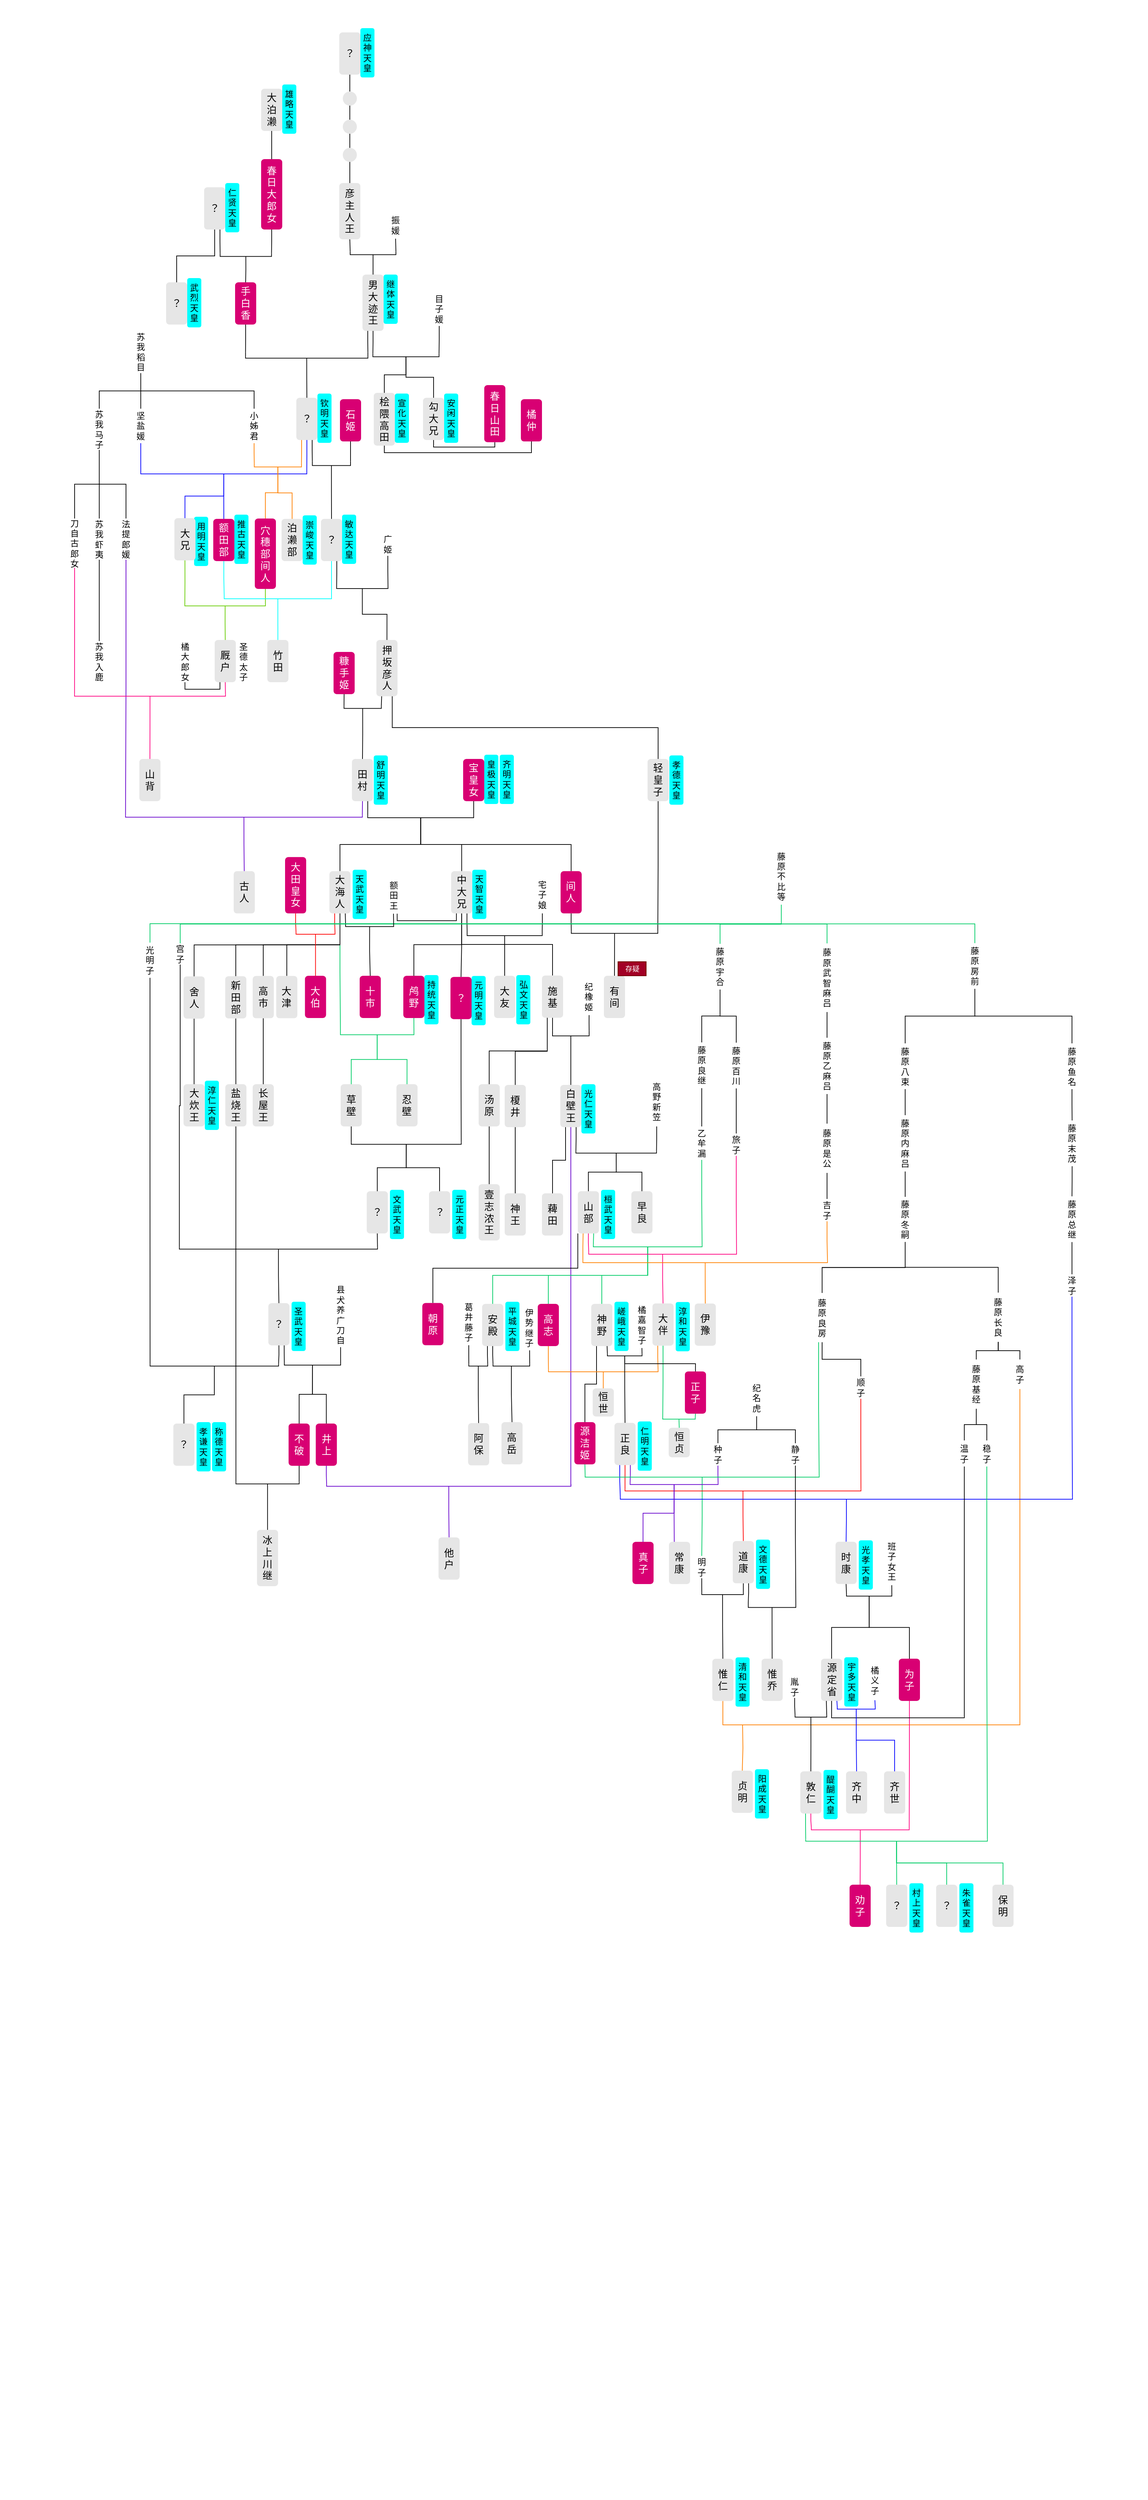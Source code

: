 <mxfile>
    <diagram id="Kz0ywYGAHpizFOXHB_ZU" name="Page-1">
        <mxGraphModel dx="1471" dy="515" grid="1" gridSize="10" guides="1" tooltips="1" connect="1" arrows="1" fold="1" page="1" pageScale="1" pageWidth="827" pageHeight="1169" math="0" shadow="0">
            <root>
                <mxCell id="0"/>
                <mxCell id="1" parent="0"/>
                <mxCell id="DRwbpGeYdwkSyluNCnxw-1" value="" style="rounded=0;whiteSpace=wrap;html=1;strokeColor=none;fillColor=#FFFFFF;rotatable=0;resizable=1;movable=0;connectable=0;" parent="1" vertex="1">
                    <mxGeometry x="-110" y="170" width="1630" height="3550" as="geometry"/>
                </mxCell>
                <mxCell id="113" style="edgeStyle=orthogonalEdgeStyle;shape=connector;rounded=1;html=1;exitX=0.5;exitY=1;exitDx=0;exitDy=0;labelBackgroundColor=default;fontFamily=Helvetica;fontSize=10;fontColor=#000000;endArrow=blockThin;endFill=1;strokeColor=#000000;strokeWidth=1;" parent="1" edge="1">
                    <mxGeometry relative="1" as="geometry">
                        <mxPoint x="250" y="1050" as="sourcePoint"/>
                    </mxGeometry>
                </mxCell>
                <mxCell id="115" style="edgeStyle=orthogonalEdgeStyle;shape=connector;rounded=1;html=1;exitX=0.5;exitY=1;exitDx=0;exitDy=0;labelBackgroundColor=default;fontFamily=Helvetica;fontSize=10;fontColor=#000000;endArrow=blockThin;endFill=1;strokeColor=#000000;strokeWidth=1;" parent="1" edge="1">
                    <mxGeometry relative="1" as="geometry">
                        <mxPoint x="90" y="1150" as="sourcePoint"/>
                    </mxGeometry>
                </mxCell>
                <mxCell id="0z-KESihsg8ARgf86msd-262" style="edgeStyle=orthogonalEdgeStyle;shape=connector;rounded=0;html=1;exitX=0.25;exitY=1;exitDx=0;exitDy=0;entryX=1;entryY=1;entryDx=0;entryDy=0;entryPerimeter=0;labelBackgroundColor=default;fontFamily=Helvetica;fontSize=10;fontColor=#000000;endArrow=none;endFill=0;strokeColor=#000000;strokeWidth=1;" parent="1" source="169" target="188" edge="1">
                    <mxGeometry relative="1" as="geometry"/>
                </mxCell>
                <mxCell id="0z-KESihsg8ARgf86msd-263" style="edgeStyle=orthogonalEdgeStyle;shape=connector;rounded=0;html=1;exitX=0.5;exitY=1;exitDx=0;exitDy=0;entryX=1;entryY=0;entryDx=0;entryDy=0;entryPerimeter=0;labelBackgroundColor=default;fontFamily=Helvetica;fontSize=10;fontColor=#000000;endArrow=none;endFill=0;strokeColor=#000000;strokeWidth=1;" parent="1" source="169" target="197" edge="1">
                    <mxGeometry relative="1" as="geometry"/>
                </mxCell>
                <mxCell id="0z-KESihsg8ARgf86msd-264" style="edgeStyle=orthogonalEdgeStyle;shape=connector;rounded=0;html=1;exitX=0.5;exitY=1;exitDx=0;exitDy=0;entryX=1;entryY=1;entryDx=0;entryDy=0;entryPerimeter=0;labelBackgroundColor=default;fontFamily=Helvetica;fontSize=10;fontColor=#000000;endArrow=none;endFill=0;strokeColor=#000000;strokeWidth=1;" parent="1" source="192" target="197" edge="1">
                    <mxGeometry relative="1" as="geometry"/>
                </mxCell>
                <mxCell id="0z-KESihsg8ARgf86msd-265" style="edgeStyle=orthogonalEdgeStyle;shape=connector;rounded=0;html=1;exitX=0.5;exitY=1;exitDx=0;exitDy=0;entryX=0.5;entryY=0;entryDx=0;entryDy=0;labelBackgroundColor=default;fontFamily=Helvetica;fontSize=10;fontColor=#000000;endArrow=none;endFill=0;strokeColor=#000000;strokeWidth=1;" parent="1" source="159" target="162" edge="1">
                    <mxGeometry relative="1" as="geometry"/>
                </mxCell>
                <mxCell id="0z-KESihsg8ARgf86msd-267" style="edgeStyle=orthogonalEdgeStyle;shape=connector;rounded=0;html=1;exitX=0.5;exitY=1;exitDx=0;exitDy=0;entryX=0.5;entryY=0;entryDx=0;entryDy=0;labelBackgroundColor=default;fontFamily=Helvetica;fontSize=10;fontColor=#000000;endArrow=none;endFill=0;strokeColor=#000000;strokeWidth=1;" parent="1" source="162" target="164" edge="1">
                    <mxGeometry relative="1" as="geometry"/>
                </mxCell>
                <mxCell id="0z-KESihsg8ARgf86msd-268" style="edgeStyle=orthogonalEdgeStyle;shape=connector;rounded=0;html=1;exitX=0.5;exitY=1;exitDx=0;exitDy=0;entryX=0.5;entryY=0;entryDx=0;entryDy=0;labelBackgroundColor=default;fontFamily=Helvetica;fontSize=10;fontColor=#000000;endArrow=none;endFill=0;strokeColor=#000000;strokeWidth=1;" parent="1" source="164" target="166" edge="1">
                    <mxGeometry relative="1" as="geometry"/>
                </mxCell>
                <mxCell id="0z-KESihsg8ARgf86msd-269" style="edgeStyle=orthogonalEdgeStyle;shape=connector;rounded=0;html=1;exitX=0.5;exitY=1;exitDx=0;exitDy=0;entryX=0.5;entryY=0;entryDx=0;entryDy=0;labelBackgroundColor=default;fontFamily=Helvetica;fontSize=10;fontColor=#000000;endArrow=none;endFill=0;strokeColor=#000000;strokeWidth=1;" parent="1" source="166" target="168" edge="1">
                    <mxGeometry relative="1" as="geometry"/>
                </mxCell>
                <mxCell id="0z-KESihsg8ARgf86msd-271" style="edgeStyle=orthogonalEdgeStyle;shape=connector;rounded=0;html=1;exitX=0.5;exitY=1;exitDx=0;exitDy=0;entryX=0.5;entryY=0;entryDx=0;entryDy=0;labelBackgroundColor=default;fontFamily=Helvetica;fontSize=10;fontColor=#000000;endArrow=none;endFill=0;strokeColor=#000000;strokeWidth=1;" parent="1" source="179" target="182" edge="1">
                    <mxGeometry relative="1" as="geometry"/>
                </mxCell>
                <mxCell id="0z-KESihsg8ARgf86msd-273" style="edgeStyle=orthogonalEdgeStyle;shape=connector;rounded=0;html=1;exitX=0.5;exitY=1;exitDx=0;exitDy=0;entryX=1;entryY=0;entryDx=0;entryDy=0;entryPerimeter=0;labelBackgroundColor=default;fontFamily=Helvetica;fontSize=10;fontColor=#000000;endArrow=none;endFill=0;strokeColor=#000000;strokeWidth=1;" parent="1" source="184" target="188" edge="1">
                    <mxGeometry relative="1" as="geometry"/>
                </mxCell>
                <mxCell id="0z-KESihsg8ARgf86msd-274" style="edgeStyle=orthogonalEdgeStyle;shape=connector;rounded=0;html=1;exitX=0;exitY=0.5;exitDx=0;exitDy=0;exitPerimeter=0;entryX=0.5;entryY=0;entryDx=0;entryDy=0;labelBackgroundColor=default;fontFamily=Helvetica;fontSize=10;fontColor=#000000;endArrow=none;endFill=0;strokeColor=#000000;strokeWidth=1;" parent="1" source="188" target="190" edge="1">
                    <mxGeometry relative="1" as="geometry"/>
                </mxCell>
                <mxCell id="0z-KESihsg8ARgf86msd-275" style="edgeStyle=orthogonalEdgeStyle;shape=connector;rounded=0;html=1;exitX=0;exitY=0.5;exitDx=0;exitDy=0;exitPerimeter=0;entryX=0.5;entryY=0;entryDx=0;entryDy=0;labelBackgroundColor=default;fontFamily=Helvetica;fontSize=10;fontColor=#000000;endArrow=none;endFill=0;strokeColor=#000000;strokeWidth=1;" parent="1" source="197" target="202" edge="1">
                    <mxGeometry relative="1" as="geometry"/>
                </mxCell>
                <mxCell id="0z-KESihsg8ARgf86msd-276" style="edgeStyle=orthogonalEdgeStyle;shape=connector;rounded=0;html=1;exitX=0;exitY=0.5;exitDx=0;exitDy=0;exitPerimeter=0;entryX=0.5;entryY=0;entryDx=0;entryDy=0;labelBackgroundColor=default;fontFamily=Helvetica;fontSize=10;fontColor=#000000;endArrow=none;endFill=0;strokeColor=#000000;strokeWidth=1;" parent="1" source="197" target="199" edge="1">
                    <mxGeometry relative="1" as="geometry"/>
                </mxCell>
                <mxCell id="0z-KESihsg8ARgf86msd-277" style="edgeStyle=orthogonalEdgeStyle;shape=connector;rounded=0;html=1;exitX=0.5;exitY=1;exitDx=0;exitDy=0;entryX=0.5;entryY=0;entryDx=0;entryDy=0;labelBackgroundColor=default;fontFamily=Helvetica;fontSize=10;fontColor=#000000;endArrow=none;endFill=0;strokeColor=#000000;strokeWidth=1;" parent="1" source="254" target="205" edge="1">
                    <mxGeometry relative="1" as="geometry"/>
                </mxCell>
                <mxCell id="0z-KESihsg8ARgf86msd-278" style="edgeStyle=orthogonalEdgeStyle;shape=connector;rounded=0;html=1;exitX=0.5;exitY=1;exitDx=0;exitDy=0;entryX=0.5;entryY=0;entryDx=0;entryDy=0;labelBackgroundColor=default;fontFamily=Helvetica;fontSize=10;fontColor=#000000;endArrow=none;endFill=0;strokeColor=#000000;strokeWidth=1;" parent="1" source="254" target="256" edge="1">
                    <mxGeometry relative="1" as="geometry"/>
                </mxCell>
                <mxCell id="0z-KESihsg8ARgf86msd-279" style="edgeStyle=orthogonalEdgeStyle;shape=connector;rounded=0;html=1;exitX=0.5;exitY=1;exitDx=0;exitDy=0;entryX=0.5;entryY=0;entryDx=0;entryDy=0;labelBackgroundColor=default;fontFamily=Helvetica;fontSize=10;fontColor=#000000;endArrow=none;endFill=0;strokeColor=#000000;strokeWidth=1;" parent="1" source="254" target="204" edge="1">
                    <mxGeometry relative="1" as="geometry"/>
                </mxCell>
                <mxCell id="0z-KESihsg8ARgf86msd-280" style="edgeStyle=orthogonalEdgeStyle;shape=connector;rounded=0;html=1;exitX=0.5;exitY=1;exitDx=0;exitDy=0;entryX=0.5;entryY=0;entryDx=0;entryDy=0;labelBackgroundColor=default;fontFamily=Helvetica;fontSize=10;fontColor=#000000;endArrow=none;endFill=0;strokeColor=#000000;strokeWidth=1;" parent="1" source="256" target="258" edge="1">
                    <mxGeometry relative="1" as="geometry"/>
                </mxCell>
                <mxCell id="0z-KESihsg8ARgf86msd-281" style="edgeStyle=orthogonalEdgeStyle;shape=connector;rounded=0;html=1;exitX=0.5;exitY=1;exitDx=0;exitDy=0;entryX=0.5;entryY=0;entryDx=0;entryDy=0;labelBackgroundColor=default;fontFamily=Helvetica;fontSize=10;fontColor=#000000;endArrow=none;endFill=0;strokeColor=#000000;strokeWidth=1;" parent="1" source="258" target="259" edge="1">
                    <mxGeometry relative="1" as="geometry"/>
                </mxCell>
                <mxCell id="0z-KESihsg8ARgf86msd-285" style="edgeStyle=orthogonalEdgeStyle;shape=connector;rounded=0;html=1;exitX=0;exitY=0.5;exitDx=0;exitDy=0;exitPerimeter=0;entryX=0.5;entryY=0;entryDx=0;entryDy=0;labelBackgroundColor=default;fontFamily=Helvetica;fontSize=10;fontColor=#000000;endArrow=none;endFill=0;strokeColor=#000000;strokeWidth=1;" parent="1" source="215" target="217" edge="1">
                    <mxGeometry relative="1" as="geometry"/>
                </mxCell>
                <mxCell id="0z-KESihsg8ARgf86msd-290" style="edgeStyle=orthogonalEdgeStyle;shape=connector;rounded=0;html=1;exitX=0;exitY=0.5;exitDx=0;exitDy=0;exitPerimeter=0;entryX=0.5;entryY=0;entryDx=0;entryDy=0;labelBackgroundColor=default;fontFamily=Helvetica;fontSize=10;fontColor=#000000;endArrow=none;endFill=0;strokeColor=#000000;strokeWidth=1;" parent="1" source="250" target="246" edge="1">
                    <mxGeometry relative="1" as="geometry"/>
                </mxCell>
                <mxCell id="0z-KESihsg8ARgf86msd-291" style="edgeStyle=orthogonalEdgeStyle;shape=connector;rounded=0;html=1;exitX=0;exitY=0.5;exitDx=0;exitDy=0;exitPerimeter=0;entryX=0.5;entryY=0;entryDx=0;entryDy=0;labelBackgroundColor=default;fontFamily=Helvetica;fontSize=10;fontColor=#000000;endArrow=none;endFill=0;strokeColor=#00FFFF;strokeWidth=1;" parent="1" source="243" target="244" edge="1">
                    <mxGeometry relative="1" as="geometry"/>
                </mxCell>
                <mxCell id="0z-KESihsg8ARgf86msd-292" style="edgeStyle=orthogonalEdgeStyle;shape=connector;rounded=0;html=1;exitX=0;exitY=0.5;exitDx=0;exitDy=0;exitPerimeter=0;entryX=0.5;entryY=0;entryDx=0;entryDy=0;labelBackgroundColor=default;fontFamily=Helvetica;fontSize=10;fontColor=#000000;endArrow=none;endFill=0;strokeColor=#66CC00;strokeWidth=1;" parent="1" source="238" target="239" edge="1">
                    <mxGeometry relative="1" as="geometry"/>
                </mxCell>
                <mxCell id="0z-KESihsg8ARgf86msd-293" style="edgeStyle=orthogonalEdgeStyle;shape=connector;rounded=0;html=1;exitX=0.5;exitY=1;exitDx=0;exitDy=0;entryX=1;entryY=0;entryDx=0;entryDy=0;entryPerimeter=0;labelBackgroundColor=default;fontFamily=Helvetica;fontSize=10;fontColor=#000000;endArrow=none;endFill=0;strokeColor=#66CC00;strokeWidth=1;" parent="1" source="220" target="238" edge="1">
                    <mxGeometry relative="1" as="geometry"/>
                </mxCell>
                <mxCell id="0z-KESihsg8ARgf86msd-295" style="edgeStyle=orthogonalEdgeStyle;shape=connector;rounded=0;html=1;exitX=0.5;exitY=1;exitDx=0;exitDy=0;entryX=1;entryY=1;entryDx=0;entryDy=0;entryPerimeter=0;labelBackgroundColor=default;fontFamily=Helvetica;fontSize=10;fontColor=#000000;endArrow=none;endFill=0;strokeColor=#66CC00;strokeWidth=1;" parent="1" source="233" target="238" edge="1">
                    <mxGeometry relative="1" as="geometry"/>
                </mxCell>
                <mxCell id="0z-KESihsg8ARgf86msd-296" style="edgeStyle=orthogonalEdgeStyle;shape=connector;rounded=0;html=1;exitX=0.75;exitY=1;exitDx=0;exitDy=0;entryX=1;entryY=0;entryDx=0;entryDy=0;entryPerimeter=0;labelBackgroundColor=default;fontFamily=Helvetica;fontSize=10;fontColor=#000000;endArrow=none;endFill=0;strokeColor=#000000;strokeWidth=1;" parent="1" source="217" target="250" edge="1">
                    <mxGeometry relative="1" as="geometry"/>
                </mxCell>
                <mxCell id="0z-KESihsg8ARgf86msd-297" style="edgeStyle=orthogonalEdgeStyle;shape=connector;rounded=0;html=1;entryX=1;entryY=1;entryDx=0;entryDy=0;entryPerimeter=0;labelBackgroundColor=default;fontFamily=Helvetica;fontSize=10;fontColor=#000000;endArrow=none;endFill=0;strokeColor=#00FFFF;strokeWidth=1;exitX=0.5;exitY=1;exitDx=0;exitDy=0;" parent="1" source="217" target="243" edge="1">
                    <mxGeometry relative="1" as="geometry">
                        <mxPoint x="361" y="960" as="sourcePoint"/>
                    </mxGeometry>
                </mxCell>
                <mxCell id="0z-KESihsg8ARgf86msd-298" style="edgeStyle=orthogonalEdgeStyle;shape=connector;rounded=0;html=1;exitX=0.5;exitY=1;exitDx=0;exitDy=0;entryX=1;entryY=1;entryDx=0;entryDy=0;entryPerimeter=0;labelBackgroundColor=default;fontFamily=Helvetica;fontSize=10;fontColor=#000000;endArrow=none;endFill=0;strokeColor=#000000;strokeWidth=1;" parent="1" source="245" target="250" edge="1">
                    <mxGeometry relative="1" as="geometry"/>
                </mxCell>
                <mxCell id="0z-KESihsg8ARgf86msd-301" style="edgeStyle=orthogonalEdgeStyle;shape=connector;rounded=0;html=1;exitX=0.75;exitY=1;exitDx=0;exitDy=0;entryX=1;entryY=0;entryDx=0;entryDy=0;entryPerimeter=0;labelBackgroundColor=default;fontFamily=Helvetica;fontSize=10;fontColor=#000000;endArrow=none;endFill=0;strokeColor=#000000;strokeWidth=1;" parent="1" source="190" target="215" edge="1">
                    <mxGeometry relative="1" as="geometry"/>
                </mxCell>
                <mxCell id="HzlT1wKyshv1G58lCQWg-594" style="edgeStyle=orthogonalEdgeStyle;shape=connector;rounded=0;html=1;exitX=0.5;exitY=1;exitDx=0;exitDy=0;entryX=0.5;entryY=0;entryDx=0;entryDy=0;labelBackgroundColor=default;fontFamily=Helvetica;fontSize=10;fontColor=#000000;endArrow=none;endFill=0;strokeColor=#000000;strokeWidth=1;" parent="1" source="441" target="443" edge="1">
                    <mxGeometry relative="1" as="geometry"/>
                </mxCell>
                <mxCell id="HzlT1wKyshv1G58lCQWg-595" style="edgeStyle=orthogonalEdgeStyle;shape=connector;rounded=0;html=1;exitX=0.5;exitY=1;exitDx=0;exitDy=0;entryX=0.5;entryY=0;entryDx=0;entryDy=0;labelBackgroundColor=default;fontFamily=Helvetica;fontSize=10;fontColor=#000000;endArrow=none;endFill=0;strokeColor=#000000;strokeWidth=1;" parent="1" source="474" target="476" edge="1">
                    <mxGeometry relative="1" as="geometry"/>
                </mxCell>
                <mxCell id="HzlT1wKyshv1G58lCQWg-597" style="edgeStyle=orthogonalEdgeStyle;shape=connector;rounded=0;html=1;exitX=0.25;exitY=1;exitDx=0;exitDy=0;entryX=1;entryY=1;entryDx=0;entryDy=0;entryPerimeter=0;labelBackgroundColor=default;fontFamily=Helvetica;fontSize=10;fontColor=#000000;endArrow=none;endFill=0;strokeColor=#00CC66;strokeWidth=1;" parent="1" source="447" target="451" edge="1">
                    <mxGeometry relative="1" as="geometry"/>
                </mxCell>
                <mxCell id="HzlT1wKyshv1G58lCQWg-605" style="edgeStyle=orthogonalEdgeStyle;shape=connector;rounded=0;html=1;exitX=0.75;exitY=1;exitDx=0;exitDy=0;entryX=1;entryY=0;entryDx=0;entryDy=0;entryPerimeter=0;labelBackgroundColor=default;fontFamily=Helvetica;fontSize=10;fontColor=#000000;endArrow=none;endFill=0;strokeColor=#6600CC;strokeWidth=1;" parent="1" source="425" target="546" edge="1">
                    <mxGeometry relative="1" as="geometry"/>
                </mxCell>
                <mxCell id="HzlT1wKyshv1G58lCQWg-606" style="edgeStyle=orthogonalEdgeStyle;shape=connector;rounded=0;html=1;exitX=0.5;exitY=1;exitDx=0;exitDy=0;entryX=1;entryY=1;entryDx=0;entryDy=0;entryPerimeter=0;labelBackgroundColor=default;fontFamily=Helvetica;fontSize=10;fontColor=#000000;endArrow=none;endFill=0;strokeColor=#6600CC;strokeWidth=1;" parent="1" source="543" target="546" edge="1">
                    <mxGeometry relative="1" as="geometry"/>
                </mxCell>
                <mxCell id="HzlT1wKyshv1G58lCQWg-608" style="edgeStyle=orthogonalEdgeStyle;shape=connector;rounded=0;html=1;exitX=0.5;exitY=1;exitDx=0;exitDy=0;entryX=1;entryY=1;entryDx=0;entryDy=0;entryPerimeter=0;labelBackgroundColor=default;fontFamily=Helvetica;fontSize=10;fontColor=#000000;endArrow=none;endFill=0;strokeColor=#000000;strokeWidth=1;" parent="1" source="460" target="462" edge="1">
                    <mxGeometry relative="1" as="geometry"/>
                </mxCell>
                <mxCell id="HzlT1wKyshv1G58lCQWg-609" style="edgeStyle=orthogonalEdgeStyle;shape=connector;rounded=0;html=1;exitX=0.5;exitY=1;exitDx=0;exitDy=0;entryX=1;entryY=0;entryDx=0;entryDy=0;entryPerimeter=0;labelBackgroundColor=default;fontFamily=Helvetica;fontSize=10;fontColor=#000000;endArrow=none;endFill=0;strokeColor=#000000;strokeWidth=1;" parent="1" source="454" target="462" edge="1">
                    <mxGeometry relative="1" as="geometry"/>
                </mxCell>
                <mxCell id="HzlT1wKyshv1G58lCQWg-612" style="edgeStyle=orthogonalEdgeStyle;shape=connector;rounded=0;html=1;exitX=0.75;exitY=1;exitDx=0;exitDy=0;entryX=1;entryY=0;entryDx=0;entryDy=0;entryPerimeter=0;labelBackgroundColor=default;fontFamily=Helvetica;fontSize=10;fontColor=#000000;endArrow=none;endFill=0;strokeColor=#000000;strokeWidth=1;" parent="1" source="460" target="497" edge="1">
                    <mxGeometry relative="1" as="geometry"/>
                </mxCell>
                <mxCell id="HzlT1wKyshv1G58lCQWg-613" style="edgeStyle=orthogonalEdgeStyle;shape=connector;rounded=0;html=1;exitX=0.25;exitY=1;exitDx=0;exitDy=0;entryX=1;entryY=0;entryDx=0;entryDy=0;entryPerimeter=0;labelBackgroundColor=default;fontFamily=Helvetica;fontSize=10;fontColor=#000000;endArrow=none;endFill=0;strokeColor=#00CC66;strokeWidth=1;" parent="1" source="518" target="573" edge="1">
                    <mxGeometry relative="1" as="geometry"/>
                </mxCell>
                <mxCell id="HzlT1wKyshv1G58lCQWg-615" style="edgeStyle=orthogonalEdgeStyle;shape=connector;rounded=0;html=1;exitX=0.25;exitY=1;exitDx=0;exitDy=0;entryX=1;entryY=1;entryDx=0;entryDy=0;entryPerimeter=0;labelBackgroundColor=default;fontFamily=Helvetica;fontSize=10;fontColor=#000000;endArrow=none;endFill=0;strokeColor=#000000;strokeWidth=1;" parent="1" source="507" target="514" edge="1">
                    <mxGeometry relative="1" as="geometry"/>
                </mxCell>
                <mxCell id="HzlT1wKyshv1G58lCQWg-617" style="edgeStyle=orthogonalEdgeStyle;shape=connector;rounded=0;html=1;exitX=0.5;exitY=1;exitDx=0;exitDy=0;entryX=0.5;entryY=1;entryDx=0;entryDy=0;labelBackgroundColor=default;fontFamily=Helvetica;fontSize=10;fontColor=#000000;endArrow=none;endFill=0;strokeColor=#FF8000;strokeWidth=1;" parent="1" source="555" target="466" edge="1">
                    <mxGeometry relative="1" as="geometry">
                        <mxPoint x="972.07" y="2626.63" as="targetPoint"/>
                        <Array as="points">
                            <mxPoint x="1339" y="2620"/>
                            <mxPoint x="917" y="2620"/>
                        </Array>
                    </mxGeometry>
                </mxCell>
                <mxCell id="HzlT1wKyshv1G58lCQWg-621" style="edgeStyle=orthogonalEdgeStyle;shape=connector;rounded=0;html=1;exitX=0.5;exitY=1;exitDx=0;exitDy=0;entryX=1;entryY=1;entryDx=0;entryDy=0;entryPerimeter=0;labelBackgroundColor=default;fontFamily=Helvetica;fontSize=10;fontColor=#000000;endArrow=none;endFill=0;strokeColor=#FF0080;strokeWidth=1;" parent="1" source="509" target="566" edge="1">
                    <mxGeometry relative="1" as="geometry"/>
                </mxCell>
                <mxCell id="HzlT1wKyshv1G58lCQWg-626" style="edgeStyle=orthogonalEdgeStyle;shape=connector;rounded=0;html=1;exitX=0.5;exitY=1;exitDx=0;exitDy=0;entryX=1;entryY=1;entryDx=0;entryDy=0;entryPerimeter=0;labelBackgroundColor=default;fontFamily=Helvetica;fontSize=10;fontColor=#000000;endArrow=none;endFill=0;strokeColor=#0000FF;strokeWidth=1;" parent="1" source="478" target="480" edge="1">
                    <mxGeometry relative="1" as="geometry"/>
                </mxCell>
                <mxCell id="HzlT1wKyshv1G58lCQWg-630" style="edgeStyle=orthogonalEdgeStyle;shape=connector;rounded=0;html=1;exitX=0.5;exitY=1;exitDx=0;exitDy=0;entryX=0.5;entryY=0;entryDx=0;entryDy=0;labelBackgroundColor=default;fontFamily=Helvetica;fontSize=10;fontColor=#000000;endArrow=none;endFill=0;strokeColor=#000000;strokeWidth=1;" parent="1" source="386" target="388" edge="1">
                    <mxGeometry relative="1" as="geometry"/>
                </mxCell>
                <mxCell id="HzlT1wKyshv1G58lCQWg-638" style="edgeStyle=orthogonalEdgeStyle;shape=connector;rounded=0;html=1;exitX=0.5;exitY=1;exitDx=0;exitDy=0;entryX=1;entryY=0;entryDx=0;entryDy=0;entryPerimeter=0;labelBackgroundColor=default;fontFamily=Helvetica;fontSize=10;fontColor=#000000;endArrow=none;endFill=0;strokeColor=#000000;strokeWidth=1;" parent="1" source="LouV5STEyg4xDiVO99VV-315" target="LouV5STEyg4xDiVO99VV-320" edge="1">
                    <mxGeometry relative="1" as="geometry"/>
                </mxCell>
                <mxCell id="144" value="天皇" parent="0"/>
                <mxCell id="157" value="应神&lt;br style=&quot;font-size: 12px&quot;&gt;天&lt;br style=&quot;font-size: 12px&quot;&gt;皇" style="text;html=1;strokeColor=none;fillColor=#00FFFF;align=center;verticalAlign=middle;whiteSpace=wrap;rounded=1;fontFamily=Helvetica;fontSize=12;fontColor=#000000;" parent="144" vertex="1">
                    <mxGeometry x="402" y="210" width="20" height="70" as="geometry"/>
                </mxCell>
                <mxCell id="159" value="？" style="rounded=1;whiteSpace=wrap;html=1;fontFamily=Helvetica;fontSize=14;fontColor=#000000;strokeWidth=2;fillColor=#E6E6E6;strokeColor=none;" parent="144" vertex="1">
                    <mxGeometry x="372" y="216" width="30" height="60" as="geometry"/>
                </mxCell>
                <mxCell id="162" value="" style="ellipse;whiteSpace=wrap;html=1;aspect=fixed;fontFamily=Helvetica;fontSize=10;fontColor=#000000;fillColor=#E6E6E6;strokeColor=none;" parent="144" vertex="1">
                    <mxGeometry x="377" y="300" width="20" height="20" as="geometry"/>
                </mxCell>
                <mxCell id="164" value="" style="ellipse;whiteSpace=wrap;html=1;aspect=fixed;fontFamily=Helvetica;fontSize=10;fontColor=#000000;fillColor=#E6E6E6;strokeColor=none;" parent="144" vertex="1">
                    <mxGeometry x="377" y="340" width="20" height="20" as="geometry"/>
                </mxCell>
                <mxCell id="166" value="" style="ellipse;whiteSpace=wrap;html=1;aspect=fixed;fontFamily=Helvetica;fontSize=10;fontColor=#000000;fillColor=#E6E6E6;strokeColor=none;" parent="144" vertex="1">
                    <mxGeometry x="377" y="380" width="20" height="20" as="geometry"/>
                </mxCell>
                <mxCell id="ci2TI5f6IynO_T5-8fMU-598" style="edgeStyle=orthogonalEdgeStyle;shape=connector;rounded=0;html=1;exitX=0.5;exitY=1;exitDx=0;exitDy=0;entryX=1;entryY=0;entryDx=0;entryDy=0;entryPerimeter=0;labelBackgroundColor=default;fontFamily=Helvetica;fontSize=12;fontColor=#000000;endArrow=none;endFill=0;strokeColor=#000000;strokeWidth=1;" edge="1" parent="144" source="168" target="ci2TI5f6IynO_T5-8fMU-596">
                    <mxGeometry relative="1" as="geometry"/>
                </mxCell>
                <mxCell id="168" value="彦&lt;br&gt;主&lt;br&gt;人&lt;br&gt;王" style="rounded=1;whiteSpace=wrap;html=1;fontFamily=Helvetica;fontSize=14;fontColor=#000000;strokeWidth=2;fillColor=#E6E6E6;strokeColor=none;" parent="144" vertex="1">
                    <mxGeometry x="372" y="430" width="30" height="80" as="geometry"/>
                </mxCell>
                <mxCell id="169" value="男&lt;br&gt;大&lt;br&gt;迹&lt;br&gt;王" style="rounded=1;whiteSpace=wrap;html=1;fontFamily=Helvetica;fontSize=14;fontColor=#000000;strokeWidth=2;fillColor=#E6E6E6;strokeColor=none;" parent="144" vertex="1">
                    <mxGeometry x="405" y="560" width="30" height="80" as="geometry"/>
                </mxCell>
                <mxCell id="170" value="继体&lt;br style=&quot;font-size: 12px&quot;&gt;天&lt;br style=&quot;font-size: 12px&quot;&gt;皇" style="text;html=1;strokeColor=none;fillColor=#00FFFF;align=center;verticalAlign=middle;whiteSpace=wrap;rounded=1;fontFamily=Helvetica;fontSize=12;fontColor=#000000;" parent="144" vertex="1">
                    <mxGeometry x="435" y="560" width="20" height="70" as="geometry"/>
                </mxCell>
                <mxCell id="176" value="仁&lt;br&gt;贤&lt;br style=&quot;font-size: 12px&quot;&gt;天&lt;br style=&quot;font-size: 12px&quot;&gt;皇" style="text;html=1;strokeColor=none;fillColor=#00FFFF;align=center;verticalAlign=middle;whiteSpace=wrap;rounded=1;fontFamily=Helvetica;fontSize=12;fontColor=#000000;" parent="144" vertex="1">
                    <mxGeometry x="210" y="430" width="20" height="70" as="geometry"/>
                </mxCell>
                <mxCell id="bSWBq8pZyCnGhX4PX4WL-318" style="edgeStyle=orthogonalEdgeStyle;shape=connector;rounded=0;html=1;exitX=0.75;exitY=1;exitDx=0;exitDy=0;entryX=1;entryY=0;entryDx=0;entryDy=0;entryPerimeter=0;labelBackgroundColor=default;fontFamily=Helvetica;fontSize=10;fontColor=#000000;endArrow=none;endFill=0;strokeColor=#000000;strokeWidth=1;" parent="144" source="179" target="bSWBq8pZyCnGhX4PX4WL-317" edge="1">
                    <mxGeometry relative="1" as="geometry"/>
                </mxCell>
                <mxCell id="179" value="？" style="rounded=1;whiteSpace=wrap;html=1;fontFamily=Helvetica;fontSize=14;fontColor=#000000;strokeWidth=2;fillColor=#E6E6E6;strokeColor=none;labelPosition=center;verticalLabelPosition=middle;align=center;verticalAlign=middle;spacing=2;" parent="144" vertex="1">
                    <mxGeometry x="180" y="436" width="30" height="60" as="geometry"/>
                </mxCell>
                <mxCell id="181" value="武&lt;br&gt;烈&lt;br style=&quot;font-size: 12px&quot;&gt;天&lt;br style=&quot;font-size: 12px&quot;&gt;皇" style="text;html=1;strokeColor=none;fillColor=#00FFFF;align=center;verticalAlign=middle;whiteSpace=wrap;rounded=1;fontFamily=Helvetica;fontSize=12;fontColor=#000000;" parent="144" vertex="1">
                    <mxGeometry x="156" y="565" width="20" height="70" as="geometry"/>
                </mxCell>
                <mxCell id="182" value="？" style="rounded=1;whiteSpace=wrap;html=1;fontFamily=Helvetica;fontSize=14;fontColor=#000000;strokeWidth=2;fillColor=#E6E6E6;strokeColor=none;" parent="144" vertex="1">
                    <mxGeometry x="126" y="571" width="30" height="60" as="geometry"/>
                </mxCell>
                <mxCell id="184" value="手&lt;br&gt;白&lt;br&gt;香" style="rounded=1;whiteSpace=wrap;html=1;fontFamily=Helvetica;fontSize=14;fontColor=#ffffff;strokeWidth=2;fillColor=#d80073;strokeColor=none;" parent="144" vertex="1">
                    <mxGeometry x="224" y="571" width="30" height="60" as="geometry"/>
                </mxCell>
                <mxCell id="188" value="" style="strokeWidth=1;html=1;shape=mxgraph.flowchart.annotation_1;align=left;pointerEvents=1;fontFamily=Helvetica;fontSize=10;fontColor=#000000;fillColor=#E6E6E6;strokeColor=#000000;rotation=-90;" parent="144" vertex="1">
                    <mxGeometry x="321.52" y="587.61" width="8.48" height="173.84" as="geometry"/>
                </mxCell>
                <mxCell id="189" value="钦&lt;br&gt;明&lt;br style=&quot;font-size: 12px&quot;&gt;天&lt;br style=&quot;font-size: 12px&quot;&gt;皇" style="text;html=1;strokeColor=none;fillColor=#00FFFF;align=center;verticalAlign=middle;whiteSpace=wrap;rounded=1;fontFamily=Helvetica;fontSize=12;fontColor=#000000;" parent="144" vertex="1">
                    <mxGeometry x="341" y="729" width="20" height="70" as="geometry"/>
                </mxCell>
                <mxCell id="0z-KESihsg8ARgf86msd-321" style="edgeStyle=orthogonalEdgeStyle;rounded=0;comic=0;html=1;exitX=0.5;exitY=1;exitDx=0;exitDy=0;entryX=1;entryY=1;entryDx=0;entryDy=0;entryPerimeter=0;labelBackgroundColor=default;fontFamily=Helvetica;fontSize=10;fontColor=#000000;endArrow=none;endFill=0;strokeColor=#0000FF;strokeWidth=1;" parent="144" source="190" target="0z-KESihsg8ARgf86msd-319" edge="1">
                    <mxGeometry relative="1" as="geometry"/>
                </mxCell>
                <mxCell id="0z-KESihsg8ARgf86msd-325" style="edgeStyle=orthogonalEdgeStyle;rounded=0;comic=0;html=1;exitX=0.25;exitY=1;exitDx=0;exitDy=0;entryX=1;entryY=1;entryDx=0;entryDy=0;entryPerimeter=0;labelBackgroundColor=default;fontFamily=Helvetica;fontSize=10;fontColor=#000000;endArrow=none;endFill=0;strokeColor=#FF8000;strokeWidth=1;" parent="144" source="190" target="0z-KESihsg8ARgf86msd-323" edge="1">
                    <mxGeometry relative="1" as="geometry"/>
                </mxCell>
                <mxCell id="190" value="？" style="rounded=1;whiteSpace=wrap;html=1;fontFamily=Helvetica;fontSize=14;fontColor=#000000;strokeWidth=2;fillColor=#E6E6E6;strokeColor=none;" parent="144" vertex="1">
                    <mxGeometry x="311" y="735" width="30" height="60" as="geometry"/>
                </mxCell>
                <mxCell id="192" value="目&lt;br&gt;子&lt;br&gt;媛" style="text;html=1;strokeColor=none;fillColor=none;align=center;verticalAlign=middle;whiteSpace=wrap;rounded=0;fontFamily=Helvetica;fontSize=12;fontColor=#000000;" parent="144" vertex="1">
                    <mxGeometry x="504" y="584" width="20" height="49" as="geometry"/>
                </mxCell>
                <mxCell id="197" value="" style="strokeWidth=1;html=1;shape=mxgraph.flowchart.annotation_1;align=left;pointerEvents=1;fontFamily=Helvetica;fontSize=10;fontColor=#000000;fillColor=#E6E6E6;strokeColor=#000000;rotation=-90;" parent="144" vertex="1">
                    <mxGeometry x="464.5" y="627.5" width="4.5" height="94" as="geometry"/>
                </mxCell>
                <mxCell id="198" value="宣&lt;br&gt;化&lt;br style=&quot;font-size: 12px&quot;&gt;天&lt;br style=&quot;font-size: 12px&quot;&gt;皇" style="text;html=1;strokeColor=none;fillColor=#00FFFF;align=center;verticalAlign=middle;whiteSpace=wrap;rounded=1;fontFamily=Helvetica;fontSize=12;fontColor=#000000;" parent="144" vertex="1">
                    <mxGeometry x="451" y="729" width="20" height="70" as="geometry"/>
                </mxCell>
                <mxCell id="82EFYxD8v6f1yR4ET0oN-597" style="edgeStyle=orthogonalEdgeStyle;shape=connector;rounded=0;html=1;exitX=0.5;exitY=1;exitDx=0;exitDy=0;entryX=0.5;entryY=1;entryDx=0;entryDy=0;labelBackgroundColor=default;fontFamily=Helvetica;fontSize=12;fontColor=#000000;endArrow=none;endFill=0;strokeColor=#000000;strokeWidth=1;" edge="1" parent="144" source="199" target="82EFYxD8v6f1yR4ET0oN-596">
                    <mxGeometry relative="1" as="geometry"/>
                </mxCell>
                <mxCell id="199" value="桧&lt;br&gt;隈&lt;br&gt;高&lt;br&gt;田" style="rounded=1;whiteSpace=wrap;html=1;fontFamily=Helvetica;fontSize=14;fontColor=#000000;strokeWidth=2;fillColor=#E6E6E6;strokeColor=none;" parent="144" vertex="1">
                    <mxGeometry x="421" y="728" width="30" height="75" as="geometry"/>
                </mxCell>
                <mxCell id="201" value="安&lt;br&gt;闲&lt;br style=&quot;font-size: 12px&quot;&gt;天&lt;br style=&quot;font-size: 12px&quot;&gt;皇" style="text;html=1;strokeColor=none;fillColor=#00FFFF;align=center;verticalAlign=middle;whiteSpace=wrap;rounded=1;fontFamily=Helvetica;fontSize=12;fontColor=#000000;" parent="144" vertex="1">
                    <mxGeometry x="521" y="729" width="20" height="70" as="geometry"/>
                </mxCell>
                <mxCell id="82EFYxD8v6f1yR4ET0oN-595" style="edgeStyle=orthogonalEdgeStyle;shape=connector;rounded=0;html=1;exitX=0.5;exitY=1;exitDx=0;exitDy=0;entryX=0.5;entryY=1;entryDx=0;entryDy=0;labelBackgroundColor=default;fontFamily=Helvetica;fontSize=12;fontColor=#000000;endArrow=none;endFill=0;strokeColor=#000000;strokeWidth=1;" edge="1" parent="144" source="202" target="82EFYxD8v6f1yR4ET0oN-594">
                    <mxGeometry relative="1" as="geometry"/>
                </mxCell>
                <mxCell id="202" value="勾&lt;br&gt;大&lt;br&gt;兄" style="rounded=1;whiteSpace=wrap;html=1;fontFamily=Helvetica;fontSize=14;fontColor=#000000;strokeWidth=2;fillColor=#E6E6E6;strokeColor=none;" parent="144" vertex="1">
                    <mxGeometry x="491" y="735" width="30" height="60" as="geometry"/>
                </mxCell>
                <mxCell id="0z-KESihsg8ARgf86msd-320" style="edgeStyle=orthogonalEdgeStyle;rounded=0;comic=0;html=1;exitX=0.5;exitY=1;exitDx=0;exitDy=0;entryX=1;entryY=0;entryDx=0;entryDy=0;entryPerimeter=0;labelBackgroundColor=default;fontFamily=Helvetica;fontSize=10;fontColor=#000000;endArrow=none;endFill=0;strokeColor=#0000FF;strokeWidth=1;" parent="144" source="204" target="0z-KESihsg8ARgf86msd-319" edge="1">
                    <mxGeometry relative="1" as="geometry"/>
                </mxCell>
                <mxCell id="204" value="坚&lt;br&gt;盐&lt;br&gt;媛" style="text;html=1;strokeColor=none;fillColor=none;align=center;verticalAlign=middle;whiteSpace=wrap;rounded=0;fontFamily=Helvetica;fontSize=12;fontColor=#000000;" parent="144" vertex="1">
                    <mxGeometry x="80" y="750.5" width="20" height="49" as="geometry"/>
                </mxCell>
                <mxCell id="0z-KESihsg8ARgf86msd-324" style="edgeStyle=orthogonalEdgeStyle;rounded=0;comic=0;html=1;exitX=0.5;exitY=1;exitDx=0;exitDy=0;entryX=1;entryY=0;entryDx=0;entryDy=0;entryPerimeter=0;labelBackgroundColor=default;fontFamily=Helvetica;fontSize=10;fontColor=#000000;endArrow=none;endFill=0;strokeColor=#FF8000;strokeWidth=1;" parent="144" source="205" target="0z-KESihsg8ARgf86msd-323" edge="1">
                    <mxGeometry relative="1" as="geometry"/>
                </mxCell>
                <mxCell id="205" value="小&lt;br&gt;姊&lt;br&gt;君" style="text;html=1;strokeColor=none;fillColor=none;align=center;verticalAlign=middle;whiteSpace=wrap;rounded=0;fontFamily=Helvetica;fontSize=12;fontColor=#000000;" parent="144" vertex="1">
                    <mxGeometry x="241" y="750.5" width="20" height="49" as="geometry"/>
                </mxCell>
                <mxCell id="215" value="" style="strokeWidth=1;html=1;shape=mxgraph.flowchart.annotation_1;align=left;pointerEvents=1;fontFamily=Helvetica;fontSize=10;fontColor=#000000;fillColor=#E6E6E6;strokeColor=#000000;rotation=-90;" parent="144" vertex="1">
                    <mxGeometry x="357.88" y="801.13" width="6" height="54.25" as="geometry"/>
                </mxCell>
                <mxCell id="216" value="敏&lt;br&gt;达&lt;br style=&quot;font-size: 12px&quot;&gt;天&lt;br style=&quot;font-size: 12px&quot;&gt;皇" style="text;html=1;strokeColor=none;fillColor=#00FFFF;align=center;verticalAlign=middle;whiteSpace=wrap;rounded=1;fontFamily=Helvetica;fontSize=12;fontColor=#000000;" parent="144" vertex="1">
                    <mxGeometry x="376" y="901" width="20" height="70" as="geometry"/>
                </mxCell>
                <mxCell id="217" value="？" style="rounded=1;whiteSpace=wrap;html=1;fontFamily=Helvetica;fontSize=14;fontColor=#000000;strokeWidth=2;fillColor=#E6E6E6;strokeColor=none;" parent="144" vertex="1">
                    <mxGeometry x="346" y="907" width="30" height="60" as="geometry"/>
                </mxCell>
                <mxCell id="219" value="用&lt;br&gt;明&lt;br style=&quot;font-size: 12px&quot;&gt;天&lt;br style=&quot;font-size: 12px&quot;&gt;皇" style="text;html=1;strokeColor=none;fillColor=#00FFFF;align=center;verticalAlign=middle;whiteSpace=wrap;rounded=1;fontFamily=Helvetica;fontSize=12;fontColor=#000000;" parent="144" vertex="1">
                    <mxGeometry x="165.75" y="904" width="20" height="70" as="geometry"/>
                </mxCell>
                <mxCell id="220" value="大&lt;br&gt;兄" style="rounded=1;whiteSpace=wrap;html=1;fontFamily=Helvetica;fontSize=14;fontColor=#000000;strokeWidth=2;fillColor=#E6E6E6;strokeColor=none;" parent="144" vertex="1">
                    <mxGeometry x="137.75" y="906" width="30" height="60" as="geometry"/>
                </mxCell>
                <mxCell id="222" value="推古&lt;br style=&quot;font-size: 12px&quot;&gt;天&lt;br style=&quot;font-size: 12px&quot;&gt;皇" style="text;html=1;strokeColor=none;fillColor=#00FFFF;align=center;verticalAlign=middle;whiteSpace=wrap;rounded=1;fontFamily=Helvetica;fontSize=12;fontColor=#000000;" parent="144" vertex="1">
                    <mxGeometry x="223" y="901" width="20" height="70" as="geometry"/>
                </mxCell>
                <mxCell id="0z-KESihsg8ARgf86msd-330" style="edgeStyle=orthogonalEdgeStyle;rounded=0;comic=0;html=1;exitX=0.5;exitY=1;exitDx=0;exitDy=0;entryX=1;entryY=0;entryDx=0;entryDy=0;entryPerimeter=0;labelBackgroundColor=default;fontFamily=Helvetica;fontSize=10;fontColor=#000000;endArrow=none;endFill=0;strokeColor=#00FFFF;strokeWidth=1;" parent="144" source="223" target="243" edge="1">
                    <mxGeometry relative="1" as="geometry"/>
                </mxCell>
                <mxCell id="223" value="额&lt;br&gt;田&lt;br&gt;部" style="rounded=1;whiteSpace=wrap;html=1;fontFamily=Helvetica;fontSize=14;fontColor=#ffffff;strokeWidth=2;fillColor=#d80073;strokeColor=none;" parent="144" vertex="1">
                    <mxGeometry x="193" y="907" width="30" height="60" as="geometry"/>
                </mxCell>
                <mxCell id="230" value="崇&lt;br&gt;峻&lt;br style=&quot;font-size: 12px&quot;&gt;天&lt;br style=&quot;font-size: 12px&quot;&gt;皇" style="text;html=1;strokeColor=none;fillColor=#00FFFF;align=center;verticalAlign=middle;whiteSpace=wrap;rounded=1;fontFamily=Helvetica;fontSize=12;fontColor=#000000;" parent="144" vertex="1">
                    <mxGeometry x="320" y="902" width="20" height="70" as="geometry"/>
                </mxCell>
                <mxCell id="231" value="泊&lt;br&gt;濑&lt;br&gt;部" style="rounded=1;whiteSpace=wrap;html=1;fontFamily=Helvetica;fontSize=14;fontColor=#000000;strokeWidth=2;fillColor=#E6E6E6;strokeColor=none;" parent="144" vertex="1">
                    <mxGeometry x="290" y="907" width="30" height="60" as="geometry"/>
                </mxCell>
                <mxCell id="233" value="穴&lt;br&gt;穗&lt;br&gt;部&lt;br&gt;间&lt;br&gt;人" style="rounded=1;whiteSpace=wrap;html=1;fontFamily=Helvetica;fontSize=14;fontColor=#ffffff;strokeWidth=2;fillColor=#d80073;strokeColor=none;" parent="144" vertex="1">
                    <mxGeometry x="252" y="906.5" width="30" height="100" as="geometry"/>
                </mxCell>
                <mxCell id="238" value="" style="strokeWidth=1;html=1;shape=mxgraph.flowchart.annotation_1;align=left;pointerEvents=1;fontFamily=Helvetica;fontSize=10;fontColor=#000000;fillColor=#66CC00;strokeColor=#66CC00;rotation=-90;" parent="144" vertex="1">
                    <mxGeometry x="208.29" y="971.76" width="3.12" height="114.51" as="geometry"/>
                </mxCell>
                <mxCell id="307" style="edgeStyle=orthogonalEdgeStyle;shape=connector;rounded=0;html=1;exitX=0.5;exitY=1;exitDx=0;exitDy=0;entryX=1;entryY=1;entryDx=0;entryDy=0;entryPerimeter=0;labelBackgroundColor=default;fontFamily=Helvetica;fontSize=10;fontColor=#000000;endArrow=none;endFill=0;strokeColor=#FF0080;strokeWidth=1;" parent="144" source="239" target="296" edge="1">
                    <mxGeometry relative="1" as="geometry"/>
                </mxCell>
                <mxCell id="LouV5STEyg4xDiVO99VV-367" style="edgeStyle=orthogonalEdgeStyle;shape=connector;rounded=0;html=1;exitX=0.25;exitY=1;exitDx=0;exitDy=0;entryX=0.5;entryY=1;entryDx=0;entryDy=0;labelBackgroundColor=default;fontFamily=Helvetica;fontSize=10;fontColor=#000000;endArrow=none;endFill=0;strokeColor=#000000;strokeWidth=1;" parent="144" source="239" target="LouV5STEyg4xDiVO99VV-366" edge="1">
                    <mxGeometry relative="1" as="geometry"/>
                </mxCell>
                <mxCell id="239" value="厩&lt;br&gt;户" style="rounded=1;whiteSpace=wrap;html=1;fontFamily=Helvetica;fontSize=14;fontColor=#000000;strokeWidth=2;fillColor=#E6E6E6;strokeColor=none;" parent="144" vertex="1">
                    <mxGeometry x="195" y="1079" width="30" height="60" as="geometry"/>
                </mxCell>
                <mxCell id="243" value="" style="strokeWidth=1;html=1;shape=mxgraph.flowchart.annotation_1;align=left;pointerEvents=1;fontFamily=Helvetica;fontSize=10;fontColor=#000000;fillColor=#E6E6E6;strokeColor=#00FFFF;rotation=-90;" parent="144" vertex="1">
                    <mxGeometry x="282.5" y="942" width="4.5" height="152.5" as="geometry"/>
                </mxCell>
                <mxCell id="244" value="竹&lt;br&gt;田" style="rounded=1;whiteSpace=wrap;html=1;fontFamily=Helvetica;fontSize=14;fontColor=#000000;strokeWidth=2;fillColor=#E6E6E6;strokeColor=none;" parent="144" vertex="1">
                    <mxGeometry x="269.78" y="1079" width="30" height="60" as="geometry"/>
                </mxCell>
                <mxCell id="245" value="广姬" style="text;html=1;strokeColor=none;fillColor=none;align=center;verticalAlign=middle;whiteSpace=wrap;rounded=0;fontFamily=Helvetica;fontSize=12;fontColor=#000000;" parent="144" vertex="1">
                    <mxGeometry x="431" y="926.5" width="20" height="33" as="geometry"/>
                </mxCell>
                <mxCell id="ekfQmA8wOrSyT6bpjVuy-317" style="edgeStyle=orthogonalEdgeStyle;shape=connector;rounded=0;html=1;exitX=0.75;exitY=1;exitDx=0;exitDy=0;labelBackgroundColor=default;fontFamily=Helvetica;fontSize=10;fontColor=#000000;endArrow=none;endFill=0;strokeColor=#000000;strokeWidth=1;" parent="144" source="246" target="ekfQmA8wOrSyT6bpjVuy-316" edge="1">
                    <mxGeometry relative="1" as="geometry"/>
                </mxCell>
                <mxCell id="fLi1jwWV8xCyvt7iio4i-597" style="edgeStyle=orthogonalEdgeStyle;shape=connector;rounded=0;html=1;exitX=0.25;exitY=1;exitDx=0;exitDy=0;entryX=1;entryY=1;entryDx=0;entryDy=0;entryPerimeter=0;labelBackgroundColor=default;fontFamily=Helvetica;fontSize=12;fontColor=#000000;endArrow=none;endFill=0;strokeColor=#000000;strokeWidth=1;" edge="1" parent="144" source="246" target="fLi1jwWV8xCyvt7iio4i-595">
                    <mxGeometry relative="1" as="geometry"/>
                </mxCell>
                <mxCell id="246" value="押&lt;br&gt;坂&lt;br&gt;彦&lt;br&gt;人" style="rounded=1;whiteSpace=wrap;html=1;fontFamily=Helvetica;fontSize=14;fontColor=#000000;strokeWidth=2;fillColor=#E6E6E6;strokeColor=none;" parent="144" vertex="1">
                    <mxGeometry x="424.75" y="1079" width="30" height="80" as="geometry"/>
                </mxCell>
                <mxCell id="250" value="" style="strokeWidth=1;html=1;shape=mxgraph.flowchart.annotation_1;align=left;pointerEvents=1;fontFamily=Helvetica;fontSize=10;fontColor=#000000;fillColor=#E6E6E6;strokeColor=#000000;rotation=-90;" parent="144" vertex="1">
                    <mxGeometry x="403" y="967.76" width="3.5" height="73" as="geometry"/>
                </mxCell>
                <mxCell id="254" value="苏&lt;br&gt;我&lt;br&gt;稻&lt;br&gt;目" style="text;html=1;strokeColor=none;fillColor=none;align=center;verticalAlign=middle;whiteSpace=wrap;rounded=0;fontFamily=Helvetica;fontSize=12;fontColor=#000000;" parent="144" vertex="1">
                    <mxGeometry x="80" y="640" width="20" height="60" as="geometry"/>
                </mxCell>
                <mxCell id="305" style="edgeStyle=orthogonalEdgeStyle;shape=connector;rounded=0;html=1;exitX=0.5;exitY=1;exitDx=0;exitDy=0;entryX=0.5;entryY=0;entryDx=0;entryDy=0;labelBackgroundColor=default;fontFamily=Helvetica;fontSize=10;fontColor=#000000;endArrow=none;endFill=0;strokeColor=#000000;strokeWidth=1;" parent="144" source="256" target="292" edge="1">
                    <mxGeometry relative="1" as="geometry"/>
                </mxCell>
                <mxCell id="306" style="edgeStyle=orthogonalEdgeStyle;shape=connector;rounded=0;html=1;exitX=0.5;exitY=1;exitDx=0;exitDy=0;entryX=0.5;entryY=0;entryDx=0;entryDy=0;labelBackgroundColor=default;fontFamily=Helvetica;fontSize=10;fontColor=#000000;endArrow=none;endFill=0;strokeColor=#000000;strokeWidth=1;" parent="144" source="256" target="294" edge="1">
                    <mxGeometry relative="1" as="geometry"/>
                </mxCell>
                <mxCell id="256" value="苏&lt;br&gt;我&lt;br&gt;马&lt;br&gt;子" style="text;html=1;strokeColor=none;fillColor=none;align=center;verticalAlign=middle;whiteSpace=wrap;rounded=0;fontFamily=Helvetica;fontSize=12;fontColor=#000000;" parent="144" vertex="1">
                    <mxGeometry x="21" y="750.5" width="20" height="58.5" as="geometry"/>
                </mxCell>
                <mxCell id="258" value="苏&lt;br&gt;我&lt;br&gt;虾&lt;br&gt;夷" style="text;html=1;strokeColor=none;fillColor=none;align=center;verticalAlign=middle;whiteSpace=wrap;rounded=0;fontFamily=Helvetica;fontSize=12;fontColor=#000000;" parent="144" vertex="1">
                    <mxGeometry x="21" y="906.5" width="20" height="58.5" as="geometry"/>
                </mxCell>
                <mxCell id="259" value="苏&lt;br&gt;我&lt;br&gt;入&lt;br&gt;鹿" style="text;html=1;strokeColor=none;fillColor=none;align=center;verticalAlign=middle;whiteSpace=wrap;rounded=0;fontFamily=Helvetica;fontSize=12;fontColor=#000000;" parent="144" vertex="1">
                    <mxGeometry x="21" y="1080.5" width="20" height="58.5" as="geometry"/>
                </mxCell>
                <mxCell id="0z-KESihsg8ARgf86msd-326" style="edgeStyle=orthogonalEdgeStyle;rounded=0;comic=0;html=1;exitX=0;exitY=0.5;exitDx=0;exitDy=0;exitPerimeter=0;entryX=0.5;entryY=0;entryDx=0;entryDy=0;labelBackgroundColor=default;fontFamily=Helvetica;fontSize=10;fontColor=#000000;endArrow=none;endFill=0;strokeColor=#0000FF;strokeWidth=1;" parent="144" source="0z-KESihsg8ARgf86msd-319" target="223" edge="1">
                    <mxGeometry relative="1" as="geometry"/>
                </mxCell>
                <mxCell id="0z-KESihsg8ARgf86msd-327" style="edgeStyle=orthogonalEdgeStyle;rounded=0;comic=0;html=1;exitX=0;exitY=0.5;exitDx=0;exitDy=0;exitPerimeter=0;entryX=0.5;entryY=0;entryDx=0;entryDy=0;labelBackgroundColor=default;fontFamily=Helvetica;fontSize=10;fontColor=#000000;endArrow=none;endFill=0;strokeColor=#0000FF;strokeWidth=1;" parent="144" source="0z-KESihsg8ARgf86msd-319" target="220" edge="1">
                    <mxGeometry relative="1" as="geometry"/>
                </mxCell>
                <mxCell id="0z-KESihsg8ARgf86msd-319" value="" style="strokeWidth=1;html=1;shape=mxgraph.flowchart.annotation_1;align=left;pointerEvents=1;fontFamily=Helvetica;fontSize=10;fontColor=#000000;fillColor=#E6E6E6;strokeColor=#0000FF;rotation=-90;" parent="144" vertex="1">
                    <mxGeometry x="205.16" y="722.42" width="5.57" height="235.85" as="geometry"/>
                </mxCell>
                <mxCell id="0z-KESihsg8ARgf86msd-328" style="edgeStyle=orthogonalEdgeStyle;rounded=0;comic=0;html=1;exitX=0;exitY=0.5;exitDx=0;exitDy=0;exitPerimeter=0;entryX=0.5;entryY=0;entryDx=0;entryDy=0;labelBackgroundColor=default;fontFamily=Helvetica;fontSize=10;fontColor=#000000;endArrow=none;endFill=0;strokeColor=#FF8000;strokeWidth=1;" parent="144" source="0z-KESihsg8ARgf86msd-323" target="233" edge="1">
                    <mxGeometry relative="1" as="geometry"/>
                </mxCell>
                <mxCell id="0z-KESihsg8ARgf86msd-329" style="edgeStyle=orthogonalEdgeStyle;rounded=0;comic=0;html=1;exitX=0;exitY=0.5;exitDx=0;exitDy=0;exitPerimeter=0;entryX=0.5;entryY=0;entryDx=0;entryDy=0;labelBackgroundColor=default;fontFamily=Helvetica;fontSize=10;fontColor=#000000;endArrow=none;endFill=0;strokeColor=#FF8000;strokeWidth=1;" parent="144" source="0z-KESihsg8ARgf86msd-323" target="231" edge="1">
                    <mxGeometry relative="1" as="geometry"/>
                </mxCell>
                <mxCell id="0z-KESihsg8ARgf86msd-323" value="" style="strokeWidth=1;html=1;shape=mxgraph.flowchart.annotation_1;align=left;pointerEvents=1;fontFamily=Helvetica;fontSize=10;fontColor=#000000;fillColor=#E6E6E6;strokeColor=#FF8000;rotation=-90;" parent="144" vertex="1">
                    <mxGeometry x="282.09" y="797.02" width="5.38" height="67.05" as="geometry"/>
                </mxCell>
                <mxCell id="288" style="edgeStyle=orthogonalEdgeStyle;shape=connector;rounded=0;html=1;exitX=0.5;exitY=1;exitDx=0;exitDy=0;entryX=1;entryY=1;entryDx=0;entryDy=0;entryPerimeter=0;labelBackgroundColor=default;fontFamily=Helvetica;fontSize=10;fontColor=#000000;endArrow=none;endFill=0;strokeColor=#6600CC;strokeWidth=1;" parent="144" source="289" target="300" edge="1">
                    <mxGeometry relative="1" as="geometry"/>
                </mxCell>
                <mxCell id="311" style="edgeStyle=orthogonalEdgeStyle;shape=connector;rounded=0;html=1;exitX=0.75;exitY=1;exitDx=0;exitDy=0;entryX=1;entryY=0;entryDx=0;entryDy=0;entryPerimeter=0;labelBackgroundColor=default;fontFamily=Helvetica;fontSize=10;fontColor=#000000;endArrow=none;endFill=0;strokeColor=#000000;strokeWidth=1;" parent="144" source="289" target="309" edge="1">
                    <mxGeometry relative="1" as="geometry"/>
                </mxCell>
                <mxCell id="289" value="田&lt;br&gt;村" style="rounded=1;whiteSpace=wrap;html=1;fontFamily=Helvetica;fontSize=14;fontColor=#000000;strokeWidth=2;fillColor=#E6E6E6;strokeColor=none;" parent="144" vertex="1">
                    <mxGeometry x="390" y="1248" width="30" height="60" as="geometry"/>
                </mxCell>
                <mxCell id="290" value="圣&lt;br&gt;德&lt;br&gt;太&lt;br&gt;子" style="text;html=1;strokeColor=none;fillColor=none;align=center;verticalAlign=middle;whiteSpace=wrap;rounded=0;fontFamily=Helvetica;fontSize=12;fontColor=#000000;" parent="144" vertex="1">
                    <mxGeometry x="226" y="1075" width="20" height="70" as="geometry"/>
                </mxCell>
                <mxCell id="291" style="edgeStyle=orthogonalEdgeStyle;shape=connector;rounded=0;html=1;exitX=0.5;exitY=1;exitDx=0;exitDy=0;entryX=1;entryY=0;entryDx=0;entryDy=0;entryPerimeter=0;labelBackgroundColor=default;fontFamily=Helvetica;fontSize=10;fontColor=#000000;endArrow=none;endFill=0;strokeColor=#FF0080;strokeWidth=1;" parent="144" source="292" target="296" edge="1">
                    <mxGeometry relative="1" as="geometry"/>
                </mxCell>
                <mxCell id="292" value="刀&lt;br&gt;自&lt;br&gt;古&lt;br&gt;郎&lt;br&gt;女" style="text;html=1;strokeColor=none;fillColor=none;align=center;verticalAlign=middle;whiteSpace=wrap;rounded=0;fontFamily=Helvetica;fontSize=12;fontColor=#000000;" parent="144" vertex="1">
                    <mxGeometry x="-14" y="906.5" width="20" height="70" as="geometry"/>
                </mxCell>
                <mxCell id="293" style="edgeStyle=orthogonalEdgeStyle;shape=connector;rounded=0;html=1;exitX=0.5;exitY=1;exitDx=0;exitDy=0;entryX=1;entryY=0;entryDx=0;entryDy=0;entryPerimeter=0;labelBackgroundColor=default;fontFamily=Helvetica;fontSize=10;fontColor=#000000;endArrow=none;endFill=0;strokeColor=#6600CC;strokeWidth=1;" parent="144" source="294" target="300" edge="1">
                    <mxGeometry relative="1" as="geometry"/>
                </mxCell>
                <mxCell id="294" value="法&lt;br&gt;提&lt;br&gt;郎&lt;br&gt;媛" style="text;html=1;strokeColor=none;fillColor=none;align=center;verticalAlign=middle;whiteSpace=wrap;rounded=0;fontFamily=Helvetica;fontSize=12;fontColor=#000000;" parent="144" vertex="1">
                    <mxGeometry x="59" y="906.5" width="20" height="58.5" as="geometry"/>
                </mxCell>
                <mxCell id="295" style="edgeStyle=orthogonalEdgeStyle;shape=connector;rounded=0;html=1;exitX=0;exitY=0.5;exitDx=0;exitDy=0;exitPerimeter=0;entryX=0.5;entryY=0;entryDx=0;entryDy=0;labelBackgroundColor=default;fontFamily=Helvetica;fontSize=10;fontColor=#000000;endArrow=none;endFill=0;strokeColor=#FF0080;strokeWidth=1;" parent="144" source="296" target="297" edge="1">
                    <mxGeometry relative="1" as="geometry"/>
                </mxCell>
                <mxCell id="296" value="" style="strokeWidth=1;html=1;shape=mxgraph.flowchart.annotation_1;align=left;pointerEvents=1;fontFamily=Helvetica;fontSize=10;fontColor=#000000;fillColor=#66CC00;strokeColor=#FF0080;rotation=-90;" parent="144" vertex="1">
                    <mxGeometry x="101.56" y="1050.05" width="3.12" height="214.43" as="geometry"/>
                </mxCell>
                <mxCell id="297" value="山&lt;br&gt;背" style="rounded=1;whiteSpace=wrap;html=1;fontFamily=Helvetica;fontSize=14;fontColor=#000000;strokeWidth=2;fillColor=#E6E6E6;strokeColor=none;" parent="144" vertex="1">
                    <mxGeometry x="88" y="1248" width="30" height="60" as="geometry"/>
                </mxCell>
                <mxCell id="298" value="舒&lt;br&gt;明&lt;br style=&quot;font-size: 12px&quot;&gt;天&lt;br style=&quot;font-size: 12px&quot;&gt;皇" style="text;html=1;strokeColor=none;fillColor=#00FFFF;align=center;verticalAlign=middle;whiteSpace=wrap;rounded=1;fontFamily=Helvetica;fontSize=12;fontColor=#000000;" parent="144" vertex="1">
                    <mxGeometry x="421" y="1243" width="20" height="70" as="geometry"/>
                </mxCell>
                <mxCell id="299" style="edgeStyle=orthogonalEdgeStyle;shape=connector;rounded=0;html=1;exitX=0;exitY=0.5;exitDx=0;exitDy=0;exitPerimeter=0;entryX=0.5;entryY=0;entryDx=0;entryDy=0;labelBackgroundColor=default;fontFamily=Helvetica;fontSize=10;fontColor=#000000;endArrow=none;endFill=0;strokeColor=#6600CC;strokeWidth=1;" parent="144" source="300" target="301" edge="1">
                    <mxGeometry relative="1" as="geometry"/>
                </mxCell>
                <mxCell id="300" value="" style="strokeWidth=1;html=1;shape=mxgraph.flowchart.annotation_1;align=left;pointerEvents=1;fontFamily=Helvetica;fontSize=10;fontColor=#000000;fillColor=#66CC00;strokeColor=#6600CC;rotation=-90;" parent="144" vertex="1">
                    <mxGeometry x="235" y="1161" width="3.12" height="336.43" as="geometry"/>
                </mxCell>
                <mxCell id="301" value="古&lt;br&gt;人" style="rounded=1;whiteSpace=wrap;html=1;fontFamily=Helvetica;fontSize=14;fontColor=#000000;strokeWidth=2;fillColor=#E6E6E6;strokeColor=none;" parent="144" vertex="1">
                    <mxGeometry x="222" y="1407.43" width="30" height="60" as="geometry"/>
                </mxCell>
                <mxCell id="302" value="皇&lt;br&gt;极&lt;br style=&quot;font-size: 12px&quot;&gt;天&lt;br style=&quot;font-size: 12px&quot;&gt;皇" style="text;html=1;strokeColor=none;fillColor=#00FFFF;align=center;verticalAlign=middle;whiteSpace=wrap;rounded=1;fontFamily=Helvetica;fontSize=12;fontColor=#000000;" parent="144" vertex="1">
                    <mxGeometry x="578" y="1242" width="20" height="70" as="geometry"/>
                </mxCell>
                <mxCell id="310" style="edgeStyle=orthogonalEdgeStyle;shape=connector;rounded=0;html=1;exitX=0.5;exitY=1;exitDx=0;exitDy=0;entryX=1;entryY=1;entryDx=0;entryDy=0;entryPerimeter=0;labelBackgroundColor=default;fontFamily=Helvetica;fontSize=10;fontColor=#000000;endArrow=none;endFill=0;strokeColor=#000000;strokeWidth=1;" parent="144" source="303" target="309" edge="1">
                    <mxGeometry relative="1" as="geometry"/>
                </mxCell>
                <mxCell id="303" value="宝&lt;br&gt;皇&lt;br&gt;女" style="rounded=1;whiteSpace=wrap;html=1;fontFamily=Helvetica;fontSize=14;fontColor=#ffffff;strokeWidth=2;fillColor=#d80073;strokeColor=none;" parent="144" vertex="1">
                    <mxGeometry x="548" y="1248" width="30" height="60" as="geometry"/>
                </mxCell>
                <mxCell id="314" style="edgeStyle=orthogonalEdgeStyle;shape=connector;rounded=0;html=1;exitX=0;exitY=0.5;exitDx=0;exitDy=0;exitPerimeter=0;entryX=0.5;entryY=0;entryDx=0;entryDy=0;labelBackgroundColor=default;fontFamily=Helvetica;fontSize=10;fontColor=#000000;endArrow=none;endFill=0;strokeColor=#000000;strokeWidth=1;" parent="144" source="309" target="312" edge="1">
                    <mxGeometry relative="1" as="geometry"/>
                </mxCell>
                <mxCell id="315" style="edgeStyle=orthogonalEdgeStyle;shape=connector;rounded=0;html=1;exitX=0;exitY=0.5;exitDx=0;exitDy=0;exitPerimeter=0;entryX=0.5;entryY=0;entryDx=0;entryDy=0;labelBackgroundColor=default;fontFamily=Helvetica;fontSize=10;fontColor=#000000;endArrow=none;endFill=0;strokeColor=#000000;strokeWidth=1;" parent="144" source="309" target="313" edge="1">
                    <mxGeometry relative="1" as="geometry"/>
                </mxCell>
                <mxCell id="LouV5STEyg4xDiVO99VV-316" style="edgeStyle=orthogonalEdgeStyle;shape=connector;rounded=0;html=1;exitX=0;exitY=0.5;exitDx=0;exitDy=0;exitPerimeter=0;entryX=0.5;entryY=0;entryDx=0;entryDy=0;labelBackgroundColor=default;fontFamily=Helvetica;fontSize=10;fontColor=#000000;endArrow=none;endFill=0;strokeColor=#000000;strokeWidth=1;" parent="144" source="309" target="LouV5STEyg4xDiVO99VV-315" edge="1">
                    <mxGeometry relative="1" as="geometry"/>
                </mxCell>
                <mxCell id="309" value="" style="strokeWidth=1;html=1;shape=mxgraph.flowchart.annotation_1;align=left;pointerEvents=1;fontFamily=Helvetica;fontSize=10;fontColor=#000000;fillColor=#66CC00;strokeColor=#000000;rotation=-90;" parent="144" vertex="1">
                    <mxGeometry x="486.13" y="1254.75" width="3.12" height="150.5" as="geometry"/>
                </mxCell>
                <mxCell id="LouV5STEyg4xDiVO99VV-341" style="edgeStyle=orthogonalEdgeStyle;shape=connector;rounded=0;html=1;exitX=0.75;exitY=1;exitDx=0;exitDy=0;entryX=1;entryY=0;entryDx=0;entryDy=0;entryPerimeter=0;labelBackgroundColor=default;fontFamily=Helvetica;fontSize=10;fontColor=#000000;endArrow=none;endFill=0;strokeColor=#000000;strokeWidth=1;" parent="144" source="312" target="LouV5STEyg4xDiVO99VV-340" edge="1">
                    <mxGeometry relative="1" as="geometry"/>
                </mxCell>
                <mxCell id="bSWBq8pZyCnGhX4PX4WL-324" style="edgeStyle=orthogonalEdgeStyle;shape=connector;rounded=0;html=1;exitX=0.25;exitY=1;exitDx=0;exitDy=0;entryX=1;entryY=1;entryDx=0;entryDy=0;entryPerimeter=0;labelBackgroundColor=default;fontFamily=Helvetica;fontSize=10;fontColor=#000000;endArrow=none;endFill=0;strokeColor=#FF0000;strokeWidth=1;" parent="144" source="312" target="LouV5STEyg4xDiVO99VV-326" edge="1">
                    <mxGeometry relative="1" as="geometry"/>
                </mxCell>
                <mxCell id="bSWBq8pZyCnGhX4PX4WL-325" style="edgeStyle=orthogonalEdgeStyle;shape=connector;rounded=0;html=1;exitX=0.5;exitY=1;exitDx=0;exitDy=0;entryX=0.5;entryY=0;entryDx=0;entryDy=0;labelBackgroundColor=default;fontFamily=Helvetica;fontSize=10;fontColor=#000000;endArrow=none;endFill=0;strokeColor=#000000;strokeWidth=1;" parent="144" source="312" target="LouV5STEyg4xDiVO99VV-353" edge="1">
                    <mxGeometry relative="1" as="geometry"/>
                </mxCell>
                <mxCell id="bSWBq8pZyCnGhX4PX4WL-326" style="edgeStyle=orthogonalEdgeStyle;shape=connector;rounded=0;html=1;exitX=0.5;exitY=1;exitDx=0;exitDy=0;entryX=0.5;entryY=0;entryDx=0;entryDy=0;labelBackgroundColor=default;fontFamily=Helvetica;fontSize=10;fontColor=#000000;endArrow=none;endFill=0;strokeColor=#000000;strokeWidth=1;" parent="144" source="312" target="LouV5STEyg4xDiVO99VV-354" edge="1">
                    <mxGeometry relative="1" as="geometry"/>
                </mxCell>
                <mxCell id="bSWBq8pZyCnGhX4PX4WL-329" style="edgeStyle=orthogonalEdgeStyle;shape=connector;rounded=0;html=1;exitX=0.5;exitY=1;exitDx=0;exitDy=0;entryX=1;entryY=0;entryDx=0;entryDy=0;entryPerimeter=0;labelBackgroundColor=default;fontFamily=Helvetica;fontSize=10;fontColor=#000000;endArrow=none;endFill=0;strokeColor=#00CC66;strokeWidth=1;" parent="144" source="312" target="bSWBq8pZyCnGhX4PX4WL-327" edge="1">
                    <mxGeometry relative="1" as="geometry"/>
                </mxCell>
                <mxCell id="bSWBq8pZyCnGhX4PX4WL-348" style="edgeStyle=orthogonalEdgeStyle;shape=connector;rounded=0;html=1;exitX=0.5;exitY=1;exitDx=0;exitDy=0;entryX=0.5;entryY=0;entryDx=0;entryDy=0;labelBackgroundColor=default;fontFamily=Helvetica;fontSize=10;fontColor=#000000;endArrow=none;endFill=0;strokeColor=#000000;strokeWidth=1;" parent="144" source="312" target="bSWBq8pZyCnGhX4PX4WL-347" edge="1">
                    <mxGeometry relative="1" as="geometry"/>
                </mxCell>
                <mxCell id="bSWBq8pZyCnGhX4PX4WL-350" style="edgeStyle=orthogonalEdgeStyle;shape=connector;rounded=0;html=1;exitX=0.5;exitY=1;exitDx=0;exitDy=0;entryX=0.5;entryY=0;entryDx=0;entryDy=0;labelBackgroundColor=default;fontFamily=Helvetica;fontSize=10;fontColor=#000000;endArrow=none;endFill=0;strokeColor=#000000;strokeWidth=1;" parent="144" source="312" target="bSWBq8pZyCnGhX4PX4WL-349" edge="1">
                    <mxGeometry relative="1" as="geometry"/>
                </mxCell>
                <mxCell id="312" value="大&lt;br&gt;海&lt;br&gt;人" style="rounded=1;whiteSpace=wrap;html=1;fontFamily=Helvetica;fontSize=14;fontColor=#000000;strokeWidth=2;fillColor=#E6E6E6;strokeColor=none;" parent="144" vertex="1">
                    <mxGeometry x="358" y="1407.43" width="30" height="60" as="geometry"/>
                </mxCell>
                <mxCell id="bSWBq8pZyCnGhX4PX4WL-322" style="edgeStyle=orthogonalEdgeStyle;shape=connector;rounded=0;html=1;exitX=0.75;exitY=1;exitDx=0;exitDy=0;entryX=1;entryY=0;entryDx=0;entryDy=0;entryPerimeter=0;labelBackgroundColor=default;fontFamily=Helvetica;fontSize=10;fontColor=#000000;endArrow=none;endFill=0;strokeColor=#000000;strokeWidth=1;" parent="144" source="313" target="LouV5STEyg4xDiVO99VV-349" edge="1">
                    <mxGeometry relative="1" as="geometry"/>
                </mxCell>
                <mxCell id="bSWBq8pZyCnGhX4PX4WL-323" style="edgeStyle=orthogonalEdgeStyle;shape=connector;rounded=0;html=1;exitX=0.5;exitY=1;exitDx=0;exitDy=0;entryX=0.5;entryY=0;entryDx=0;entryDy=0;labelBackgroundColor=default;fontFamily=Helvetica;fontSize=10;fontColor=#000000;endArrow=none;endFill=0;strokeColor=#000000;strokeWidth=1;" parent="144" source="313" target="LouV5STEyg4xDiVO99VV-357" edge="1">
                    <mxGeometry relative="1" as="geometry"/>
                </mxCell>
                <mxCell id="bSWBq8pZyCnGhX4PX4WL-341" style="edgeStyle=orthogonalEdgeStyle;shape=connector;rounded=0;html=1;exitX=0.5;exitY=1;exitDx=0;exitDy=0;entryX=0.5;entryY=0;entryDx=0;entryDy=0;labelBackgroundColor=default;fontFamily=Helvetica;fontSize=10;fontColor=#000000;endArrow=none;endFill=0;strokeColor=#000000;strokeWidth=1;" parent="144" source="313" target="bSWBq8pZyCnGhX4PX4WL-339" edge="1">
                    <mxGeometry relative="1" as="geometry"/>
                </mxCell>
                <mxCell id="bSWBq8pZyCnGhX4PX4WL-346" style="edgeStyle=orthogonalEdgeStyle;shape=connector;rounded=0;html=1;exitX=0.5;exitY=1;exitDx=0;exitDy=0;labelBackgroundColor=default;fontFamily=Helvetica;fontSize=10;fontColor=#000000;endArrow=none;endFill=0;strokeColor=#000000;strokeWidth=1;" parent="144" source="313" target="bSWBq8pZyCnGhX4PX4WL-345" edge="1">
                    <mxGeometry relative="1" as="geometry"/>
                </mxCell>
                <mxCell id="313" value="中&lt;br&gt;大&lt;br&gt;兄" style="rounded=1;whiteSpace=wrap;html=1;fontFamily=Helvetica;fontSize=14;fontColor=#000000;strokeWidth=2;fillColor=#E6E6E6;strokeColor=none;" parent="144" vertex="1">
                    <mxGeometry x="530.94" y="1407.43" width="30" height="60" as="geometry"/>
                </mxCell>
                <mxCell id="ekfQmA8wOrSyT6bpjVuy-315" value="孝&lt;br&gt;德&lt;br style=&quot;font-size: 12px&quot;&gt;天&lt;br style=&quot;font-size: 12px&quot;&gt;皇" style="text;html=1;strokeColor=none;fillColor=#00FFFF;align=center;verticalAlign=middle;whiteSpace=wrap;rounded=1;fontFamily=Helvetica;fontSize=12;fontColor=#000000;" parent="144" vertex="1">
                    <mxGeometry x="841" y="1243" width="20" height="70" as="geometry"/>
                </mxCell>
                <mxCell id="CoU8pQUIJLJtIboHVCt4-597" style="edgeStyle=orthogonalEdgeStyle;shape=connector;rounded=0;html=1;exitX=0.5;exitY=1;exitDx=0;exitDy=0;entryX=1;entryY=1;entryDx=0;entryDy=0;entryPerimeter=0;labelBackgroundColor=default;fontFamily=Helvetica;fontSize=10;fontColor=#000000;endArrow=none;endFill=0;strokeColor=#000000;strokeWidth=1;" parent="144" source="ekfQmA8wOrSyT6bpjVuy-316" target="LouV5STEyg4xDiVO99VV-320" edge="1">
                    <mxGeometry relative="1" as="geometry"/>
                </mxCell>
                <mxCell id="ekfQmA8wOrSyT6bpjVuy-316" value="轻&lt;br&gt;皇&lt;br&gt;子" style="rounded=1;whiteSpace=wrap;html=1;fontFamily=Helvetica;fontSize=14;fontColor=#000000;strokeWidth=2;fillColor=#E6E6E6;strokeColor=none;" parent="144" vertex="1">
                    <mxGeometry x="810" y="1248" width="30" height="60" as="geometry"/>
                </mxCell>
                <mxCell id="LouV5STEyg4xDiVO99VV-315" value="间&lt;br&gt;人" style="rounded=1;whiteSpace=wrap;html=1;fontFamily=Helvetica;fontSize=14;fontColor=#ffffff;strokeWidth=2;fillColor=#d80073;strokeColor=none;" parent="144" vertex="1">
                    <mxGeometry x="686.44" y="1407.43" width="30" height="60" as="geometry"/>
                </mxCell>
                <mxCell id="LouV5STEyg4xDiVO99VV-318" value="齐&lt;br&gt;明&lt;br style=&quot;font-size: 12px&quot;&gt;天&lt;br style=&quot;font-size: 12px&quot;&gt;皇" style="text;html=1;strokeColor=none;fillColor=#00FFFF;align=center;verticalAlign=middle;whiteSpace=wrap;rounded=1;fontFamily=Helvetica;fontSize=12;fontColor=#000000;" parent="144" vertex="1">
                    <mxGeometry x="600" y="1242" width="20" height="70" as="geometry"/>
                </mxCell>
                <mxCell id="LouV5STEyg4xDiVO99VV-319" value="有&lt;br&gt;间" style="rounded=1;whiteSpace=wrap;html=1;fontFamily=Helvetica;fontSize=14;fontColor=#000000;strokeWidth=2;fillColor=#E6E6E6;strokeColor=none;" parent="144" vertex="1">
                    <mxGeometry x="748" y="1556" width="30" height="60" as="geometry"/>
                </mxCell>
                <mxCell id="LouV5STEyg4xDiVO99VV-323" style="edgeStyle=orthogonalEdgeStyle;shape=connector;rounded=0;html=1;exitX=0;exitY=0.5;exitDx=0;exitDy=0;exitPerimeter=0;entryX=0.5;entryY=0;entryDx=0;entryDy=0;labelBackgroundColor=default;fontFamily=Helvetica;fontSize=10;fontColor=#000000;endArrow=none;endFill=0;strokeColor=#000000;strokeWidth=1;" parent="144" source="LouV5STEyg4xDiVO99VV-320" target="LouV5STEyg4xDiVO99VV-319" edge="1">
                    <mxGeometry relative="1" as="geometry"/>
                </mxCell>
                <mxCell id="LouV5STEyg4xDiVO99VV-320" value="" style="strokeWidth=1;html=1;shape=mxgraph.flowchart.annotation_1;align=left;pointerEvents=1;fontFamily=Helvetica;fontSize=10;fontColor=#000000;fillColor=#66CC00;strokeColor=#000000;rotation=-90;" parent="144" vertex="1">
                    <mxGeometry x="761.56" y="1432.72" width="3.12" height="122.89" as="geometry"/>
                </mxCell>
                <mxCell id="LouV5STEyg4xDiVO99VV-324" value="存疑" style="text;html=1;align=center;verticalAlign=middle;resizable=0;points=[];autosize=1;strokeColor=#6F0000;fillColor=#a20025;fontSize=10;fontFamily=Helvetica;fontColor=#ffffff;" parent="144" vertex="1">
                    <mxGeometry x="768" y="1536" width="40" height="20" as="geometry"/>
                </mxCell>
                <mxCell id="LouV5STEyg4xDiVO99VV-328" style="edgeStyle=orthogonalEdgeStyle;shape=connector;rounded=0;html=1;exitX=0.5;exitY=1;exitDx=0;exitDy=0;entryX=1;entryY=0;entryDx=0;entryDy=0;entryPerimeter=0;labelBackgroundColor=default;fontFamily=Helvetica;fontSize=10;fontColor=#000000;endArrow=none;endFill=0;strokeColor=#FF0000;strokeWidth=1;" parent="144" source="LouV5STEyg4xDiVO99VV-325" target="LouV5STEyg4xDiVO99VV-326" edge="1">
                    <mxGeometry relative="1" as="geometry"/>
                </mxCell>
                <mxCell id="LouV5STEyg4xDiVO99VV-325" value="大&lt;br&gt;田&lt;br&gt;皇&lt;br&gt;女" style="rounded=1;whiteSpace=wrap;html=1;fontFamily=Helvetica;fontSize=14;fontColor=#ffffff;strokeWidth=2;fillColor=#d80073;strokeColor=none;" parent="144" vertex="1">
                    <mxGeometry x="295" y="1387.43" width="30" height="80" as="geometry"/>
                </mxCell>
                <mxCell id="LouV5STEyg4xDiVO99VV-332" style="edgeStyle=orthogonalEdgeStyle;shape=connector;rounded=0;html=1;exitX=0;exitY=0.5;exitDx=0;exitDy=0;exitPerimeter=0;entryX=0.5;entryY=0;entryDx=0;entryDy=0;labelBackgroundColor=default;fontFamily=Helvetica;fontSize=10;fontColor=#000000;endArrow=none;endFill=0;strokeColor=#FF0000;strokeWidth=1;" parent="144" source="LouV5STEyg4xDiVO99VV-326" target="LouV5STEyg4xDiVO99VV-331" edge="1">
                    <mxGeometry relative="1" as="geometry"/>
                </mxCell>
                <mxCell id="LouV5STEyg4xDiVO99VV-326" value="" style="strokeWidth=1;html=1;shape=mxgraph.flowchart.annotation_1;align=left;pointerEvents=1;fontFamily=Helvetica;fontSize=10;fontColor=#000000;fillColor=#66CC00;strokeColor=#FF0000;rotation=-90;" parent="144" vertex="1">
                    <mxGeometry x="336.7" y="1467.81" width="3.12" height="55.37" as="geometry"/>
                </mxCell>
                <mxCell id="LouV5STEyg4xDiVO99VV-331" value="大&lt;br&gt;伯" style="rounded=1;whiteSpace=wrap;html=1;fontFamily=Helvetica;fontSize=14;fontColor=#ffffff;strokeWidth=2;fillColor=#d80073;strokeColor=none;" parent="144" vertex="1">
                    <mxGeometry x="323.26" y="1556.0" width="30" height="60" as="geometry"/>
                </mxCell>
                <mxCell id="LouV5STEyg4xDiVO99VV-333" value="天&lt;br&gt;智&lt;br style=&quot;font-size: 12px&quot;&gt;天&lt;br style=&quot;font-size: 12px&quot;&gt;皇" style="text;html=1;strokeColor=none;fillColor=#00FFFF;align=center;verticalAlign=middle;whiteSpace=wrap;rounded=1;fontFamily=Helvetica;fontSize=12;fontColor=#000000;" parent="144" vertex="1">
                    <mxGeometry x="561" y="1405.43" width="20" height="70" as="geometry"/>
                </mxCell>
                <mxCell id="LouV5STEyg4xDiVO99VV-334" value="大&lt;br&gt;友" style="rounded=1;whiteSpace=wrap;html=1;fontFamily=Helvetica;fontSize=14;fontColor=#000000;strokeWidth=2;fillColor=#E6E6E6;strokeColor=none;" parent="144" vertex="1">
                    <mxGeometry x="592" y="1556" width="30" height="60" as="geometry"/>
                </mxCell>
                <mxCell id="LouV5STEyg4xDiVO99VV-339" value="十&lt;br&gt;市" style="rounded=1;whiteSpace=wrap;html=1;fontFamily=Helvetica;fontSize=14;fontColor=#ffffff;strokeWidth=2;fillColor=#d80073;strokeColor=none;" parent="144" vertex="1">
                    <mxGeometry x="401" y="1556" width="30" height="60" as="geometry"/>
                </mxCell>
                <mxCell id="LouV5STEyg4xDiVO99VV-343" style="edgeStyle=orthogonalEdgeStyle;shape=connector;rounded=0;html=1;exitX=0;exitY=0.5;exitDx=0;exitDy=0;exitPerimeter=0;entryX=0.5;entryY=0;entryDx=0;entryDy=0;labelBackgroundColor=default;fontFamily=Helvetica;fontSize=10;fontColor=#000000;endArrow=none;endFill=0;strokeColor=#000000;strokeWidth=1;" parent="144" source="LouV5STEyg4xDiVO99VV-340" target="LouV5STEyg4xDiVO99VV-339" edge="1">
                    <mxGeometry relative="1" as="geometry"/>
                </mxCell>
                <mxCell id="LouV5STEyg4xDiVO99VV-340" value="" style="strokeWidth=1;html=1;shape=mxgraph.flowchart.annotation_1;align=left;pointerEvents=1;fontFamily=Helvetica;fontSize=10;fontColor=#000000;fillColor=#66CC00;strokeColor=#000000;rotation=-90;" parent="144" vertex="1">
                    <mxGeometry x="413.59" y="1450.38" width="3.12" height="68.26" as="geometry"/>
                </mxCell>
                <mxCell id="LouV5STEyg4xDiVO99VV-351" style="edgeStyle=orthogonalEdgeStyle;shape=connector;rounded=0;html=1;exitX=0.5;exitY=1;exitDx=0;exitDy=0;entryX=1;entryY=1;entryDx=0;entryDy=0;entryPerimeter=0;labelBackgroundColor=default;fontFamily=Helvetica;fontSize=10;fontColor=#000000;endArrow=none;endFill=0;strokeColor=#000000;strokeWidth=1;" parent="144" source="LouV5STEyg4xDiVO99VV-345" target="LouV5STEyg4xDiVO99VV-349" edge="1">
                    <mxGeometry relative="1" as="geometry"/>
                </mxCell>
                <mxCell id="LouV5STEyg4xDiVO99VV-345" value="宅&lt;br&gt;子&lt;br&gt;娘" style="text;html=1;strokeColor=none;fillColor=none;align=center;verticalAlign=middle;whiteSpace=wrap;rounded=0;fontFamily=Helvetica;fontSize=12;fontColor=#000000;" parent="144" vertex="1">
                    <mxGeometry x="650" y="1414.86" width="21" height="52.57" as="geometry"/>
                </mxCell>
                <mxCell id="LouV5STEyg4xDiVO99VV-352" style="edgeStyle=orthogonalEdgeStyle;shape=connector;rounded=0;html=1;exitX=0;exitY=0.5;exitDx=0;exitDy=0;exitPerimeter=0;entryX=0.5;entryY=0;entryDx=0;entryDy=0;labelBackgroundColor=default;fontFamily=Helvetica;fontSize=10;fontColor=#000000;endArrow=none;endFill=0;strokeColor=#000000;strokeWidth=1;" parent="144" source="LouV5STEyg4xDiVO99VV-349" target="LouV5STEyg4xDiVO99VV-334" edge="1">
                    <mxGeometry relative="1" as="geometry"/>
                </mxCell>
                <mxCell id="LouV5STEyg4xDiVO99VV-349" value="" style="strokeWidth=1;html=1;shape=mxgraph.flowchart.annotation_1;align=left;pointerEvents=1;fontFamily=Helvetica;fontSize=10;fontColor=#000000;fillColor=#66CC00;strokeColor=#000000;rotation=-90;" parent="144" vertex="1">
                    <mxGeometry x="603.5" y="1442.19" width="7" height="106.67" as="geometry"/>
                </mxCell>
                <mxCell id="530" style="edgeStyle=orthogonalEdgeStyle;shape=connector;rounded=0;html=1;exitX=0.5;exitY=1;exitDx=0;exitDy=0;entryX=0.5;entryY=0;entryDx=0;entryDy=0;labelBackgroundColor=default;fontFamily=Helvetica;fontSize=10;fontColor=#000000;endArrow=none;endFill=0;strokeColor=#000000;strokeWidth=1;" parent="144" source="LouV5STEyg4xDiVO99VV-353" target="529" edge="1">
                    <mxGeometry relative="1" as="geometry"/>
                </mxCell>
                <mxCell id="LouV5STEyg4xDiVO99VV-353" value="高&lt;br&gt;市" style="rounded=1;whiteSpace=wrap;html=1;fontFamily=Helvetica;fontSize=14;fontColor=#000000;strokeWidth=2;fillColor=#E6E6E6;strokeColor=none;" parent="144" vertex="1">
                    <mxGeometry x="249" y="1556.29" width="30" height="60" as="geometry"/>
                </mxCell>
                <mxCell id="LouV5STEyg4xDiVO99VV-354" value="大&lt;br&gt;津" style="rounded=1;whiteSpace=wrap;html=1;fontFamily=Helvetica;fontSize=14;fontColor=#000000;strokeWidth=2;fillColor=#E6E6E6;strokeColor=none;" parent="144" vertex="1">
                    <mxGeometry x="282.47" y="1556.29" width="30" height="60" as="geometry"/>
                </mxCell>
                <mxCell id="bSWBq8pZyCnGhX4PX4WL-328" style="edgeStyle=orthogonalEdgeStyle;shape=connector;rounded=0;html=1;exitX=0.5;exitY=1;exitDx=0;exitDy=0;entryX=1;entryY=1;entryDx=0;entryDy=0;entryPerimeter=0;labelBackgroundColor=default;fontFamily=Helvetica;fontSize=10;fontColor=#000000;endArrow=none;endFill=0;strokeColor=#00CC66;strokeWidth=1;" parent="144" source="LouV5STEyg4xDiVO99VV-357" target="bSWBq8pZyCnGhX4PX4WL-327" edge="1">
                    <mxGeometry relative="1" as="geometry"/>
                </mxCell>
                <mxCell id="LouV5STEyg4xDiVO99VV-357" value="鸬&lt;br&gt;野" style="rounded=1;whiteSpace=wrap;html=1;fontFamily=Helvetica;fontSize=14;fontColor=#ffffff;strokeWidth=2;fillColor=#d80073;strokeColor=none;" parent="144" vertex="1">
                    <mxGeometry x="463" y="1556" width="30" height="60" as="geometry"/>
                </mxCell>
                <mxCell id="bSWBq8pZyCnGhX4PX4WL-343" style="edgeStyle=orthogonalEdgeStyle;shape=connector;rounded=0;html=1;exitX=0.5;exitY=1;exitDx=0;exitDy=0;entryX=1;entryY=0;entryDx=0;entryDy=0;entryPerimeter=0;labelBackgroundColor=default;fontFamily=Helvetica;fontSize=10;fontColor=#000000;endArrow=none;endFill=0;strokeColor=#000000;strokeWidth=1;" parent="144" source="LouV5STEyg4xDiVO99VV-358" target="bSWBq8pZyCnGhX4PX4WL-342" edge="1">
                    <mxGeometry relative="1" as="geometry"/>
                </mxCell>
                <mxCell id="LouV5STEyg4xDiVO99VV-358" value="草&lt;br&gt;壁" style="rounded=1;whiteSpace=wrap;html=1;fontFamily=Helvetica;fontSize=14;fontColor=#000000;strokeWidth=2;fillColor=#E6E6E6;strokeColor=none;" parent="144" vertex="1">
                    <mxGeometry x="374" y="1710" width="30" height="60" as="geometry"/>
                </mxCell>
                <mxCell id="LouV5STEyg4xDiVO99VV-359" value="忍&lt;br&gt;壁" style="rounded=1;whiteSpace=wrap;html=1;fontFamily=Helvetica;fontSize=14;fontColor=#000000;strokeWidth=2;fillColor=#E6E6E6;strokeColor=none;" parent="144" vertex="1">
                    <mxGeometry x="453.25" y="1710" width="30" height="60" as="geometry"/>
                </mxCell>
                <mxCell id="LouV5STEyg4xDiVO99VV-365" value="天&lt;br&gt;武&lt;br style=&quot;font-size: 12px&quot;&gt;天&lt;br style=&quot;font-size: 12px&quot;&gt;皇" style="text;html=1;strokeColor=none;fillColor=#00FFFF;align=center;verticalAlign=middle;whiteSpace=wrap;rounded=1;fontFamily=Helvetica;fontSize=12;fontColor=#000000;" parent="144" vertex="1">
                    <mxGeometry x="391" y="1405.43" width="20" height="70" as="geometry"/>
                </mxCell>
                <mxCell id="LouV5STEyg4xDiVO99VV-366" value="橘&lt;br&gt;大&lt;br&gt;郎&lt;br&gt;女" style="text;html=1;strokeColor=none;fillColor=none;align=center;verticalAlign=middle;whiteSpace=wrap;rounded=0;fontFamily=Helvetica;fontSize=12;fontColor=#000000;" parent="144" vertex="1">
                    <mxGeometry x="142.75" y="1080" width="20" height="59" as="geometry"/>
                </mxCell>
                <mxCell id="_Q4ha_7Ya7E7E39xbJQv-315" value="雄&lt;br&gt;略&lt;br style=&quot;font-size: 12px&quot;&gt;天&lt;br style=&quot;font-size: 12px&quot;&gt;皇" style="text;html=1;strokeColor=none;fillColor=#00FFFF;align=center;verticalAlign=middle;whiteSpace=wrap;rounded=1;fontFamily=Helvetica;fontSize=12;fontColor=#000000;" parent="144" vertex="1">
                    <mxGeometry x="291" y="290" width="20" height="70" as="geometry"/>
                </mxCell>
                <mxCell id="bSWBq8pZyCnGhX4PX4WL-321" style="edgeStyle=orthogonalEdgeStyle;shape=connector;rounded=0;html=1;exitX=0.5;exitY=1;exitDx=0;exitDy=0;entryX=0.5;entryY=0;entryDx=0;entryDy=0;labelBackgroundColor=default;fontFamily=Helvetica;fontSize=10;fontColor=#000000;endArrow=none;endFill=0;strokeColor=#000000;strokeWidth=1;" parent="144" source="_Q4ha_7Ya7E7E39xbJQv-316" target="bSWBq8pZyCnGhX4PX4WL-315" edge="1">
                    <mxGeometry relative="1" as="geometry"/>
                </mxCell>
                <mxCell id="_Q4ha_7Ya7E7E39xbJQv-316" value="大&lt;br&gt;泊&lt;br&gt;濑" style="rounded=1;whiteSpace=wrap;html=1;fontFamily=Helvetica;fontSize=14;fontColor=#000000;strokeWidth=2;fillColor=#E6E6E6;strokeColor=none;labelPosition=center;verticalLabelPosition=middle;align=center;verticalAlign=middle;spacing=2;" parent="144" vertex="1">
                    <mxGeometry x="261" y="296" width="30" height="60" as="geometry"/>
                </mxCell>
                <mxCell id="bSWBq8pZyCnGhX4PX4WL-319" style="edgeStyle=orthogonalEdgeStyle;shape=connector;rounded=0;html=1;exitX=0.5;exitY=1;exitDx=0;exitDy=0;entryX=1;entryY=1;entryDx=0;entryDy=0;entryPerimeter=0;labelBackgroundColor=default;fontFamily=Helvetica;fontSize=10;fontColor=#000000;endArrow=none;endFill=0;strokeColor=#000000;strokeWidth=1;" parent="144" source="bSWBq8pZyCnGhX4PX4WL-315" target="bSWBq8pZyCnGhX4PX4WL-317" edge="1">
                    <mxGeometry relative="1" as="geometry"/>
                </mxCell>
                <mxCell id="bSWBq8pZyCnGhX4PX4WL-315" value="春&lt;br&gt;日&lt;br&gt;大&lt;br&gt;郎&lt;br&gt;女" style="rounded=1;whiteSpace=wrap;html=1;fontFamily=Helvetica;fontSize=14;fontColor=#ffffff;strokeWidth=2;fillColor=#d80073;strokeColor=none;" parent="144" vertex="1">
                    <mxGeometry x="261" y="396" width="30" height="100" as="geometry"/>
                </mxCell>
                <mxCell id="bSWBq8pZyCnGhX4PX4WL-320" style="edgeStyle=orthogonalEdgeStyle;shape=connector;rounded=0;html=1;exitX=0;exitY=0.5;exitDx=0;exitDy=0;exitPerimeter=0;entryX=0.5;entryY=0;entryDx=0;entryDy=0;labelBackgroundColor=default;fontFamily=Helvetica;fontSize=10;fontColor=#000000;endArrow=none;endFill=0;strokeColor=#000000;strokeWidth=1;" parent="144" source="bSWBq8pZyCnGhX4PX4WL-317" target="184" edge="1">
                    <mxGeometry relative="1" as="geometry"/>
                </mxCell>
                <mxCell id="bSWBq8pZyCnGhX4PX4WL-317" value="" style="strokeWidth=1;html=1;shape=mxgraph.flowchart.annotation_1;align=left;pointerEvents=1;fontFamily=Helvetica;fontSize=10;fontColor=#000000;fillColor=#E6E6E6;strokeColor=#000000;rotation=-90;" parent="144" vertex="1">
                    <mxGeometry x="237" y="495.5" width="4.5" height="73" as="geometry"/>
                </mxCell>
                <mxCell id="bSWBq8pZyCnGhX4PX4WL-330" style="edgeStyle=orthogonalEdgeStyle;shape=connector;rounded=0;html=1;exitX=0;exitY=0.5;exitDx=0;exitDy=0;exitPerimeter=0;entryX=0.5;entryY=0;entryDx=0;entryDy=0;labelBackgroundColor=default;fontFamily=Helvetica;fontSize=10;fontColor=#000000;endArrow=none;endFill=0;strokeColor=#00CC66;strokeWidth=1;" parent="144" source="bSWBq8pZyCnGhX4PX4WL-327" target="LouV5STEyg4xDiVO99VV-358" edge="1">
                    <mxGeometry relative="1" as="geometry"/>
                </mxCell>
                <mxCell id="bSWBq8pZyCnGhX4PX4WL-331" style="edgeStyle=orthogonalEdgeStyle;shape=connector;rounded=0;html=1;exitX=0;exitY=0.5;exitDx=0;exitDy=0;exitPerimeter=0;entryX=0.5;entryY=0;entryDx=0;entryDy=0;labelBackgroundColor=default;fontFamily=Helvetica;fontSize=10;fontColor=#000000;endArrow=none;endFill=0;strokeColor=#00CC66;strokeWidth=1;" parent="144" source="bSWBq8pZyCnGhX4PX4WL-327" target="LouV5STEyg4xDiVO99VV-359" edge="1">
                    <mxGeometry relative="1" as="geometry"/>
                </mxCell>
                <mxCell id="bSWBq8pZyCnGhX4PX4WL-327" value="" style="strokeWidth=1;html=1;shape=mxgraph.flowchart.annotation_1;align=left;pointerEvents=1;fontFamily=Helvetica;fontSize=10;fontColor=#000000;fillColor=#00CC66;strokeColor=#00CC66;rotation=-90;" parent="144" vertex="1">
                    <mxGeometry x="422.5" y="1584.17" width="6.76" height="104.44" as="geometry"/>
                </mxCell>
                <mxCell id="bSWBq8pZyCnGhX4PX4WL-336" value="持&lt;br&gt;统&lt;br style=&quot;font-size: 12px&quot;&gt;天&lt;br style=&quot;font-size: 12px&quot;&gt;皇" style="text;html=1;strokeColor=none;fillColor=#00FFFF;align=center;verticalAlign=middle;whiteSpace=wrap;rounded=1;fontFamily=Helvetica;fontSize=12;fontColor=#000000;" parent="144" vertex="1">
                    <mxGeometry x="493" y="1555" width="20" height="70" as="geometry"/>
                </mxCell>
                <mxCell id="bSWBq8pZyCnGhX4PX4WL-344" style="edgeStyle=orthogonalEdgeStyle;shape=connector;rounded=0;html=1;exitX=0.5;exitY=1;exitDx=0;exitDy=0;entryX=1;entryY=1;entryDx=0;entryDy=0;entryPerimeter=0;labelBackgroundColor=default;fontFamily=Helvetica;fontSize=10;fontColor=#000000;endArrow=none;endFill=0;strokeColor=#000000;strokeWidth=1;" parent="144" source="bSWBq8pZyCnGhX4PX4WL-339" target="bSWBq8pZyCnGhX4PX4WL-342" edge="1">
                    <mxGeometry relative="1" as="geometry"/>
                </mxCell>
                <mxCell id="bSWBq8pZyCnGhX4PX4WL-339" value="？" style="rounded=1;whiteSpace=wrap;html=1;fontFamily=Helvetica;fontSize=14;fontColor=#ffffff;strokeWidth=2;fillColor=#d80073;strokeColor=none;" parent="144" vertex="1">
                    <mxGeometry x="530" y="1557.58" width="30" height="60" as="geometry"/>
                </mxCell>
                <mxCell id="bSWBq8pZyCnGhX4PX4WL-340" value="元&lt;br&gt;明&lt;br style=&quot;font-size: 12px&quot;&gt;天&lt;br style=&quot;font-size: 12px&quot;&gt;皇" style="text;html=1;strokeColor=none;fillColor=#00FFFF;align=center;verticalAlign=middle;whiteSpace=wrap;rounded=1;fontFamily=Helvetica;fontSize=12;fontColor=#000000;" parent="144" vertex="1">
                    <mxGeometry x="560" y="1556.29" width="20" height="70" as="geometry"/>
                </mxCell>
                <mxCell id="bSWBq8pZyCnGhX4PX4WL-360" style="edgeStyle=orthogonalEdgeStyle;shape=connector;rounded=0;html=1;exitX=0;exitY=0.5;exitDx=0;exitDy=0;exitPerimeter=0;entryX=0.5;entryY=0;entryDx=0;entryDy=0;labelBackgroundColor=default;fontFamily=Helvetica;fontSize=10;fontColor=#000000;endArrow=none;endFill=0;strokeColor=#000000;strokeWidth=1;" parent="144" source="bSWBq8pZyCnGhX4PX4WL-342" target="bSWBq8pZyCnGhX4PX4WL-359" edge="1">
                    <mxGeometry relative="1" as="geometry"/>
                </mxCell>
                <mxCell id="bSWBq8pZyCnGhX4PX4WL-363" style="edgeStyle=orthogonalEdgeStyle;shape=connector;rounded=0;html=1;exitX=0;exitY=0.5;exitDx=0;exitDy=0;exitPerimeter=0;entryX=0.5;entryY=0;entryDx=0;entryDy=0;labelBackgroundColor=default;fontFamily=Helvetica;fontSize=10;fontColor=#000000;endArrow=none;endFill=0;strokeColor=#000000;strokeWidth=1;" parent="144" source="bSWBq8pZyCnGhX4PX4WL-342" target="bSWBq8pZyCnGhX4PX4WL-362" edge="1">
                    <mxGeometry relative="1" as="geometry"/>
                </mxCell>
                <mxCell id="bSWBq8pZyCnGhX4PX4WL-342" value="" style="strokeWidth=1;html=1;shape=mxgraph.flowchart.annotation_1;align=left;pointerEvents=1;fontFamily=Helvetica;fontSize=10;fontColor=#000000;fillColor=#66CC00;strokeColor=#000000;rotation=-90;" parent="144" vertex="1">
                    <mxGeometry x="465.59" y="1715.64" width="3.12" height="156.28" as="geometry"/>
                </mxCell>
                <mxCell id="489" style="edgeStyle=orthogonalEdgeStyle;shape=connector;rounded=0;html=1;exitX=0.25;exitY=1;exitDx=0;exitDy=0;entryX=0.5;entryY=0;entryDx=0;entryDy=0;labelBackgroundColor=default;fontFamily=Helvetica;fontSize=10;fontColor=#000000;endArrow=none;endFill=0;strokeColor=#000000;strokeWidth=1;" parent="144" source="bSWBq8pZyCnGhX4PX4WL-345" target="316" edge="1">
                    <mxGeometry relative="1" as="geometry"/>
                </mxCell>
                <mxCell id="490" style="edgeStyle=orthogonalEdgeStyle;shape=connector;rounded=0;html=1;exitX=0.25;exitY=1;exitDx=0;exitDy=0;entryX=0.5;entryY=0;entryDx=0;entryDy=0;labelBackgroundColor=default;fontFamily=Helvetica;fontSize=10;fontColor=#000000;endArrow=none;endFill=0;strokeColor=#000000;strokeWidth=1;" parent="144" source="bSWBq8pZyCnGhX4PX4WL-345" target="317" edge="1">
                    <mxGeometry relative="1" as="geometry"/>
                </mxCell>
                <mxCell id="CoU8pQUIJLJtIboHVCt4-605" style="edgeStyle=orthogonalEdgeStyle;shape=connector;rounded=0;html=1;exitX=0.5;exitY=1;exitDx=0;exitDy=0;entryX=1;entryY=0;entryDx=0;entryDy=0;entryPerimeter=0;labelBackgroundColor=default;fontFamily=Helvetica;fontSize=10;fontColor=#000000;endArrow=none;endFill=0;strokeColor=#000000;strokeWidth=1;" parent="144" source="bSWBq8pZyCnGhX4PX4WL-345" target="487" edge="1">
                    <mxGeometry relative="1" as="geometry"/>
                </mxCell>
                <mxCell id="bSWBq8pZyCnGhX4PX4WL-345" value="施&lt;br&gt;基" style="rounded=1;whiteSpace=wrap;html=1;fontFamily=Helvetica;fontSize=14;fontColor=#000000;strokeWidth=2;fillColor=#E6E6E6;strokeColor=none;" parent="144" vertex="1">
                    <mxGeometry x="660" y="1555.58" width="30" height="60" as="geometry"/>
                </mxCell>
                <mxCell id="bSWBq8pZyCnGhX4PX4WL-354" style="edgeStyle=orthogonalEdgeStyle;shape=connector;rounded=0;html=1;exitX=0.5;exitY=1;exitDx=0;exitDy=0;entryX=0.5;entryY=0;entryDx=0;entryDy=0;labelBackgroundColor=default;fontFamily=Helvetica;fontSize=10;fontColor=#000000;endArrow=none;endFill=0;strokeColor=#000000;strokeWidth=1;" parent="144" source="bSWBq8pZyCnGhX4PX4WL-347" target="bSWBq8pZyCnGhX4PX4WL-351" edge="1">
                    <mxGeometry relative="1" as="geometry"/>
                </mxCell>
                <mxCell id="bSWBq8pZyCnGhX4PX4WL-347" value="舍&lt;br&gt;人" style="rounded=1;whiteSpace=wrap;html=1;fontFamily=Helvetica;fontSize=14;fontColor=#000000;strokeWidth=2;fillColor=#E6E6E6;strokeColor=none;" parent="144" vertex="1">
                    <mxGeometry x="150.75" y="1556.86" width="30" height="60" as="geometry"/>
                </mxCell>
                <mxCell id="bSWBq8pZyCnGhX4PX4WL-357" style="edgeStyle=orthogonalEdgeStyle;shape=connector;rounded=0;html=1;exitX=0.5;exitY=1;exitDx=0;exitDy=0;entryX=0.5;entryY=0;entryDx=0;entryDy=0;labelBackgroundColor=default;fontFamily=Helvetica;fontSize=10;fontColor=#000000;endArrow=none;endFill=0;strokeColor=#000000;strokeWidth=1;" parent="144" source="bSWBq8pZyCnGhX4PX4WL-349" target="bSWBq8pZyCnGhX4PX4WL-356" edge="1">
                    <mxGeometry relative="1" as="geometry"/>
                </mxCell>
                <mxCell id="bSWBq8pZyCnGhX4PX4WL-349" value="新&lt;br&gt;田&lt;br&gt;部" style="rounded=1;whiteSpace=wrap;html=1;fontFamily=Helvetica;fontSize=14;fontColor=#000000;strokeWidth=2;fillColor=#E6E6E6;strokeColor=none;" parent="144" vertex="1">
                    <mxGeometry x="210" y="1556.58" width="30" height="60" as="geometry"/>
                </mxCell>
                <mxCell id="bSWBq8pZyCnGhX4PX4WL-351" value="大&lt;br&gt;炊&lt;br&gt;王" style="rounded=1;whiteSpace=wrap;html=1;fontFamily=Helvetica;fontSize=14;fontColor=#000000;strokeWidth=2;fillColor=#E6E6E6;strokeColor=none;" parent="144" vertex="1">
                    <mxGeometry x="150.75" y="1710" width="30" height="60" as="geometry"/>
                </mxCell>
                <mxCell id="bSWBq8pZyCnGhX4PX4WL-355" value="淳仁天&lt;br style=&quot;font-size: 12px&quot;&gt;皇" style="text;html=1;strokeColor=none;fillColor=#00FFFF;align=center;verticalAlign=middle;whiteSpace=wrap;rounded=1;fontFamily=Helvetica;fontSize=12;fontColor=#000000;" parent="144" vertex="1">
                    <mxGeometry x="181.0" y="1705" width="20" height="70" as="geometry"/>
                </mxCell>
                <mxCell id="352" style="edgeStyle=orthogonalEdgeStyle;shape=connector;rounded=0;html=1;exitX=0.5;exitY=1;exitDx=0;exitDy=0;entryX=1;entryY=0;entryDx=0;entryDy=0;entryPerimeter=0;labelBackgroundColor=default;fontFamily=Helvetica;fontSize=10;fontColor=#000000;endArrow=none;endFill=0;strokeColor=#000000;strokeWidth=1;" parent="144" source="bSWBq8pZyCnGhX4PX4WL-356" target="350" edge="1">
                    <mxGeometry relative="1" as="geometry"/>
                </mxCell>
                <mxCell id="bSWBq8pZyCnGhX4PX4WL-356" value="盐&lt;br&gt;烧&lt;br&gt;王" style="rounded=1;whiteSpace=wrap;html=1;fontFamily=Helvetica;fontSize=14;fontColor=#000000;strokeWidth=2;fillColor=#E6E6E6;strokeColor=none;" parent="144" vertex="1">
                    <mxGeometry x="210.12" y="1710" width="30" height="60" as="geometry"/>
                </mxCell>
                <mxCell id="bSWBq8pZyCnGhX4PX4WL-358" value="文&lt;br&gt;武&lt;br style=&quot;font-size: 12px&quot;&gt;天&lt;br style=&quot;font-size: 12px&quot;&gt;皇" style="text;html=1;strokeColor=none;fillColor=#00FFFF;align=center;verticalAlign=middle;whiteSpace=wrap;rounded=1;fontFamily=Helvetica;fontSize=12;fontColor=#000000;" parent="144" vertex="1">
                    <mxGeometry x="444" y="1860" width="20" height="70" as="geometry"/>
                </mxCell>
                <mxCell id="331" style="edgeStyle=orthogonalEdgeStyle;shape=connector;rounded=0;html=1;exitX=0.5;exitY=1;exitDx=0;exitDy=0;entryX=1;entryY=1;entryDx=0;entryDy=0;entryPerimeter=0;labelBackgroundColor=default;fontFamily=Helvetica;fontSize=10;fontColor=#000000;endArrow=none;endFill=0;strokeColor=#000000;strokeWidth=1;" parent="144" source="bSWBq8pZyCnGhX4PX4WL-359" target="329" edge="1">
                    <mxGeometry relative="1" as="geometry"/>
                </mxCell>
                <mxCell id="bSWBq8pZyCnGhX4PX4WL-359" value="？" style="rounded=1;whiteSpace=wrap;html=1;fontFamily=Helvetica;fontSize=14;fontColor=#000000;strokeWidth=2;fillColor=#E6E6E6;strokeColor=none;" parent="144" vertex="1">
                    <mxGeometry x="411" y="1862" width="30" height="60" as="geometry"/>
                </mxCell>
                <mxCell id="bSWBq8pZyCnGhX4PX4WL-361" value="元&lt;br&gt;正&lt;br style=&quot;font-size: 12px&quot;&gt;天&lt;br style=&quot;font-size: 12px&quot;&gt;皇" style="text;html=1;strokeColor=none;fillColor=#00FFFF;align=center;verticalAlign=middle;whiteSpace=wrap;rounded=1;fontFamily=Helvetica;fontSize=12;fontColor=#000000;" parent="144" vertex="1">
                    <mxGeometry x="532.5" y="1860" width="20" height="70" as="geometry"/>
                </mxCell>
                <mxCell id="bSWBq8pZyCnGhX4PX4WL-362" value="？" style="rounded=1;whiteSpace=wrap;html=1;fontFamily=Helvetica;fontSize=14;fontColor=#000000;strokeWidth=2;fillColor=#E6E6E6;strokeColor=none;" parent="144" vertex="1">
                    <mxGeometry x="499.5" y="1862" width="30" height="60" as="geometry"/>
                </mxCell>
                <mxCell id="357" style="edgeStyle=orthogonalEdgeStyle;shape=connector;rounded=0;html=1;exitX=0.75;exitY=1;exitDx=0;exitDy=0;entryX=1;entryY=0;entryDx=0;entryDy=0;entryPerimeter=0;labelBackgroundColor=default;fontFamily=Helvetica;fontSize=10;fontColor=#000000;endArrow=none;endFill=0;strokeColor=#000000;strokeWidth=1;" parent="144" source="bSWBq8pZyCnGhX4PX4WL-364" target="356" edge="1">
                    <mxGeometry relative="1" as="geometry"/>
                </mxCell>
                <mxCell id="366" style="edgeStyle=orthogonalEdgeStyle;shape=connector;rounded=0;html=1;labelBackgroundColor=default;fontFamily=Helvetica;fontSize=10;fontColor=#000000;endArrow=none;endFill=0;strokeColor=#6600CC;strokeWidth=1;exitX=0.5;exitY=1;exitDx=0;exitDy=0;" parent="144" source="bSWBq8pZyCnGhX4PX4WL-364" edge="1">
                    <mxGeometry relative="1" as="geometry">
                        <mxPoint x="701" y="2280" as="targetPoint"/>
                        <Array as="points"/>
                    </mxGeometry>
                </mxCell>
                <mxCell id="525" style="edgeStyle=orthogonalEdgeStyle;shape=connector;rounded=0;html=1;exitX=0.25;exitY=1;exitDx=0;exitDy=0;entryX=0.5;entryY=0;entryDx=0;entryDy=0;labelBackgroundColor=default;fontFamily=Helvetica;fontSize=10;fontColor=#000000;endArrow=none;endFill=0;strokeColor=#000000;strokeWidth=1;" parent="144" source="bSWBq8pZyCnGhX4PX4WL-364" target="524" edge="1">
                    <mxGeometry relative="1" as="geometry"/>
                </mxCell>
                <mxCell id="bSWBq8pZyCnGhX4PX4WL-364" value="白&lt;br&gt;壁&lt;br&gt;王" style="rounded=1;whiteSpace=wrap;html=1;fontFamily=Helvetica;fontSize=14;fontColor=#000000;strokeWidth=2;fillColor=#E6E6E6;strokeColor=none;" parent="144" vertex="1">
                    <mxGeometry x="686" y="1711" width="30" height="60" as="geometry"/>
                </mxCell>
                <mxCell id="bSWBq8pZyCnGhX4PX4WL-366" value="光&lt;br&gt;仁&lt;br style=&quot;font-size: 12px&quot;&gt;天&lt;br style=&quot;font-size: 12px&quot;&gt;皇" style="text;html=1;strokeColor=none;fillColor=#00FFFF;align=center;verticalAlign=middle;whiteSpace=wrap;rounded=1;fontFamily=Helvetica;fontSize=12;fontColor=#000000;" parent="144" vertex="1">
                    <mxGeometry x="716" y="1710" width="20" height="70" as="geometry"/>
                </mxCell>
                <mxCell id="321" style="edgeStyle=orthogonalEdgeStyle;shape=connector;rounded=0;html=1;exitX=0.5;exitY=1;exitDx=0;exitDy=0;labelBackgroundColor=default;fontFamily=Helvetica;fontSize=10;fontColor=#000000;endArrow=none;endFill=0;strokeColor=#000000;strokeWidth=1;" parent="144" source="316" target="320" edge="1">
                    <mxGeometry relative="1" as="geometry"/>
                </mxCell>
                <mxCell id="316" value="汤&lt;br&gt;原" style="rounded=1;whiteSpace=wrap;html=1;fontFamily=Helvetica;fontSize=14;fontColor=#000000;strokeWidth=2;fillColor=#E6E6E6;strokeColor=none;" parent="144" vertex="1">
                    <mxGeometry x="570" y="1710" width="30" height="60" as="geometry"/>
                </mxCell>
                <mxCell id="323" style="edgeStyle=orthogonalEdgeStyle;shape=connector;rounded=0;html=1;exitX=0.5;exitY=1;exitDx=0;exitDy=0;entryX=0.5;entryY=0;entryDx=0;entryDy=0;labelBackgroundColor=default;fontFamily=Helvetica;fontSize=10;fontColor=#000000;endArrow=none;endFill=0;strokeColor=#000000;strokeWidth=1;" parent="144" source="317" target="322" edge="1">
                    <mxGeometry relative="1" as="geometry"/>
                </mxCell>
                <mxCell id="317" value="榎&lt;br&gt;井" style="rounded=1;whiteSpace=wrap;html=1;fontFamily=Helvetica;fontSize=14;fontColor=#000000;strokeWidth=2;fillColor=#E6E6E6;strokeColor=none;" parent="144" vertex="1">
                    <mxGeometry x="607" y="1711" width="30" height="60" as="geometry"/>
                </mxCell>
                <mxCell id="320" value="壹&lt;br&gt;志&lt;br&gt;浓&lt;br&gt;王" style="rounded=1;whiteSpace=wrap;html=1;fontFamily=Helvetica;fontSize=14;fontColor=#000000;strokeWidth=2;fillColor=#E6E6E6;strokeColor=none;" parent="144" vertex="1">
                    <mxGeometry x="570" y="1852" width="30" height="80" as="geometry"/>
                </mxCell>
                <mxCell id="322" value="神&lt;br&gt;王" style="rounded=1;whiteSpace=wrap;html=1;fontFamily=Helvetica;fontSize=14;fontColor=#000000;strokeWidth=2;fillColor=#E6E6E6;strokeColor=none;" parent="144" vertex="1">
                    <mxGeometry x="607" y="1865" width="30" height="60" as="geometry"/>
                </mxCell>
                <mxCell id="370" style="edgeStyle=orthogonalEdgeStyle;shape=connector;rounded=0;html=1;exitX=0.5;exitY=1;exitDx=0;exitDy=0;entryX=0.5;entryY=0;entryDx=0;entryDy=0;labelBackgroundColor=default;fontFamily=Helvetica;fontSize=10;fontColor=#000000;endArrow=none;endFill=0;strokeColor=#00CC66;strokeWidth=1;" parent="144" source="324" target="369" edge="1">
                    <mxGeometry relative="1" as="geometry"/>
                </mxCell>
                <mxCell id="436" style="edgeStyle=orthogonalEdgeStyle;shape=connector;rounded=0;html=1;exitX=0.5;exitY=1;exitDx=0;exitDy=0;labelBackgroundColor=default;fontFamily=Helvetica;fontSize=10;fontColor=#000000;endArrow=none;endFill=0;strokeColor=#00CC66;strokeWidth=1;" parent="144" source="324" target="396" edge="1">
                    <mxGeometry relative="1" as="geometry"/>
                </mxCell>
                <mxCell id="438" style="edgeStyle=orthogonalEdgeStyle;shape=connector;rounded=0;html=1;exitX=0.5;exitY=1;exitDx=0;exitDy=0;entryX=0.5;entryY=0;entryDx=0;entryDy=0;labelBackgroundColor=default;fontFamily=Helvetica;fontSize=10;fontColor=#000000;endArrow=none;endFill=0;strokeColor=#00CC66;strokeWidth=1;" parent="144" source="324" target="437" edge="1">
                    <mxGeometry relative="1" as="geometry"/>
                </mxCell>
                <mxCell id="CoU8pQUIJLJtIboHVCt4-649" style="edgeStyle=orthogonalEdgeStyle;shape=connector;rounded=0;html=1;exitX=0.5;exitY=1;exitDx=0;exitDy=0;entryX=0.5;entryY=0;entryDx=0;entryDy=0;labelBackgroundColor=default;fontFamily=Helvetica;fontSize=10;fontColor=#000000;endArrow=none;endFill=0;strokeColor=#00CC66;strokeWidth=1;" parent="144" source="324" target="326" edge="1">
                    <mxGeometry relative="1" as="geometry"/>
                </mxCell>
                <mxCell id="CoU8pQUIJLJtIboHVCt4-650" style="edgeStyle=orthogonalEdgeStyle;shape=connector;rounded=0;html=1;exitX=0.5;exitY=1;exitDx=0;exitDy=0;labelBackgroundColor=default;fontFamily=Helvetica;fontSize=10;fontColor=#000000;endArrow=none;endFill=0;strokeColor=#00CC66;strokeWidth=1;" parent="144" source="324" target="325" edge="1">
                    <mxGeometry relative="1" as="geometry"/>
                </mxCell>
                <mxCell id="324" value="藤&lt;br&gt;原&lt;br&gt;不&lt;br&gt;比&lt;br&gt;等" style="text;html=1;strokeColor=none;fillColor=none;align=center;verticalAlign=middle;whiteSpace=wrap;rounded=0;fontFamily=Helvetica;fontSize=12;fontColor=#000000;" parent="144" vertex="1">
                    <mxGeometry x="990" y="1375" width="20" height="80" as="geometry"/>
                </mxCell>
                <mxCell id="337" style="edgeStyle=orthogonalEdgeStyle;shape=connector;rounded=0;html=1;exitX=0.5;exitY=1;exitDx=0;exitDy=0;entryX=1;entryY=0;entryDx=0;entryDy=0;entryPerimeter=0;labelBackgroundColor=default;fontFamily=Helvetica;fontSize=10;fontColor=#000000;endArrow=none;endFill=0;strokeColor=#000000;strokeWidth=1;" parent="144" source="325" target="335" edge="1">
                    <mxGeometry relative="1" as="geometry"/>
                </mxCell>
                <mxCell id="325" value="光&lt;br&gt;明&lt;br&gt;子" style="text;html=1;strokeColor=none;fillColor=none;align=center;verticalAlign=middle;whiteSpace=wrap;rounded=0;fontFamily=Helvetica;fontSize=12;fontColor=#000000;" parent="144" vertex="1">
                    <mxGeometry x="93.12" y="1508.86" width="20" height="50" as="geometry"/>
                </mxCell>
                <mxCell id="330" style="edgeStyle=orthogonalEdgeStyle;shape=connector;rounded=0;html=1;exitX=0.5;exitY=1;exitDx=0;exitDy=0;entryX=1;entryY=0;entryDx=0;entryDy=0;entryPerimeter=0;labelBackgroundColor=default;fontFamily=Helvetica;fontSize=10;fontColor=#000000;endArrow=none;endFill=0;strokeColor=#000000;strokeWidth=1;" parent="144" source="326" target="329" edge="1">
                    <mxGeometry relative="1" as="geometry"/>
                </mxCell>
                <mxCell id="326" value="宫&lt;br&gt;子" style="text;html=1;strokeColor=none;fillColor=none;align=center;verticalAlign=middle;whiteSpace=wrap;rounded=0;fontFamily=Helvetica;fontSize=12;fontColor=#000000;" parent="144" vertex="1">
                    <mxGeometry x="136" y="1510" width="20" height="30" as="geometry"/>
                </mxCell>
                <mxCell id="334" style="edgeStyle=orthogonalEdgeStyle;shape=connector;rounded=0;html=1;exitX=0;exitY=0.5;exitDx=0;exitDy=0;exitPerimeter=0;entryX=0.5;entryY=0;entryDx=0;entryDy=0;labelBackgroundColor=default;fontFamily=Helvetica;fontSize=10;fontColor=#000000;endArrow=none;endFill=0;strokeColor=#000000;strokeWidth=1;" parent="144" source="329" target="332" edge="1">
                    <mxGeometry relative="1" as="geometry"/>
                </mxCell>
                <mxCell id="329" value="" style="strokeWidth=1;html=1;shape=mxgraph.flowchart.annotation_1;align=left;pointerEvents=1;fontFamily=Helvetica;fontSize=10;fontColor=#000000;fillColor=#66CC00;strokeColor=#000000;rotation=-90;" parent="144" vertex="1">
                    <mxGeometry x="284.02" y="1801.98" width="3.12" height="281.5" as="geometry"/>
                </mxCell>
                <mxCell id="336" style="edgeStyle=orthogonalEdgeStyle;shape=connector;rounded=0;html=1;exitX=0.5;exitY=1;exitDx=0;exitDy=0;entryX=1;entryY=1;entryDx=0;entryDy=0;entryPerimeter=0;labelBackgroundColor=default;fontFamily=Helvetica;fontSize=10;fontColor=#000000;endArrow=none;endFill=0;strokeColor=#000000;strokeWidth=1;" parent="144" source="332" target="335" edge="1">
                    <mxGeometry relative="1" as="geometry"/>
                </mxCell>
                <mxCell id="344" style="edgeStyle=orthogonalEdgeStyle;shape=connector;rounded=0;html=1;exitX=0.75;exitY=1;exitDx=0;exitDy=0;entryX=1;entryY=0;entryDx=0;entryDy=0;entryPerimeter=0;labelBackgroundColor=default;fontFamily=Helvetica;fontSize=10;fontColor=#000000;endArrow=none;endFill=0;strokeColor=#000000;strokeWidth=1;" parent="144" source="332" target="343" edge="1">
                    <mxGeometry relative="1" as="geometry"/>
                </mxCell>
                <mxCell id="332" value="？" style="rounded=1;whiteSpace=wrap;html=1;fontFamily=Helvetica;fontSize=14;fontColor=#000000;strokeWidth=2;fillColor=#E6E6E6;strokeColor=none;" parent="144" vertex="1">
                    <mxGeometry x="271.25" y="2021" width="30" height="60" as="geometry"/>
                </mxCell>
                <mxCell id="333" value="圣&lt;br&gt;武&lt;br style=&quot;font-size: 12px&quot;&gt;天&lt;br style=&quot;font-size: 12px&quot;&gt;皇" style="text;html=1;strokeColor=none;fillColor=#00FFFF;align=center;verticalAlign=middle;whiteSpace=wrap;rounded=1;fontFamily=Helvetica;fontSize=12;fontColor=#000000;" parent="144" vertex="1">
                    <mxGeometry x="304.25" y="2019" width="20" height="70" as="geometry"/>
                </mxCell>
                <mxCell id="340" style="edgeStyle=orthogonalEdgeStyle;shape=connector;rounded=0;html=1;exitX=0;exitY=0.5;exitDx=0;exitDy=0;exitPerimeter=0;labelBackgroundColor=default;fontFamily=Helvetica;fontSize=10;fontColor=#000000;endArrow=none;endFill=0;strokeColor=#000000;strokeWidth=1;" parent="144" source="335" target="339" edge="1">
                    <mxGeometry relative="1" as="geometry"/>
                </mxCell>
                <mxCell id="335" value="" style="strokeWidth=1;html=1;shape=mxgraph.flowchart.annotation_1;align=left;pointerEvents=1;fontFamily=Helvetica;fontSize=10;fontColor=#000000;fillColor=#66CC00;strokeColor=#000000;rotation=-90;" parent="144" vertex="1">
                    <mxGeometry x="192.94" y="2017.5" width="3.12" height="182.55" as="geometry"/>
                </mxCell>
                <mxCell id="338" value="孝&lt;br&gt;谦&lt;br style=&quot;font-size: 12px&quot;&gt;天&lt;br style=&quot;font-size: 12px&quot;&gt;皇" style="text;html=1;strokeColor=none;fillColor=#00FFFF;align=center;verticalAlign=middle;whiteSpace=wrap;rounded=1;fontFamily=Helvetica;fontSize=12;fontColor=#000000;" parent="144" vertex="1">
                    <mxGeometry x="169.26" y="2190" width="20" height="70" as="geometry"/>
                </mxCell>
                <mxCell id="339" value="？" style="rounded=1;whiteSpace=wrap;html=1;fontFamily=Helvetica;fontSize=14;fontColor=#000000;strokeWidth=2;fillColor=#E6E6E6;strokeColor=none;" parent="144" vertex="1">
                    <mxGeometry x="136.26" y="2192" width="30" height="60" as="geometry"/>
                </mxCell>
                <mxCell id="341" value="称&lt;br&gt;德&lt;br style=&quot;font-size: 12px&quot;&gt;天&lt;br style=&quot;font-size: 12px&quot;&gt;皇" style="text;html=1;strokeColor=none;fillColor=#00FFFF;align=center;verticalAlign=middle;whiteSpace=wrap;rounded=1;fontFamily=Helvetica;fontSize=12;fontColor=#000000;" parent="144" vertex="1">
                    <mxGeometry x="191.26" y="2190" width="20" height="70" as="geometry"/>
                </mxCell>
                <mxCell id="345" style="edgeStyle=orthogonalEdgeStyle;shape=connector;rounded=0;html=1;exitX=0.5;exitY=1;exitDx=0;exitDy=0;entryX=1;entryY=1;entryDx=0;entryDy=0;entryPerimeter=0;labelBackgroundColor=default;fontFamily=Helvetica;fontSize=10;fontColor=#000000;endArrow=none;endFill=0;strokeColor=#000000;strokeWidth=1;" parent="144" source="342" target="343" edge="1">
                    <mxGeometry relative="1" as="geometry"/>
                </mxCell>
                <mxCell id="342" value="县&lt;br&gt;犬&lt;br&gt;养&lt;br&gt;广&lt;br&gt;刀&lt;br&gt;自" style="text;html=1;strokeColor=none;fillColor=none;align=center;verticalAlign=middle;whiteSpace=wrap;rounded=0;fontFamily=Helvetica;fontSize=12;fontColor=#000000;" parent="144" vertex="1">
                    <mxGeometry x="363.88" y="1993.48" width="20" height="90" as="geometry"/>
                </mxCell>
                <mxCell id="347" style="edgeStyle=orthogonalEdgeStyle;shape=connector;rounded=0;html=1;exitX=0;exitY=0.5;exitDx=0;exitDy=0;exitPerimeter=0;entryX=0.5;entryY=0;entryDx=0;entryDy=0;labelBackgroundColor=default;fontFamily=Helvetica;fontSize=10;fontColor=#000000;endArrow=none;endFill=0;strokeColor=#000000;strokeWidth=1;" parent="144" source="343" target="346" edge="1">
                    <mxGeometry relative="1" as="geometry"/>
                </mxCell>
                <mxCell id="349" style="edgeStyle=orthogonalEdgeStyle;shape=connector;rounded=0;html=1;exitX=0;exitY=0.5;exitDx=0;exitDy=0;exitPerimeter=0;entryX=0.5;entryY=0;entryDx=0;entryDy=0;labelBackgroundColor=default;fontFamily=Helvetica;fontSize=10;fontColor=#000000;endArrow=none;endFill=0;strokeColor=#000000;strokeWidth=1;" parent="144" source="343" target="348" edge="1">
                    <mxGeometry relative="1" as="geometry"/>
                </mxCell>
                <mxCell id="343" value="" style="strokeWidth=1;html=1;shape=mxgraph.flowchart.annotation_1;align=left;pointerEvents=1;fontFamily=Helvetica;fontSize=10;fontColor=#000000;fillColor=#66CC00;strokeColor=#000000;rotation=-90;" parent="144" vertex="1">
                    <mxGeometry x="332.38" y="2067.5" width="3.12" height="80" as="geometry"/>
                </mxCell>
                <mxCell id="351" style="edgeStyle=orthogonalEdgeStyle;shape=connector;rounded=0;html=1;exitX=0.5;exitY=1;exitDx=0;exitDy=0;entryX=1;entryY=1;entryDx=0;entryDy=0;entryPerimeter=0;labelBackgroundColor=default;fontFamily=Helvetica;fontSize=10;fontColor=#000000;endArrow=none;endFill=0;strokeColor=#000000;strokeWidth=1;" parent="144" source="346" target="350" edge="1">
                    <mxGeometry relative="1" as="geometry"/>
                </mxCell>
                <mxCell id="346" value="不&lt;br&gt;破" style="rounded=1;whiteSpace=wrap;html=1;fontFamily=Helvetica;fontSize=14;fontColor=#ffffff;strokeWidth=2;fillColor=#d80073;strokeColor=none;" parent="144" vertex="1">
                    <mxGeometry x="300" y="2192" width="30" height="60" as="geometry"/>
                </mxCell>
                <mxCell id="365" style="edgeStyle=orthogonalEdgeStyle;shape=connector;rounded=0;html=1;exitX=0.5;exitY=1;exitDx=0;exitDy=0;entryX=1;entryY=0;entryDx=0;entryDy=0;entryPerimeter=0;labelBackgroundColor=default;fontFamily=Helvetica;fontSize=10;fontColor=#000000;endArrow=none;endFill=0;strokeColor=#6600CC;strokeWidth=1;" parent="144" source="348" target="364" edge="1">
                    <mxGeometry relative="1" as="geometry"/>
                </mxCell>
                <mxCell id="348" value="井&lt;br&gt;上" style="rounded=1;whiteSpace=wrap;html=1;fontFamily=Helvetica;fontSize=14;fontColor=#ffffff;strokeWidth=2;fillColor=#d80073;strokeColor=none;" parent="144" vertex="1">
                    <mxGeometry x="338.62" y="2192" width="30" height="60" as="geometry"/>
                </mxCell>
                <mxCell id="354" style="edgeStyle=orthogonalEdgeStyle;shape=connector;rounded=0;html=1;exitX=0;exitY=0.5;exitDx=0;exitDy=0;exitPerimeter=0;labelBackgroundColor=default;fontFamily=Helvetica;fontSize=10;fontColor=#000000;endArrow=none;endFill=0;strokeColor=#000000;strokeWidth=1;" parent="144" source="350" target="353" edge="1">
                    <mxGeometry relative="1" as="geometry"/>
                </mxCell>
                <mxCell id="350" value="" style="strokeWidth=1;html=1;shape=mxgraph.flowchart.annotation_1;align=left;pointerEvents=1;fontFamily=Helvetica;fontSize=10;fontColor=#000000;fillColor=#66CC00;strokeColor=#000000;rotation=-90;" parent="144" vertex="1">
                    <mxGeometry x="268.55" y="2231.23" width="3.12" height="89.82" as="geometry"/>
                </mxCell>
                <mxCell id="353" value="冰&lt;br&gt;上&lt;br&gt;川&lt;br&gt;继" style="rounded=1;whiteSpace=wrap;html=1;fontFamily=Helvetica;fontSize=14;fontColor=#000000;strokeWidth=2;fillColor=#E6E6E6;strokeColor=none;" parent="144" vertex="1">
                    <mxGeometry x="255.11" y="2343" width="30" height="80" as="geometry"/>
                </mxCell>
                <mxCell id="358" style="edgeStyle=orthogonalEdgeStyle;shape=connector;rounded=0;html=1;exitX=0.5;exitY=1;exitDx=0;exitDy=0;entryX=1;entryY=1;entryDx=0;entryDy=0;entryPerimeter=0;labelBackgroundColor=default;fontFamily=Helvetica;fontSize=10;fontColor=#000000;endArrow=none;endFill=0;strokeColor=#000000;strokeWidth=1;" parent="144" source="355" target="356" edge="1">
                    <mxGeometry relative="1" as="geometry"/>
                </mxCell>
                <mxCell id="355" value="高&lt;br&gt;野&lt;br&gt;新&lt;br&gt;笠" style="text;html=1;strokeColor=none;fillColor=none;align=center;verticalAlign=middle;whiteSpace=wrap;rounded=0;fontFamily=Helvetica;fontSize=12;fontColor=#000000;" parent="144" vertex="1">
                    <mxGeometry x="813" y="1700" width="20" height="70" as="geometry"/>
                </mxCell>
                <mxCell id="361" style="edgeStyle=orthogonalEdgeStyle;shape=connector;rounded=0;html=1;exitX=0;exitY=0.5;exitDx=0;exitDy=0;exitPerimeter=0;entryX=0.5;entryY=0;entryDx=0;entryDy=0;labelBackgroundColor=default;fontFamily=Helvetica;fontSize=10;fontColor=#000000;endArrow=none;endFill=0;strokeColor=#000000;strokeWidth=1;" parent="144" source="356" target="360" edge="1">
                    <mxGeometry relative="1" as="geometry"/>
                </mxCell>
                <mxCell id="363" style="edgeStyle=orthogonalEdgeStyle;shape=connector;rounded=0;html=1;exitX=0;exitY=0.5;exitDx=0;exitDy=0;exitPerimeter=0;labelBackgroundColor=default;fontFamily=Helvetica;fontSize=10;fontColor=#000000;endArrow=none;endFill=0;strokeColor=#000000;strokeWidth=1;" parent="144" source="356" target="362" edge="1">
                    <mxGeometry relative="1" as="geometry"/>
                </mxCell>
                <mxCell id="356" value="" style="strokeWidth=1;html=1;shape=mxgraph.flowchart.annotation_1;align=left;pointerEvents=1;fontFamily=Helvetica;fontSize=10;fontColor=#000000;fillColor=#66CC00;strokeColor=#000000;rotation=-90;" parent="144" vertex="1">
                    <mxGeometry x="763.9" y="1749.01" width="3.12" height="114.51" as="geometry"/>
                </mxCell>
                <mxCell id="359" value="桓&lt;br&gt;武&lt;br style=&quot;font-size: 12px&quot;&gt;天&lt;br style=&quot;font-size: 12px&quot;&gt;皇" style="text;html=1;strokeColor=none;fillColor=#00FFFF;align=center;verticalAlign=middle;whiteSpace=wrap;rounded=1;fontFamily=Helvetica;fontSize=12;fontColor=#000000;" parent="144" vertex="1">
                    <mxGeometry x="743.94" y="1860" width="20" height="70" as="geometry"/>
                </mxCell>
                <mxCell id="384" style="edgeStyle=orthogonalEdgeStyle;shape=connector;rounded=0;html=1;entryX=1;entryY=0;entryDx=0;entryDy=0;entryPerimeter=0;labelBackgroundColor=default;fontFamily=Helvetica;fontSize=10;fontColor=#000000;endArrow=none;endFill=0;strokeColor=#00CC66;strokeWidth=1;exitX=0.75;exitY=1;exitDx=0;exitDy=0;" parent="144" source="360" target="375" edge="1">
                    <mxGeometry relative="1" as="geometry">
                        <mxPoint x="660" y="2060" as="sourcePoint"/>
                    </mxGeometry>
                </mxCell>
                <mxCell id="392" style="edgeStyle=orthogonalEdgeStyle;shape=connector;rounded=0;html=1;exitX=0.5;exitY=1;exitDx=0;exitDy=0;entryX=1;entryY=0;entryDx=0;entryDy=0;entryPerimeter=0;labelBackgroundColor=default;fontFamily=Helvetica;fontSize=10;fontColor=#000000;endArrow=none;endFill=0;strokeColor=#FF0080;strokeWidth=1;" parent="144" source="360" target="390" edge="1">
                    <mxGeometry relative="1" as="geometry"/>
                </mxCell>
                <mxCell id="528" style="edgeStyle=orthogonalEdgeStyle;shape=connector;rounded=0;html=1;exitX=0;exitY=1;exitDx=0;exitDy=0;entryX=0.5;entryY=0;entryDx=0;entryDy=0;labelBackgroundColor=default;fontFamily=Helvetica;fontSize=10;fontColor=#000000;endArrow=none;endFill=0;strokeColor=#000000;strokeWidth=1;" parent="144" source="360" target="527" edge="1">
                    <mxGeometry relative="1" as="geometry"/>
                </mxCell>
                <mxCell id="360" value="山&lt;br&gt;部" style="rounded=1;whiteSpace=wrap;html=1;fontFamily=Helvetica;fontSize=14;fontColor=#000000;strokeWidth=2;fillColor=#E6E6E6;strokeColor=none;" parent="144" vertex="1">
                    <mxGeometry x="710.94" y="1862" width="30" height="60" as="geometry"/>
                </mxCell>
                <mxCell id="362" value="早&lt;br&gt;良" style="rounded=1;whiteSpace=wrap;html=1;fontFamily=Helvetica;fontSize=14;fontColor=#000000;strokeWidth=2;fillColor=#E6E6E6;strokeColor=none;" parent="144" vertex="1">
                    <mxGeometry x="787" y="1862" width="30" height="60" as="geometry"/>
                </mxCell>
                <mxCell id="368" style="edgeStyle=orthogonalEdgeStyle;shape=connector;rounded=0;html=1;exitX=0;exitY=0.5;exitDx=0;exitDy=0;exitPerimeter=0;entryX=0.5;entryY=0;entryDx=0;entryDy=0;labelBackgroundColor=default;fontFamily=Helvetica;fontSize=10;fontColor=#000000;endArrow=none;endFill=0;strokeColor=#6600CC;strokeWidth=1;" parent="144" source="364" target="367" edge="1">
                    <mxGeometry relative="1" as="geometry"/>
                </mxCell>
                <mxCell id="364" value="" style="strokeWidth=1;html=1;shape=mxgraph.flowchart.annotation_1;align=left;pointerEvents=1;fontFamily=Helvetica;fontSize=10;fontColor=#000000;fillColor=#66CC00;strokeColor=#6600CC;rotation=-90;" parent="144" vertex="1">
                    <mxGeometry x="526.06" y="2105.94" width="3.12" height="347.13" as="geometry"/>
                </mxCell>
                <mxCell id="367" value="他&lt;br&gt;户" style="rounded=1;whiteSpace=wrap;html=1;fontFamily=Helvetica;fontSize=14;fontColor=#000000;strokeWidth=2;fillColor=#E6E6E6;strokeColor=none;" parent="144" vertex="1">
                    <mxGeometry x="513" y="2353.77" width="30" height="60" as="geometry"/>
                </mxCell>
                <mxCell id="372" style="edgeStyle=orthogonalEdgeStyle;shape=connector;rounded=0;html=1;exitX=0.5;exitY=1;exitDx=0;exitDy=0;entryX=0.5;entryY=0;entryDx=0;entryDy=0;labelBackgroundColor=default;fontFamily=Helvetica;fontSize=10;fontColor=#000000;endArrow=none;endFill=0;strokeColor=#000000;strokeWidth=1;" parent="144" source="369" target="371" edge="1">
                    <mxGeometry relative="1" as="geometry"/>
                </mxCell>
                <mxCell id="387" style="edgeStyle=orthogonalEdgeStyle;shape=connector;rounded=0;html=1;exitX=0.5;exitY=1;exitDx=0;exitDy=0;entryX=0.5;entryY=0;entryDx=0;entryDy=0;labelBackgroundColor=default;fontFamily=Helvetica;fontSize=10;fontColor=#000000;endArrow=none;endFill=0;strokeColor=#000000;strokeWidth=1;" parent="144" source="369" target="386" edge="1">
                    <mxGeometry relative="1" as="geometry"/>
                </mxCell>
                <mxCell id="369" value="藤&lt;br&gt;原&lt;br&gt;宇&lt;br&gt;合" style="text;html=1;strokeColor=none;fillColor=none;align=center;verticalAlign=middle;whiteSpace=wrap;rounded=0;fontFamily=Helvetica;fontSize=12;fontColor=#000000;" parent="144" vertex="1">
                    <mxGeometry x="903" y="1510.59" width="20" height="65" as="geometry"/>
                </mxCell>
                <mxCell id="374" style="edgeStyle=orthogonalEdgeStyle;shape=connector;rounded=0;html=1;exitX=0.5;exitY=1;exitDx=0;exitDy=0;labelBackgroundColor=default;fontFamily=Helvetica;fontSize=10;fontColor=#000000;endArrow=none;endFill=0;strokeColor=#000000;strokeWidth=1;" parent="144" source="371" target="373" edge="1">
                    <mxGeometry relative="1" as="geometry"/>
                </mxCell>
                <mxCell id="371" value="藤&lt;br&gt;原&lt;br&gt;良&lt;br&gt;继" style="text;html=1;strokeColor=none;fillColor=none;align=center;verticalAlign=middle;whiteSpace=wrap;rounded=0;fontFamily=Helvetica;fontSize=12;fontColor=#000000;" parent="144" vertex="1">
                    <mxGeometry x="877" y="1650.64" width="20" height="65" as="geometry"/>
                </mxCell>
                <mxCell id="385" style="edgeStyle=orthogonalEdgeStyle;shape=connector;rounded=0;html=1;exitX=0.5;exitY=1;exitDx=0;exitDy=0;entryX=1;entryY=1;entryDx=0;entryDy=0;entryPerimeter=0;labelBackgroundColor=default;fontFamily=Helvetica;fontSize=10;fontColor=#000000;endArrow=none;endFill=0;strokeColor=#00CC66;strokeWidth=1;" parent="144" source="373" target="375" edge="1">
                    <mxGeometry relative="1" as="geometry"/>
                </mxCell>
                <mxCell id="373" value="乙&lt;br&gt;牟&lt;br&gt;漏" style="text;html=1;strokeColor=none;fillColor=none;align=center;verticalAlign=middle;whiteSpace=wrap;rounded=0;fontFamily=Helvetica;fontSize=12;fontColor=#000000;" parent="144" vertex="1">
                    <mxGeometry x="877.0" y="1770" width="20" height="47.45" as="geometry"/>
                </mxCell>
                <mxCell id="380" style="edgeStyle=orthogonalEdgeStyle;shape=connector;rounded=0;html=1;exitX=0;exitY=0.5;exitDx=0;exitDy=0;exitPerimeter=0;entryX=0.5;entryY=0;entryDx=0;entryDy=0;labelBackgroundColor=default;fontFamily=Helvetica;fontSize=10;fontColor=#000000;endArrow=none;endFill=0;strokeColor=#00CC66;strokeWidth=1;" parent="144" source="375" target="379" edge="1">
                    <mxGeometry relative="1" as="geometry"/>
                </mxCell>
                <mxCell id="410" style="edgeStyle=orthogonalEdgeStyle;shape=connector;rounded=0;html=1;exitX=0;exitY=0.5;exitDx=0;exitDy=0;exitPerimeter=0;entryX=0.5;entryY=0;entryDx=0;entryDy=0;labelBackgroundColor=default;fontFamily=Helvetica;fontSize=10;fontColor=#000000;endArrow=none;endFill=0;strokeColor=#00CC66;strokeWidth=1;" parent="144" source="375" target="409" edge="1">
                    <mxGeometry relative="1" as="geometry"/>
                </mxCell>
                <mxCell id="CoU8pQUIJLJtIboHVCt4-617" style="edgeStyle=orthogonalEdgeStyle;shape=connector;rounded=0;html=1;exitX=0;exitY=0.5;exitDx=0;exitDy=0;exitPerimeter=0;entryX=0.5;entryY=0;entryDx=0;entryDy=0;labelBackgroundColor=default;fontFamily=Helvetica;fontSize=10;fontColor=#000000;endArrow=none;endFill=0;strokeColor=#00CC66;strokeWidth=1;" parent="144" source="375" target="381" edge="1">
                    <mxGeometry relative="1" as="geometry"/>
                </mxCell>
                <mxCell id="375" value="" style="strokeWidth=1;html=1;shape=mxgraph.flowchart.annotation_1;align=left;pointerEvents=1;fontFamily=Helvetica;fontSize=10;fontColor=#000000;fillColor=#66CC00;strokeColor=#00CC66;rotation=-90;" parent="144" vertex="1">
                    <mxGeometry x="808.67" y="1862.22" width="3.12" height="154.52" as="geometry"/>
                </mxCell>
                <mxCell id="378" value="嵯峨天&lt;br style=&quot;font-size: 12px&quot;&gt;皇" style="text;html=1;strokeColor=none;fillColor=#00FFFF;align=center;verticalAlign=middle;whiteSpace=wrap;rounded=1;fontFamily=Helvetica;fontSize=12;fontColor=#000000;" parent="144" vertex="1">
                    <mxGeometry x="763" y="2019" width="20" height="70" as="geometry"/>
                </mxCell>
                <mxCell id="423" style="edgeStyle=orthogonalEdgeStyle;shape=connector;rounded=0;html=1;exitX=0.75;exitY=1;exitDx=0;exitDy=0;entryX=1;entryY=0;entryDx=0;entryDy=0;entryPerimeter=0;labelBackgroundColor=default;fontFamily=Helvetica;fontSize=10;fontColor=#000000;endArrow=none;endFill=0;strokeColor=#000000;strokeWidth=1;" parent="144" source="379" target="421" edge="1">
                    <mxGeometry relative="1" as="geometry"/>
                </mxCell>
                <mxCell id="435" style="edgeStyle=orthogonalEdgeStyle;shape=connector;rounded=0;html=1;exitX=0.25;exitY=1;exitDx=0;exitDy=0;entryX=0.5;entryY=0;entryDx=0;entryDy=0;labelBackgroundColor=default;fontFamily=Helvetica;fontSize=10;fontColor=#000000;endArrow=none;endFill=0;strokeColor=#000000;strokeWidth=1;" parent="144" source="379" target="434" edge="1">
                    <mxGeometry relative="1" as="geometry"/>
                </mxCell>
                <mxCell id="379" value="神&lt;br&gt;野" style="rounded=1;whiteSpace=wrap;html=1;fontFamily=Helvetica;fontSize=14;fontColor=#000000;strokeWidth=2;fillColor=#E6E6E6;strokeColor=none;" parent="144" vertex="1">
                    <mxGeometry x="730" y="2022" width="30" height="60" as="geometry"/>
                </mxCell>
                <mxCell id="CoU8pQUIJLJtIboHVCt4-629" style="edgeStyle=orthogonalEdgeStyle;shape=connector;rounded=0;html=1;exitX=0.25;exitY=1;exitDx=0;exitDy=0;entryX=1;entryY=1;entryDx=0;entryDy=0;entryPerimeter=0;labelBackgroundColor=default;fontFamily=Helvetica;fontSize=10;fontColor=#000000;endArrow=none;endFill=0;strokeColor=#000000;strokeWidth=1;" parent="144" source="381" target="532" edge="1">
                    <mxGeometry relative="1" as="geometry"/>
                </mxCell>
                <mxCell id="CoU8pQUIJLJtIboHVCt4-631" style="edgeStyle=orthogonalEdgeStyle;shape=connector;rounded=0;html=1;exitX=0.5;exitY=1;exitDx=0;exitDy=0;entryX=1;entryY=0;entryDx=0;entryDy=0;entryPerimeter=0;labelBackgroundColor=default;fontFamily=Helvetica;fontSize=10;fontColor=#000000;endArrow=none;endFill=0;strokeColor=#000000;strokeWidth=1;" parent="144" source="381" target="538" edge="1">
                    <mxGeometry relative="1" as="geometry"/>
                </mxCell>
                <mxCell id="381" value="安&lt;br&gt;殿" style="rounded=1;whiteSpace=wrap;html=1;fontFamily=Helvetica;fontSize=14;fontColor=#000000;strokeWidth=2;fillColor=#E6E6E6;strokeColor=none;" parent="144" vertex="1">
                    <mxGeometry x="575.0" y="2022" width="30" height="60" as="geometry"/>
                </mxCell>
                <mxCell id="382" value="平城天&lt;br style=&quot;font-size: 12px&quot;&gt;皇" style="text;html=1;strokeColor=none;fillColor=#00FFFF;align=center;verticalAlign=middle;whiteSpace=wrap;rounded=1;fontFamily=Helvetica;fontSize=12;fontColor=#000000;" parent="144" vertex="1">
                    <mxGeometry x="608.0" y="2019" width="20" height="70" as="geometry"/>
                </mxCell>
                <mxCell id="386" value="藤&lt;br&gt;原&lt;br&gt;百川" style="text;html=1;strokeColor=none;fillColor=none;align=center;verticalAlign=middle;whiteSpace=wrap;rounded=0;fontFamily=Helvetica;fontSize=12;fontColor=#000000;" parent="144" vertex="1">
                    <mxGeometry x="926" y="1651" width="20" height="65" as="geometry"/>
                </mxCell>
                <mxCell id="391" style="edgeStyle=orthogonalEdgeStyle;shape=connector;rounded=0;html=1;exitX=0.5;exitY=1;exitDx=0;exitDy=0;entryX=1;entryY=1;entryDx=0;entryDy=0;entryPerimeter=0;labelBackgroundColor=default;fontFamily=Helvetica;fontSize=10;fontColor=#000000;endArrow=none;endFill=0;strokeColor=#FF0080;strokeWidth=1;" parent="144" source="388" target="390" edge="1">
                    <mxGeometry relative="1" as="geometry"/>
                </mxCell>
                <mxCell id="388" value="旅&lt;br&gt;子" style="text;html=1;strokeColor=none;fillColor=none;align=center;verticalAlign=middle;whiteSpace=wrap;rounded=0;fontFamily=Helvetica;fontSize=12;fontColor=#000000;" parent="144" vertex="1">
                    <mxGeometry x="926" y="1780" width="20" height="31.73" as="geometry"/>
                </mxCell>
                <mxCell id="395" style="edgeStyle=orthogonalEdgeStyle;shape=connector;rounded=0;html=1;exitX=0;exitY=0.5;exitDx=0;exitDy=0;exitPerimeter=0;labelBackgroundColor=default;fontFamily=Helvetica;fontSize=10;fontColor=#000000;endArrow=none;endFill=0;strokeColor=#FF0080;strokeWidth=1;" parent="144" source="390" target="393" edge="1">
                    <mxGeometry relative="1" as="geometry"/>
                </mxCell>
                <mxCell id="413" style="edgeStyle=orthogonalEdgeStyle;shape=connector;rounded=0;html=1;exitX=0.25;exitY=1;exitDx=0;exitDy=0;entryX=1;entryY=1;entryDx=0;entryDy=0;entryPerimeter=0;labelBackgroundColor=default;fontFamily=Helvetica;fontSize=10;fontColor=#000000;endArrow=none;endFill=0;strokeColor=#FF8000;strokeWidth=1;" parent="144" source="393" target="411" edge="1">
                    <mxGeometry relative="1" as="geometry"/>
                </mxCell>
                <mxCell id="CoU8pQUIJLJtIboHVCt4-643" style="edgeStyle=orthogonalEdgeStyle;shape=connector;rounded=0;html=1;exitX=0.5;exitY=1;exitDx=0;exitDy=0;entryX=0.5;entryY=0;entryDx=0;entryDy=0;entryPerimeter=0;labelBackgroundColor=default;fontFamily=Helvetica;fontSize=10;fontColor=#000000;endArrow=none;endFill=0;strokeColor=#00CC66;strokeWidth=1;" parent="144" source="393" target="429" edge="1">
                    <mxGeometry relative="1" as="geometry"/>
                </mxCell>
                <mxCell id="393" value="大&lt;br&gt;伴" style="rounded=1;whiteSpace=wrap;html=1;fontFamily=Helvetica;fontSize=14;fontColor=#000000;strokeWidth=2;fillColor=#E6E6E6;strokeColor=none;" parent="144" vertex="1">
                    <mxGeometry x="817" y="2021.36" width="30" height="60" as="geometry"/>
                </mxCell>
                <mxCell id="394" value="淳&lt;br&gt;和天&lt;br style=&quot;font-size: 12px&quot;&gt;皇" style="text;html=1;strokeColor=none;fillColor=#00FFFF;align=center;verticalAlign=middle;whiteSpace=wrap;rounded=1;fontFamily=Helvetica;fontSize=12;fontColor=#000000;" parent="144" vertex="1">
                    <mxGeometry x="850" y="2019.36" width="20" height="70" as="geometry"/>
                </mxCell>
                <mxCell id="399" style="edgeStyle=orthogonalEdgeStyle;shape=connector;rounded=0;html=1;exitX=0.5;exitY=1;exitDx=0;exitDy=0;entryX=0.5;entryY=0;entryDx=0;entryDy=0;labelBackgroundColor=default;fontFamily=Helvetica;fontSize=10;fontColor=#000000;endArrow=none;endFill=0;strokeColor=#000000;strokeWidth=1;" parent="144" source="396" target="398" edge="1">
                    <mxGeometry relative="1" as="geometry"/>
                </mxCell>
                <mxCell id="396" value="藤原武&lt;br&gt;智&lt;br&gt;麻&lt;br&gt;吕" style="text;html=1;strokeColor=none;fillColor=none;align=center;verticalAlign=middle;whiteSpace=wrap;rounded=0;fontFamily=Helvetica;fontSize=12;fontColor=#000000;" parent="144" vertex="1">
                    <mxGeometry x="1055" y="1510" width="20" height="97.5" as="geometry"/>
                </mxCell>
                <mxCell id="401" style="edgeStyle=orthogonalEdgeStyle;shape=connector;rounded=0;html=1;exitX=0.5;exitY=1;exitDx=0;exitDy=0;entryX=0.5;entryY=0;entryDx=0;entryDy=0;labelBackgroundColor=default;fontFamily=Helvetica;fontSize=10;fontColor=#000000;endArrow=none;endFill=0;strokeColor=#000000;strokeWidth=1;" parent="144" source="398" target="400" edge="1">
                    <mxGeometry relative="1" as="geometry"/>
                </mxCell>
                <mxCell id="398" value="藤原乙&lt;br&gt;麻&lt;br&gt;吕" style="text;html=1;strokeColor=none;fillColor=none;align=center;verticalAlign=middle;whiteSpace=wrap;rounded=0;fontFamily=Helvetica;fontSize=12;fontColor=#000000;" parent="144" vertex="1">
                    <mxGeometry x="1055" y="1644.0" width="20" height="80" as="geometry"/>
                </mxCell>
                <mxCell id="403" style="edgeStyle=orthogonalEdgeStyle;shape=connector;rounded=0;html=1;exitX=0.5;exitY=1;exitDx=0;exitDy=0;entryX=0.5;entryY=0;entryDx=0;entryDy=0;labelBackgroundColor=default;fontFamily=Helvetica;fontSize=10;fontColor=#000000;endArrow=none;endFill=0;strokeColor=#000000;strokeWidth=1;" parent="144" source="400" target="402" edge="1">
                    <mxGeometry relative="1" as="geometry"/>
                </mxCell>
                <mxCell id="400" value="藤原是公" style="text;html=1;strokeColor=none;fillColor=none;align=center;verticalAlign=middle;whiteSpace=wrap;rounded=0;fontFamily=Helvetica;fontSize=12;fontColor=#000000;" parent="144" vertex="1">
                    <mxGeometry x="1055" y="1766" width="20" height="70" as="geometry"/>
                </mxCell>
                <mxCell id="405" style="edgeStyle=orthogonalEdgeStyle;shape=connector;rounded=0;html=1;exitX=0.5;exitY=1;exitDx=0;exitDy=0;entryX=1;entryY=1;entryDx=0;entryDy=0;entryPerimeter=0;labelBackgroundColor=default;fontFamily=Helvetica;fontSize=10;fontColor=#000000;endArrow=none;endFill=0;strokeColor=#FF8000;strokeWidth=1;" parent="144" source="402" target="404" edge="1">
                    <mxGeometry relative="1" as="geometry"/>
                </mxCell>
                <mxCell id="402" value="吉&lt;br&gt;子" style="text;html=1;strokeColor=none;fillColor=none;align=center;verticalAlign=middle;whiteSpace=wrap;rounded=0;fontFamily=Helvetica;fontSize=12;fontColor=#000000;" parent="144" vertex="1">
                    <mxGeometry x="1055" y="1873" width="20" height="31.73" as="geometry"/>
                </mxCell>
                <mxCell id="408" style="edgeStyle=orthogonalEdgeStyle;shape=connector;rounded=0;html=1;exitX=0;exitY=0.5;exitDx=0;exitDy=0;exitPerimeter=0;entryX=0.5;entryY=0;entryDx=0;entryDy=0;labelBackgroundColor=default;fontFamily=Helvetica;fontSize=10;fontColor=#000000;endArrow=none;endFill=0;strokeColor=#FF8000;strokeWidth=1;" parent="144" source="404" target="407" edge="1">
                    <mxGeometry relative="1" as="geometry"/>
                </mxCell>
                <mxCell id="CoU8pQUIJLJtIboHVCt4-619" style="edgeStyle=orthogonalEdgeStyle;shape=connector;rounded=0;html=1;exitX=1;exitY=0;exitDx=0;exitDy=0;exitPerimeter=0;entryX=0.25;entryY=1;entryDx=0;entryDy=0;labelBackgroundColor=default;fontFamily=Helvetica;fontSize=10;fontColor=#000000;endArrow=none;endFill=0;strokeColor=#FF8000;strokeWidth=1;" parent="144" source="404" target="360" edge="1">
                    <mxGeometry relative="1" as="geometry"/>
                </mxCell>
                <mxCell id="404" value="" style="strokeWidth=1;html=1;shape=mxgraph.flowchart.annotation_1;align=left;pointerEvents=1;fontFamily=Helvetica;fontSize=10;fontColor=#000000;fillColor=#66CC00;strokeColor=#FF8000;rotation=-90;" parent="144" vertex="1">
                    <mxGeometry x="890.32" y="1788.23" width="3.12" height="347.51" as="geometry"/>
                </mxCell>
                <mxCell id="407" value="伊&lt;br&gt;豫" style="rounded=1;whiteSpace=wrap;html=1;fontFamily=Helvetica;fontSize=14;fontColor=#000000;strokeWidth=2;fillColor=#E6E6E6;strokeColor=none;" parent="144" vertex="1">
                    <mxGeometry x="877" y="2021.48" width="30" height="60" as="geometry"/>
                </mxCell>
                <mxCell id="412" style="edgeStyle=orthogonalEdgeStyle;shape=connector;rounded=0;html=1;exitX=0.5;exitY=1;exitDx=0;exitDy=0;entryX=1;entryY=0;entryDx=0;entryDy=0;entryPerimeter=0;labelBackgroundColor=default;fontFamily=Helvetica;fontSize=10;fontColor=#000000;endArrow=none;endFill=0;strokeColor=#FF8000;strokeWidth=1;" parent="144" source="409" target="411" edge="1">
                    <mxGeometry relative="1" as="geometry"/>
                </mxCell>
                <mxCell id="409" value="高&lt;br&gt;志" style="rounded=1;whiteSpace=wrap;html=1;fontFamily=Helvetica;fontSize=14;fontColor=#ffffff;strokeWidth=2;fillColor=#d80073;strokeColor=none;" parent="144" vertex="1">
                    <mxGeometry x="654" y="2022" width="30" height="60" as="geometry"/>
                </mxCell>
                <mxCell id="415" style="edgeStyle=orthogonalEdgeStyle;shape=connector;rounded=0;html=1;exitX=0;exitY=0.5;exitDx=0;exitDy=0;exitPerimeter=0;entryX=0.5;entryY=0;entryDx=0;entryDy=0;labelBackgroundColor=default;fontFamily=Helvetica;fontSize=10;fontColor=#000000;endArrow=none;endFill=0;strokeColor=#FF8000;strokeWidth=1;" parent="144" source="411" target="414" edge="1">
                    <mxGeometry relative="1" as="geometry"/>
                </mxCell>
                <mxCell id="411" value="" style="strokeWidth=1;html=1;shape=mxgraph.flowchart.annotation_1;align=left;pointerEvents=1;fontFamily=Helvetica;fontSize=10;fontColor=#000000;fillColor=#FF8000;strokeColor=#FF8000;rotation=-90;" parent="144" vertex="1">
                    <mxGeometry x="745.52" y="2039.03" width="3.12" height="155.7" as="geometry"/>
                </mxCell>
                <mxCell id="414" value="恒&lt;br&gt;世" style="rounded=1;whiteSpace=wrap;html=1;fontFamily=Helvetica;fontSize=14;fontColor=#000000;strokeWidth=2;fillColor=#E6E6E6;strokeColor=none;" parent="144" vertex="1">
                    <mxGeometry x="732.08" y="2142" width="30" height="40" as="geometry"/>
                </mxCell>
                <mxCell id="422" style="edgeStyle=orthogonalEdgeStyle;shape=connector;rounded=0;html=1;exitX=0.5;exitY=1;exitDx=0;exitDy=0;entryX=1;entryY=1;entryDx=0;entryDy=0;entryPerimeter=0;labelBackgroundColor=default;fontFamily=Helvetica;fontSize=10;fontColor=#000000;endArrow=none;endFill=0;strokeColor=#000000;strokeWidth=1;" parent="144" source="419" target="421" edge="1">
                    <mxGeometry relative="1" as="geometry"/>
                </mxCell>
                <mxCell id="419" value="橘嘉&lt;br&gt;智&lt;br&gt;子" style="text;html=1;strokeColor=none;fillColor=none;align=center;verticalAlign=middle;whiteSpace=wrap;rounded=0;fontFamily=Helvetica;fontSize=12;fontColor=#000000;" parent="144" vertex="1">
                    <mxGeometry x="792.0" y="2019.23" width="20" height="65.54" as="geometry"/>
                </mxCell>
                <mxCell id="426" style="edgeStyle=orthogonalEdgeStyle;shape=connector;rounded=0;html=1;exitX=0;exitY=0.5;exitDx=0;exitDy=0;exitPerimeter=0;entryX=0.5;entryY=0;entryDx=0;entryDy=0;labelBackgroundColor=default;fontFamily=Helvetica;fontSize=10;fontColor=#000000;endArrow=none;endFill=0;strokeColor=#000000;strokeWidth=1;" parent="144" source="421" target="425" edge="1">
                    <mxGeometry relative="1" as="geometry"/>
                </mxCell>
                <mxCell id="428" style="edgeStyle=orthogonalEdgeStyle;shape=connector;rounded=0;html=1;exitX=0;exitY=0.5;exitDx=0;exitDy=0;exitPerimeter=0;entryX=0.5;entryY=0;entryDx=0;entryDy=0;labelBackgroundColor=default;fontFamily=Helvetica;fontSize=10;fontColor=#000000;endArrow=none;endFill=0;strokeColor=#000000;strokeWidth=1;" parent="144" source="421" target="427" edge="1">
                    <mxGeometry relative="1" as="geometry"/>
                </mxCell>
                <mxCell id="421" value="" style="strokeWidth=1;html=1;shape=mxgraph.flowchart.annotation_1;align=left;pointerEvents=1;fontFamily=Helvetica;fontSize=10;fontColor=#000000;fillColor=#66CC00;strokeColor=#000000;rotation=-90;" parent="144" vertex="1">
                    <mxGeometry x="775.99" y="2069.66" width="3.12" height="49.23" as="geometry"/>
                </mxCell>
                <mxCell id="424" value="仁明天&lt;br style=&quot;font-size: 12px&quot;&gt;皇" style="text;html=1;strokeColor=none;fillColor=#00FFFF;align=center;verticalAlign=middle;whiteSpace=wrap;rounded=1;fontFamily=Helvetica;fontSize=12;fontColor=#000000;" parent="144" vertex="1">
                    <mxGeometry x="796" y="2189" width="20" height="70" as="geometry"/>
                </mxCell>
                <mxCell id="458" style="edgeStyle=orthogonalEdgeStyle;shape=connector;rounded=0;html=1;exitX=0.5;exitY=1;exitDx=0;exitDy=0;entryX=1;entryY=0;entryDx=0;entryDy=0;entryPerimeter=0;labelBackgroundColor=default;fontFamily=Helvetica;fontSize=10;fontColor=#000000;endArrow=none;endFill=0;strokeColor=#FF0000;strokeWidth=1;" parent="144" source="425" target="456" edge="1">
                    <mxGeometry relative="1" as="geometry"/>
                </mxCell>
                <mxCell id="482" style="edgeStyle=orthogonalEdgeStyle;shape=connector;rounded=0;html=1;exitX=0.25;exitY=1;exitDx=0;exitDy=0;entryX=1;entryY=0;entryDx=0;entryDy=0;entryPerimeter=0;labelBackgroundColor=default;fontFamily=Helvetica;fontSize=10;fontColor=#000000;endArrow=none;endFill=0;strokeColor=#0000FF;strokeWidth=1;" parent="144" source="425" target="480" edge="1">
                    <mxGeometry relative="1" as="geometry"/>
                </mxCell>
                <mxCell id="425" value="正&lt;br&gt;良" style="rounded=1;whiteSpace=wrap;html=1;fontFamily=Helvetica;fontSize=14;fontColor=#000000;strokeWidth=2;fillColor=#E6E6E6;strokeColor=none;" parent="144" vertex="1">
                    <mxGeometry x="763" y="2191" width="30" height="60" as="geometry"/>
                </mxCell>
                <mxCell id="CoU8pQUIJLJtIboHVCt4-642" style="edgeStyle=orthogonalEdgeStyle;shape=connector;rounded=0;html=1;exitX=0.5;exitY=1;exitDx=0;exitDy=0;entryX=1;entryY=1;entryDx=0;entryDy=0;entryPerimeter=0;labelBackgroundColor=default;fontFamily=Helvetica;fontSize=10;fontColor=#000000;endArrow=none;endFill=0;strokeColor=#00CC66;strokeWidth=1;" parent="144" source="427" target="429" edge="1">
                    <mxGeometry relative="1" as="geometry"/>
                </mxCell>
                <mxCell id="427" value="正&lt;br&gt;子" style="rounded=1;whiteSpace=wrap;html=1;fontFamily=Helvetica;fontSize=14;fontColor=#ffffff;strokeWidth=2;fillColor=#d80073;strokeColor=none;" parent="144" vertex="1">
                    <mxGeometry x="863.06" y="2118" width="30" height="60" as="geometry"/>
                </mxCell>
                <mxCell id="433" style="edgeStyle=orthogonalEdgeStyle;shape=connector;rounded=0;html=1;exitX=0;exitY=0.5;exitDx=0;exitDy=0;exitPerimeter=0;entryX=0.5;entryY=0;entryDx=0;entryDy=0;labelBackgroundColor=default;fontFamily=Helvetica;fontSize=10;fontColor=#000000;endArrow=none;endFill=0;strokeColor=#00CC66;strokeWidth=1;" parent="144" source="429" target="432" edge="1">
                    <mxGeometry relative="1" as="geometry"/>
                </mxCell>
                <mxCell id="429" value="" style="strokeWidth=1;html=1;shape=mxgraph.flowchart.annotation_1;align=left;pointerEvents=1;fontFamily=Helvetica;fontSize=10;fontColor=#000000;fillColor=#66CC00;strokeColor=#00CC66;rotation=-90;" parent="144" vertex="1">
                    <mxGeometry x="853.75" y="2161.79" width="1.78" height="46.16" as="geometry"/>
                </mxCell>
                <mxCell id="432" value="恒&lt;br&gt;贞" style="rounded=1;whiteSpace=wrap;html=1;fontFamily=Helvetica;fontSize=14;fontColor=#000000;strokeWidth=2;fillColor=#E6E6E6;strokeColor=none;" parent="144" vertex="1">
                    <mxGeometry x="840" y="2198" width="30" height="42" as="geometry"/>
                </mxCell>
                <mxCell id="452" style="edgeStyle=orthogonalEdgeStyle;shape=connector;rounded=0;html=1;exitX=0.5;exitY=1;exitDx=0;exitDy=0;entryX=1;entryY=0;entryDx=0;entryDy=0;entryPerimeter=0;labelBackgroundColor=default;fontFamily=Helvetica;fontSize=10;fontColor=#000000;endArrow=none;endFill=0;strokeColor=#00CC66;strokeWidth=1;" parent="144" source="434" target="451" edge="1">
                    <mxGeometry relative="1" as="geometry"/>
                </mxCell>
                <mxCell id="434" value="源&lt;br&gt;洁&lt;br&gt;姬" style="rounded=1;whiteSpace=wrap;html=1;fontFamily=Helvetica;fontSize=14;fontColor=#ffffff;strokeWidth=2;fillColor=#d80073;strokeColor=none;" parent="144" vertex="1">
                    <mxGeometry x="706" y="2190" width="30" height="60" as="geometry"/>
                </mxCell>
                <mxCell id="440" style="edgeStyle=orthogonalEdgeStyle;shape=connector;rounded=0;html=1;exitX=0.5;exitY=1;exitDx=0;exitDy=0;entryX=0.5;entryY=0;entryDx=0;entryDy=0;labelBackgroundColor=default;fontFamily=Helvetica;fontSize=10;fontColor=#000000;endArrow=none;endFill=0;strokeColor=#000000;strokeWidth=1;" parent="144" source="437" target="439" edge="1">
                    <mxGeometry relative="1" as="geometry"/>
                </mxCell>
                <mxCell id="473" style="edgeStyle=orthogonalEdgeStyle;shape=connector;rounded=0;html=1;exitX=0.5;exitY=1;exitDx=0;exitDy=0;entryX=0.5;entryY=0;entryDx=0;entryDy=0;labelBackgroundColor=default;fontFamily=Helvetica;fontSize=10;fontColor=#000000;endArrow=none;endFill=0;strokeColor=#000000;strokeWidth=1;" parent="144" source="437" target="472" edge="1">
                    <mxGeometry relative="1" as="geometry"/>
                </mxCell>
                <mxCell id="437" value="藤&lt;br&gt;原&lt;br&gt;房&lt;br&gt;前" style="text;html=1;strokeColor=none;fillColor=none;align=center;verticalAlign=middle;whiteSpace=wrap;rounded=0;fontFamily=Helvetica;fontSize=12;fontColor=#000000;" parent="144" vertex="1">
                    <mxGeometry x="1265" y="1509.59" width="20" height="65" as="geometry"/>
                </mxCell>
                <mxCell id="442" style="edgeStyle=orthogonalEdgeStyle;shape=connector;rounded=0;html=1;exitX=0.5;exitY=1;exitDx=0;exitDy=0;labelBackgroundColor=default;fontFamily=Helvetica;fontSize=10;fontColor=#000000;endArrow=none;endFill=0;strokeColor=#000000;strokeWidth=1;" parent="144" source="439" target="441" edge="1">
                    <mxGeometry relative="1" as="geometry"/>
                </mxCell>
                <mxCell id="439" value="藤&lt;br&gt;原&lt;br&gt;八&lt;br&gt;束" style="text;html=1;strokeColor=none;fillColor=none;align=center;verticalAlign=middle;whiteSpace=wrap;rounded=0;fontFamily=Helvetica;fontSize=12;fontColor=#000000;" parent="144" vertex="1">
                    <mxGeometry x="1166" y="1652" width="20" height="65" as="geometry"/>
                </mxCell>
                <mxCell id="441" value="藤原内&lt;br&gt;麻&lt;br&gt;吕" style="text;html=1;strokeColor=none;fillColor=none;align=center;verticalAlign=middle;whiteSpace=wrap;rounded=0;fontFamily=Helvetica;fontSize=12;fontColor=#000000;" parent="144" vertex="1">
                    <mxGeometry x="1166" y="1754.0" width="20" height="80" as="geometry"/>
                </mxCell>
                <mxCell id="448" style="edgeStyle=orthogonalEdgeStyle;shape=connector;rounded=0;html=1;exitX=0.5;exitY=1;exitDx=0;exitDy=0;entryX=0.5;entryY=0;entryDx=0;entryDy=0;labelBackgroundColor=default;fontFamily=Helvetica;fontSize=10;fontColor=#000000;endArrow=none;endFill=0;strokeColor=#000000;strokeWidth=1;" parent="144" source="443" target="447" edge="1">
                    <mxGeometry relative="1" as="geometry"/>
                </mxCell>
                <mxCell id="450" style="edgeStyle=orthogonalEdgeStyle;shape=connector;rounded=0;html=1;exitX=0.5;exitY=1;exitDx=0;exitDy=0;entryX=0.5;entryY=0;entryDx=0;entryDy=0;labelBackgroundColor=default;fontFamily=Helvetica;fontSize=10;fontColor=#000000;endArrow=none;endFill=0;strokeColor=#000000;strokeWidth=1;startArrow=none;" parent="144" source="447" target="449" edge="1">
                    <mxGeometry relative="1" as="geometry"/>
                </mxCell>
                <mxCell id="592" style="edgeStyle=orthogonalEdgeStyle;shape=connector;rounded=0;html=1;exitX=0.5;exitY=1;exitDx=0;exitDy=0;entryX=0.5;entryY=0;entryDx=0;entryDy=0;labelBackgroundColor=default;fontFamily=Helvetica;fontSize=10;fontColor=#000000;endArrow=none;endFill=0;strokeColor=#000000;strokeWidth=1;" parent="144" source="443" target="590" edge="1">
                    <mxGeometry relative="1" as="geometry"/>
                </mxCell>
                <mxCell id="443" value="藤原冬&lt;br&gt;嗣" style="text;html=1;strokeColor=none;fillColor=none;align=center;verticalAlign=middle;whiteSpace=wrap;rounded=0;fontFamily=Helvetica;fontSize=12;fontColor=#000000;" parent="144" vertex="1">
                    <mxGeometry x="1166" y="1870" width="20" height="64.23" as="geometry"/>
                </mxCell>
                <mxCell id="457" style="edgeStyle=orthogonalEdgeStyle;shape=connector;rounded=0;html=1;exitX=0.5;exitY=1;exitDx=0;exitDy=0;entryX=1;entryY=1;entryDx=0;entryDy=0;entryPerimeter=0;labelBackgroundColor=default;fontFamily=Helvetica;fontSize=10;fontColor=#000000;endArrow=none;endFill=0;strokeColor=#FF0000;strokeWidth=1;startArrow=none;" parent="144" source="449" target="456" edge="1">
                    <mxGeometry relative="1" as="geometry"/>
                </mxCell>
                <mxCell id="449" value="顺&lt;br&gt;子" style="text;html=1;strokeColor=none;fillColor=none;align=center;verticalAlign=middle;whiteSpace=wrap;rounded=0;fontFamily=Helvetica;fontSize=12;fontColor=#000000;" parent="144" vertex="1">
                    <mxGeometry x="1103" y="2125.0" width="20" height="31.73" as="geometry"/>
                </mxCell>
                <mxCell id="455" style="edgeStyle=orthogonalEdgeStyle;shape=connector;rounded=0;html=1;exitX=0;exitY=0.5;exitDx=0;exitDy=0;exitPerimeter=0;entryX=0.5;entryY=0;entryDx=0;entryDy=0;labelBackgroundColor=default;fontFamily=Helvetica;fontSize=10;fontColor=#000000;endArrow=none;endFill=0;strokeColor=#00CC66;strokeWidth=1;" parent="144" source="451" target="454" edge="1">
                    <mxGeometry relative="1" as="geometry"/>
                </mxCell>
                <mxCell id="451" value="" style="strokeWidth=1;html=1;shape=mxgraph.flowchart.annotation_1;align=left;pointerEvents=1;fontFamily=Helvetica;fontSize=10;fontColor=#000000;fillColor=#FF8000;strokeColor=#00CC66;rotation=-90;" parent="144" vertex="1">
                    <mxGeometry x="886.01" y="2100.25" width="3.12" height="332.51" as="geometry"/>
                </mxCell>
                <mxCell id="454" value="明&lt;br&gt;子" style="text;html=1;strokeColor=none;fillColor=none;align=center;verticalAlign=middle;whiteSpace=wrap;rounded=0;fontFamily=Helvetica;fontSize=12;fontColor=#000000;" parent="144" vertex="1">
                    <mxGeometry x="877" y="2380" width="20" height="31.73" as="geometry"/>
                </mxCell>
                <mxCell id="461" style="edgeStyle=orthogonalEdgeStyle;shape=connector;rounded=0;html=1;exitX=0;exitY=0.5;exitDx=0;exitDy=0;exitPerimeter=0;entryX=0.5;entryY=0;entryDx=0;entryDy=0;labelBackgroundColor=default;fontFamily=Helvetica;fontSize=10;fontColor=#000000;endArrow=none;endFill=0;strokeColor=#FF0000;strokeWidth=1;" parent="144" source="456" target="460" edge="1">
                    <mxGeometry relative="1" as="geometry"/>
                </mxCell>
                <mxCell id="456" value="" style="strokeWidth=1;html=1;shape=mxgraph.flowchart.annotation_1;align=left;pointerEvents=1;fontFamily=Helvetica;fontSize=10;fontColor=#000000;fillColor=#66CC00;strokeColor=#FF0000;rotation=-90;" parent="144" vertex="1">
                    <mxGeometry x="944.01" y="2118.54" width="3.12" height="335.21" as="geometry"/>
                </mxCell>
                <mxCell id="459" value="文德天&lt;br style=&quot;font-size: 12px&quot;&gt;皇" style="text;html=1;strokeColor=none;fillColor=#00FFFF;align=center;verticalAlign=middle;whiteSpace=wrap;rounded=1;fontFamily=Helvetica;fontSize=12;fontColor=#000000;" parent="144" vertex="1">
                    <mxGeometry x="964.06" y="2356.9" width="20" height="70" as="geometry"/>
                </mxCell>
                <mxCell id="460" value="道&lt;br&gt;康" style="rounded=1;whiteSpace=wrap;html=1;fontFamily=Helvetica;fontSize=14;fontColor=#000000;strokeWidth=2;fillColor=#E6E6E6;strokeColor=none;" parent="144" vertex="1">
                    <mxGeometry x="931.06" y="2358.9" width="30" height="60" as="geometry"/>
                </mxCell>
                <mxCell id="467" style="edgeStyle=orthogonalEdgeStyle;shape=connector;rounded=0;html=1;exitX=0;exitY=0.5;exitDx=0;exitDy=0;exitPerimeter=0;entryX=0.5;entryY=0;entryDx=0;entryDy=0;labelBackgroundColor=default;fontFamily=Helvetica;fontSize=10;fontColor=#000000;endArrow=none;endFill=0;strokeColor=#000000;strokeWidth=1;" parent="144" source="462" target="466" edge="1">
                    <mxGeometry relative="1" as="geometry"/>
                </mxCell>
                <mxCell id="462" value="" style="strokeWidth=1;html=1;shape=mxgraph.flowchart.annotation_1;align=left;pointerEvents=1;fontFamily=Helvetica;fontSize=10;fontColor=#000000;fillColor=#66CC00;strokeColor=#000000;rotation=-90;" parent="144" vertex="1">
                    <mxGeometry x="915" y="2404" width="3.12" height="59" as="geometry"/>
                </mxCell>
                <mxCell id="465" value="清和天&lt;br style=&quot;font-size: 12px&quot;&gt;皇" style="text;html=1;strokeColor=none;fillColor=#00FFFF;align=center;verticalAlign=middle;whiteSpace=wrap;rounded=1;fontFamily=Helvetica;fontSize=12;fontColor=#000000;" parent="144" vertex="1">
                    <mxGeometry x="935" y="2524.14" width="20" height="70" as="geometry"/>
                </mxCell>
                <mxCell id="466" value="惟&lt;br&gt;仁" style="rounded=1;whiteSpace=wrap;html=1;fontFamily=Helvetica;fontSize=14;fontColor=#000000;strokeWidth=2;fillColor=#E6E6E6;strokeColor=none;" parent="144" vertex="1">
                    <mxGeometry x="902" y="2526.14" width="30" height="60" as="geometry"/>
                </mxCell>
                <mxCell id="468" value="阳成天&lt;br style=&quot;font-size: 12px&quot;&gt;皇" style="text;html=1;strokeColor=none;fillColor=#00FFFF;align=center;verticalAlign=middle;whiteSpace=wrap;rounded=1;fontFamily=Helvetica;fontSize=12;fontColor=#000000;" parent="144" vertex="1">
                    <mxGeometry x="962.56" y="2683" width="20" height="70" as="geometry"/>
                </mxCell>
                <mxCell id="469" value="贞&lt;br&gt;明" style="rounded=1;whiteSpace=wrap;html=1;fontFamily=Helvetica;fontSize=14;fontColor=#000000;strokeWidth=2;fillColor=#E6E6E6;strokeColor=none;" parent="144" vertex="1">
                    <mxGeometry x="929.56" y="2685" width="30" height="60" as="geometry"/>
                </mxCell>
                <mxCell id="475" style="edgeStyle=orthogonalEdgeStyle;shape=connector;rounded=0;html=1;exitX=0.5;exitY=1;exitDx=0;exitDy=0;labelBackgroundColor=default;fontFamily=Helvetica;fontSize=10;fontColor=#000000;endArrow=none;endFill=0;strokeColor=#000000;strokeWidth=1;" parent="144" source="472" target="474" edge="1">
                    <mxGeometry relative="1" as="geometry"/>
                </mxCell>
                <mxCell id="472" value="藤&lt;br&gt;原&lt;br&gt;鱼&lt;br&gt;名" style="text;html=1;strokeColor=none;fillColor=none;align=center;verticalAlign=middle;whiteSpace=wrap;rounded=0;fontFamily=Helvetica;fontSize=12;fontColor=#000000;" parent="144" vertex="1">
                    <mxGeometry x="1403.0" y="1652" width="20" height="65" as="geometry"/>
                </mxCell>
                <mxCell id="474" value="藤&lt;br&gt;原&lt;br&gt;末&lt;br&gt;茂" style="text;html=1;strokeColor=none;fillColor=none;align=center;verticalAlign=middle;whiteSpace=wrap;rounded=0;fontFamily=Helvetica;fontSize=12;fontColor=#000000;" parent="144" vertex="1">
                    <mxGeometry x="1403.22" y="1761.54" width="20" height="65" as="geometry"/>
                </mxCell>
                <mxCell id="479" style="edgeStyle=orthogonalEdgeStyle;shape=connector;rounded=0;html=1;exitX=0.5;exitY=1;exitDx=0;exitDy=0;entryX=0.5;entryY=0;entryDx=0;entryDy=0;labelBackgroundColor=default;fontFamily=Helvetica;fontSize=10;fontColor=#000000;endArrow=none;endFill=0;strokeColor=#000000;strokeWidth=1;" parent="144" source="476" target="478" edge="1">
                    <mxGeometry relative="1" as="geometry"/>
                </mxCell>
                <mxCell id="476" value="藤&lt;br&gt;原&lt;br&gt;总&lt;br&gt;继" style="text;html=1;strokeColor=none;fillColor=none;align=center;verticalAlign=middle;whiteSpace=wrap;rounded=0;fontFamily=Helvetica;fontSize=12;fontColor=#000000;" parent="144" vertex="1">
                    <mxGeometry x="1403" y="1869.27" width="20" height="65" as="geometry"/>
                </mxCell>
                <mxCell id="478" value="泽&lt;br&gt;子" style="text;html=1;strokeColor=none;fillColor=none;align=center;verticalAlign=middle;whiteSpace=wrap;rounded=0;fontFamily=Helvetica;fontSize=12;fontColor=#000000;" parent="144" vertex="1">
                    <mxGeometry x="1403.0" y="1980" width="20" height="31.73" as="geometry"/>
                </mxCell>
                <mxCell id="485" style="edgeStyle=orthogonalEdgeStyle;shape=connector;rounded=0;html=1;exitX=0;exitY=0.5;exitDx=0;exitDy=0;exitPerimeter=0;labelBackgroundColor=default;fontFamily=Helvetica;fontSize=10;fontColor=#000000;endArrow=none;endFill=0;strokeColor=#0000FF;strokeWidth=1;" parent="144" source="480" target="484" edge="1">
                    <mxGeometry relative="1" as="geometry"/>
                </mxCell>
                <mxCell id="480" value="" style="strokeWidth=1;html=1;shape=mxgraph.flowchart.annotation_1;align=left;pointerEvents=1;fontFamily=Helvetica;fontSize=10;fontColor=#000000;fillColor=#0000FF;strokeColor=#0000FF;rotation=-90;" parent="144" vertex="1">
                    <mxGeometry x="1090.91" y="1976.77" width="3.12" height="642.38" as="geometry"/>
                </mxCell>
                <mxCell id="483" value="光孝天&lt;br style=&quot;font-size: 12px&quot;&gt;皇" style="text;html=1;strokeColor=none;fillColor=#00FFFF;align=center;verticalAlign=middle;whiteSpace=wrap;rounded=1;fontFamily=Helvetica;fontSize=12;fontColor=#000000;" parent="144" vertex="1">
                    <mxGeometry x="1110.06" y="2357.9" width="20" height="70" as="geometry"/>
                </mxCell>
                <mxCell id="504" style="edgeStyle=orthogonalEdgeStyle;shape=connector;rounded=0;html=1;exitX=0.5;exitY=1;exitDx=0;exitDy=0;entryX=1;entryY=0;entryDx=0;entryDy=0;entryPerimeter=0;labelBackgroundColor=default;fontFamily=Helvetica;fontSize=10;fontColor=#000000;endArrow=none;endFill=0;strokeColor=#000000;strokeWidth=1;" parent="144" source="484" target="503" edge="1">
                    <mxGeometry relative="1" as="geometry"/>
                </mxCell>
                <mxCell id="484" value="时&lt;br&gt;康" style="rounded=1;whiteSpace=wrap;html=1;fontFamily=Helvetica;fontSize=14;fontColor=#000000;strokeWidth=2;fillColor=#E6E6E6;strokeColor=none;" parent="144" vertex="1">
                    <mxGeometry x="1077.06" y="2359.9" width="30" height="60" as="geometry"/>
                </mxCell>
                <mxCell id="CoU8pQUIJLJtIboHVCt4-604" style="edgeStyle=orthogonalEdgeStyle;shape=connector;rounded=0;html=1;exitX=0.5;exitY=1;exitDx=0;exitDy=0;entryX=1;entryY=1;entryDx=0;entryDy=0;entryPerimeter=0;labelBackgroundColor=default;fontFamily=Helvetica;fontSize=10;fontColor=#000000;endArrow=none;endFill=0;strokeColor=#000000;strokeWidth=1;" parent="144" source="486" target="487" edge="1">
                    <mxGeometry relative="1" as="geometry"/>
                </mxCell>
                <mxCell id="486" value="纪&lt;br&gt;橡&lt;br&gt;姬" style="text;html=1;strokeColor=none;fillColor=none;align=center;verticalAlign=middle;whiteSpace=wrap;rounded=0;fontFamily=Helvetica;fontSize=12;fontColor=#000000;" parent="144" vertex="1">
                    <mxGeometry x="716.44" y="1559.3" width="21" height="52.57" as="geometry"/>
                </mxCell>
                <mxCell id="492" style="edgeStyle=orthogonalEdgeStyle;shape=connector;rounded=0;html=1;exitX=0;exitY=0.5;exitDx=0;exitDy=0;exitPerimeter=0;entryX=0.5;entryY=0;entryDx=0;entryDy=0;labelBackgroundColor=default;fontFamily=Helvetica;fontSize=10;fontColor=#000000;endArrow=none;endFill=0;strokeColor=#000000;strokeWidth=1;" parent="144" source="487" target="bSWBq8pZyCnGhX4PX4WL-364" edge="1">
                    <mxGeometry relative="1" as="geometry"/>
                </mxCell>
                <mxCell id="487" value="" style="strokeWidth=1;html=1;shape=mxgraph.flowchart.annotation_1;align=left;pointerEvents=1;fontFamily=Helvetica;fontSize=10;fontColor=#000000;fillColor=#66CC00;strokeColor=#000000;rotation=-90;" parent="144" vertex="1">
                    <mxGeometry x="697.5" y="1611.87" width="7" height="52" as="geometry"/>
                </mxCell>
                <mxCell id="CoU8pQUIJLJtIboHVCt4-652" style="edgeStyle=orthogonalEdgeStyle;shape=connector;rounded=0;html=1;exitX=0.5;exitY=1;exitDx=0;exitDy=0;labelBackgroundColor=default;fontFamily=Helvetica;fontSize=10;fontColor=#000000;endArrow=none;endFill=0;strokeColor=#000000;strokeWidth=1;entryX=1;entryY=1;entryDx=0;entryDy=0;entryPerimeter=0;" parent="144" source="493" target="497" edge="1">
                    <mxGeometry relative="1" as="geometry">
                        <mxPoint x="1020" y="2450" as="targetPoint"/>
                    </mxGeometry>
                </mxCell>
                <mxCell id="493" value="静&lt;br&gt;子" style="text;html=1;strokeColor=none;fillColor=none;align=center;verticalAlign=middle;whiteSpace=wrap;rounded=0;fontFamily=Helvetica;fontSize=12;fontColor=#000000;" parent="144" vertex="1">
                    <mxGeometry x="1010" y="2220.0" width="20" height="31.73" as="geometry"/>
                </mxCell>
                <mxCell id="496" style="edgeStyle=orthogonalEdgeStyle;shape=connector;rounded=0;html=1;exitX=0.5;exitY=1;exitDx=0;exitDy=0;entryX=0.5;entryY=0;entryDx=0;entryDy=0;labelBackgroundColor=default;fontFamily=Helvetica;fontSize=10;fontColor=#000000;endArrow=none;endFill=0;strokeColor=#000000;strokeWidth=1;" parent="144" source="495" target="493" edge="1">
                    <mxGeometry relative="1" as="geometry"/>
                </mxCell>
                <mxCell id="544" style="edgeStyle=orthogonalEdgeStyle;shape=connector;rounded=0;html=1;exitX=0.5;exitY=1;exitDx=0;exitDy=0;entryX=0.5;entryY=0;entryDx=0;entryDy=0;labelBackgroundColor=default;fontFamily=Helvetica;fontSize=10;fontColor=#000000;endArrow=none;endFill=0;strokeColor=#000000;strokeWidth=1;" parent="144" source="495" target="543" edge="1">
                    <mxGeometry relative="1" as="geometry"/>
                </mxCell>
                <mxCell id="495" value="纪&lt;br&gt;名&lt;br&gt;虎" style="text;html=1;strokeColor=none;fillColor=none;align=center;verticalAlign=middle;whiteSpace=wrap;rounded=0;fontFamily=Helvetica;fontSize=12;fontColor=#000000;" parent="144" vertex="1">
                    <mxGeometry x="955" y="2130" width="20" height="51.73" as="geometry"/>
                </mxCell>
                <mxCell id="501" style="edgeStyle=orthogonalEdgeStyle;shape=connector;rounded=0;html=1;exitX=0;exitY=0.5;exitDx=0;exitDy=0;exitPerimeter=0;entryX=0.5;entryY=0;entryDx=0;entryDy=0;labelBackgroundColor=default;fontFamily=Helvetica;fontSize=10;fontColor=#000000;endArrow=none;endFill=0;strokeColor=#000000;strokeWidth=1;" parent="144" source="497" target="500" edge="1">
                    <mxGeometry relative="1" as="geometry"/>
                </mxCell>
                <mxCell id="497" value="" style="strokeWidth=1;html=1;shape=mxgraph.flowchart.annotation_1;align=left;pointerEvents=1;fontFamily=Helvetica;fontSize=10;fontColor=#000000;fillColor=#66CC00;strokeColor=#000000;rotation=-90;" parent="144" vertex="1">
                    <mxGeometry x="983.27" y="2415.82" width="7.19" height="67.56" as="geometry"/>
                </mxCell>
                <mxCell id="500" value="惟&lt;br&gt;乔" style="rounded=1;whiteSpace=wrap;html=1;fontFamily=Helvetica;fontSize=14;fontColor=#000000;strokeWidth=2;fillColor=#E6E6E6;strokeColor=none;" parent="144" vertex="1">
                    <mxGeometry x="972" y="2526" width="30" height="60" as="geometry"/>
                </mxCell>
                <mxCell id="505" style="edgeStyle=orthogonalEdgeStyle;shape=connector;rounded=0;html=1;exitX=0.5;exitY=1;exitDx=0;exitDy=0;entryX=1;entryY=1;entryDx=0;entryDy=0;entryPerimeter=0;labelBackgroundColor=default;fontFamily=Helvetica;fontSize=10;fontColor=#000000;endArrow=none;endFill=0;strokeColor=#000000;strokeWidth=1;" parent="144" source="502" target="503" edge="1">
                    <mxGeometry relative="1" as="geometry"/>
                </mxCell>
                <mxCell id="502" value="班&lt;br&gt;子&lt;br&gt;女&lt;br&gt;王" style="text;html=1;strokeColor=none;fillColor=none;align=center;verticalAlign=middle;whiteSpace=wrap;rounded=0;fontFamily=Helvetica;fontSize=12;fontColor=#000000;" parent="144" vertex="1">
                    <mxGeometry x="1147" y="2353.77" width="20" height="67.86" as="geometry"/>
                </mxCell>
                <mxCell id="508" style="edgeStyle=orthogonalEdgeStyle;shape=connector;rounded=0;html=1;exitX=0;exitY=0.5;exitDx=0;exitDy=0;exitPerimeter=0;entryX=0.5;entryY=0;entryDx=0;entryDy=0;labelBackgroundColor=default;fontFamily=Helvetica;fontSize=10;fontColor=#000000;endArrow=none;endFill=0;strokeColor=#000000;strokeWidth=1;" parent="144" source="503" target="507" edge="1">
                    <mxGeometry relative="1" as="geometry"/>
                </mxCell>
                <mxCell id="510" style="edgeStyle=orthogonalEdgeStyle;shape=connector;rounded=0;html=1;exitX=0;exitY=0.5;exitDx=0;exitDy=0;exitPerimeter=0;entryX=0.5;entryY=0;entryDx=0;entryDy=0;labelBackgroundColor=default;fontFamily=Helvetica;fontSize=10;fontColor=#000000;endArrow=none;endFill=0;strokeColor=#000000;strokeWidth=1;" parent="144" source="503" target="509" edge="1">
                    <mxGeometry relative="1" as="geometry"/>
                </mxCell>
                <mxCell id="503" value="" style="strokeWidth=1;html=1;shape=mxgraph.flowchart.annotation_1;align=left;pointerEvents=1;fontFamily=Helvetica;fontSize=10;fontColor=#000000;fillColor=#66CC00;strokeColor=#000000;rotation=-90;" parent="144" vertex="1">
                    <mxGeometry x="1123.29" y="2403.37" width="3.12" height="64.42" as="geometry"/>
                </mxCell>
                <mxCell id="506" value="宇多天&lt;br style=&quot;font-size: 12px&quot;&gt;皇" style="text;html=1;strokeColor=none;fillColor=#00FFFF;align=center;verticalAlign=middle;whiteSpace=wrap;rounded=1;fontFamily=Helvetica;fontSize=12;fontColor=#000000;" parent="144" vertex="1">
                    <mxGeometry x="1089.5" y="2524" width="20" height="70" as="geometry"/>
                </mxCell>
                <mxCell id="561" style="edgeStyle=orthogonalEdgeStyle;shape=connector;rounded=0;html=1;exitX=0.75;exitY=1;exitDx=0;exitDy=0;entryX=1;entryY=0;entryDx=0;entryDy=0;entryPerimeter=0;labelBackgroundColor=default;fontFamily=Helvetica;fontSize=10;fontColor=#000000;endArrow=none;endFill=0;strokeColor=#0000FF;strokeWidth=1;" parent="144" source="507" target="559" edge="1">
                    <mxGeometry relative="1" as="geometry"/>
                </mxCell>
                <mxCell id="583" style="edgeStyle=orthogonalEdgeStyle;shape=connector;rounded=0;html=1;exitX=0.5;exitY=1;exitDx=0;exitDy=0;entryX=0.5;entryY=1;entryDx=0;entryDy=0;labelBackgroundColor=default;fontFamily=Helvetica;fontSize=10;fontColor=#000000;endArrow=none;endFill=0;strokeColor=#000000;strokeWidth=1;" parent="144" source="507" target="580" edge="1">
                    <mxGeometry relative="1" as="geometry">
                        <Array as="points">
                            <mxPoint x="1072" y="2610"/>
                            <mxPoint x="1260" y="2610"/>
                        </Array>
                    </mxGeometry>
                </mxCell>
                <mxCell id="507" value="源&lt;br&gt;定&lt;br&gt;省" style="rounded=1;whiteSpace=wrap;html=1;fontFamily=Helvetica;fontSize=14;fontColor=#000000;strokeWidth=2;fillColor=#E6E6E6;strokeColor=none;" parent="144" vertex="1">
                    <mxGeometry x="1056.5" y="2526" width="30" height="60" as="geometry"/>
                </mxCell>
                <mxCell id="509" value="为&lt;br&gt;子" style="rounded=1;whiteSpace=wrap;html=1;fontFamily=Helvetica;fontSize=14;fontColor=#ffffff;strokeWidth=2;fillColor=#d80073;strokeColor=none;" parent="144" vertex="1">
                    <mxGeometry x="1167" y="2526" width="30" height="60" as="geometry"/>
                </mxCell>
                <mxCell id="515" style="edgeStyle=orthogonalEdgeStyle;shape=connector;rounded=0;html=1;exitX=0.5;exitY=1;exitDx=0;exitDy=0;entryX=1;entryY=0;entryDx=0;entryDy=0;entryPerimeter=0;labelBackgroundColor=default;fontFamily=Helvetica;fontSize=10;fontColor=#000000;endArrow=none;endFill=0;strokeColor=#000000;strokeWidth=1;" parent="144" source="512" target="514" edge="1">
                    <mxGeometry relative="1" as="geometry"/>
                </mxCell>
                <mxCell id="512" value="胤&lt;br&gt;子" style="text;html=1;strokeColor=none;fillColor=none;align=center;verticalAlign=middle;whiteSpace=wrap;rounded=0;fontFamily=Helvetica;fontSize=12;fontColor=#000000;" parent="144" vertex="1">
                    <mxGeometry x="1009" y="2550" width="20" height="31.73" as="geometry"/>
                </mxCell>
                <mxCell id="519" style="edgeStyle=orthogonalEdgeStyle;shape=connector;rounded=0;html=1;exitX=0;exitY=0.5;exitDx=0;exitDy=0;exitPerimeter=0;entryX=0.5;entryY=0;entryDx=0;entryDy=0;labelBackgroundColor=default;fontFamily=Helvetica;fontSize=10;fontColor=#000000;endArrow=none;endFill=0;strokeColor=#000000;strokeWidth=1;" parent="144" source="514" target="518" edge="1">
                    <mxGeometry relative="1" as="geometry"/>
                </mxCell>
                <mxCell id="514" value="" style="strokeWidth=1;html=1;shape=mxgraph.flowchart.annotation_1;align=left;pointerEvents=1;fontFamily=Helvetica;fontSize=10;fontColor=#000000;fillColor=#66CC00;strokeColor=#000000;rotation=-90;" parent="144" vertex="1">
                    <mxGeometry x="1040.5" y="2585" width="3.12" height="45" as="geometry"/>
                </mxCell>
                <mxCell id="517" value="醍醐天&lt;br style=&quot;font-size: 12px&quot;&gt;皇" style="text;html=1;strokeColor=none;fillColor=#00FFFF;align=center;verticalAlign=middle;whiteSpace=wrap;rounded=1;fontFamily=Helvetica;fontSize=12;fontColor=#000000;" parent="144" vertex="1">
                    <mxGeometry x="1060" y="2684" width="20" height="70" as="geometry"/>
                </mxCell>
                <mxCell id="568" style="edgeStyle=orthogonalEdgeStyle;shape=connector;rounded=0;html=1;exitX=0.5;exitY=1;exitDx=0;exitDy=0;entryX=1;entryY=0;entryDx=0;entryDy=0;entryPerimeter=0;labelBackgroundColor=default;fontFamily=Helvetica;fontSize=10;fontColor=#000000;endArrow=none;endFill=0;strokeColor=#FF0080;strokeWidth=1;" parent="144" source="518" target="566" edge="1">
                    <mxGeometry relative="1" as="geometry"/>
                </mxCell>
                <mxCell id="518" value="敦&lt;br&gt;仁" style="rounded=1;whiteSpace=wrap;html=1;fontFamily=Helvetica;fontSize=14;fontColor=#000000;strokeWidth=2;fillColor=#E6E6E6;strokeColor=none;" parent="144" vertex="1">
                    <mxGeometry x="1027" y="2686" width="30" height="60" as="geometry"/>
                </mxCell>
                <mxCell id="524" value="薭&lt;br&gt;田" style="rounded=1;whiteSpace=wrap;html=1;fontFamily=Helvetica;fontSize=14;fontColor=#000000;strokeWidth=2;fillColor=#E6E6E6;strokeColor=none;" parent="144" vertex="1">
                    <mxGeometry x="660" y="1865" width="30" height="60" as="geometry"/>
                </mxCell>
                <mxCell id="526" value="弘&lt;br&gt;文&lt;br style=&quot;font-size: 12px&quot;&gt;天&lt;br style=&quot;font-size: 12px&quot;&gt;皇" style="text;html=1;strokeColor=none;fillColor=#00FFFF;align=center;verticalAlign=middle;whiteSpace=wrap;rounded=1;fontFamily=Helvetica;fontSize=12;fontColor=#000000;" parent="144" vertex="1">
                    <mxGeometry x="623.5" y="1555" width="20" height="70" as="geometry"/>
                </mxCell>
                <mxCell id="527" value="朝&lt;br&gt;原" style="rounded=1;whiteSpace=wrap;html=1;fontFamily=Helvetica;fontSize=14;fontColor=#ffffff;strokeWidth=2;fillColor=#d80073;strokeColor=none;" parent="144" vertex="1">
                    <mxGeometry x="490" y="2020.77" width="30" height="60" as="geometry"/>
                </mxCell>
                <mxCell id="529" value="长&lt;br&gt;屋&lt;br&gt;王" style="rounded=1;whiteSpace=wrap;html=1;fontFamily=Helvetica;fontSize=14;fontColor=#000000;strokeWidth=2;fillColor=#E6E6E6;strokeColor=none;" parent="144" vertex="1">
                    <mxGeometry x="249" y="1710" width="30" height="60" as="geometry"/>
                </mxCell>
                <mxCell id="CoU8pQUIJLJtIboHVCt4-630" style="edgeStyle=orthogonalEdgeStyle;shape=connector;rounded=0;html=1;exitX=0.5;exitY=1;exitDx=0;exitDy=0;entryX=1;entryY=0;entryDx=0;entryDy=0;entryPerimeter=0;labelBackgroundColor=default;fontFamily=Helvetica;fontSize=10;fontColor=#000000;endArrow=none;endFill=0;strokeColor=#000000;strokeWidth=1;" parent="144" source="531" target="532" edge="1">
                    <mxGeometry relative="1" as="geometry"/>
                </mxCell>
                <mxCell id="531" value="葛&lt;br&gt;井&lt;br&gt;藤&lt;br&gt;子" style="text;html=1;strokeColor=none;fillColor=none;align=center;verticalAlign=middle;whiteSpace=wrap;rounded=0;fontFamily=Helvetica;fontSize=12;fontColor=#000000;" parent="144" vertex="1">
                    <mxGeometry x="546" y="2015.77" width="20" height="65" as="geometry"/>
                </mxCell>
                <mxCell id="536" style="edgeStyle=orthogonalEdgeStyle;shape=connector;rounded=0;html=1;exitX=0;exitY=0.5;exitDx=0;exitDy=0;exitPerimeter=0;labelBackgroundColor=default;fontFamily=Helvetica;fontSize=10;fontColor=#000000;endArrow=none;endFill=0;strokeColor=#000000;strokeWidth=1;" parent="144" source="532" target="535" edge="1">
                    <mxGeometry relative="1" as="geometry"/>
                </mxCell>
                <mxCell id="535" value="阿&lt;br&gt;保" style="rounded=1;whiteSpace=wrap;html=1;fontFamily=Helvetica;fontSize=14;fontColor=#000000;strokeWidth=2;fillColor=#E6E6E6;strokeColor=none;" parent="144" vertex="1">
                    <mxGeometry x="555" y="2191.41" width="30" height="60" as="geometry"/>
                </mxCell>
                <mxCell id="CoU8pQUIJLJtIboHVCt4-632" style="edgeStyle=orthogonalEdgeStyle;shape=connector;rounded=0;html=1;exitX=0.5;exitY=1;exitDx=0;exitDy=0;entryX=1;entryY=1;entryDx=0;entryDy=0;entryPerimeter=0;labelBackgroundColor=default;fontFamily=Helvetica;fontSize=10;fontColor=#000000;endArrow=none;endFill=0;strokeColor=#000000;strokeWidth=1;" parent="144" source="537" target="538" edge="1">
                    <mxGeometry relative="1" as="geometry"/>
                </mxCell>
                <mxCell id="537" value="伊&lt;br&gt;势&lt;br&gt;继&lt;br&gt;子" style="text;html=1;strokeColor=none;fillColor=none;align=center;verticalAlign=middle;whiteSpace=wrap;rounded=0;fontFamily=Helvetica;fontSize=12;fontColor=#000000;" parent="144" vertex="1">
                    <mxGeometry x="632.44" y="2023" width="20" height="65" as="geometry"/>
                </mxCell>
                <mxCell id="542" style="edgeStyle=orthogonalEdgeStyle;shape=connector;rounded=0;html=1;exitX=0;exitY=0.5;exitDx=0;exitDy=0;exitPerimeter=0;entryX=0.5;entryY=0;entryDx=0;entryDy=0;labelBackgroundColor=default;fontFamily=Helvetica;fontSize=10;fontColor=#000000;endArrow=none;endFill=0;strokeColor=#000000;strokeWidth=1;" parent="144" source="538" target="541" edge="1">
                    <mxGeometry relative="1" as="geometry"/>
                </mxCell>
                <mxCell id="538" value="" style="strokeWidth=1;html=1;shape=mxgraph.flowchart.annotation_1;align=left;pointerEvents=1;fontFamily=Helvetica;fontSize=10;fontColor=#000000;fillColor=#66CC00;strokeColor=#000000;rotation=-90;" parent="144" vertex="1">
                    <mxGeometry x="614.94" y="2082.71" width="3.12" height="52.14" as="geometry"/>
                </mxCell>
                <mxCell id="541" value="高&lt;br&gt;岳" style="rounded=1;whiteSpace=wrap;html=1;fontFamily=Helvetica;fontSize=14;fontColor=#000000;strokeWidth=2;fillColor=#E6E6E6;strokeColor=none;" parent="144" vertex="1">
                    <mxGeometry x="602.44" y="2190" width="30" height="60" as="geometry"/>
                </mxCell>
                <mxCell id="543" value="种子" style="text;html=1;strokeColor=none;fillColor=none;align=center;verticalAlign=middle;whiteSpace=wrap;rounded=0;fontFamily=Helvetica;fontSize=12;fontColor=#000000;" parent="144" vertex="1">
                    <mxGeometry x="900" y="2220" width="20" height="31.73" as="geometry"/>
                </mxCell>
                <mxCell id="550" style="edgeStyle=orthogonalEdgeStyle;shape=connector;rounded=0;html=1;exitX=0;exitY=0.5;exitDx=0;exitDy=0;exitPerimeter=0;entryX=0.25;entryY=0;entryDx=0;entryDy=0;labelBackgroundColor=default;fontFamily=Helvetica;fontSize=10;fontColor=#000000;endArrow=none;endFill=0;strokeColor=#6600CC;strokeWidth=1;" parent="144" source="546" target="549" edge="1">
                    <mxGeometry relative="1" as="geometry"/>
                </mxCell>
                <mxCell id="552" style="edgeStyle=orthogonalEdgeStyle;shape=connector;rounded=0;html=1;exitX=0;exitY=0.5;exitDx=0;exitDy=0;exitPerimeter=0;entryX=0.5;entryY=0;entryDx=0;entryDy=0;labelBackgroundColor=default;fontFamily=Helvetica;fontSize=10;fontColor=#000000;endArrow=none;endFill=0;strokeColor=#6600CC;strokeWidth=1;" parent="144" source="546" target="551" edge="1">
                    <mxGeometry relative="1" as="geometry"/>
                </mxCell>
                <mxCell id="546" value="" style="strokeWidth=1;html=1;shape=mxgraph.flowchart.annotation_1;align=left;pointerEvents=1;fontFamily=Helvetica;fontSize=10;fontColor=#000000;fillColor=#66CC00;strokeColor=#6600CC;rotation=-90;" parent="144" vertex="1">
                    <mxGeometry x="846.79" y="2215.22" width="1.88" height="125" as="geometry"/>
                </mxCell>
                <mxCell id="549" value="常&lt;br&gt;康" style="rounded=1;whiteSpace=wrap;html=1;fontFamily=Helvetica;fontSize=14;fontColor=#000000;strokeWidth=2;fillColor=#E6E6E6;strokeColor=none;" parent="144" vertex="1">
                    <mxGeometry x="840.44" y="2360" width="30" height="60" as="geometry"/>
                </mxCell>
                <mxCell id="551" value="真&lt;br&gt;子" style="rounded=1;whiteSpace=wrap;html=1;fontFamily=Helvetica;fontSize=14;fontColor=#ffffff;strokeWidth=2;fillColor=#d80073;strokeColor=none;" parent="144" vertex="1">
                    <mxGeometry x="788.56" y="2360" width="30" height="60" as="geometry"/>
                </mxCell>
                <mxCell id="557" style="edgeStyle=orthogonalEdgeStyle;shape=connector;rounded=0;html=1;entryX=0.5;entryY=0;entryDx=0;entryDy=0;labelBackgroundColor=default;fontFamily=Helvetica;fontSize=10;fontColor=#000000;endArrow=none;endFill=0;strokeColor=#FF8000;strokeWidth=1;" parent="144" target="469" edge="1">
                    <mxGeometry relative="1" as="geometry">
                        <mxPoint x="945" y="2620" as="sourcePoint"/>
                    </mxGeometry>
                </mxCell>
                <mxCell id="560" style="edgeStyle=orthogonalEdgeStyle;shape=connector;rounded=0;html=1;exitX=0.5;exitY=1;exitDx=0;exitDy=0;entryX=1;entryY=1;entryDx=0;entryDy=0;entryPerimeter=0;labelBackgroundColor=default;fontFamily=Helvetica;fontSize=10;fontColor=#000000;endArrow=none;endFill=0;strokeColor=#0000FF;strokeWidth=1;" parent="144" source="558" target="559" edge="1">
                    <mxGeometry relative="1" as="geometry"/>
                </mxCell>
                <mxCell id="558" value="橘&lt;br&gt;义&lt;br&gt;子" style="text;html=1;strokeColor=none;fillColor=none;align=center;verticalAlign=middle;whiteSpace=wrap;rounded=0;fontFamily=Helvetica;fontSize=12;fontColor=#000000;" parent="144" vertex="1">
                    <mxGeometry x="1123" y="2529" width="20" height="56" as="geometry"/>
                </mxCell>
                <mxCell id="563" style="edgeStyle=orthogonalEdgeStyle;shape=connector;rounded=0;html=1;exitX=0;exitY=0.5;exitDx=0;exitDy=0;exitPerimeter=0;entryX=0.5;entryY=0;entryDx=0;entryDy=0;labelBackgroundColor=default;fontFamily=Helvetica;fontSize=10;fontColor=#000000;endArrow=none;endFill=0;strokeColor=#0000FF;strokeWidth=1;" parent="144" source="559" target="562" edge="1">
                    <mxGeometry relative="1" as="geometry"/>
                </mxCell>
                <mxCell id="565" style="edgeStyle=orthogonalEdgeStyle;shape=connector;rounded=0;html=1;exitX=0;exitY=0.5;exitDx=0;exitDy=0;exitPerimeter=0;entryX=0.5;entryY=0;entryDx=0;entryDy=0;labelBackgroundColor=default;fontFamily=Helvetica;fontSize=10;fontColor=#000000;endArrow=none;endFill=0;strokeColor=#0000FF;strokeWidth=1;" parent="144" source="559" target="564" edge="1">
                    <mxGeometry relative="1" as="geometry"/>
                </mxCell>
                <mxCell id="559" value="" style="strokeWidth=1;html=1;shape=mxgraph.flowchart.annotation_1;align=left;pointerEvents=1;fontFamily=Helvetica;fontSize=10;fontColor=#000000;fillColor=#66CC00;strokeColor=#0000FF;rotation=-90;" parent="144" vertex="1">
                    <mxGeometry x="1104.91" y="2569.09" width="3.12" height="53.94" as="geometry"/>
                </mxCell>
                <mxCell id="562" value="齐&lt;br&gt;中" style="rounded=1;whiteSpace=wrap;html=1;fontFamily=Helvetica;fontSize=14;fontColor=#000000;strokeWidth=2;fillColor=#E6E6E6;strokeColor=none;" parent="144" vertex="1">
                    <mxGeometry x="1092" y="2686" width="30" height="60" as="geometry"/>
                </mxCell>
                <mxCell id="564" value="齐&lt;br&gt;世" style="rounded=1;whiteSpace=wrap;html=1;fontFamily=Helvetica;fontSize=14;fontColor=#000000;strokeWidth=2;fillColor=#E6E6E6;strokeColor=none;" parent="144" vertex="1">
                    <mxGeometry x="1146" y="2686" width="30" height="60" as="geometry"/>
                </mxCell>
                <mxCell id="570" style="edgeStyle=orthogonalEdgeStyle;shape=connector;rounded=0;html=1;exitX=0;exitY=0.5;exitDx=0;exitDy=0;exitPerimeter=0;entryX=0.5;entryY=0;entryDx=0;entryDy=0;labelBackgroundColor=default;fontFamily=Helvetica;fontSize=10;fontColor=#000000;endArrow=none;endFill=0;strokeColor=#FF0080;strokeWidth=1;" parent="144" source="566" target="569" edge="1">
                    <mxGeometry relative="1" as="geometry"/>
                </mxCell>
                <mxCell id="566" value="" style="strokeWidth=1;html=1;shape=mxgraph.flowchart.annotation_1;align=left;pointerEvents=1;fontFamily=Helvetica;fontSize=10;fontColor=#000000;fillColor=#66CC00;strokeColor=#FF0080;rotation=-90;" parent="144" vertex="1">
                    <mxGeometry x="1110.66" y="2697.98" width="3.12" height="139.06" as="geometry"/>
                </mxCell>
                <mxCell id="569" value="劝&lt;br&gt;子" style="rounded=1;whiteSpace=wrap;html=1;fontFamily=Helvetica;fontSize=14;fontColor=#ffffff;strokeWidth=2;fillColor=#d80073;strokeColor=none;" parent="144" vertex="1">
                    <mxGeometry x="1097" y="2847" width="30" height="60" as="geometry"/>
                </mxCell>
                <mxCell id="575" style="edgeStyle=orthogonalEdgeStyle;shape=connector;rounded=0;html=1;exitX=0.5;exitY=1;exitDx=0;exitDy=0;entryX=1;entryY=1;entryDx=0;entryDy=0;entryPerimeter=0;labelBackgroundColor=default;fontFamily=Helvetica;fontSize=10;fontColor=#000000;endArrow=none;endFill=0;strokeColor=#00CC66;strokeWidth=1;" parent="144" source="571" target="573" edge="1">
                    <mxGeometry relative="1" as="geometry"/>
                </mxCell>
                <mxCell id="571" value="稳&lt;br&gt;子" style="text;html=1;strokeColor=none;fillColor=none;align=center;verticalAlign=middle;whiteSpace=wrap;rounded=0;fontFamily=Helvetica;fontSize=12;fontColor=#000000;" parent="144" vertex="1">
                    <mxGeometry x="1282" y="2216" width="20" height="37" as="geometry"/>
                </mxCell>
                <mxCell id="572" value="保&lt;br&gt;明" style="rounded=1;whiteSpace=wrap;html=1;fontFamily=Helvetica;fontSize=14;fontColor=#000000;strokeWidth=2;fillColor=#E6E6E6;strokeColor=none;" parent="144" vertex="1">
                    <mxGeometry x="1300" y="2847" width="30" height="60" as="geometry"/>
                </mxCell>
                <mxCell id="576" style="edgeStyle=orthogonalEdgeStyle;shape=connector;rounded=0;html=1;exitX=0;exitY=0.5;exitDx=0;exitDy=0;exitPerimeter=0;entryX=0.5;entryY=0;entryDx=0;entryDy=0;labelBackgroundColor=default;fontFamily=Helvetica;fontSize=10;fontColor=#000000;endArrow=none;endFill=0;strokeColor=#00CC66;strokeWidth=1;" parent="144" source="573" target="572" edge="1">
                    <mxGeometry relative="1" as="geometry"/>
                </mxCell>
                <mxCell id="588" style="edgeStyle=orthogonalEdgeStyle;shape=connector;rounded=0;html=1;exitX=0;exitY=0.5;exitDx=0;exitDy=0;exitPerimeter=0;entryX=0.5;entryY=0;entryDx=0;entryDy=0;labelBackgroundColor=default;fontFamily=Helvetica;fontSize=10;fontColor=#000000;endArrow=none;endFill=0;strokeColor=#00CC66;strokeWidth=1;" parent="144" source="573" target="585" edge="1">
                    <mxGeometry relative="1" as="geometry"/>
                </mxCell>
                <mxCell id="589" style="edgeStyle=orthogonalEdgeStyle;shape=connector;rounded=0;html=1;exitX=0;exitY=0.5;exitDx=0;exitDy=0;exitPerimeter=0;entryX=0.5;entryY=0;entryDx=0;entryDy=0;labelBackgroundColor=default;fontFamily=Helvetica;fontSize=10;fontColor=#000000;endArrow=none;endFill=0;strokeColor=#00CC66;strokeWidth=1;" parent="144" source="573" target="587" edge="1">
                    <mxGeometry relative="1" as="geometry"/>
                </mxCell>
                <mxCell id="573" value="" style="strokeWidth=1;html=1;shape=mxgraph.flowchart.annotation_1;align=left;pointerEvents=1;fontFamily=Helvetica;fontSize=10;fontColor=#000000;fillColor=#66CC00;strokeColor=#00CC66;rotation=-90;" parent="144" vertex="1">
                    <mxGeometry x="1162.19" y="2654.69" width="3.12" height="258.12" as="geometry"/>
                </mxCell>
                <mxCell id="579" style="edgeStyle=orthogonalEdgeStyle;shape=connector;rounded=0;html=1;exitX=0.5;exitY=1;exitDx=0;exitDy=0;entryX=0.5;entryY=0;entryDx=0;entryDy=0;labelBackgroundColor=default;fontFamily=Helvetica;fontSize=10;fontColor=#000000;endArrow=none;endFill=0;strokeColor=#000000;strokeWidth=1;" parent="144" source="577" target="571" edge="1">
                    <mxGeometry relative="1" as="geometry"/>
                </mxCell>
                <mxCell id="582" style="edgeStyle=orthogonalEdgeStyle;shape=connector;rounded=0;html=1;exitX=0.5;exitY=1;exitDx=0;exitDy=0;entryX=0.5;entryY=0;entryDx=0;entryDy=0;labelBackgroundColor=default;fontFamily=Helvetica;fontSize=10;fontColor=#000000;endArrow=none;endFill=0;strokeColor=#000000;strokeWidth=1;" parent="144" source="577" target="580" edge="1">
                    <mxGeometry relative="1" as="geometry"/>
                </mxCell>
                <mxCell id="577" value="藤原&lt;br&gt;基&lt;br&gt;经" style="text;html=1;strokeColor=none;fillColor=none;align=center;verticalAlign=middle;whiteSpace=wrap;rounded=0;fontFamily=Helvetica;fontSize=12;fontColor=#000000;" parent="144" vertex="1">
                    <mxGeometry x="1267" y="2101" width="20" height="70" as="geometry"/>
                </mxCell>
                <mxCell id="580" value="温&lt;br&gt;子" style="text;html=1;strokeColor=none;fillColor=none;align=center;verticalAlign=middle;whiteSpace=wrap;rounded=0;fontFamily=Helvetica;fontSize=12;fontColor=#000000;" parent="144" vertex="1">
                    <mxGeometry x="1250" y="2216" width="20" height="37" as="geometry"/>
                </mxCell>
                <mxCell id="584" value="村&lt;br&gt;上天&lt;br style=&quot;font-size: 12px&quot;&gt;皇" style="text;html=1;strokeColor=none;fillColor=#00FFFF;align=center;verticalAlign=middle;whiteSpace=wrap;rounded=1;fontFamily=Helvetica;fontSize=12;fontColor=#000000;" parent="144" vertex="1">
                    <mxGeometry x="1182" y="2845" width="20" height="70" as="geometry"/>
                </mxCell>
                <mxCell id="585" value="？" style="rounded=1;whiteSpace=wrap;html=1;fontFamily=Helvetica;fontSize=14;fontColor=#000000;strokeWidth=2;fillColor=#E6E6E6;strokeColor=none;" parent="144" vertex="1">
                    <mxGeometry x="1149" y="2847" width="30" height="60" as="geometry"/>
                </mxCell>
                <mxCell id="586" value="朱雀天&lt;br style=&quot;font-size: 12px&quot;&gt;皇" style="text;html=1;strokeColor=none;fillColor=#00FFFF;align=center;verticalAlign=middle;whiteSpace=wrap;rounded=1;fontFamily=Helvetica;fontSize=12;fontColor=#000000;" parent="144" vertex="1">
                    <mxGeometry x="1253" y="2845" width="20" height="70" as="geometry"/>
                </mxCell>
                <mxCell id="587" value="？" style="rounded=1;whiteSpace=wrap;html=1;fontFamily=Helvetica;fontSize=14;fontColor=#000000;strokeWidth=2;fillColor=#E6E6E6;strokeColor=none;" parent="144" vertex="1">
                    <mxGeometry x="1220" y="2847" width="30" height="60" as="geometry"/>
                </mxCell>
                <mxCell id="594" style="edgeStyle=orthogonalEdgeStyle;shape=connector;rounded=0;html=1;exitX=0.5;exitY=1;exitDx=0;exitDy=0;entryX=0.5;entryY=0;entryDx=0;entryDy=0;labelBackgroundColor=default;fontFamily=Helvetica;fontSize=10;fontColor=#000000;endArrow=none;endFill=0;strokeColor=#000000;strokeWidth=1;" parent="144" source="590" target="577" edge="1">
                    <mxGeometry relative="1" as="geometry"/>
                </mxCell>
                <mxCell id="CoU8pQUIJLJtIboHVCt4-622" style="edgeStyle=orthogonalEdgeStyle;shape=connector;rounded=0;html=1;exitX=0.5;exitY=1;exitDx=0;exitDy=0;entryX=0.5;entryY=0;entryDx=0;entryDy=0;labelBackgroundColor=default;fontFamily=Helvetica;fontSize=10;fontColor=#000000;endArrow=none;endFill=0;strokeColor=#000000;strokeWidth=1;" parent="144" source="590" target="555" edge="1">
                    <mxGeometry relative="1" as="geometry"/>
                </mxCell>
                <mxCell id="590" value="藤原长良" style="text;html=1;strokeColor=none;fillColor=none;align=center;verticalAlign=middle;whiteSpace=wrap;rounded=0;fontFamily=Helvetica;fontSize=12;fontColor=#000000;" parent="144" vertex="1">
                    <mxGeometry x="1298.22" y="2006.0" width="20" height="70" as="geometry"/>
                </mxCell>
                <mxCell id="CoU8pQUIJLJtIboHVCt4-595" style="edgeStyle=orthogonalEdgeStyle;shape=connector;rounded=0;html=1;exitX=0.5;exitY=1;exitDx=0;exitDy=0;entryX=1;entryY=1;entryDx=0;entryDy=0;entryPerimeter=0;labelBackgroundColor=default;fontFamily=Helvetica;fontSize=10;fontColor=#000000;endArrow=none;endFill=0;strokeColor=#000000;strokeWidth=1;" parent="144" source="CoU8pQUIJLJtIboHVCt4-594" target="LouV5STEyg4xDiVO99VV-340" edge="1">
                    <mxGeometry relative="1" as="geometry"/>
                </mxCell>
                <mxCell id="CoU8pQUIJLJtIboHVCt4-596" style="edgeStyle=orthogonalEdgeStyle;shape=connector;rounded=0;html=1;exitX=0.75;exitY=1;exitDx=0;exitDy=0;entryX=0.25;entryY=1;entryDx=0;entryDy=0;labelBackgroundColor=default;fontFamily=Helvetica;fontSize=10;fontColor=#000000;endArrow=none;endFill=0;strokeColor=#000000;strokeWidth=1;" parent="144" source="CoU8pQUIJLJtIboHVCt4-594" target="313" edge="1">
                    <mxGeometry relative="1" as="geometry"/>
                </mxCell>
                <mxCell id="CoU8pQUIJLJtIboHVCt4-594" value="额&lt;br&gt;田&lt;br&gt;王" style="text;html=1;strokeColor=none;fillColor=none;align=center;verticalAlign=middle;whiteSpace=wrap;rounded=0;fontFamily=Helvetica;fontSize=12;fontColor=#000000;" parent="144" vertex="1">
                    <mxGeometry x="438.5" y="1415.24" width="21" height="52.57" as="geometry"/>
                </mxCell>
                <mxCell id="390" value="" style="strokeWidth=1;html=1;shape=mxgraph.flowchart.annotation_1;align=left;pointerEvents=1;fontFamily=Helvetica;fontSize=10;fontColor=#000000;fillColor=#FF0080;strokeColor=#FF0080;rotation=-90;" parent="144" vertex="1">
                    <mxGeometry x="829.88" y="1845" width="3.12" height="210" as="geometry"/>
                </mxCell>
                <mxCell id="447" value="藤原良&lt;br&gt;房" style="text;html=1;strokeColor=none;fillColor=none;align=center;verticalAlign=middle;whiteSpace=wrap;rounded=0;fontFamily=Helvetica;fontSize=12;fontColor=#000000;" parent="144" vertex="1">
                    <mxGeometry x="1048" y="2006.54" width="20" height="70" as="geometry"/>
                </mxCell>
                <mxCell id="CoU8pQUIJLJtIboHVCt4-624" value="" style="edgeStyle=orthogonalEdgeStyle;shape=connector;rounded=0;html=1;exitX=0.5;exitY=1;exitDx=0;exitDy=0;entryX=0.5;entryY=0;entryDx=0;entryDy=0;labelBackgroundColor=default;fontFamily=Helvetica;fontSize=10;fontColor=#000000;endArrow=none;endFill=0;strokeColor=#000000;strokeWidth=1;" parent="144" source="443" target="447" edge="1">
                    <mxGeometry relative="1" as="geometry">
                        <mxPoint x="1164.5" y="1922" as="sourcePoint"/>
                        <mxPoint x="1184.5" y="2114.55" as="targetPoint"/>
                    </mxGeometry>
                </mxCell>
                <mxCell id="532" value="" style="strokeWidth=1;html=1;shape=mxgraph.flowchart.annotation_1;align=left;pointerEvents=1;fontFamily=Helvetica;fontSize=10;fontColor=#000000;fillColor=#66CC00;strokeColor=#000000;rotation=-90;" parent="144" vertex="1">
                    <mxGeometry x="567.92" y="2095.36" width="3.12" height="26.84" as="geometry"/>
                </mxCell>
                <mxCell id="555" value="高&lt;br&gt;子" style="text;html=1;strokeColor=none;fillColor=none;align=center;verticalAlign=middle;whiteSpace=wrap;rounded=0;fontFamily=Helvetica;fontSize=12;fontColor=#000000;" parent="144" vertex="1">
                    <mxGeometry x="1329" y="2101" width="20" height="42" as="geometry"/>
                </mxCell>
                <mxCell id="ci2TI5f6IynO_T5-8fMU-599" style="edgeStyle=orthogonalEdgeStyle;shape=connector;rounded=0;html=1;exitX=0.5;exitY=1;exitDx=0;exitDy=0;entryX=1;entryY=1;entryDx=0;entryDy=0;entryPerimeter=0;labelBackgroundColor=default;fontFamily=Helvetica;fontSize=12;fontColor=#000000;endArrow=none;endFill=0;strokeColor=#000000;strokeWidth=1;" edge="1" parent="144" source="ci2TI5f6IynO_T5-8fMU-595" target="ci2TI5f6IynO_T5-8fMU-596">
                    <mxGeometry relative="1" as="geometry"/>
                </mxCell>
                <mxCell id="ci2TI5f6IynO_T5-8fMU-595" value="振&lt;br&gt;媛" style="text;html=1;strokeColor=none;fillColor=none;align=center;verticalAlign=middle;whiteSpace=wrap;rounded=0;fontFamily=Helvetica;fontSize=12;fontColor=#000000;" vertex="1" parent="144">
                    <mxGeometry x="442" y="470" width="20" height="39" as="geometry"/>
                </mxCell>
                <mxCell id="ci2TI5f6IynO_T5-8fMU-597" style="edgeStyle=orthogonalEdgeStyle;shape=connector;rounded=0;html=1;exitX=0;exitY=0.5;exitDx=0;exitDy=0;exitPerimeter=0;entryX=0.5;entryY=0;entryDx=0;entryDy=0;labelBackgroundColor=default;fontFamily=Helvetica;fontSize=12;fontColor=#000000;endArrow=none;endFill=0;strokeColor=#000000;strokeWidth=1;" edge="1" parent="144" source="ci2TI5f6IynO_T5-8fMU-596" target="169">
                    <mxGeometry relative="1" as="geometry"/>
                </mxCell>
                <mxCell id="ci2TI5f6IynO_T5-8fMU-596" value="" style="strokeWidth=1;html=1;shape=mxgraph.flowchart.annotation_1;align=left;pointerEvents=1;fontFamily=Helvetica;fontSize=10;fontColor=#000000;fillColor=#E6E6E6;strokeColor=#000000;rotation=-90;" vertex="1" parent="144">
                    <mxGeometry x="417.75" y="497" width="4.5" height="65" as="geometry"/>
                </mxCell>
                <mxCell id="82EFYxD8v6f1yR4ET0oN-594" value="春&lt;br&gt;日&lt;br&gt;山&lt;br&gt;田" style="rounded=1;whiteSpace=wrap;html=1;fontFamily=Helvetica;fontSize=14;fontColor=#ffffff;strokeWidth=2;fillColor=#d80073;strokeColor=none;" vertex="1" parent="144">
                    <mxGeometry x="578" y="717" width="30" height="81.13" as="geometry"/>
                </mxCell>
                <mxCell id="82EFYxD8v6f1yR4ET0oN-596" value="橘&lt;br&gt;仲" style="rounded=1;whiteSpace=wrap;html=1;fontFamily=Helvetica;fontSize=14;fontColor=#ffffff;strokeWidth=2;fillColor=#d80073;strokeColor=none;" vertex="1" parent="144">
                    <mxGeometry x="630" y="737.02" width="30" height="60" as="geometry"/>
                </mxCell>
                <mxCell id="82EFYxD8v6f1yR4ET0oN-599" style="edgeStyle=orthogonalEdgeStyle;shape=connector;rounded=0;html=1;exitX=0.5;exitY=1;exitDx=0;exitDy=0;entryX=1;entryY=1;entryDx=0;entryDy=0;entryPerimeter=0;labelBackgroundColor=default;fontFamily=Helvetica;fontSize=12;fontColor=#000000;endArrow=none;endFill=0;strokeColor=#000000;strokeWidth=1;" edge="1" parent="144" source="82EFYxD8v6f1yR4ET0oN-598" target="215">
                    <mxGeometry relative="1" as="geometry"/>
                </mxCell>
                <mxCell id="82EFYxD8v6f1yR4ET0oN-598" value="石&lt;br&gt;姬" style="rounded=1;whiteSpace=wrap;html=1;fontFamily=Helvetica;fontSize=14;fontColor=#ffffff;strokeWidth=2;fillColor=#d80073;strokeColor=none;" vertex="1" parent="144">
                    <mxGeometry x="373" y="737.02" width="30" height="60" as="geometry"/>
                </mxCell>
                <mxCell id="fLi1jwWV8xCyvt7iio4i-598" style="edgeStyle=orthogonalEdgeStyle;shape=connector;rounded=0;html=1;exitX=0.5;exitY=1;exitDx=0;exitDy=0;entryX=1;entryY=0;entryDx=0;entryDy=0;entryPerimeter=0;labelBackgroundColor=default;fontFamily=Helvetica;fontSize=12;fontColor=#000000;endArrow=none;endFill=0;strokeColor=#000000;strokeWidth=1;" edge="1" parent="144" source="fLi1jwWV8xCyvt7iio4i-594" target="fLi1jwWV8xCyvt7iio4i-595">
                    <mxGeometry relative="1" as="geometry"/>
                </mxCell>
                <mxCell id="fLi1jwWV8xCyvt7iio4i-594" value="糠&lt;br&gt;手&lt;br&gt;姬" style="rounded=1;whiteSpace=wrap;html=1;fontFamily=Helvetica;fontSize=14;fontColor=#ffffff;strokeWidth=2;fillColor=#d80073;strokeColor=none;" vertex="1" parent="144">
                    <mxGeometry x="363.88" y="1096" width="30" height="60" as="geometry"/>
                </mxCell>
                <mxCell id="fLi1jwWV8xCyvt7iio4i-596" style="edgeStyle=orthogonalEdgeStyle;shape=connector;rounded=0;html=1;exitX=0;exitY=0.5;exitDx=0;exitDy=0;exitPerimeter=0;entryX=0.5;entryY=0;entryDx=0;entryDy=0;labelBackgroundColor=default;fontFamily=Helvetica;fontSize=12;fontColor=#000000;endArrow=none;endFill=0;strokeColor=#000000;strokeWidth=1;" edge="1" parent="144" source="fLi1jwWV8xCyvt7iio4i-595" target="289">
                    <mxGeometry relative="1" as="geometry"/>
                </mxCell>
                <mxCell id="fLi1jwWV8xCyvt7iio4i-595" value="" style="strokeWidth=1;html=1;shape=mxgraph.flowchart.annotation_1;align=left;pointerEvents=1;fontFamily=Helvetica;fontSize=10;fontColor=#000000;fillColor=#E6E6E6;strokeColor=#000000;rotation=-90;" vertex="1" parent="144">
                    <mxGeometry x="403.5" y="1148" width="3.5" height="53" as="geometry"/>
                </mxCell>
            </root>
        </mxGraphModel>
    </diagram>
    <diagram id="4xsPe_f83jfVcgDi91cv" name="Page-2">
        <mxGraphModel dx="644" dy="515" grid="1" gridSize="10" guides="1" tooltips="1" connect="1" arrows="1" fold="1" page="1" pageScale="1" pageWidth="827" pageHeight="1169" math="0" shadow="0">
            <root>
                <mxCell id="maXXn7bn016vS71_WHPq-0"/>
                <mxCell id="maXXn7bn016vS71_WHPq-1" parent="maXXn7bn016vS71_WHPq-0"/>
                <mxCell id="wkJRKBSFLRapsp1ITTY7-0" value="" style="rounded=0;whiteSpace=wrap;html=1;fillColor=#FFFFFF;strokeColor=none;connectable=0;container=1;collapsible=0;recursiveResize=0;movable=0;rotatable=0;cloneable=0;deletable=0;" parent="maXXn7bn016vS71_WHPq-1" vertex="1">
                    <mxGeometry x="290" y="50" width="1330" height="5170" as="geometry"/>
                </mxCell>
                <mxCell id="xXI_VltaQj-ofGoTR1Vg-0" value="大&lt;br&gt;泊&lt;br&gt;濑" style="rounded=1;whiteSpace=wrap;html=1;fontFamily=Helvetica;fontSize=14;fontColor=#000000;strokeWidth=2;fillColor=#E6E6E6;strokeColor=none;" parent="wkJRKBSFLRapsp1ITTY7-0" vertex="1">
                    <mxGeometry x="245.5" y="731" width="30" height="60" as="geometry"/>
                </mxCell>
                <mxCell id="xXI_VltaQj-ofGoTR1Vg-1" value="雄&lt;br style=&quot;font-size: 12px;&quot;&gt;略&lt;br style=&quot;font-size: 12px;&quot;&gt;天&lt;br style=&quot;font-size: 12px;&quot;&gt;皇" style="text;html=1;strokeColor=none;fillColor=none;align=center;verticalAlign=middle;whiteSpace=wrap;rounded=0;fontFamily=Helvetica;fontSize=12;fontColor=#000000;" parent="wkJRKBSFLRapsp1ITTY7-0" vertex="1">
                    <mxGeometry x="275.5" y="725" width="20" height="70" as="geometry"/>
                </mxCell>
                <mxCell id="xXI_VltaQj-ofGoTR1Vg-2" value="？" style="rounded=1;whiteSpace=wrap;html=1;fontFamily=Helvetica;fontSize=14;fontColor=#000000;strokeWidth=2;fillColor=#E6E6E6;strokeColor=none;" parent="wkJRKBSFLRapsp1ITTY7-0" vertex="1">
                    <mxGeometry x="150.5" y="731" width="30" height="60" as="geometry"/>
                </mxCell>
                <mxCell id="xXI_VltaQj-ofGoTR1Vg-3" value="安&lt;br&gt;康&lt;br style=&quot;font-size: 12px&quot;&gt;天&lt;br style=&quot;font-size: 12px&quot;&gt;皇" style="text;html=1;strokeColor=none;fillColor=none;align=center;verticalAlign=middle;whiteSpace=wrap;rounded=0;fontFamily=Helvetica;fontSize=12;fontColor=#000000;" parent="wkJRKBSFLRapsp1ITTY7-0" vertex="1">
                    <mxGeometry x="180.5" y="725" width="20" height="70" as="geometry"/>
                </mxCell>
                <mxCell id="xXI_VltaQj-ofGoTR1Vg-4" style="edgeStyle=orthogonalEdgeStyle;shape=connector;rounded=1;html=1;exitX=0.5;exitY=1;exitDx=0;exitDy=0;labelBackgroundColor=default;fontFamily=Helvetica;fontSize=16;fontColor=#000000;endArrow=blockThin;endFill=1;strokeColor=#000000;strokeWidth=1;" parent="wkJRKBSFLRapsp1ITTY7-0" source="xXI_VltaQj-ofGoTR1Vg-6" target="xXI_VltaQj-ofGoTR1Vg-2" edge="1">
                    <mxGeometry relative="1" as="geometry"/>
                </mxCell>
                <mxCell id="xXI_VltaQj-ofGoTR1Vg-5" style="edgeStyle=orthogonalEdgeStyle;shape=connector;rounded=1;html=1;exitX=0.5;exitY=1;exitDx=0;exitDy=0;labelBackgroundColor=default;fontFamily=Helvetica;fontSize=16;fontColor=#000000;endArrow=blockThin;endFill=1;strokeColor=#000000;strokeWidth=1;entryX=0.5;entryY=0;entryDx=0;entryDy=0;" parent="wkJRKBSFLRapsp1ITTY7-0" source="xXI_VltaQj-ofGoTR1Vg-6" target="xXI_VltaQj-ofGoTR1Vg-0" edge="1">
                    <mxGeometry relative="1" as="geometry">
                        <mxPoint x="290.5" y="695" as="targetPoint"/>
                        <Array as="points">
                            <mxPoint x="225.5" y="693"/>
                            <mxPoint x="260.5" y="693"/>
                        </Array>
                    </mxGeometry>
                </mxCell>
                <mxCell id="xXI_VltaQj-ofGoTR1Vg-6" value="？" style="rounded=1;whiteSpace=wrap;html=1;fontFamily=Helvetica;fontSize=14;fontColor=#000000;strokeWidth=2;fillColor=#E6E6E6;strokeColor=none;" parent="wkJRKBSFLRapsp1ITTY7-0" vertex="1">
                    <mxGeometry x="210.5" y="595" width="30" height="60" as="geometry"/>
                </mxCell>
                <mxCell id="xXI_VltaQj-ofGoTR1Vg-7" value="大&lt;br&gt;草&lt;br&gt;香" style="rounded=1;whiteSpace=wrap;html=1;fontFamily=Helvetica;fontSize=14;fontColor=#000000;strokeWidth=2;fillColor=#E6E6E6;strokeColor=none;" parent="wkJRKBSFLRapsp1ITTY7-0" vertex="1">
                    <mxGeometry x="288.5" y="225" width="30" height="60" as="geometry"/>
                </mxCell>
                <mxCell id="xXI_VltaQj-ofGoTR1Vg-8" value="中&lt;br&gt;蒂&lt;br&gt;姬" style="rounded=1;whiteSpace=wrap;html=1;fontFamily=Helvetica;fontSize=14;fontColor=#000000;strokeWidth=2;fillColor=#E6E6E6;strokeColor=none;" parent="wkJRKBSFLRapsp1ITTY7-0" vertex="1">
                    <mxGeometry x="361.5" y="225" width="30" height="60" as="geometry"/>
                </mxCell>
                <mxCell id="xXI_VltaQj-ofGoTR1Vg-9" value="眉&lt;br&gt;轮&lt;br&gt;王" style="rounded=1;whiteSpace=wrap;html=1;fontFamily=Helvetica;fontSize=14;fontColor=#000000;strokeWidth=2;fillColor=#E6E6E6;strokeColor=none;" parent="wkJRKBSFLRapsp1ITTY7-0" vertex="1">
                    <mxGeometry x="325.5" y="361" width="30" height="60" as="geometry"/>
                </mxCell>
                <mxCell id="xXI_VltaQj-ofGoTR1Vg-10" value="允恭&lt;br style=&quot;font-size: 12px&quot;&gt;天&lt;br style=&quot;font-size: 12px&quot;&gt;皇" style="text;html=1;strokeColor=none;fillColor=none;align=center;verticalAlign=middle;whiteSpace=wrap;rounded=0;fontFamily=Helvetica;fontSize=12;fontColor=#000000;" parent="wkJRKBSFLRapsp1ITTY7-0" vertex="1">
                    <mxGeometry x="240.5" y="590" width="20" height="70" as="geometry"/>
                </mxCell>
                <mxCell id="xXI_VltaQj-ofGoTR1Vg-11" value="忍坂大中姬" style="text;html=1;strokeColor=none;fillColor=none;align=center;verticalAlign=middle;whiteSpace=wrap;rounded=0;fontFamily=Helvetica;fontSize=12;fontColor=#000000;" parent="wkJRKBSFLRapsp1ITTY7-0" vertex="1">
                    <mxGeometry x="260.5" y="705" width="65" height="20" as="geometry"/>
                </mxCell>
                <mxCell id="xXI_VltaQj-ofGoTR1Vg-12" style="edgeStyle=orthogonalEdgeStyle;rounded=1;html=1;exitX=1;exitY=0;exitDx=0;exitDy=0;exitPerimeter=0;entryX=0.5;entryY=1;entryDx=0;entryDy=0;labelBackgroundColor=default;fontFamily=Helvetica;fontSize=10;fontColor=#000000;endArrow=none;endFill=0;strokeColor=#000000;strokeWidth=1;" parent="wkJRKBSFLRapsp1ITTY7-0" source="xXI_VltaQj-ofGoTR1Vg-15" target="xXI_VltaQj-ofGoTR1Vg-7" edge="1">
                    <mxGeometry relative="1" as="geometry"/>
                </mxCell>
                <mxCell id="xXI_VltaQj-ofGoTR1Vg-13" style="edgeStyle=orthogonalEdgeStyle;rounded=1;html=1;exitX=1;exitY=1;exitDx=0;exitDy=0;exitPerimeter=0;entryX=0.5;entryY=1;entryDx=0;entryDy=0;labelBackgroundColor=default;fontFamily=Helvetica;fontSize=10;fontColor=#000000;endArrow=none;endFill=0;strokeColor=#000000;strokeWidth=1;" parent="wkJRKBSFLRapsp1ITTY7-0" source="xXI_VltaQj-ofGoTR1Vg-15" target="xXI_VltaQj-ofGoTR1Vg-8" edge="1">
                    <mxGeometry relative="1" as="geometry"/>
                </mxCell>
                <mxCell id="xXI_VltaQj-ofGoTR1Vg-14" style="edgeStyle=orthogonalEdgeStyle;rounded=1;html=1;exitX=0;exitY=0.5;exitDx=0;exitDy=0;exitPerimeter=0;entryX=0.5;entryY=0;entryDx=0;entryDy=0;labelBackgroundColor=default;fontFamily=Helvetica;fontSize=10;fontColor=#000000;endArrow=blockThin;endFill=1;strokeColor=#000000;strokeWidth=1;" parent="wkJRKBSFLRapsp1ITTY7-0" source="xXI_VltaQj-ofGoTR1Vg-15" target="xXI_VltaQj-ofGoTR1Vg-9" edge="1">
                    <mxGeometry relative="1" as="geometry"/>
                </mxCell>
                <mxCell id="xXI_VltaQj-ofGoTR1Vg-15" value="" style="strokeWidth=1;html=1;shape=mxgraph.flowchart.annotation_1;align=left;pointerEvents=1;fontFamily=Helvetica;fontSize=10;fontColor=#000000;fillColor=#E6E6E6;strokeColor=#000000;rotation=-90;" parent="wkJRKBSFLRapsp1ITTY7-0" vertex="1">
                    <mxGeometry x="330.75" y="256.25" width="18.5" height="73" as="geometry"/>
                </mxCell>
                <mxCell id="UKkFaaU7xIXR4WH82_H0-4" style="edgeStyle=orthogonalEdgeStyle;shape=connector;rounded=0;html=1;exitX=0.5;exitY=1;exitDx=0;exitDy=0;entryX=0.5;entryY=0;entryDx=0;entryDy=0;labelBackgroundColor=default;fontFamily=Helvetica;fontSize=10;fontColor=#000000;endArrow=none;endFill=0;strokeColor=#000000;strokeWidth=1;" parent="wkJRKBSFLRapsp1ITTY7-0" source="UKkFaaU7xIXR4WH82_H0-0" target="UKkFaaU7xIXR4WH82_H0-3" edge="1">
                    <mxGeometry relative="1" as="geometry"/>
                </mxCell>
                <mxCell id="UKkFaaU7xIXR4WH82_H0-0" value="？" style="rounded=1;whiteSpace=wrap;html=1;fontFamily=Helvetica;fontSize=14;fontColor=#000000;strokeWidth=2;fillColor=#E6E6E6;strokeColor=none;" parent="wkJRKBSFLRapsp1ITTY7-0" vertex="1">
                    <mxGeometry x="200.5" y="366" width="30" height="60" as="geometry"/>
                </mxCell>
                <mxCell id="UKkFaaU7xIXR4WH82_H0-1" value="应&lt;br&gt;神&lt;br style=&quot;font-size: 12px&quot;&gt;天&lt;br style=&quot;font-size: 12px&quot;&gt;皇" style="text;html=1;strokeColor=none;fillColor=none;align=center;verticalAlign=middle;whiteSpace=wrap;rounded=0;fontFamily=Helvetica;fontSize=12;fontColor=#000000;" parent="wkJRKBSFLRapsp1ITTY7-0" vertex="1">
                    <mxGeometry x="230.5" y="361" width="20" height="70" as="geometry"/>
                </mxCell>
                <mxCell id="UKkFaaU7xIXR4WH82_H0-2" value="仁&lt;br&gt;德&lt;br style=&quot;font-size: 12px&quot;&gt;天&lt;br style=&quot;font-size: 12px&quot;&gt;皇" style="text;html=1;strokeColor=none;fillColor=none;align=center;verticalAlign=middle;whiteSpace=wrap;rounded=0;fontFamily=Helvetica;fontSize=12;fontColor=#000000;" parent="wkJRKBSFLRapsp1ITTY7-0" vertex="1">
                    <mxGeometry x="230.5" y="460" width="20" height="70" as="geometry"/>
                </mxCell>
                <mxCell id="UKkFaaU7xIXR4WH82_H0-5" style="edgeStyle=orthogonalEdgeStyle;shape=connector;rounded=0;html=1;exitX=0.5;exitY=1;exitDx=0;exitDy=0;entryX=0.5;entryY=0;entryDx=0;entryDy=0;labelBackgroundColor=default;fontFamily=Helvetica;fontSize=10;fontColor=#000000;endArrow=none;endFill=0;strokeColor=#000000;strokeWidth=1;" parent="wkJRKBSFLRapsp1ITTY7-0" source="UKkFaaU7xIXR4WH82_H0-3" target="xXI_VltaQj-ofGoTR1Vg-6" edge="1">
                    <mxGeometry relative="1" as="geometry"/>
                </mxCell>
                <mxCell id="UKkFaaU7xIXR4WH82_H0-10" style="edgeStyle=orthogonalEdgeStyle;shape=connector;rounded=0;html=1;exitX=0.5;exitY=1;exitDx=0;exitDy=0;entryX=0.5;entryY=0;entryDx=0;entryDy=0;labelBackgroundColor=default;fontFamily=Helvetica;fontSize=10;fontColor=#000000;endArrow=none;endFill=0;strokeColor=#000000;strokeWidth=1;" parent="wkJRKBSFLRapsp1ITTY7-0" source="UKkFaaU7xIXR4WH82_H0-3" target="UKkFaaU7xIXR4WH82_H0-7" edge="1">
                    <mxGeometry relative="1" as="geometry"/>
                </mxCell>
                <mxCell id="UKkFaaU7xIXR4WH82_H0-11" style="edgeStyle=orthogonalEdgeStyle;shape=connector;rounded=0;html=1;exitX=0.5;exitY=1;exitDx=0;exitDy=0;labelBackgroundColor=default;fontFamily=Helvetica;fontSize=10;fontColor=#000000;endArrow=none;endFill=0;strokeColor=#000000;strokeWidth=1;" parent="wkJRKBSFLRapsp1ITTY7-0" source="UKkFaaU7xIXR4WH82_H0-3" target="UKkFaaU7xIXR4WH82_H0-9" edge="1">
                    <mxGeometry relative="1" as="geometry"/>
                </mxCell>
                <mxCell id="UKkFaaU7xIXR4WH82_H0-3" value="？" style="rounded=1;whiteSpace=wrap;html=1;fontFamily=Helvetica;fontSize=14;fontColor=#000000;strokeWidth=2;fillColor=#E6E6E6;strokeColor=none;" parent="wkJRKBSFLRapsp1ITTY7-0" vertex="1">
                    <mxGeometry x="200.5" y="465" width="30" height="60" as="geometry"/>
                </mxCell>
                <mxCell id="UKkFaaU7xIXR4WH82_H0-6" value="反&lt;br&gt;正&lt;br style=&quot;font-size: 12px&quot;&gt;天&lt;br style=&quot;font-size: 12px&quot;&gt;皇" style="text;html=1;strokeColor=none;fillColor=none;align=center;verticalAlign=middle;whiteSpace=wrap;rounded=0;fontFamily=Helvetica;fontSize=12;fontColor=#000000;" parent="wkJRKBSFLRapsp1ITTY7-0" vertex="1">
                    <mxGeometry x="320" y="590" width="20" height="70" as="geometry"/>
                </mxCell>
                <mxCell id="UKkFaaU7xIXR4WH82_H0-7" value="？" style="rounded=1;whiteSpace=wrap;html=1;fontFamily=Helvetica;fontSize=14;fontColor=#000000;strokeWidth=2;fillColor=#E6E6E6;strokeColor=none;" parent="wkJRKBSFLRapsp1ITTY7-0" vertex="1">
                    <mxGeometry x="290" y="595" width="30" height="60" as="geometry"/>
                </mxCell>
                <mxCell id="UKkFaaU7xIXR4WH82_H0-8" value="履中天&lt;br style=&quot;font-size: 12px&quot;&gt;皇" style="text;html=1;strokeColor=none;fillColor=none;align=center;verticalAlign=middle;whiteSpace=wrap;rounded=0;fontFamily=Helvetica;fontSize=12;fontColor=#000000;" parent="wkJRKBSFLRapsp1ITTY7-0" vertex="1">
                    <mxGeometry x="390" y="590" width="20" height="70" as="geometry"/>
                </mxCell>
                <mxCell id="UKkFaaU7xIXR4WH82_H0-9" value="？" style="rounded=1;whiteSpace=wrap;html=1;fontFamily=Helvetica;fontSize=14;fontColor=#000000;strokeWidth=2;fillColor=#E6E6E6;strokeColor=none;" parent="wkJRKBSFLRapsp1ITTY7-0" vertex="1">
                    <mxGeometry x="360" y="595" width="30" height="60" as="geometry"/>
                </mxCell>
                <mxCell id="xGzc3K3yf5FDFyguSCot-0" value="神武&lt;br style=&quot;font-size: 12px&quot;&gt;天&lt;br style=&quot;font-size: 12px&quot;&gt;皇" style="text;html=1;strokeColor=none;fillColor=#00FFFF;align=center;verticalAlign=middle;whiteSpace=wrap;rounded=1;fontFamily=Helvetica;fontSize=12;fontColor=#000000;" vertex="1" parent="wkJRKBSFLRapsp1ITTY7-0">
                    <mxGeometry x="820" y="135.19" width="20" height="70" as="geometry"/>
                </mxCell>
                <mxCell id="Yn9mAA-cWNDZYobW4Tz9-0" style="edgeStyle=orthogonalEdgeStyle;shape=connector;rounded=0;html=1;exitX=0.5;exitY=1;exitDx=0;exitDy=0;entryX=1;entryY=0;entryDx=0;entryDy=0;entryPerimeter=0;labelBackgroundColor=default;fontFamily=Helvetica;fontSize=10;fontColor=#000000;endArrow=none;endFill=0;strokeColor=#000000;strokeWidth=1;" edge="1" parent="wkJRKBSFLRapsp1ITTY7-0" source="xGzc3K3yf5FDFyguSCot-1" target="typtENiwSMH_txlo3PNz-0">
                    <mxGeometry relative="1" as="geometry"/>
                </mxCell>
                <mxCell id="Yn9mAA-cWNDZYobW4Tz9-10" style="edgeStyle=orthogonalEdgeStyle;shape=connector;rounded=0;html=1;exitX=0.75;exitY=1;exitDx=0;exitDy=0;entryX=1;entryY=0;entryDx=0;entryDy=0;entryPerimeter=0;labelBackgroundColor=default;fontFamily=Helvetica;fontSize=10;fontColor=#000000;endArrow=none;endFill=0;strokeColor=#000000;strokeWidth=1;" edge="1" parent="wkJRKBSFLRapsp1ITTY7-0" source="xGzc3K3yf5FDFyguSCot-1" target="Yn9mAA-cWNDZYobW4Tz9-9">
                    <mxGeometry relative="1" as="geometry"/>
                </mxCell>
                <mxCell id="xGzc3K3yf5FDFyguSCot-1" value="&lt;span style=&quot;font-size: 16px&quot;&gt;彦火火出见&lt;/span&gt;" style="rounded=1;whiteSpace=wrap;html=1;fontFamily=Helvetica;fontSize=14;fontColor=#000000;strokeWidth=2;fillColor=#E6E6E6;strokeColor=none;" vertex="1" parent="wkJRKBSFLRapsp1ITTY7-0">
                    <mxGeometry x="790" y="116.69" width="30" height="107" as="geometry"/>
                </mxCell>
                <mxCell id="Yn9mAA-cWNDZYobW4Tz9-1" style="edgeStyle=orthogonalEdgeStyle;shape=connector;rounded=0;html=1;exitX=0.5;exitY=1;exitDx=0;exitDy=0;entryX=1;entryY=1;entryDx=0;entryDy=0;entryPerimeter=0;labelBackgroundColor=default;fontFamily=Helvetica;fontSize=10;fontColor=#000000;endArrow=none;endFill=0;strokeColor=#000000;strokeWidth=1;" edge="1" parent="wkJRKBSFLRapsp1ITTY7-0" source="X7tWcaNZQov071g-T8XM-0" target="typtENiwSMH_txlo3PNz-0">
                    <mxGeometry relative="1" as="geometry"/>
                </mxCell>
                <mxCell id="X7tWcaNZQov071g-T8XM-0" value="吾平&lt;br&gt;津&lt;br&gt;媛" style="text;html=1;strokeColor=none;fillColor=none;align=center;verticalAlign=middle;whiteSpace=wrap;rounded=0;fontFamily=Helvetica;fontSize=12;fontColor=#000000;" vertex="1" parent="wkJRKBSFLRapsp1ITTY7-0">
                    <mxGeometry x="880" y="158.19" width="20" height="60" as="geometry"/>
                </mxCell>
                <mxCell id="Yn9mAA-cWNDZYobW4Tz9-3" style="edgeStyle=orthogonalEdgeStyle;shape=connector;rounded=0;html=1;exitX=0;exitY=0.5;exitDx=0;exitDy=0;exitPerimeter=0;entryX=0.5;entryY=0;entryDx=0;entryDy=0;labelBackgroundColor=default;fontFamily=Helvetica;fontSize=10;fontColor=#000000;endArrow=none;endFill=0;strokeColor=#000000;strokeWidth=1;" edge="1" parent="wkJRKBSFLRapsp1ITTY7-0" source="typtENiwSMH_txlo3PNz-0" target="Yn9mAA-cWNDZYobW4Tz9-2">
                    <mxGeometry relative="1" as="geometry"/>
                </mxCell>
                <mxCell id="typtENiwSMH_txlo3PNz-0" value="" style="strokeWidth=1;html=1;shape=mxgraph.flowchart.annotation_1;align=left;pointerEvents=1;fontFamily=Helvetica;fontSize=10;fontColor=#000000;fillColor=#E6E6E6;strokeColor=#000000;rotation=-90;" vertex="1" parent="wkJRKBSFLRapsp1ITTY7-0">
                    <mxGeometry x="844.13" y="213.57" width="6" height="74.5" as="geometry"/>
                </mxCell>
                <mxCell id="Yn9mAA-cWNDZYobW4Tz9-2" value="&lt;span style=&quot;font-size: 16px&quot;&gt;手研耳命&lt;/span&gt;" style="rounded=1;whiteSpace=wrap;html=1;fontFamily=Helvetica;fontSize=14;fontColor=#000000;strokeWidth=2;fillColor=#E6E6E6;strokeColor=none;" vertex="1" parent="wkJRKBSFLRapsp1ITTY7-0">
                    <mxGeometry x="832.13" y="303.19" width="30" height="90.12" as="geometry"/>
                </mxCell>
                <mxCell id="Yn9mAA-cWNDZYobW4Tz9-4" value="五&lt;br&gt;濑&lt;br&gt;命" style="rounded=1;whiteSpace=wrap;html=1;fontFamily=Helvetica;fontSize=14;fontColor=#000000;strokeWidth=2;fillColor=#E6E6E6;strokeColor=none;" vertex="1" parent="wkJRKBSFLRapsp1ITTY7-0">
                    <mxGeometry x="650" y="116.69" width="30" height="60" as="geometry"/>
                </mxCell>
                <mxCell id="Yn9mAA-cWNDZYobW4Tz9-5" value="稻&lt;br&gt;饭&lt;br&gt;命" style="rounded=1;whiteSpace=wrap;html=1;fontFamily=Helvetica;fontSize=14;fontColor=#000000;strokeWidth=2;fillColor=#E6E6E6;strokeColor=none;" vertex="1" parent="wkJRKBSFLRapsp1ITTY7-0">
                    <mxGeometry x="690" y="116.69" width="30" height="60" as="geometry"/>
                </mxCell>
                <mxCell id="Yn9mAA-cWNDZYobW4Tz9-6" value="&lt;span style=&quot;font-size: 16px&quot;&gt;三&lt;br&gt;毛&lt;br&gt;入&lt;br&gt;野&lt;br&gt;命&lt;br&gt;&lt;/span&gt;" style="rounded=1;whiteSpace=wrap;html=1;fontFamily=Helvetica;fontSize=14;fontColor=#000000;strokeWidth=2;fillColor=#E6E6E6;strokeColor=none;" vertex="1" parent="wkJRKBSFLRapsp1ITTY7-0">
                    <mxGeometry x="740" y="116.69" width="30" height="107" as="geometry"/>
                </mxCell>
                <mxCell id="Yn9mAA-cWNDZYobW4Tz9-18" style="edgeStyle=orthogonalEdgeStyle;shape=connector;rounded=0;html=1;exitX=0.5;exitY=1;exitDx=0;exitDy=0;entryX=1;entryY=0;entryDx=0;entryDy=0;entryPerimeter=0;labelBackgroundColor=default;fontFamily=Helvetica;fontSize=10;fontColor=#000000;endArrow=none;endFill=0;strokeColor=#000000;strokeWidth=1;" edge="1" parent="wkJRKBSFLRapsp1ITTY7-0" source="Yn9mAA-cWNDZYobW4Tz9-7" target="Yn9mAA-cWNDZYobW4Tz9-17">
                    <mxGeometry relative="1" as="geometry"/>
                </mxCell>
                <mxCell id="Yn9mAA-cWNDZYobW4Tz9-7" value="&lt;span style=&quot;font-size: 16px&quot;&gt;神&lt;br&gt;渟名川耳&lt;/span&gt;" style="rounded=1;whiteSpace=wrap;html=1;fontFamily=Helvetica;fontSize=14;fontColor=#000000;strokeWidth=2;fillColor=#E6E6E6;strokeColor=none;" vertex="1" parent="wkJRKBSFLRapsp1ITTY7-0">
                    <mxGeometry x="940" y="301.19" width="30" height="105.81" as="geometry"/>
                </mxCell>
                <mxCell id="Yn9mAA-cWNDZYobW4Tz9-11" style="edgeStyle=orthogonalEdgeStyle;shape=connector;rounded=0;html=1;exitX=0.5;exitY=1;exitDx=0;exitDy=0;entryX=1;entryY=1;entryDx=0;entryDy=0;entryPerimeter=0;labelBackgroundColor=default;fontFamily=Helvetica;fontSize=10;fontColor=#000000;endArrow=none;endFill=0;strokeColor=#000000;strokeWidth=1;" edge="1" parent="wkJRKBSFLRapsp1ITTY7-0" source="Yn9mAA-cWNDZYobW4Tz9-8" target="Yn9mAA-cWNDZYobW4Tz9-9">
                    <mxGeometry relative="1" as="geometry"/>
                </mxCell>
                <mxCell id="Yn9mAA-cWNDZYobW4Tz9-8" value="媛&lt;br&gt;蹈&lt;br&gt;韝&lt;br&gt;五十铃&lt;br&gt;媛" style="text;html=1;strokeColor=none;fillColor=none;align=center;verticalAlign=middle;whiteSpace=wrap;rounded=0;fontFamily=Helvetica;fontSize=12;fontColor=#000000;" vertex="1" parent="wkJRKBSFLRapsp1ITTY7-0">
                    <mxGeometry x="980" y="110" width="20" height="108.19" as="geometry"/>
                </mxCell>
                <mxCell id="Yn9mAA-cWNDZYobW4Tz9-12" style="edgeStyle=orthogonalEdgeStyle;shape=connector;rounded=0;html=1;exitX=0;exitY=0.5;exitDx=0;exitDy=0;exitPerimeter=0;entryX=0.5;entryY=0;entryDx=0;entryDy=0;labelBackgroundColor=default;fontFamily=Helvetica;fontSize=10;fontColor=#000000;endArrow=none;endFill=0;strokeColor=#000000;strokeWidth=1;" edge="1" parent="wkJRKBSFLRapsp1ITTY7-0" source="Yn9mAA-cWNDZYobW4Tz9-9" target="Yn9mAA-cWNDZYobW4Tz9-7">
                    <mxGeometry relative="1" as="geometry"/>
                </mxCell>
                <mxCell id="Yn9mAA-cWNDZYobW4Tz9-15" style="edgeStyle=orthogonalEdgeStyle;shape=connector;rounded=0;html=1;exitX=0;exitY=0.5;exitDx=0;exitDy=0;exitPerimeter=0;entryX=0.5;entryY=0;entryDx=0;entryDy=0;labelBackgroundColor=default;fontFamily=Helvetica;fontSize=10;fontColor=#000000;endArrow=none;endFill=0;strokeColor=#000000;strokeWidth=1;" edge="1" parent="wkJRKBSFLRapsp1ITTY7-0" source="Yn9mAA-cWNDZYobW4Tz9-9" target="Yn9mAA-cWNDZYobW4Tz9-14">
                    <mxGeometry relative="1" as="geometry"/>
                </mxCell>
                <mxCell id="Yn9mAA-cWNDZYobW4Tz9-9" value="" style="strokeWidth=1;html=1;shape=mxgraph.flowchart.annotation_1;align=left;pointerEvents=1;fontFamily=Helvetica;fontSize=10;fontColor=#000000;fillColor=#E6E6E6;strokeColor=#000000;rotation=-90;" vertex="1" parent="wkJRKBSFLRapsp1ITTY7-0">
                    <mxGeometry x="897.5" y="182.5" width="6" height="159.5" as="geometry"/>
                </mxCell>
                <mxCell id="Yn9mAA-cWNDZYobW4Tz9-13" value="绥靖&lt;br style=&quot;font-size: 12px&quot;&gt;天&lt;br style=&quot;font-size: 12px&quot;&gt;皇" style="text;html=1;strokeColor=none;fillColor=#00FFFF;align=center;verticalAlign=middle;whiteSpace=wrap;rounded=1;fontFamily=Helvetica;fontSize=12;fontColor=#000000;" vertex="1" parent="wkJRKBSFLRapsp1ITTY7-0">
                    <mxGeometry x="971" y="313.25" width="20" height="70" as="geometry"/>
                </mxCell>
                <mxCell id="Yn9mAA-cWNDZYobW4Tz9-14" value="&lt;span style=&quot;font-size: 16px&quot;&gt;神八井耳&lt;/span&gt;" style="rounded=1;whiteSpace=wrap;html=1;fontFamily=Helvetica;fontSize=14;fontColor=#000000;strokeWidth=2;fillColor=#E6E6E6;strokeColor=none;" vertex="1" parent="wkJRKBSFLRapsp1ITTY7-0">
                    <mxGeometry x="890" y="303.19" width="30" height="90.12" as="geometry"/>
                </mxCell>
                <mxCell id="Yn9mAA-cWNDZYobW4Tz9-20" style="edgeStyle=orthogonalEdgeStyle;shape=connector;rounded=0;html=1;exitX=0.5;exitY=1;exitDx=0;exitDy=0;entryX=1;entryY=1;entryDx=0;entryDy=0;entryPerimeter=0;labelBackgroundColor=default;fontFamily=Helvetica;fontSize=10;fontColor=#000000;endArrow=none;endFill=0;strokeColor=#000000;strokeWidth=1;" edge="1" parent="wkJRKBSFLRapsp1ITTY7-0" source="Yn9mAA-cWNDZYobW4Tz9-16" target="Yn9mAA-cWNDZYobW4Tz9-17">
                    <mxGeometry relative="1" as="geometry"/>
                </mxCell>
                <mxCell id="Yn9mAA-cWNDZYobW4Tz9-16" value="五十铃&lt;br&gt;依&lt;br&gt;媛" style="text;html=1;strokeColor=none;fillColor=none;align=center;verticalAlign=middle;whiteSpace=wrap;rounded=0;fontFamily=Helvetica;fontSize=12;fontColor=#000000;" vertex="1" parent="wkJRKBSFLRapsp1ITTY7-0">
                    <mxGeometry x="1040" y="327" width="20" height="80" as="geometry"/>
                </mxCell>
                <mxCell id="Yn9mAA-cWNDZYobW4Tz9-23" style="edgeStyle=orthogonalEdgeStyle;shape=connector;rounded=0;html=1;exitX=0;exitY=0.5;exitDx=0;exitDy=0;exitPerimeter=0;entryX=0.5;entryY=0;entryDx=0;entryDy=0;labelBackgroundColor=default;fontFamily=Helvetica;fontSize=10;fontColor=#000000;endArrow=none;endFill=0;strokeColor=#000000;strokeWidth=1;" edge="1" parent="wkJRKBSFLRapsp1ITTY7-0" source="Yn9mAA-cWNDZYobW4Tz9-17" target="Yn9mAA-cWNDZYobW4Tz9-22">
                    <mxGeometry relative="1" as="geometry"/>
                </mxCell>
                <mxCell id="Yn9mAA-cWNDZYobW4Tz9-17" value="" style="strokeWidth=1;html=1;shape=mxgraph.flowchart.annotation_1;align=left;pointerEvents=1;fontFamily=Helvetica;fontSize=10;fontColor=#000000;fillColor=#E6E6E6;strokeColor=#000000;rotation=-90;" vertex="1" parent="wkJRKBSFLRapsp1ITTY7-0">
                    <mxGeometry x="1000" y="393.31" width="6" height="99.5" as="geometry"/>
                </mxCell>
                <mxCell id="Yn9mAA-cWNDZYobW4Tz9-21" value="安宁&lt;br style=&quot;font-size: 12px&quot;&gt;天&lt;br style=&quot;font-size: 12px&quot;&gt;皇" style="text;html=1;strokeColor=none;fillColor=#00FFFF;align=center;verticalAlign=middle;whiteSpace=wrap;rounded=1;fontFamily=Helvetica;fontSize=12;fontColor=#000000;" vertex="1" parent="wkJRKBSFLRapsp1ITTY7-0">
                    <mxGeometry x="1020" y="547.06" width="20" height="70" as="geometry"/>
                </mxCell>
                <mxCell id="Yn9mAA-cWNDZYobW4Tz9-26" style="edgeStyle=orthogonalEdgeStyle;shape=connector;rounded=0;html=1;exitX=0.5;exitY=1;exitDx=0;exitDy=0;entryX=1;entryY=1;entryDx=0;entryDy=0;entryPerimeter=0;labelBackgroundColor=default;fontFamily=Helvetica;fontSize=12;fontColor=#000000;endArrow=none;endFill=0;strokeColor=#000000;strokeWidth=1;" edge="1" parent="wkJRKBSFLRapsp1ITTY7-0" source="Yn9mAA-cWNDZYobW4Tz9-22" target="Yn9mAA-cWNDZYobW4Tz9-25">
                    <mxGeometry relative="1" as="geometry"/>
                </mxCell>
                <mxCell id="Yn9mAA-cWNDZYobW4Tz9-22" value="&lt;span style=&quot;font-size: 16px&quot;&gt;矶&lt;br&gt;&lt;/span&gt;城&lt;br&gt;津&lt;br&gt;彦&lt;br&gt;玉&lt;br&gt;手&lt;br&gt;看" style="rounded=1;whiteSpace=wrap;html=1;fontFamily=Helvetica;fontSize=14;fontColor=#000000;strokeWidth=2;fillColor=#E6E6E6;strokeColor=none;" vertex="1" parent="wkJRKBSFLRapsp1ITTY7-0">
                    <mxGeometry x="989" y="535" width="30" height="135" as="geometry"/>
                </mxCell>
                <mxCell id="Yn9mAA-cWNDZYobW4Tz9-27" style="edgeStyle=orthogonalEdgeStyle;shape=connector;rounded=0;html=1;exitX=0.5;exitY=1;exitDx=0;exitDy=0;entryX=1;entryY=0;entryDx=0;entryDy=0;entryPerimeter=0;labelBackgroundColor=default;fontFamily=Helvetica;fontSize=12;fontColor=#000000;endArrow=none;endFill=0;strokeColor=#000000;strokeWidth=1;" edge="1" parent="wkJRKBSFLRapsp1ITTY7-0" source="Yn9mAA-cWNDZYobW4Tz9-24" target="Yn9mAA-cWNDZYobW4Tz9-25">
                    <mxGeometry relative="1" as="geometry"/>
                </mxCell>
                <mxCell id="Yn9mAA-cWNDZYobW4Tz9-24" value="&lt;font style=&quot;font-size: 12px&quot;&gt;渟名&lt;br&gt;底仲媛&lt;/font&gt;" style="text;html=1;strokeColor=none;fillColor=none;align=center;verticalAlign=middle;whiteSpace=wrap;rounded=0;fontFamily=Helvetica;fontSize=12;fontColor=#000000;" vertex="1" parent="wkJRKBSFLRapsp1ITTY7-0">
                    <mxGeometry x="903.5" y="585" width="20" height="80" as="geometry"/>
                </mxCell>
                <mxCell id="Yn9mAA-cWNDZYobW4Tz9-30" style="edgeStyle=orthogonalEdgeStyle;shape=connector;rounded=0;html=1;exitX=0;exitY=0.5;exitDx=0;exitDy=0;exitPerimeter=0;entryX=0.5;entryY=0;entryDx=0;entryDy=0;labelBackgroundColor=default;fontFamily=Helvetica;fontSize=12;fontColor=#000000;endArrow=none;endFill=0;strokeColor=#000000;strokeWidth=1;" edge="1" parent="wkJRKBSFLRapsp1ITTY7-0" source="Yn9mAA-cWNDZYobW4Tz9-25" target="Yn9mAA-cWNDZYobW4Tz9-29">
                    <mxGeometry relative="1" as="geometry"/>
                </mxCell>
                <mxCell id="Yn9mAA-cWNDZYobW4Tz9-25" value="" style="strokeWidth=1;html=1;shape=mxgraph.flowchart.annotation_1;align=left;pointerEvents=1;fontFamily=Helvetica;fontSize=10;fontColor=#000000;fillColor=#E6E6E6;strokeColor=#000000;rotation=-90;" vertex="1" parent="wkJRKBSFLRapsp1ITTY7-0">
                    <mxGeometry x="954.25" y="669.75" width="6" height="80" as="geometry"/>
                </mxCell>
                <mxCell id="Yn9mAA-cWNDZYobW4Tz9-28" value="懿&lt;br&gt;德&lt;br style=&quot;font-size: 12px&quot;&gt;天&lt;br style=&quot;font-size: 12px&quot;&gt;皇" style="text;html=1;strokeColor=none;fillColor=#00FFFF;align=center;verticalAlign=middle;whiteSpace=wrap;rounded=1;fontFamily=Helvetica;fontSize=12;fontColor=#000000;" vertex="1" parent="wkJRKBSFLRapsp1ITTY7-0">
                    <mxGeometry x="971" y="802.06" width="20" height="70" as="geometry"/>
                </mxCell>
                <mxCell id="Yn9mAA-cWNDZYobW4Tz9-34" style="edgeStyle=orthogonalEdgeStyle;shape=connector;rounded=0;html=1;exitX=0.5;exitY=1;exitDx=0;exitDy=0;entryX=1;entryY=1;entryDx=0;entryDy=0;entryPerimeter=0;labelBackgroundColor=default;fontFamily=Helvetica;fontSize=12;fontColor=#000000;endArrow=none;endFill=0;strokeColor=#000000;strokeWidth=1;" edge="1" parent="wkJRKBSFLRapsp1ITTY7-0" source="Yn9mAA-cWNDZYobW4Tz9-29" target="Yn9mAA-cWNDZYobW4Tz9-32">
                    <mxGeometry relative="1" as="geometry"/>
                </mxCell>
                <mxCell id="Yn9mAA-cWNDZYobW4Tz9-29" value="&lt;span style=&quot;font-size: 16px&quot;&gt;大&lt;br&gt;日本&lt;br&gt;彦&lt;br&gt;耜&lt;br&gt;友&lt;br&gt;&lt;/span&gt;" style="rounded=1;whiteSpace=wrap;html=1;fontFamily=Helvetica;fontSize=14;fontColor=#000000;strokeWidth=2;fillColor=#E6E6E6;strokeColor=none;" vertex="1" parent="wkJRKBSFLRapsp1ITTY7-0">
                    <mxGeometry x="940" y="790" width="30" height="120" as="geometry"/>
                </mxCell>
                <mxCell id="Yn9mAA-cWNDZYobW4Tz9-33" style="edgeStyle=orthogonalEdgeStyle;shape=connector;rounded=0;html=1;exitX=0.5;exitY=1;exitDx=0;exitDy=0;entryX=1;entryY=0;entryDx=0;entryDy=0;entryPerimeter=0;labelBackgroundColor=default;fontFamily=Helvetica;fontSize=12;fontColor=#000000;endArrow=none;endFill=0;strokeColor=#000000;strokeWidth=1;" edge="1" parent="wkJRKBSFLRapsp1ITTY7-0" source="Yn9mAA-cWNDZYobW4Tz9-31" target="Yn9mAA-cWNDZYobW4Tz9-32">
                    <mxGeometry relative="1" as="geometry"/>
                </mxCell>
                <mxCell id="Yn9mAA-cWNDZYobW4Tz9-31" value="&lt;font style=&quot;font-size: 12px&quot;&gt;天&lt;br&gt;丰津媛&lt;/font&gt;" style="text;html=1;strokeColor=none;fillColor=none;align=center;verticalAlign=middle;whiteSpace=wrap;rounded=0;fontFamily=Helvetica;fontSize=12;fontColor=#000000;" vertex="1" parent="wkJRKBSFLRapsp1ITTY7-0">
                    <mxGeometry x="842.13" y="830" width="20" height="70" as="geometry"/>
                </mxCell>
                <mxCell id="Yn9mAA-cWNDZYobW4Tz9-37" style="edgeStyle=orthogonalEdgeStyle;shape=connector;rounded=0;html=1;exitX=0;exitY=0.5;exitDx=0;exitDy=0;exitPerimeter=0;entryX=0.5;entryY=0;entryDx=0;entryDy=0;labelBackgroundColor=default;fontFamily=Helvetica;fontSize=12;fontColor=#000000;endArrow=none;endFill=0;strokeColor=#000000;strokeWidth=1;" edge="1" parent="wkJRKBSFLRapsp1ITTY7-0" source="Yn9mAA-cWNDZYobW4Tz9-32" target="Yn9mAA-cWNDZYobW4Tz9-36">
                    <mxGeometry relative="1" as="geometry"/>
                </mxCell>
                <mxCell id="Yn9mAA-cWNDZYobW4Tz9-32" value="" style="strokeWidth=1;html=1;shape=mxgraph.flowchart.annotation_1;align=left;pointerEvents=1;fontFamily=Helvetica;fontSize=10;fontColor=#000000;fillColor=#E6E6E6;strokeColor=#000000;rotation=-90;" vertex="1" parent="wkJRKBSFLRapsp1ITTY7-0">
                    <mxGeometry x="900" y="900" width="6" height="80" as="geometry"/>
                </mxCell>
                <mxCell id="Yn9mAA-cWNDZYobW4Tz9-35" value="孝&lt;br&gt;昭&lt;br style=&quot;font-size: 12px&quot;&gt;天&lt;br style=&quot;font-size: 12px&quot;&gt;皇" style="text;html=1;strokeColor=none;fillColor=#00FFFF;align=center;verticalAlign=middle;whiteSpace=wrap;rounded=1;fontFamily=Helvetica;fontSize=12;fontColor=#000000;" vertex="1" parent="wkJRKBSFLRapsp1ITTY7-0">
                    <mxGeometry x="920" y="1032.06" width="20" height="70" as="geometry"/>
                </mxCell>
                <mxCell id="Yn9mAA-cWNDZYobW4Tz9-41" style="edgeStyle=orthogonalEdgeStyle;shape=connector;rounded=0;html=1;exitX=0.5;exitY=1;exitDx=0;exitDy=0;entryX=1;entryY=1;entryDx=0;entryDy=0;entryPerimeter=0;labelBackgroundColor=default;fontFamily=Helvetica;fontSize=12;fontColor=#000000;endArrow=none;endFill=0;strokeColor=#000000;strokeWidth=1;" edge="1" parent="wkJRKBSFLRapsp1ITTY7-0" source="Yn9mAA-cWNDZYobW4Tz9-36" target="Yn9mAA-cWNDZYobW4Tz9-39">
                    <mxGeometry relative="1" as="geometry"/>
                </mxCell>
                <mxCell id="Yn9mAA-cWNDZYobW4Tz9-36" value="&lt;span style=&quot;font-size: 16px&quot;&gt;观&lt;br&gt;松&lt;br&gt;彦&lt;br&gt;香&lt;br&gt;殖&lt;br&gt;稻&lt;br&gt;&lt;/span&gt;" style="rounded=1;whiteSpace=wrap;html=1;fontFamily=Helvetica;fontSize=14;fontColor=#000000;strokeWidth=2;fillColor=#E6E6E6;strokeColor=none;" vertex="1" parent="wkJRKBSFLRapsp1ITTY7-0">
                    <mxGeometry x="889" y="1020" width="30" height="120" as="geometry"/>
                </mxCell>
                <mxCell id="Yn9mAA-cWNDZYobW4Tz9-40" style="edgeStyle=orthogonalEdgeStyle;shape=connector;rounded=0;html=1;exitX=0.5;exitY=1;exitDx=0;exitDy=0;entryX=1;entryY=0;entryDx=0;entryDy=0;entryPerimeter=0;labelBackgroundColor=default;fontFamily=Helvetica;fontSize=12;fontColor=#000000;endArrow=none;endFill=0;strokeColor=#000000;strokeWidth=1;" edge="1" parent="wkJRKBSFLRapsp1ITTY7-0" source="Yn9mAA-cWNDZYobW4Tz9-38" target="Yn9mAA-cWNDZYobW4Tz9-39">
                    <mxGeometry relative="1" as="geometry"/>
                </mxCell>
                <mxCell id="Yn9mAA-cWNDZYobW4Tz9-38" value="&lt;font style=&quot;font-size: 12px&quot;&gt;世袭足媛&lt;/font&gt;" style="text;html=1;strokeColor=none;fillColor=none;align=center;verticalAlign=middle;whiteSpace=wrap;rounded=0;fontFamily=Helvetica;fontSize=12;fontColor=#000000;" vertex="1" parent="wkJRKBSFLRapsp1ITTY7-0">
                    <mxGeometry x="790" y="1070" width="20" height="70" as="geometry"/>
                </mxCell>
                <mxCell id="Yn9mAA-cWNDZYobW4Tz9-44" style="edgeStyle=orthogonalEdgeStyle;shape=connector;rounded=0;html=1;exitX=0;exitY=0.5;exitDx=0;exitDy=0;exitPerimeter=0;labelBackgroundColor=default;fontFamily=Helvetica;fontSize=12;fontColor=#000000;endArrow=none;endFill=0;strokeColor=#000000;strokeWidth=1;" edge="1" parent="wkJRKBSFLRapsp1ITTY7-0" source="Yn9mAA-cWNDZYobW4Tz9-39" target="Yn9mAA-cWNDZYobW4Tz9-43">
                    <mxGeometry relative="1" as="geometry"/>
                </mxCell>
                <mxCell id="Yn9mAA-cWNDZYobW4Tz9-39" value="" style="strokeWidth=1;html=1;shape=mxgraph.flowchart.annotation_1;align=left;pointerEvents=1;fontFamily=Helvetica;fontSize=10;fontColor=#000000;fillColor=#E6E6E6;strokeColor=#000000;rotation=-90;" vertex="1" parent="wkJRKBSFLRapsp1ITTY7-0">
                    <mxGeometry x="844.13" y="1130" width="6" height="80" as="geometry"/>
                </mxCell>
                <mxCell id="Yn9mAA-cWNDZYobW4Tz9-42" value="孝&lt;br&gt;安&lt;br style=&quot;font-size: 12px&quot;&gt;天&lt;br style=&quot;font-size: 12px&quot;&gt;皇" style="text;html=1;strokeColor=none;fillColor=#00FFFF;align=center;verticalAlign=middle;whiteSpace=wrap;rounded=1;fontFamily=Helvetica;fontSize=12;fontColor=#000000;" vertex="1" parent="wkJRKBSFLRapsp1ITTY7-0">
                    <mxGeometry x="860" y="1252.06" width="20" height="70" as="geometry"/>
                </mxCell>
                <mxCell id="Yn9mAA-cWNDZYobW4Tz9-48" style="edgeStyle=orthogonalEdgeStyle;shape=connector;rounded=0;html=1;exitX=0.5;exitY=1;exitDx=0;exitDy=0;entryX=1;entryY=1;entryDx=0;entryDy=0;entryPerimeter=0;labelBackgroundColor=default;fontFamily=Helvetica;fontSize=12;fontColor=#000000;endArrow=none;endFill=0;strokeColor=#000000;strokeWidth=1;" edge="1" parent="wkJRKBSFLRapsp1ITTY7-0" source="Yn9mAA-cWNDZYobW4Tz9-43" target="Yn9mAA-cWNDZYobW4Tz9-46">
                    <mxGeometry relative="1" as="geometry"/>
                </mxCell>
                <mxCell id="Yn9mAA-cWNDZYobW4Tz9-43" value="&lt;span style=&quot;font-size: 16px&quot;&gt;日本&lt;br&gt;足&lt;br&gt;彦&lt;br&gt;国&lt;br&gt;押&lt;br&gt;人&lt;br&gt;&lt;/span&gt;" style="rounded=1;whiteSpace=wrap;html=1;fontFamily=Helvetica;fontSize=14;fontColor=#000000;strokeWidth=2;fillColor=#E6E6E6;strokeColor=none;" vertex="1" parent="wkJRKBSFLRapsp1ITTY7-0">
                    <mxGeometry x="829" y="1240" width="30" height="150" as="geometry"/>
                </mxCell>
                <mxCell id="Yn9mAA-cWNDZYobW4Tz9-47" style="edgeStyle=orthogonalEdgeStyle;shape=connector;rounded=0;html=1;exitX=0.5;exitY=1;exitDx=0;exitDy=0;entryX=1;entryY=0;entryDx=0;entryDy=0;entryPerimeter=0;labelBackgroundColor=default;fontFamily=Helvetica;fontSize=12;fontColor=#000000;endArrow=none;endFill=0;strokeColor=#000000;strokeWidth=1;" edge="1" parent="wkJRKBSFLRapsp1ITTY7-0" source="Yn9mAA-cWNDZYobW4Tz9-45" target="Yn9mAA-cWNDZYobW4Tz9-46">
                    <mxGeometry relative="1" as="geometry"/>
                </mxCell>
                <mxCell id="Yn9mAA-cWNDZYobW4Tz9-45" value="&lt;font style=&quot;font-size: 12px&quot;&gt;押媛&lt;/font&gt;" style="text;html=1;strokeColor=none;fillColor=none;align=center;verticalAlign=middle;whiteSpace=wrap;rounded=0;fontFamily=Helvetica;fontSize=12;fontColor=#000000;" vertex="1" parent="wkJRKBSFLRapsp1ITTY7-0">
                    <mxGeometry x="720" y="1350" width="20" height="40" as="geometry"/>
                </mxCell>
                <mxCell id="Yn9mAA-cWNDZYobW4Tz9-51" style="edgeStyle=orthogonalEdgeStyle;shape=connector;rounded=0;html=1;exitX=0;exitY=0.5;exitDx=0;exitDy=0;exitPerimeter=0;labelBackgroundColor=default;fontFamily=Helvetica;fontSize=12;fontColor=#000000;endArrow=none;endFill=0;strokeColor=#000000;strokeWidth=1;" edge="1" parent="wkJRKBSFLRapsp1ITTY7-0" source="Yn9mAA-cWNDZYobW4Tz9-46" target="Yn9mAA-cWNDZYobW4Tz9-50">
                    <mxGeometry relative="1" as="geometry"/>
                </mxCell>
                <mxCell id="Yn9mAA-cWNDZYobW4Tz9-46" value="" style="strokeWidth=1;html=1;shape=mxgraph.flowchart.annotation_1;align=left;pointerEvents=1;fontFamily=Helvetica;fontSize=10;fontColor=#000000;fillColor=#E6E6E6;strokeColor=#000000;rotation=-90;" vertex="1" parent="wkJRKBSFLRapsp1ITTY7-0">
                    <mxGeometry x="784" y="1380" width="6" height="80" as="geometry"/>
                </mxCell>
                <mxCell id="Yn9mAA-cWNDZYobW4Tz9-49" value="孝&lt;br&gt;灵天&lt;br style=&quot;font-size: 12px&quot;&gt;皇" style="text;html=1;strokeColor=none;fillColor=#00FFFF;align=center;verticalAlign=middle;whiteSpace=wrap;rounded=1;fontFamily=Helvetica;fontSize=12;fontColor=#000000;" vertex="1" parent="wkJRKBSFLRapsp1ITTY7-0">
                    <mxGeometry x="800" y="1502.06" width="20" height="70" as="geometry"/>
                </mxCell>
                <mxCell id="Yn9mAA-cWNDZYobW4Tz9-55" style="edgeStyle=orthogonalEdgeStyle;shape=connector;rounded=0;html=1;exitX=0.5;exitY=1;exitDx=0;exitDy=0;entryX=1;entryY=1;entryDx=0;entryDy=0;entryPerimeter=0;labelBackgroundColor=default;fontFamily=Helvetica;fontSize=12;fontColor=#000000;endArrow=none;endFill=0;strokeColor=#000000;strokeWidth=1;" edge="1" parent="wkJRKBSFLRapsp1ITTY7-0" source="Yn9mAA-cWNDZYobW4Tz9-50" target="Yn9mAA-cWNDZYobW4Tz9-53">
                    <mxGeometry relative="1" as="geometry"/>
                </mxCell>
                <mxCell id="Yn9mAA-cWNDZYobW4Tz9-50" value="&lt;span style=&quot;font-size: 16px&quot;&gt;大&lt;br&gt;日本&lt;br&gt;根&lt;br&gt;子&lt;br&gt;彦&lt;br&gt;太&lt;br&gt;琼&lt;br&gt;&lt;/span&gt;" style="rounded=1;whiteSpace=wrap;html=1;fontFamily=Helvetica;fontSize=14;fontColor=#000000;strokeWidth=2;fillColor=#E6E6E6;strokeColor=none;" vertex="1" parent="wkJRKBSFLRapsp1ITTY7-0">
                    <mxGeometry x="769" y="1490" width="30" height="160" as="geometry"/>
                </mxCell>
                <mxCell id="Yn9mAA-cWNDZYobW4Tz9-54" style="edgeStyle=orthogonalEdgeStyle;shape=connector;rounded=0;html=1;exitX=0.5;exitY=1;exitDx=0;exitDy=0;entryX=1;entryY=0;entryDx=0;entryDy=0;entryPerimeter=0;labelBackgroundColor=default;fontFamily=Helvetica;fontSize=12;fontColor=#000000;endArrow=none;endFill=0;strokeColor=#000000;strokeWidth=1;" edge="1" parent="wkJRKBSFLRapsp1ITTY7-0" source="Yn9mAA-cWNDZYobW4Tz9-52" target="Yn9mAA-cWNDZYobW4Tz9-53">
                    <mxGeometry relative="1" as="geometry"/>
                </mxCell>
                <mxCell id="Yn9mAA-cWNDZYobW4Tz9-52" value="&lt;font style=&quot;font-size: 12px&quot;&gt;细媛&lt;/font&gt;" style="text;html=1;strokeColor=none;fillColor=none;align=center;verticalAlign=middle;whiteSpace=wrap;rounded=0;fontFamily=Helvetica;fontSize=12;fontColor=#000000;" vertex="1" parent="wkJRKBSFLRapsp1ITTY7-0">
                    <mxGeometry x="670" y="1610" width="20" height="40" as="geometry"/>
                </mxCell>
                <mxCell id="Yn9mAA-cWNDZYobW4Tz9-58" style="edgeStyle=orthogonalEdgeStyle;shape=connector;rounded=0;html=1;exitX=0;exitY=0.5;exitDx=0;exitDy=0;exitPerimeter=0;entryX=0.5;entryY=0;entryDx=0;entryDy=0;labelBackgroundColor=default;fontFamily=Helvetica;fontSize=12;fontColor=#000000;endArrow=none;endFill=0;strokeColor=#000000;strokeWidth=1;" edge="1" parent="wkJRKBSFLRapsp1ITTY7-0" source="Yn9mAA-cWNDZYobW4Tz9-53" target="Yn9mAA-cWNDZYobW4Tz9-57">
                    <mxGeometry relative="1" as="geometry"/>
                </mxCell>
                <mxCell id="Yn9mAA-cWNDZYobW4Tz9-53" value="" style="strokeWidth=1;html=1;shape=mxgraph.flowchart.annotation_1;align=left;pointerEvents=1;fontFamily=Helvetica;fontSize=10;fontColor=#000000;fillColor=#E6E6E6;strokeColor=#000000;rotation=-90;" vertex="1" parent="wkJRKBSFLRapsp1ITTY7-0">
                    <mxGeometry x="727" y="1640" width="6" height="80" as="geometry"/>
                </mxCell>
                <mxCell id="Yn9mAA-cWNDZYobW4Tz9-56" value="孝&lt;br&gt;元天&lt;br style=&quot;font-size: 12px&quot;&gt;皇" style="text;html=1;strokeColor=none;fillColor=#00FFFF;align=center;verticalAlign=middle;whiteSpace=wrap;rounded=1;fontFamily=Helvetica;fontSize=12;fontColor=#000000;" vertex="1" parent="wkJRKBSFLRapsp1ITTY7-0">
                    <mxGeometry x="749" y="1742.06" width="20" height="70" as="geometry"/>
                </mxCell>
                <mxCell id="Yn9mAA-cWNDZYobW4Tz9-62" style="edgeStyle=orthogonalEdgeStyle;shape=connector;rounded=0;html=1;exitX=0.5;exitY=1;exitDx=0;exitDy=0;entryX=1;entryY=1;entryDx=0;entryDy=0;entryPerimeter=0;labelBackgroundColor=default;fontFamily=Helvetica;fontSize=12;fontColor=#000000;endArrow=none;endFill=0;strokeColor=#000000;strokeWidth=1;" edge="1" parent="wkJRKBSFLRapsp1ITTY7-0" source="Yn9mAA-cWNDZYobW4Tz9-57" target="Yn9mAA-cWNDZYobW4Tz9-60">
                    <mxGeometry relative="1" as="geometry"/>
                </mxCell>
                <mxCell id="Yn9mAA-cWNDZYobW4Tz9-57" value="&lt;span style=&quot;font-size: 16px&quot;&gt;大&lt;br&gt;日本&lt;br&gt;根&lt;br&gt;子&lt;br&gt;彦&lt;br&gt;国&lt;br&gt;牵&lt;br&gt;&lt;/span&gt;" style="rounded=1;whiteSpace=wrap;html=1;fontFamily=Helvetica;fontSize=14;fontColor=#000000;strokeWidth=2;fillColor=#E6E6E6;strokeColor=none;" vertex="1" parent="wkJRKBSFLRapsp1ITTY7-0">
                    <mxGeometry x="718" y="1730" width="30" height="160" as="geometry"/>
                </mxCell>
                <mxCell id="Yn9mAA-cWNDZYobW4Tz9-61" style="edgeStyle=orthogonalEdgeStyle;shape=connector;rounded=0;html=1;exitX=0.5;exitY=1;exitDx=0;exitDy=0;entryX=1;entryY=0;entryDx=0;entryDy=0;entryPerimeter=0;labelBackgroundColor=default;fontFamily=Helvetica;fontSize=12;fontColor=#000000;endArrow=none;endFill=0;strokeColor=#000000;strokeWidth=1;" edge="1" parent="wkJRKBSFLRapsp1ITTY7-0" source="Yn9mAA-cWNDZYobW4Tz9-59" target="Yn9mAA-cWNDZYobW4Tz9-60">
                    <mxGeometry relative="1" as="geometry"/>
                </mxCell>
                <mxCell id="Yn9mAA-cWNDZYobW4Tz9-59" value="&lt;font style=&quot;font-size: 12px&quot;&gt;郁&lt;br&gt;色&lt;br&gt;谜&lt;br&gt;&lt;/font&gt;" style="text;html=1;strokeColor=none;fillColor=none;align=center;verticalAlign=middle;whiteSpace=wrap;rounded=0;fontFamily=Helvetica;fontSize=12;fontColor=#000000;" vertex="1" parent="wkJRKBSFLRapsp1ITTY7-0">
                    <mxGeometry x="600" y="1850" width="20" height="40" as="geometry"/>
                </mxCell>
                <mxCell id="Yn9mAA-cWNDZYobW4Tz9-65" style="edgeStyle=orthogonalEdgeStyle;shape=connector;rounded=0;html=1;exitX=0;exitY=0.5;exitDx=0;exitDy=0;exitPerimeter=0;labelBackgroundColor=default;fontFamily=Helvetica;fontSize=12;fontColor=#000000;endArrow=none;endFill=0;strokeColor=#000000;strokeWidth=1;" edge="1" parent="wkJRKBSFLRapsp1ITTY7-0" source="Yn9mAA-cWNDZYobW4Tz9-60" target="Yn9mAA-cWNDZYobW4Tz9-64">
                    <mxGeometry relative="1" as="geometry"/>
                </mxCell>
                <mxCell id="Yn9mAA-cWNDZYobW4Tz9-60" value="" style="strokeWidth=1;html=1;shape=mxgraph.flowchart.annotation_1;align=left;pointerEvents=1;fontFamily=Helvetica;fontSize=10;fontColor=#000000;fillColor=#E6E6E6;strokeColor=#000000;rotation=-90;" vertex="1" parent="wkJRKBSFLRapsp1ITTY7-0">
                    <mxGeometry x="662" y="1890" width="6" height="80" as="geometry"/>
                </mxCell>
                <mxCell id="Yn9mAA-cWNDZYobW4Tz9-63" value="开化天&lt;br style=&quot;font-size: 12px&quot;&gt;皇" style="text;html=1;strokeColor=none;fillColor=#00FFFF;align=center;verticalAlign=middle;whiteSpace=wrap;rounded=1;fontFamily=Helvetica;fontSize=12;fontColor=#000000;" vertex="1" parent="wkJRKBSFLRapsp1ITTY7-0">
                    <mxGeometry x="685.5" y="1992.06" width="20" height="70" as="geometry"/>
                </mxCell>
                <mxCell id="Yn9mAA-cWNDZYobW4Tz9-69" style="edgeStyle=orthogonalEdgeStyle;shape=connector;rounded=0;html=1;exitX=0.5;exitY=1;exitDx=0;exitDy=0;entryX=1;entryY=1;entryDx=0;entryDy=0;entryPerimeter=0;labelBackgroundColor=default;fontFamily=Helvetica;fontSize=12;fontColor=#000000;endArrow=none;endFill=0;strokeColor=#000000;strokeWidth=1;" edge="1" parent="wkJRKBSFLRapsp1ITTY7-0" source="Yn9mAA-cWNDZYobW4Tz9-64" target="Yn9mAA-cWNDZYobW4Tz9-67">
                    <mxGeometry relative="1" as="geometry"/>
                </mxCell>
                <mxCell id="Yn9mAA-cWNDZYobW4Tz9-64" value="&lt;span style=&quot;font-size: 16px&quot;&gt;稚&lt;br&gt;日本&lt;br&gt;根&lt;br&gt;子&lt;br&gt;彦&lt;br&gt;太&lt;br&gt;日&lt;br&gt;日&lt;br&gt;&lt;/span&gt;" style="rounded=1;whiteSpace=wrap;html=1;fontFamily=Helvetica;fontSize=14;fontColor=#000000;strokeWidth=2;fillColor=#E6E6E6;strokeColor=none;" vertex="1" parent="wkJRKBSFLRapsp1ITTY7-0">
                    <mxGeometry x="654.5" y="1980" width="30" height="180" as="geometry"/>
                </mxCell>
                <mxCell id="Yn9mAA-cWNDZYobW4Tz9-68" style="edgeStyle=orthogonalEdgeStyle;shape=connector;rounded=0;html=1;exitX=0.5;exitY=1;exitDx=0;exitDy=0;entryX=1;entryY=0;entryDx=0;entryDy=0;entryPerimeter=0;labelBackgroundColor=default;fontFamily=Helvetica;fontSize=12;fontColor=#000000;endArrow=none;endFill=0;strokeColor=#000000;strokeWidth=1;" edge="1" parent="wkJRKBSFLRapsp1ITTY7-0" source="Yn9mAA-cWNDZYobW4Tz9-66" target="Yn9mAA-cWNDZYobW4Tz9-67">
                    <mxGeometry relative="1" as="geometry"/>
                </mxCell>
                <mxCell id="Yn9mAA-cWNDZYobW4Tz9-66" value="&lt;font style=&quot;font-size: 12px&quot;&gt;伊&lt;br&gt;香&lt;br&gt;色&lt;br&gt;谜&lt;br&gt;&lt;/font&gt;" style="text;html=1;strokeColor=none;fillColor=none;align=center;verticalAlign=middle;whiteSpace=wrap;rounded=0;fontFamily=Helvetica;fontSize=12;fontColor=#000000;" vertex="1" parent="wkJRKBSFLRapsp1ITTY7-0">
                    <mxGeometry x="510" y="2100" width="20" height="60" as="geometry"/>
                </mxCell>
                <mxCell id="Yn9mAA-cWNDZYobW4Tz9-72" style="edgeStyle=orthogonalEdgeStyle;shape=connector;rounded=0;html=1;exitX=0;exitY=0.5;exitDx=0;exitDy=0;exitPerimeter=0;entryX=0.5;entryY=0;entryDx=0;entryDy=0;labelBackgroundColor=default;fontFamily=Helvetica;fontSize=12;fontColor=#000000;endArrow=none;endFill=0;strokeColor=#000000;strokeWidth=1;" edge="1" parent="wkJRKBSFLRapsp1ITTY7-0" source="Yn9mAA-cWNDZYobW4Tz9-67" target="Yn9mAA-cWNDZYobW4Tz9-71">
                    <mxGeometry relative="1" as="geometry"/>
                </mxCell>
                <mxCell id="Yn9mAA-cWNDZYobW4Tz9-67" value="" style="strokeWidth=1;html=1;shape=mxgraph.flowchart.annotation_1;align=left;pointerEvents=1;fontFamily=Helvetica;fontSize=10;fontColor=#000000;fillColor=#E6E6E6;strokeColor=#000000;rotation=-90;" vertex="1" parent="wkJRKBSFLRapsp1ITTY7-0">
                    <mxGeometry x="594" y="2160" width="6" height="80" as="geometry"/>
                </mxCell>
                <mxCell id="Yn9mAA-cWNDZYobW4Tz9-70" value="崇神天&lt;br style=&quot;font-size: 12px&quot;&gt;皇" style="text;html=1;strokeColor=none;fillColor=#00FFFF;align=center;verticalAlign=middle;whiteSpace=wrap;rounded=1;fontFamily=Helvetica;fontSize=12;fontColor=#000000;" vertex="1" parent="wkJRKBSFLRapsp1ITTY7-0">
                    <mxGeometry x="615.5" y="2282.06" width="20" height="70" as="geometry"/>
                </mxCell>
                <mxCell id="Yn9mAA-cWNDZYobW4Tz9-75" style="edgeStyle=orthogonalEdgeStyle;shape=connector;rounded=0;html=1;exitX=0.5;exitY=1;exitDx=0;exitDy=0;entryX=0.5;entryY=0;entryDx=0;entryDy=0;labelBackgroundColor=default;fontFamily=Helvetica;fontSize=12;fontColor=#000000;endArrow=none;endFill=0;strokeColor=#000000;strokeWidth=1;" edge="1" parent="wkJRKBSFLRapsp1ITTY7-0" source="Yn9mAA-cWNDZYobW4Tz9-71" target="Yn9mAA-cWNDZYobW4Tz9-73">
                    <mxGeometry relative="1" as="geometry"/>
                </mxCell>
                <mxCell id="Yn9mAA-cWNDZYobW4Tz9-76" style="edgeStyle=orthogonalEdgeStyle;shape=connector;rounded=0;html=1;exitX=0.5;exitY=1;exitDx=0;exitDy=0;labelBackgroundColor=default;fontFamily=Helvetica;fontSize=12;fontColor=#000000;endArrow=none;endFill=0;strokeColor=#000000;strokeWidth=1;" edge="1" parent="wkJRKBSFLRapsp1ITTY7-0" source="Yn9mAA-cWNDZYobW4Tz9-71" target="Yn9mAA-cWNDZYobW4Tz9-74">
                    <mxGeometry relative="1" as="geometry"/>
                </mxCell>
                <mxCell id="Yn9mAA-cWNDZYobW4Tz9-79" style="edgeStyle=orthogonalEdgeStyle;shape=connector;rounded=0;html=1;exitX=0.75;exitY=1;exitDx=0;exitDy=0;entryX=1;entryY=0;entryDx=0;entryDy=0;entryPerimeter=0;labelBackgroundColor=default;fontFamily=Helvetica;fontSize=12;fontColor=#000000;endArrow=none;endFill=0;strokeColor=#000000;strokeWidth=1;" edge="1" parent="wkJRKBSFLRapsp1ITTY7-0" source="Yn9mAA-cWNDZYobW4Tz9-71" target="Yn9mAA-cWNDZYobW4Tz9-78">
                    <mxGeometry relative="1" as="geometry"/>
                </mxCell>
                <mxCell id="Yn9mAA-cWNDZYobW4Tz9-71" value="&lt;span style=&quot;font-size: 16px&quot;&gt;御&lt;br&gt;间&lt;br&gt;城&lt;br&gt;入&lt;br&gt;彦&lt;br&gt;五十&lt;br&gt;琼&lt;br&gt;殖&lt;br&gt;&lt;/span&gt;" style="rounded=1;whiteSpace=wrap;html=1;fontFamily=Helvetica;fontSize=14;fontColor=#000000;strokeWidth=2;fillColor=#E6E6E6;strokeColor=none;" vertex="1" parent="wkJRKBSFLRapsp1ITTY7-0">
                    <mxGeometry x="584.5" y="2270" width="30" height="180" as="geometry"/>
                </mxCell>
                <mxCell id="Yn9mAA-cWNDZYobW4Tz9-73" value="&lt;span style=&quot;font-size: 16px&quot;&gt;渟名&lt;br&gt;&lt;/span&gt;&lt;span style=&quot;font-size: 16px&quot;&gt;城&lt;/span&gt;&lt;br style=&quot;font-size: 16px&quot;&gt;&lt;span style=&quot;font-size: 16px&quot;&gt;入&lt;br&gt;姬&lt;br&gt;&lt;/span&gt;" style="rounded=1;whiteSpace=wrap;html=1;fontFamily=Helvetica;fontSize=14;fontColor=#ffffff;strokeWidth=2;fillColor=#d80073;strokeColor=none;" vertex="1" parent="wkJRKBSFLRapsp1ITTY7-0">
                    <mxGeometry x="420" y="2500" width="30" height="110" as="geometry"/>
                </mxCell>
                <mxCell id="Yn9mAA-cWNDZYobW4Tz9-74" value="&lt;span style=&quot;font-size: 16px&quot;&gt;丰&lt;br&gt;锹&lt;br&gt;入&lt;br&gt;姬&lt;br&gt;&lt;/span&gt;" style="rounded=1;whiteSpace=wrap;html=1;fontFamily=Helvetica;fontSize=14;fontColor=#ffffff;strokeWidth=2;fillColor=#d80073;strokeColor=none;" vertex="1" parent="wkJRKBSFLRapsp1ITTY7-0">
                    <mxGeometry x="470" y="2500" width="30" height="90" as="geometry"/>
                </mxCell>
                <mxCell id="Yn9mAA-cWNDZYobW4Tz9-80" style="edgeStyle=orthogonalEdgeStyle;shape=connector;rounded=0;html=1;exitX=0.5;exitY=1;exitDx=0;exitDy=0;entryX=1;entryY=1;entryDx=0;entryDy=0;entryPerimeter=0;labelBackgroundColor=default;fontFamily=Helvetica;fontSize=12;fontColor=#000000;endArrow=none;endFill=0;strokeColor=#000000;strokeWidth=1;" edge="1" parent="wkJRKBSFLRapsp1ITTY7-0" source="Yn9mAA-cWNDZYobW4Tz9-77" target="Yn9mAA-cWNDZYobW4Tz9-78">
                    <mxGeometry relative="1" as="geometry"/>
                </mxCell>
                <mxCell id="Yn9mAA-cWNDZYobW4Tz9-77" value="&lt;font style=&quot;font-size: 12px&quot;&gt;御&lt;br&gt;间&lt;br&gt;城&lt;br&gt;姬&lt;br&gt;&lt;/font&gt;" style="text;html=1;strokeColor=none;fillColor=none;align=center;verticalAlign=middle;whiteSpace=wrap;rounded=0;fontFamily=Helvetica;fontSize=12;fontColor=#000000;" vertex="1" parent="wkJRKBSFLRapsp1ITTY7-0">
                    <mxGeometry x="680" y="2390" width="20" height="60" as="geometry"/>
                </mxCell>
                <mxCell id="Yn9mAA-cWNDZYobW4Tz9-83" style="edgeStyle=orthogonalEdgeStyle;shape=connector;rounded=0;html=1;exitX=0;exitY=0.5;exitDx=0;exitDy=0;exitPerimeter=0;entryX=0.5;entryY=0;entryDx=0;entryDy=0;labelBackgroundColor=default;fontFamily=Helvetica;fontSize=12;fontColor=#000000;endArrow=none;endFill=0;strokeColor=#000000;strokeWidth=1;" edge="1" parent="wkJRKBSFLRapsp1ITTY7-0" source="Yn9mAA-cWNDZYobW4Tz9-78" target="Yn9mAA-cWNDZYobW4Tz9-82">
                    <mxGeometry relative="1" as="geometry"/>
                </mxCell>
                <mxCell id="Yn9mAA-cWNDZYobW4Tz9-85" style="edgeStyle=orthogonalEdgeStyle;shape=connector;rounded=0;html=1;exitX=0;exitY=0.5;exitDx=0;exitDy=0;exitPerimeter=0;entryX=0.5;entryY=0;entryDx=0;entryDy=0;labelBackgroundColor=default;fontFamily=Helvetica;fontSize=12;fontColor=#000000;endArrow=none;endFill=0;strokeColor=#000000;strokeWidth=1;" edge="1" parent="wkJRKBSFLRapsp1ITTY7-0" source="Yn9mAA-cWNDZYobW4Tz9-78" target="Yn9mAA-cWNDZYobW4Tz9-84">
                    <mxGeometry relative="1" as="geometry"/>
                </mxCell>
                <mxCell id="Yn9mAA-cWNDZYobW4Tz9-78" value="" style="strokeWidth=1;html=1;shape=mxgraph.flowchart.annotation_1;align=left;pointerEvents=1;fontFamily=Helvetica;fontSize=10;fontColor=#000000;fillColor=#E6E6E6;strokeColor=#000000;rotation=-90;" vertex="1" parent="wkJRKBSFLRapsp1ITTY7-0">
                    <mxGeometry x="650" y="2450" width="6" height="80" as="geometry"/>
                </mxCell>
                <mxCell id="Yn9mAA-cWNDZYobW4Tz9-81" value="垂&lt;br&gt;仁天&lt;br style=&quot;font-size: 12px&quot;&gt;皇" style="text;html=1;strokeColor=none;fillColor=#00FFFF;align=center;verticalAlign=middle;whiteSpace=wrap;rounded=1;fontFamily=Helvetica;fontSize=12;fontColor=#000000;" vertex="1" parent="wkJRKBSFLRapsp1ITTY7-0">
                    <mxGeometry x="670" y="2542.06" width="20" height="70" as="geometry"/>
                </mxCell>
                <mxCell id="Yn9mAA-cWNDZYobW4Tz9-87" style="edgeStyle=orthogonalEdgeStyle;shape=connector;rounded=0;html=1;exitX=0;exitY=0.5;exitDx=0;exitDy=0;entryX=0.5;entryY=0;entryDx=0;entryDy=0;labelBackgroundColor=default;fontFamily=Helvetica;fontSize=12;fontColor=#000000;endArrow=none;endFill=0;strokeColor=#000000;strokeWidth=1;exitPerimeter=0;" edge="1" parent="wkJRKBSFLRapsp1ITTY7-0" source="Yn9mAA-cWNDZYobW4Tz9-89" target="Yn9mAA-cWNDZYobW4Tz9-86">
                    <mxGeometry relative="1" as="geometry"/>
                </mxCell>
                <mxCell id="Yn9mAA-cWNDZYobW4Tz9-90" style="edgeStyle=orthogonalEdgeStyle;shape=connector;rounded=0;html=1;exitX=0.75;exitY=1;exitDx=0;exitDy=0;entryX=1;entryY=0;entryDx=0;entryDy=0;entryPerimeter=0;labelBackgroundColor=default;fontFamily=Helvetica;fontSize=12;fontColor=#000000;endArrow=none;endFill=0;strokeColor=#000000;strokeWidth=1;" edge="1" parent="wkJRKBSFLRapsp1ITTY7-0" source="Yn9mAA-cWNDZYobW4Tz9-82" target="Yn9mAA-cWNDZYobW4Tz9-89">
                    <mxGeometry relative="1" as="geometry"/>
                </mxCell>
                <mxCell id="Yn9mAA-cWNDZYobW4Tz9-82" value="&lt;span style=&quot;font-size: 16px&quot;&gt;活&lt;br&gt;目&lt;br&gt;入&lt;br&gt;彦&lt;br&gt;五十&lt;br&gt;狭&lt;br&gt;茅&lt;br&gt;&lt;/span&gt;" style="rounded=1;whiteSpace=wrap;html=1;fontFamily=Helvetica;fontSize=14;fontColor=#000000;strokeWidth=2;fillColor=#E6E6E6;strokeColor=none;" vertex="1" parent="wkJRKBSFLRapsp1ITTY7-0">
                    <mxGeometry x="639" y="2530" width="30" height="160" as="geometry"/>
                </mxCell>
                <mxCell id="Yn9mAA-cWNDZYobW4Tz9-84" value="&lt;span style=&quot;font-size: 16px&quot;&gt;丰城&lt;br&gt;命&lt;br&gt;&lt;/span&gt;" style="rounded=1;whiteSpace=wrap;html=1;fontFamily=Helvetica;fontSize=14;fontColor=#000000;strokeWidth=2;fillColor=#E6E6E6;strokeColor=none;" vertex="1" parent="wkJRKBSFLRapsp1ITTY7-0">
                    <mxGeometry x="582" y="2550" width="30" height="70" as="geometry"/>
                </mxCell>
                <mxCell id="Yn9mAA-cWNDZYobW4Tz9-86" value="&lt;span style=&quot;font-size: 16px&quot;&gt;五十&lt;br&gt;琼&lt;br&gt;敷&lt;br&gt;命&lt;br&gt;&lt;/span&gt;" style="rounded=1;whiteSpace=wrap;html=1;fontFamily=Helvetica;fontSize=14;fontColor=#000000;strokeWidth=2;fillColor=#E6E6E6;strokeColor=none;" vertex="1" parent="wkJRKBSFLRapsp1ITTY7-0">
                    <mxGeometry x="585.5" y="2776.5" width="30" height="107" as="geometry"/>
                </mxCell>
                <mxCell id="Yn9mAA-cWNDZYobW4Tz9-91" style="edgeStyle=orthogonalEdgeStyle;shape=connector;rounded=0;html=1;exitX=0.5;exitY=1;exitDx=0;exitDy=0;entryX=1;entryY=1;entryDx=0;entryDy=0;entryPerimeter=0;labelBackgroundColor=default;fontFamily=Helvetica;fontSize=12;fontColor=#000000;endArrow=none;endFill=0;strokeColor=#000000;strokeWidth=1;" edge="1" parent="wkJRKBSFLRapsp1ITTY7-0" source="Yn9mAA-cWNDZYobW4Tz9-88" target="Yn9mAA-cWNDZYobW4Tz9-89">
                    <mxGeometry relative="1" as="geometry"/>
                </mxCell>
                <mxCell id="Yn9mAA-cWNDZYobW4Tz9-88" value="&lt;font style=&quot;font-size: 12px&quot;&gt;日&lt;br&gt;叶&lt;br&gt;酢&lt;br&gt;媛&lt;br&gt;&lt;/font&gt;" style="text;html=1;strokeColor=none;fillColor=none;align=center;verticalAlign=middle;whiteSpace=wrap;rounded=0;fontFamily=Helvetica;fontSize=12;fontColor=#000000;" vertex="1" parent="wkJRKBSFLRapsp1ITTY7-0">
                    <mxGeometry x="740" y="2630" width="20" height="60" as="geometry"/>
                </mxCell>
                <mxCell id="Yn9mAA-cWNDZYobW4Tz9-94" style="edgeStyle=orthogonalEdgeStyle;shape=connector;rounded=0;html=1;exitX=0;exitY=0.5;exitDx=0;exitDy=0;exitPerimeter=0;entryX=0.5;entryY=0;entryDx=0;entryDy=0;labelBackgroundColor=default;fontFamily=Helvetica;fontSize=12;fontColor=#000000;endArrow=none;endFill=0;strokeColor=#000000;strokeWidth=1;" edge="1" parent="wkJRKBSFLRapsp1ITTY7-0" source="Yn9mAA-cWNDZYobW4Tz9-89" target="Yn9mAA-cWNDZYobW4Tz9-93">
                    <mxGeometry relative="1" as="geometry"/>
                </mxCell>
                <mxCell id="Yn9mAA-cWNDZYobW4Tz9-89" value="" style="strokeWidth=1;html=1;shape=mxgraph.flowchart.annotation_1;align=left;pointerEvents=1;fontFamily=Helvetica;fontSize=10;fontColor=#000000;fillColor=#E6E6E6;strokeColor=#000000;rotation=-90;" vertex="1" parent="wkJRKBSFLRapsp1ITTY7-0">
                    <mxGeometry x="705.5" y="2670" width="6" height="80" as="geometry"/>
                </mxCell>
                <mxCell id="Yn9mAA-cWNDZYobW4Tz9-92" value="景行天&lt;br style=&quot;font-size: 12px&quot;&gt;皇" style="text;html=1;strokeColor=none;fillColor=#00FFFF;align=center;verticalAlign=middle;whiteSpace=wrap;rounded=1;fontFamily=Helvetica;fontSize=12;fontColor=#000000;" vertex="1" parent="wkJRKBSFLRapsp1ITTY7-0">
                    <mxGeometry x="729" y="2776.5" width="20" height="70" as="geometry"/>
                </mxCell>
                <mxCell id="Yn9mAA-cWNDZYobW4Tz9-100" style="edgeStyle=orthogonalEdgeStyle;shape=connector;rounded=0;html=1;exitX=0.5;exitY=1;exitDx=0;exitDy=0;entryX=1;entryY=0;entryDx=0;entryDy=0;entryPerimeter=0;labelBackgroundColor=default;fontFamily=Helvetica;fontSize=12;fontColor=#000000;endArrow=none;endFill=0;strokeColor=#000000;strokeWidth=1;" edge="1" parent="wkJRKBSFLRapsp1ITTY7-0" source="Yn9mAA-cWNDZYobW4Tz9-93" target="Yn9mAA-cWNDZYobW4Tz9-99">
                    <mxGeometry relative="1" as="geometry"/>
                </mxCell>
                <mxCell id="Yn9mAA-cWNDZYobW4Tz9-105" style="edgeStyle=orthogonalEdgeStyle;shape=connector;rounded=0;html=1;exitX=0.25;exitY=1;exitDx=0;exitDy=0;entryX=0.5;entryY=0;entryDx=0;entryDy=0;labelBackgroundColor=default;fontFamily=Helvetica;fontSize=12;fontColor=#000000;endArrow=none;endFill=0;strokeColor=#000000;strokeWidth=1;" edge="1" parent="wkJRKBSFLRapsp1ITTY7-0" source="Yn9mAA-cWNDZYobW4Tz9-93" target="Yn9mAA-cWNDZYobW4Tz9-97">
                    <mxGeometry relative="1" as="geometry"/>
                </mxCell>
                <mxCell id="Yn9mAA-cWNDZYobW4Tz9-106" style="edgeStyle=orthogonalEdgeStyle;shape=connector;rounded=0;html=1;exitX=0.25;exitY=1;exitDx=0;exitDy=0;entryX=0.5;entryY=0;entryDx=0;entryDy=0;labelBackgroundColor=default;fontFamily=Helvetica;fontSize=12;fontColor=#000000;endArrow=none;endFill=0;strokeColor=#000000;strokeWidth=1;" edge="1" parent="wkJRKBSFLRapsp1ITTY7-0" source="Yn9mAA-cWNDZYobW4Tz9-93" target="Yn9mAA-cWNDZYobW4Tz9-96">
                    <mxGeometry relative="1" as="geometry"/>
                </mxCell>
                <mxCell id="Yn9mAA-cWNDZYobW4Tz9-107" style="edgeStyle=orthogonalEdgeStyle;shape=connector;rounded=0;html=1;exitX=0.25;exitY=1;exitDx=0;exitDy=0;entryX=0.5;entryY=0;entryDx=0;entryDy=0;labelBackgroundColor=default;fontFamily=Helvetica;fontSize=12;fontColor=#000000;endArrow=none;endFill=0;strokeColor=#000000;strokeWidth=1;" edge="1" parent="wkJRKBSFLRapsp1ITTY7-0" source="Yn9mAA-cWNDZYobW4Tz9-93" target="Yn9mAA-cWNDZYobW4Tz9-95">
                    <mxGeometry relative="1" as="geometry"/>
                </mxCell>
                <mxCell id="Yn9mAA-cWNDZYobW4Tz9-93" value="&lt;span style=&quot;font-size: 16px&quot;&gt;大&lt;br&gt;足&lt;br&gt;彦&lt;br&gt;忍&lt;br&gt;代&lt;br&gt;别&lt;br&gt;&lt;/span&gt;" style="rounded=1;whiteSpace=wrap;html=1;fontFamily=Helvetica;fontSize=14;fontColor=#000000;strokeWidth=2;fillColor=#E6E6E6;strokeColor=none;" vertex="1" parent="wkJRKBSFLRapsp1ITTY7-0">
                    <mxGeometry x="693.5" y="2765" width="30" height="130" as="geometry"/>
                </mxCell>
                <mxCell id="Yn9mAA-cWNDZYobW4Tz9-95" value="&lt;span style=&quot;font-size: 16px&quot;&gt;五百&lt;br&gt;野&lt;br&gt;&lt;/span&gt;" style="rounded=1;whiteSpace=wrap;html=1;fontFamily=Helvetica;fontSize=14;fontColor=#ffffff;strokeWidth=2;fillColor=#d80073;strokeColor=none;" vertex="1" parent="wkJRKBSFLRapsp1ITTY7-0">
                    <mxGeometry x="584.5" y="2980" width="30" height="70" as="geometry"/>
                </mxCell>
                <mxCell id="Yn9mAA-cWNDZYobW4Tz9-110" style="edgeStyle=orthogonalEdgeStyle;shape=connector;rounded=0;html=1;exitX=0.5;exitY=1;exitDx=0;exitDy=0;entryX=1;entryY=0;entryDx=0;entryDy=0;entryPerimeter=0;labelBackgroundColor=default;fontFamily=Helvetica;fontSize=12;fontColor=#000000;endArrow=none;endFill=0;strokeColor=#000000;strokeWidth=1;" edge="1" parent="wkJRKBSFLRapsp1ITTY7-0" source="Yn9mAA-cWNDZYobW4Tz9-96" target="Yn9mAA-cWNDZYobW4Tz9-109">
                    <mxGeometry relative="1" as="geometry"/>
                </mxCell>
                <mxCell id="Yn9mAA-cWNDZYobW4Tz9-116" style="edgeStyle=orthogonalEdgeStyle;shape=connector;rounded=0;html=1;exitX=0.25;exitY=1;exitDx=0;exitDy=0;entryX=0.5;entryY=0;entryDx=0;entryDy=0;labelBackgroundColor=default;fontFamily=Helvetica;fontSize=12;fontColor=#000000;endArrow=none;endFill=0;strokeColor=#000000;strokeWidth=1;" edge="1" parent="wkJRKBSFLRapsp1ITTY7-0" source="Yn9mAA-cWNDZYobW4Tz9-96" target="Yn9mAA-cWNDZYobW4Tz9-115">
                    <mxGeometry relative="1" as="geometry"/>
                </mxCell>
                <mxCell id="Yn9mAA-cWNDZYobW4Tz9-96" value="&lt;span style=&quot;font-size: 16px&quot;&gt;日本&lt;br&gt;武尊&lt;br&gt;&lt;/span&gt;" style="rounded=1;whiteSpace=wrap;html=1;fontFamily=Helvetica;fontSize=14;fontColor=#000000;strokeWidth=2;fillColor=#E6E6E6;strokeColor=none;" vertex="1" parent="wkJRKBSFLRapsp1ITTY7-0">
                    <mxGeometry x="632" y="2980" width="30" height="90" as="geometry"/>
                </mxCell>
                <mxCell id="Yn9mAA-cWNDZYobW4Tz9-97" value="&lt;span style=&quot;font-size: 16px&quot;&gt;大&lt;br&gt;碓&lt;br&gt;命&lt;br&gt;&lt;/span&gt;" style="rounded=1;whiteSpace=wrap;html=1;fontFamily=Helvetica;fontSize=14;fontColor=#000000;strokeWidth=2;fillColor=#E6E6E6;strokeColor=none;" vertex="1" parent="wkJRKBSFLRapsp1ITTY7-0">
                    <mxGeometry x="700" y="2980" width="30" height="70" as="geometry"/>
                </mxCell>
                <mxCell id="Yn9mAA-cWNDZYobW4Tz9-101" style="edgeStyle=orthogonalEdgeStyle;shape=connector;rounded=0;html=1;exitX=0.5;exitY=1;exitDx=0;exitDy=0;entryX=1;entryY=1;entryDx=0;entryDy=0;entryPerimeter=0;labelBackgroundColor=default;fontFamily=Helvetica;fontSize=12;fontColor=#000000;endArrow=none;endFill=0;strokeColor=#000000;strokeWidth=1;" edge="1" parent="wkJRKBSFLRapsp1ITTY7-0" source="Yn9mAA-cWNDZYobW4Tz9-98" target="Yn9mAA-cWNDZYobW4Tz9-99">
                    <mxGeometry relative="1" as="geometry"/>
                </mxCell>
                <mxCell id="Yn9mAA-cWNDZYobW4Tz9-98" value="&lt;font style=&quot;font-size: 12px&quot;&gt;八坂入媛&lt;br&gt;&lt;/font&gt;" style="text;html=1;strokeColor=none;fillColor=none;align=center;verticalAlign=middle;whiteSpace=wrap;rounded=0;fontFamily=Helvetica;fontSize=12;fontColor=#000000;" vertex="1" parent="wkJRKBSFLRapsp1ITTY7-0">
                    <mxGeometry x="790" y="2835" width="20" height="60" as="geometry"/>
                </mxCell>
                <mxCell id="Yn9mAA-cWNDZYobW4Tz9-104" style="edgeStyle=orthogonalEdgeStyle;shape=connector;rounded=0;html=1;exitX=0;exitY=0.5;exitDx=0;exitDy=0;exitPerimeter=0;entryX=0.5;entryY=0;entryDx=0;entryDy=0;labelBackgroundColor=default;fontFamily=Helvetica;fontSize=12;fontColor=#000000;endArrow=none;endFill=0;strokeColor=#000000;strokeWidth=1;" edge="1" parent="wkJRKBSFLRapsp1ITTY7-0" source="Yn9mAA-cWNDZYobW4Tz9-99" target="Yn9mAA-cWNDZYobW4Tz9-103">
                    <mxGeometry relative="1" as="geometry"/>
                </mxCell>
                <mxCell id="Yn9mAA-cWNDZYobW4Tz9-99" value="" style="strokeWidth=1;html=1;shape=mxgraph.flowchart.annotation_1;align=left;pointerEvents=1;fontFamily=Helvetica;fontSize=10;fontColor=#000000;fillColor=#E6E6E6;strokeColor=#000000;rotation=-90;" vertex="1" parent="wkJRKBSFLRapsp1ITTY7-0">
                    <mxGeometry x="752" y="2883.5" width="6" height="80" as="geometry"/>
                </mxCell>
                <mxCell id="Yn9mAA-cWNDZYobW4Tz9-102" value="成务天&lt;br style=&quot;font-size: 12px&quot;&gt;皇" style="text;html=1;strokeColor=none;fillColor=#00FFFF;align=center;verticalAlign=middle;whiteSpace=wrap;rounded=1;fontFamily=Helvetica;fontSize=12;fontColor=#000000;" vertex="1" parent="wkJRKBSFLRapsp1ITTY7-0">
                    <mxGeometry x="779" y="2991.5" width="20" height="70" as="geometry"/>
                </mxCell>
                <mxCell id="Yn9mAA-cWNDZYobW4Tz9-103" value="&lt;span style=&quot;font-size: 16px&quot;&gt;稚&lt;br&gt;足&lt;br&gt;彦&lt;br&gt;&lt;/span&gt;" style="rounded=1;whiteSpace=wrap;html=1;fontFamily=Helvetica;fontSize=14;fontColor=#000000;strokeWidth=2;fillColor=#E6E6E6;strokeColor=none;" vertex="1" parent="wkJRKBSFLRapsp1ITTY7-0">
                    <mxGeometry x="743.5" y="2980" width="30" height="70" as="geometry"/>
                </mxCell>
                <mxCell id="Yn9mAA-cWNDZYobW4Tz9-111" style="edgeStyle=orthogonalEdgeStyle;shape=connector;rounded=0;html=1;exitX=0.5;exitY=1;exitDx=0;exitDy=0;entryX=1;entryY=1;entryDx=0;entryDy=0;entryPerimeter=0;labelBackgroundColor=default;fontFamily=Helvetica;fontSize=12;fontColor=#000000;endArrow=none;endFill=0;strokeColor=#000000;strokeWidth=1;" edge="1" parent="wkJRKBSFLRapsp1ITTY7-0" source="Yn9mAA-cWNDZYobW4Tz9-108" target="Yn9mAA-cWNDZYobW4Tz9-109">
                    <mxGeometry relative="1" as="geometry"/>
                </mxCell>
                <mxCell id="Yn9mAA-cWNDZYobW4Tz9-108" value="&lt;font style=&quot;font-size: 12px&quot;&gt;两&lt;br&gt;道&lt;br&gt;入&lt;br&gt;姬&lt;br&gt;&lt;/font&gt;" style="text;html=1;strokeColor=none;fillColor=none;align=center;verticalAlign=middle;whiteSpace=wrap;rounded=0;fontFamily=Helvetica;fontSize=12;fontColor=#000000;" vertex="1" parent="wkJRKBSFLRapsp1ITTY7-0">
                    <mxGeometry x="673.5" y="3010" width="20" height="60" as="geometry"/>
                </mxCell>
                <mxCell id="Yn9mAA-cWNDZYobW4Tz9-114" style="edgeStyle=orthogonalEdgeStyle;shape=connector;rounded=0;html=1;exitX=0;exitY=0.5;exitDx=0;exitDy=0;exitPerimeter=0;entryX=0.5;entryY=0;entryDx=0;entryDy=0;labelBackgroundColor=default;fontFamily=Helvetica;fontSize=12;fontColor=#000000;endArrow=none;endFill=0;strokeColor=#000000;strokeWidth=1;" edge="1" parent="wkJRKBSFLRapsp1ITTY7-0" source="Yn9mAA-cWNDZYobW4Tz9-109" target="Yn9mAA-cWNDZYobW4Tz9-113">
                    <mxGeometry relative="1" as="geometry"/>
                </mxCell>
                <mxCell id="Yn9mAA-cWNDZYobW4Tz9-109" value="" style="strokeWidth=1;html=1;shape=mxgraph.flowchart.annotation_1;align=left;pointerEvents=1;fontFamily=Helvetica;fontSize=10;fontColor=#000000;fillColor=#E6E6E6;strokeColor=#000000;rotation=-90;" vertex="1" parent="wkJRKBSFLRapsp1ITTY7-0">
                    <mxGeometry x="684.5" y="3070" width="6" height="80" as="geometry"/>
                </mxCell>
                <mxCell id="Yn9mAA-cWNDZYobW4Tz9-112" value="仲哀天&lt;br style=&quot;font-size: 12px&quot;&gt;皇" style="text;html=1;strokeColor=none;fillColor=#00FFFF;align=center;verticalAlign=middle;whiteSpace=wrap;rounded=1;fontFamily=Helvetica;fontSize=12;fontColor=#000000;" vertex="1" parent="wkJRKBSFLRapsp1ITTY7-0">
                    <mxGeometry x="691.5" y="3171.5" width="20" height="70" as="geometry"/>
                </mxCell>
                <mxCell id="Yn9mAA-cWNDZYobW4Tz9-119" style="edgeStyle=orthogonalEdgeStyle;shape=connector;rounded=0;html=1;exitX=0.5;exitY=1;exitDx=0;exitDy=0;entryX=1;entryY=0;entryDx=0;entryDy=0;entryPerimeter=0;labelBackgroundColor=default;fontFamily=Helvetica;fontSize=12;fontColor=#000000;endArrow=none;endFill=0;strokeColor=#000000;strokeWidth=1;" edge="1" parent="wkJRKBSFLRapsp1ITTY7-0" source="Yn9mAA-cWNDZYobW4Tz9-113" target="Yn9mAA-cWNDZYobW4Tz9-118">
                    <mxGeometry relative="1" as="geometry"/>
                </mxCell>
                <mxCell id="uakmoscB2R8DWS_TGltE-2" style="edgeStyle=orthogonalEdgeStyle;shape=connector;rounded=0;html=1;exitX=0.25;exitY=1;exitDx=0;exitDy=0;entryX=0.5;entryY=0;entryDx=0;entryDy=0;labelBackgroundColor=default;fontFamily=Helvetica;fontSize=12;fontColor=#000000;endArrow=none;endFill=0;strokeColor=#000000;strokeWidth=1;" edge="1" parent="wkJRKBSFLRapsp1ITTY7-0" source="Yn9mAA-cWNDZYobW4Tz9-113" target="uakmoscB2R8DWS_TGltE-0">
                    <mxGeometry relative="1" as="geometry"/>
                </mxCell>
                <mxCell id="uakmoscB2R8DWS_TGltE-3" style="edgeStyle=orthogonalEdgeStyle;shape=connector;rounded=0;html=1;exitX=0.25;exitY=1;exitDx=0;exitDy=0;entryX=0.5;entryY=0;entryDx=0;entryDy=0;labelBackgroundColor=default;fontFamily=Helvetica;fontSize=12;fontColor=#000000;endArrow=none;endFill=0;strokeColor=#000000;strokeWidth=1;" edge="1" parent="wkJRKBSFLRapsp1ITTY7-0" source="Yn9mAA-cWNDZYobW4Tz9-113" target="uakmoscB2R8DWS_TGltE-1">
                    <mxGeometry relative="1" as="geometry"/>
                </mxCell>
                <mxCell id="Yn9mAA-cWNDZYobW4Tz9-113" value="&lt;span style=&quot;font-size: 16px&quot;&gt;足&lt;br&gt;仲&lt;br&gt;彦&lt;br&gt;&lt;/span&gt;" style="rounded=1;whiteSpace=wrap;html=1;fontFamily=Helvetica;fontSize=14;fontColor=#000000;strokeWidth=2;fillColor=#E6E6E6;strokeColor=none;" vertex="1" parent="wkJRKBSFLRapsp1ITTY7-0">
                    <mxGeometry x="656" y="3160" width="30" height="70" as="geometry"/>
                </mxCell>
                <mxCell id="Yn9mAA-cWNDZYobW4Tz9-115" value="&lt;span style=&quot;font-size: 16px&quot;&gt;芦&lt;br&gt;发&lt;br&gt;浦&lt;br&gt;见&lt;br&gt;别&lt;br&gt;&lt;/span&gt;" style="rounded=1;whiteSpace=wrap;html=1;fontFamily=Helvetica;fontSize=14;fontColor=#000000;strokeWidth=2;fillColor=#E6E6E6;strokeColor=none;" vertex="1" parent="wkJRKBSFLRapsp1ITTY7-0">
                    <mxGeometry x="550" y="3160" width="30" height="100" as="geometry"/>
                </mxCell>
                <mxCell id="Yn9mAA-cWNDZYobW4Tz9-120" style="edgeStyle=orthogonalEdgeStyle;shape=connector;rounded=0;html=1;exitX=0.5;exitY=1;exitDx=0;exitDy=0;entryX=1;entryY=1;entryDx=0;entryDy=0;entryPerimeter=0;labelBackgroundColor=default;fontFamily=Helvetica;fontSize=12;fontColor=#000000;endArrow=none;endFill=0;strokeColor=#000000;strokeWidth=1;" edge="1" parent="wkJRKBSFLRapsp1ITTY7-0" source="Yn9mAA-cWNDZYobW4Tz9-117" target="Yn9mAA-cWNDZYobW4Tz9-118">
                    <mxGeometry relative="1" as="geometry"/>
                </mxCell>
                <mxCell id="Yn9mAA-cWNDZYobW4Tz9-117" value="&lt;font style=&quot;font-size: 12px&quot;&gt;气&lt;br&gt;长&lt;br&gt;足&lt;br&gt;姬&lt;br&gt;&lt;/font&gt;" style="text;html=1;strokeColor=none;fillColor=none;align=center;verticalAlign=middle;whiteSpace=wrap;rounded=0;fontFamily=Helvetica;fontSize=12;fontColor=#000000;" vertex="1" parent="wkJRKBSFLRapsp1ITTY7-0">
                    <mxGeometry x="758" y="3170" width="20" height="60" as="geometry"/>
                </mxCell>
                <mxCell id="Yn9mAA-cWNDZYobW4Tz9-124" style="edgeStyle=orthogonalEdgeStyle;shape=connector;rounded=0;html=1;exitX=0;exitY=0.5;exitDx=0;exitDy=0;exitPerimeter=0;labelBackgroundColor=default;fontFamily=Helvetica;fontSize=12;fontColor=#000000;endArrow=none;endFill=0;strokeColor=#000000;strokeWidth=1;" edge="1" parent="wkJRKBSFLRapsp1ITTY7-0" source="Yn9mAA-cWNDZYobW4Tz9-118" target="Yn9mAA-cWNDZYobW4Tz9-123">
                    <mxGeometry relative="1" as="geometry"/>
                </mxCell>
                <mxCell id="Yn9mAA-cWNDZYobW4Tz9-118" value="" style="strokeWidth=1;html=1;shape=mxgraph.flowchart.annotation_1;align=left;pointerEvents=1;fontFamily=Helvetica;fontSize=10;fontColor=#000000;fillColor=#E6E6E6;strokeColor=#000000;rotation=-90;" vertex="1" parent="wkJRKBSFLRapsp1ITTY7-0">
                    <mxGeometry x="717.5" y="3220" width="6" height="80" as="geometry"/>
                </mxCell>
                <mxCell id="Yn9mAA-cWNDZYobW4Tz9-121" value="神功&lt;br&gt;皇后" style="text;html=1;strokeColor=none;fillColor=#00FFFF;align=center;verticalAlign=middle;whiteSpace=wrap;rounded=1;fontFamily=Helvetica;fontSize=12;fontColor=#000000;" vertex="1" parent="wkJRKBSFLRapsp1ITTY7-0">
                    <mxGeometry x="784" y="3171.5" width="20" height="70" as="geometry"/>
                </mxCell>
                <mxCell id="Yn9mAA-cWNDZYobW4Tz9-122" value="应神天&lt;br style=&quot;font-size: 12px&quot;&gt;皇" style="text;html=1;strokeColor=none;fillColor=#00FFFF;align=center;verticalAlign=middle;whiteSpace=wrap;rounded=1;fontFamily=Helvetica;fontSize=12;fontColor=#000000;" vertex="1" parent="wkJRKBSFLRapsp1ITTY7-0">
                    <mxGeometry x="737.75" y="3341.5" width="20" height="70" as="geometry"/>
                </mxCell>
                <mxCell id="uakmoscB2R8DWS_TGltE-9" style="edgeStyle=orthogonalEdgeStyle;shape=connector;rounded=0;html=1;exitX=0.5;exitY=1;exitDx=0;exitDy=0;entryX=1;entryY=0;entryDx=0;entryDy=0;entryPerimeter=0;labelBackgroundColor=default;fontFamily=Helvetica;fontSize=12;fontColor=#000000;endArrow=none;endFill=0;strokeColor=#000000;strokeWidth=1;" edge="1" parent="wkJRKBSFLRapsp1ITTY7-0" source="Yn9mAA-cWNDZYobW4Tz9-123" target="uakmoscB2R8DWS_TGltE-8">
                    <mxGeometry relative="1" as="geometry"/>
                </mxCell>
                <mxCell id="uakmoscB2R8DWS_TGltE-12" style="edgeStyle=orthogonalEdgeStyle;shape=connector;rounded=0;html=1;exitX=0.25;exitY=1;exitDx=0;exitDy=0;entryX=0.5;entryY=0;entryDx=0;entryDy=0;labelBackgroundColor=default;fontFamily=Helvetica;fontSize=12;fontColor=#000000;endArrow=none;endFill=0;strokeColor=#000000;strokeWidth=1;" edge="1" parent="wkJRKBSFLRapsp1ITTY7-0" source="Yn9mAA-cWNDZYobW4Tz9-123" target="uakmoscB2R8DWS_TGltE-4">
                    <mxGeometry relative="1" as="geometry"/>
                </mxCell>
                <mxCell id="uakmoscB2R8DWS_TGltE-13" style="edgeStyle=orthogonalEdgeStyle;shape=connector;rounded=0;html=1;exitX=0.25;exitY=1;exitDx=0;exitDy=0;entryX=0.5;entryY=0;entryDx=0;entryDy=0;labelBackgroundColor=default;fontFamily=Helvetica;fontSize=12;fontColor=#000000;endArrow=none;endFill=0;strokeColor=#000000;strokeWidth=1;" edge="1" parent="wkJRKBSFLRapsp1ITTY7-0" source="Yn9mAA-cWNDZYobW4Tz9-123" target="uakmoscB2R8DWS_TGltE-6">
                    <mxGeometry relative="1" as="geometry"/>
                </mxCell>
                <mxCell id="E8KQ9bPXri2_A5KaQ_ev-1" style="edgeStyle=orthogonalEdgeStyle;shape=connector;rounded=0;html=1;exitX=0.25;exitY=1;exitDx=0;exitDy=0;labelBackgroundColor=default;fontFamily=Helvetica;fontSize=12;fontColor=#000000;endArrow=none;endFill=0;strokeColor=#000000;strokeWidth=1;" edge="1" parent="wkJRKBSFLRapsp1ITTY7-0" source="Yn9mAA-cWNDZYobW4Tz9-123" target="E8KQ9bPXri2_A5KaQ_ev-0">
                    <mxGeometry relative="1" as="geometry"/>
                </mxCell>
                <mxCell id="Yn9mAA-cWNDZYobW4Tz9-123" value="&lt;span style=&quot;font-size: 16px&quot;&gt;誉&lt;br&gt;田&lt;br&gt;&lt;/span&gt;" style="rounded=1;whiteSpace=wrap;html=1;fontFamily=Helvetica;fontSize=14;fontColor=#000000;strokeWidth=2;fillColor=#E6E6E6;strokeColor=none;" vertex="1" parent="wkJRKBSFLRapsp1ITTY7-0">
                    <mxGeometry x="702.25" y="3330" width="30" height="70" as="geometry"/>
                </mxCell>
                <mxCell id="uakmoscB2R8DWS_TGltE-0" value="&lt;span style=&quot;font-size: 16px&quot;&gt;麛&lt;br&gt;坂&lt;br&gt;王&lt;br&gt;&lt;/span&gt;" style="rounded=1;whiteSpace=wrap;html=1;fontFamily=Helvetica;fontSize=14;fontColor=#000000;strokeWidth=2;fillColor=#E6E6E6;strokeColor=none;" vertex="1" parent="wkJRKBSFLRapsp1ITTY7-0">
                    <mxGeometry x="602" y="3330" width="30" height="70" as="geometry"/>
                </mxCell>
                <mxCell id="uakmoscB2R8DWS_TGltE-1" value="&lt;span style=&quot;font-size: 16px&quot;&gt;忍&lt;br&gt;熊&lt;br&gt;王&lt;br&gt;&lt;/span&gt;" style="rounded=1;whiteSpace=wrap;html=1;fontFamily=Helvetica;fontSize=14;fontColor=#000000;strokeWidth=2;fillColor=#E6E6E6;strokeColor=none;" vertex="1" parent="wkJRKBSFLRapsp1ITTY7-0">
                    <mxGeometry x="640" y="3330" width="30" height="70" as="geometry"/>
                </mxCell>
                <mxCell id="uakmoscB2R8DWS_TGltE-4" value="&lt;span style=&quot;font-size: 16px&quot;&gt;菟&lt;br&gt;道&lt;br&gt;稚&lt;br&gt;郎&lt;br&gt;子&lt;br&gt;&lt;/span&gt;" style="rounded=1;whiteSpace=wrap;html=1;fontFamily=Helvetica;fontSize=14;fontColor=#000000;strokeWidth=2;fillColor=#E6E6E6;strokeColor=none;" vertex="1" parent="wkJRKBSFLRapsp1ITTY7-0">
                    <mxGeometry x="643.5" y="3480" width="30" height="110" as="geometry"/>
                </mxCell>
                <mxCell id="ex8X2pEq-Wa9CzzXbaCs-3" style="edgeStyle=orthogonalEdgeStyle;shape=connector;rounded=0;html=1;exitX=0.5;exitY=1;exitDx=0;exitDy=0;entryX=1;entryY=0;entryDx=0;entryDy=0;entryPerimeter=0;labelBackgroundColor=default;fontFamily=Helvetica;fontSize=12;fontColor=#000000;endArrow=none;endFill=0;strokeColor=#000000;strokeWidth=1;" edge="1" parent="wkJRKBSFLRapsp1ITTY7-0" source="uakmoscB2R8DWS_TGltE-5" target="ex8X2pEq-Wa9CzzXbaCs-2">
                    <mxGeometry relative="1" as="geometry"/>
                </mxCell>
                <mxCell id="ex8X2pEq-Wa9CzzXbaCs-10" style="edgeStyle=orthogonalEdgeStyle;shape=connector;rounded=0;html=1;exitX=0.25;exitY=1;exitDx=0;exitDy=0;entryX=0.5;entryY=0;entryDx=0;entryDy=0;labelBackgroundColor=default;fontFamily=Helvetica;fontSize=12;fontColor=#000000;endArrow=none;endFill=0;strokeColor=#000000;strokeWidth=1;" edge="1" parent="wkJRKBSFLRapsp1ITTY7-0" source="uakmoscB2R8DWS_TGltE-5" target="ex8X2pEq-Wa9CzzXbaCs-7">
                    <mxGeometry relative="1" as="geometry"/>
                </mxCell>
                <mxCell id="ex8X2pEq-Wa9CzzXbaCs-17" style="edgeStyle=orthogonalEdgeStyle;shape=connector;rounded=0;html=1;exitX=0.25;exitY=1;exitDx=0;exitDy=0;entryX=0.5;entryY=0;entryDx=0;entryDy=0;labelBackgroundColor=default;fontFamily=Helvetica;fontSize=12;fontColor=#000000;endArrow=none;endFill=0;strokeColor=#000000;strokeWidth=1;" edge="1" parent="wkJRKBSFLRapsp1ITTY7-0" source="uakmoscB2R8DWS_TGltE-5" target="ex8X2pEq-Wa9CzzXbaCs-16">
                    <mxGeometry relative="1" as="geometry"/>
                </mxCell>
                <mxCell id="uakmoscB2R8DWS_TGltE-5" value="&lt;span style=&quot;font-size: 16px&quot;&gt;大&lt;br&gt;鹪&lt;br&gt;鹩&lt;br&gt;&lt;/span&gt;" style="rounded=1;whiteSpace=wrap;html=1;fontFamily=Helvetica;fontSize=14;fontColor=#000000;strokeWidth=2;fillColor=#E6E6E6;strokeColor=none;" vertex="1" parent="wkJRKBSFLRapsp1ITTY7-0">
                    <mxGeometry x="743.5" y="3480" width="30" height="70" as="geometry"/>
                </mxCell>
                <mxCell id="uakmoscB2R8DWS_TGltE-6" value="&lt;span style=&quot;font-size: 16px&quot;&gt;大&lt;br&gt;山&lt;br&gt;守&lt;br&gt;&lt;/span&gt;" style="rounded=1;whiteSpace=wrap;html=1;fontFamily=Helvetica;fontSize=14;fontColor=#000000;strokeWidth=2;fillColor=#E6E6E6;strokeColor=none;" vertex="1" parent="wkJRKBSFLRapsp1ITTY7-0">
                    <mxGeometry x="697" y="3480" width="30" height="70" as="geometry"/>
                </mxCell>
                <mxCell id="uakmoscB2R8DWS_TGltE-10" style="edgeStyle=orthogonalEdgeStyle;shape=connector;rounded=0;html=1;exitX=0.5;exitY=1;exitDx=0;exitDy=0;entryX=1;entryY=1;entryDx=0;entryDy=0;entryPerimeter=0;labelBackgroundColor=default;fontFamily=Helvetica;fontSize=12;fontColor=#000000;endArrow=none;endFill=0;strokeColor=#000000;strokeWidth=1;" edge="1" parent="wkJRKBSFLRapsp1ITTY7-0" source="uakmoscB2R8DWS_TGltE-7" target="uakmoscB2R8DWS_TGltE-8">
                    <mxGeometry relative="1" as="geometry"/>
                </mxCell>
                <mxCell id="uakmoscB2R8DWS_TGltE-7" value="&lt;font style=&quot;font-size: 12px&quot;&gt;仲&lt;br&gt;姬&lt;br&gt;&lt;/font&gt;" style="text;html=1;strokeColor=none;fillColor=none;align=center;verticalAlign=middle;whiteSpace=wrap;rounded=0;fontFamily=Helvetica;fontSize=12;fontColor=#000000;" vertex="1" parent="wkJRKBSFLRapsp1ITTY7-0">
                    <mxGeometry x="784" y="3340" width="20" height="40" as="geometry"/>
                </mxCell>
                <mxCell id="uakmoscB2R8DWS_TGltE-11" style="edgeStyle=orthogonalEdgeStyle;shape=connector;rounded=0;html=1;exitX=0;exitY=0.5;exitDx=0;exitDy=0;exitPerimeter=0;entryX=0.5;entryY=0;entryDx=0;entryDy=0;labelBackgroundColor=default;fontFamily=Helvetica;fontSize=12;fontColor=#000000;endArrow=none;endFill=0;strokeColor=#000000;strokeWidth=1;" edge="1" parent="wkJRKBSFLRapsp1ITTY7-0" source="uakmoscB2R8DWS_TGltE-8" target="uakmoscB2R8DWS_TGltE-5">
                    <mxGeometry relative="1" as="geometry"/>
                </mxCell>
                <mxCell id="uakmoscB2R8DWS_TGltE-8" value="" style="strokeWidth=1;html=1;shape=mxgraph.flowchart.annotation_1;align=left;pointerEvents=1;fontFamily=Helvetica;fontSize=10;fontColor=#000000;fillColor=#E6E6E6;strokeColor=#000000;rotation=-90;" vertex="1" parent="wkJRKBSFLRapsp1ITTY7-0">
                    <mxGeometry x="755.5" y="3400" width="6" height="80" as="geometry"/>
                </mxCell>
                <mxCell id="uakmoscB2R8DWS_TGltE-14" value="仁&lt;br&gt;德天&lt;br style=&quot;font-size: 12px&quot;&gt;皇" style="text;html=1;strokeColor=none;fillColor=#00FFFF;align=center;verticalAlign=middle;whiteSpace=wrap;rounded=1;fontFamily=Helvetica;fontSize=12;fontColor=#000000;" vertex="1" parent="wkJRKBSFLRapsp1ITTY7-0">
                    <mxGeometry x="773.5" y="3480" width="20" height="70" as="geometry"/>
                </mxCell>
                <mxCell id="ex8X2pEq-Wa9CzzXbaCs-56" style="edgeStyle=orthogonalEdgeStyle;shape=connector;rounded=0;html=1;exitX=0.5;exitY=1;exitDx=0;exitDy=0;entryX=0.5;entryY=0;entryDx=0;entryDy=0;labelBackgroundColor=default;fontFamily=Helvetica;fontSize=12;fontColor=#000000;endArrow=none;endFill=0;strokeColor=#000000;strokeWidth=1;" edge="1" parent="wkJRKBSFLRapsp1ITTY7-0" source="ex8X2pEq-Wa9CzzXbaCs-0" target="ex8X2pEq-Wa9CzzXbaCs-38">
                    <mxGeometry relative="1" as="geometry"/>
                </mxCell>
                <mxCell id="ex8X2pEq-Wa9CzzXbaCs-0" value="&lt;span style=&quot;font-size: 16px&quot;&gt;去&lt;br&gt;来&lt;br&gt;穗&lt;br&gt;别&lt;br&gt;&lt;/span&gt;" style="rounded=1;whiteSpace=wrap;html=1;fontFamily=Helvetica;fontSize=14;fontColor=#000000;strokeWidth=2;fillColor=#E6E6E6;strokeColor=none;" vertex="1" parent="wkJRKBSFLRapsp1ITTY7-0">
                    <mxGeometry x="743.5" y="3670" width="30" height="90" as="geometry"/>
                </mxCell>
                <mxCell id="ex8X2pEq-Wa9CzzXbaCs-4" style="edgeStyle=orthogonalEdgeStyle;shape=connector;rounded=0;html=1;exitX=0.5;exitY=1;exitDx=0;exitDy=0;entryX=1;entryY=1;entryDx=0;entryDy=0;entryPerimeter=0;labelBackgroundColor=default;fontFamily=Helvetica;fontSize=12;fontColor=#000000;endArrow=none;endFill=0;strokeColor=#000000;strokeWidth=1;" edge="1" parent="wkJRKBSFLRapsp1ITTY7-0" source="ex8X2pEq-Wa9CzzXbaCs-1" target="ex8X2pEq-Wa9CzzXbaCs-2">
                    <mxGeometry relative="1" as="geometry"/>
                </mxCell>
                <mxCell id="ex8X2pEq-Wa9CzzXbaCs-1" value="&lt;font style=&quot;font-size: 12px&quot;&gt;磐&lt;br&gt;之&lt;br&gt;媛&lt;br&gt;&lt;/font&gt;" style="text;html=1;strokeColor=none;fillColor=none;align=center;verticalAlign=middle;whiteSpace=wrap;rounded=0;fontFamily=Helvetica;fontSize=12;fontColor=#000000;" vertex="1" parent="wkJRKBSFLRapsp1ITTY7-0">
                    <mxGeometry x="839" y="3510" width="20" height="40" as="geometry"/>
                </mxCell>
                <mxCell id="ex8X2pEq-Wa9CzzXbaCs-5" style="edgeStyle=orthogonalEdgeStyle;shape=connector;rounded=0;html=1;exitX=0;exitY=0.5;exitDx=0;exitDy=0;exitPerimeter=0;entryX=0.5;entryY=0;entryDx=0;entryDy=0;labelBackgroundColor=default;fontFamily=Helvetica;fontSize=12;fontColor=#000000;endArrow=none;endFill=0;strokeColor=#000000;strokeWidth=1;" edge="1" parent="wkJRKBSFLRapsp1ITTY7-0" source="ex8X2pEq-Wa9CzzXbaCs-2" target="ex8X2pEq-Wa9CzzXbaCs-0">
                    <mxGeometry relative="1" as="geometry"/>
                </mxCell>
                <mxCell id="ex8X2pEq-Wa9CzzXbaCs-11" style="edgeStyle=orthogonalEdgeStyle;shape=connector;rounded=0;html=1;exitX=0;exitY=0.5;exitDx=0;exitDy=0;exitPerimeter=0;entryX=0.5;entryY=0;entryDx=0;entryDy=0;labelBackgroundColor=default;fontFamily=Helvetica;fontSize=12;fontColor=#000000;endArrow=none;endFill=0;strokeColor=#000000;strokeWidth=1;" edge="1" parent="wkJRKBSFLRapsp1ITTY7-0" source="ex8X2pEq-Wa9CzzXbaCs-2" target="ex8X2pEq-Wa9CzzXbaCs-8">
                    <mxGeometry relative="1" as="geometry"/>
                </mxCell>
                <mxCell id="ex8X2pEq-Wa9CzzXbaCs-15" style="edgeStyle=orthogonalEdgeStyle;shape=connector;rounded=0;html=1;exitX=0;exitY=0.5;exitDx=0;exitDy=0;exitPerimeter=0;entryX=0.5;entryY=0;entryDx=0;entryDy=0;labelBackgroundColor=default;fontFamily=Helvetica;fontSize=12;fontColor=#000000;endArrow=none;endFill=0;strokeColor=#000000;strokeWidth=1;" edge="1" parent="wkJRKBSFLRapsp1ITTY7-0" source="ex8X2pEq-Wa9CzzXbaCs-2" target="ex8X2pEq-Wa9CzzXbaCs-14">
                    <mxGeometry relative="1" as="geometry"/>
                </mxCell>
                <mxCell id="ex8X2pEq-Wa9CzzXbaCs-2" value="" style="strokeWidth=1;html=1;shape=mxgraph.flowchart.annotation_1;align=left;pointerEvents=1;fontFamily=Helvetica;fontSize=10;fontColor=#000000;fillColor=#E6E6E6;strokeColor=#000000;rotation=-90;" vertex="1" parent="wkJRKBSFLRapsp1ITTY7-0">
                    <mxGeometry x="797" y="3540" width="6" height="80" as="geometry"/>
                </mxCell>
                <mxCell id="ex8X2pEq-Wa9CzzXbaCs-6" value="履中天&lt;br style=&quot;font-size: 12px&quot;&gt;皇" style="text;html=1;strokeColor=none;fillColor=#00FFFF;align=center;verticalAlign=middle;whiteSpace=wrap;rounded=1;fontFamily=Helvetica;fontSize=12;fontColor=#000000;" vertex="1" parent="wkJRKBSFLRapsp1ITTY7-0">
                    <mxGeometry x="775.5" y="3670" width="20" height="70" as="geometry"/>
                </mxCell>
                <mxCell id="ex8X2pEq-Wa9CzzXbaCs-7" value="&lt;span style=&quot;font-size: 16px&quot;&gt;住&lt;br&gt;吉&lt;br&gt;仲&lt;br&gt;&lt;/span&gt;" style="rounded=1;whiteSpace=wrap;html=1;fontFamily=Helvetica;fontSize=14;fontColor=#000000;strokeWidth=2;fillColor=#E6E6E6;strokeColor=none;" vertex="1" parent="wkJRKBSFLRapsp1ITTY7-0">
                    <mxGeometry x="663.5" y="3670" width="30" height="70" as="geometry"/>
                </mxCell>
                <mxCell id="ex8X2pEq-Wa9CzzXbaCs-8" value="&lt;span style=&quot;font-size: 16px&quot;&gt;多&lt;br&gt;迟&lt;br&gt;比&lt;br&gt;瑞&lt;br&gt;齿&lt;br&gt;别&lt;br&gt;&lt;/span&gt;" style="rounded=1;whiteSpace=wrap;html=1;fontFamily=Helvetica;fontSize=14;fontColor=#000000;strokeWidth=2;fillColor=#E6E6E6;strokeColor=none;" vertex="1" parent="wkJRKBSFLRapsp1ITTY7-0">
                    <mxGeometry x="826.5" y="3670" width="30" height="120" as="geometry"/>
                </mxCell>
                <mxCell id="ex8X2pEq-Wa9CzzXbaCs-12" value="反正天&lt;br style=&quot;font-size: 12px&quot;&gt;皇" style="text;html=1;strokeColor=none;fillColor=#00FFFF;align=center;verticalAlign=middle;whiteSpace=wrap;rounded=1;fontFamily=Helvetica;fontSize=12;fontColor=#000000;" vertex="1" parent="wkJRKBSFLRapsp1ITTY7-0">
                    <mxGeometry x="856.5" y="3670" width="20" height="70" as="geometry"/>
                </mxCell>
                <mxCell id="ex8X2pEq-Wa9CzzXbaCs-13" value="允恭天&lt;br style=&quot;font-size: 12px&quot;&gt;皇" style="text;html=1;strokeColor=none;fillColor=#00FFFF;align=center;verticalAlign=middle;whiteSpace=wrap;rounded=1;fontFamily=Helvetica;fontSize=12;fontColor=#000000;" vertex="1" parent="wkJRKBSFLRapsp1ITTY7-0">
                    <mxGeometry x="940" y="3670" width="20" height="70" as="geometry"/>
                </mxCell>
                <mxCell id="ex8X2pEq-Wa9CzzXbaCs-27" style="edgeStyle=orthogonalEdgeStyle;shape=connector;rounded=0;html=1;exitX=0.5;exitY=1;exitDx=0;exitDy=0;entryX=1;entryY=0;entryDx=0;entryDy=0;entryPerimeter=0;labelBackgroundColor=default;fontFamily=Helvetica;fontSize=12;fontColor=#000000;endArrow=none;endFill=0;strokeColor=#000000;strokeWidth=1;" edge="1" parent="wkJRKBSFLRapsp1ITTY7-0" source="ex8X2pEq-Wa9CzzXbaCs-14" target="ex8X2pEq-Wa9CzzXbaCs-25">
                    <mxGeometry relative="1" as="geometry"/>
                </mxCell>
                <mxCell id="ex8X2pEq-Wa9CzzXbaCs-29" style="edgeStyle=orthogonalEdgeStyle;shape=connector;rounded=0;html=1;exitX=0.25;exitY=1;exitDx=0;exitDy=0;entryX=0.5;entryY=0;entryDx=0;entryDy=0;labelBackgroundColor=default;fontFamily=Helvetica;fontSize=12;fontColor=#000000;endArrow=none;endFill=0;strokeColor=#000000;strokeWidth=1;" edge="1" parent="wkJRKBSFLRapsp1ITTY7-0" source="ex8X2pEq-Wa9CzzXbaCs-14" target="ex8X2pEq-Wa9CzzXbaCs-23">
                    <mxGeometry relative="1" as="geometry"/>
                </mxCell>
                <mxCell id="ex8X2pEq-Wa9CzzXbaCs-34" style="edgeStyle=orthogonalEdgeStyle;shape=connector;rounded=0;html=1;exitX=0.25;exitY=1;exitDx=0;exitDy=0;entryX=0.5;entryY=0;entryDx=0;entryDy=0;labelBackgroundColor=default;fontFamily=Helvetica;fontSize=12;fontColor=#000000;endArrow=none;endFill=0;strokeColor=#000000;strokeWidth=1;" edge="1" parent="wkJRKBSFLRapsp1ITTY7-0" source="ex8X2pEq-Wa9CzzXbaCs-14" target="ex8X2pEq-Wa9CzzXbaCs-33">
                    <mxGeometry relative="1" as="geometry"/>
                </mxCell>
                <mxCell id="ex8X2pEq-Wa9CzzXbaCs-36" style="edgeStyle=orthogonalEdgeStyle;shape=connector;rounded=0;html=1;exitX=0.25;exitY=1;exitDx=0;exitDy=0;entryX=0.5;entryY=0;entryDx=0;entryDy=0;labelBackgroundColor=default;fontFamily=Helvetica;fontSize=12;fontColor=#000000;endArrow=none;endFill=0;strokeColor=#000000;strokeWidth=1;" edge="1" parent="wkJRKBSFLRapsp1ITTY7-0" source="ex8X2pEq-Wa9CzzXbaCs-14" target="ex8X2pEq-Wa9CzzXbaCs-35">
                    <mxGeometry relative="1" as="geometry"/>
                </mxCell>
                <mxCell id="ex8X2pEq-Wa9CzzXbaCs-40" style="edgeStyle=orthogonalEdgeStyle;shape=connector;rounded=0;html=1;exitX=0.25;exitY=1;exitDx=0;exitDy=0;entryX=0.5;entryY=0;entryDx=0;entryDy=0;labelBackgroundColor=default;fontFamily=Helvetica;fontSize=12;fontColor=#000000;endArrow=none;endFill=0;strokeColor=#000000;strokeWidth=1;" edge="1" parent="wkJRKBSFLRapsp1ITTY7-0" source="ex8X2pEq-Wa9CzzXbaCs-14" target="ex8X2pEq-Wa9CzzXbaCs-37">
                    <mxGeometry relative="1" as="geometry"/>
                </mxCell>
                <mxCell id="ex8X2pEq-Wa9CzzXbaCs-14" value="&lt;span style=&quot;font-size: 16px&quot;&gt;雄&lt;br&gt;朝&lt;br&gt;津&lt;br&gt;间&lt;br&gt;稚&lt;br&gt;子&lt;br&gt;宿&lt;br&gt;祢&lt;br&gt;&lt;/span&gt;" style="rounded=1;whiteSpace=wrap;html=1;fontFamily=Helvetica;fontSize=14;fontColor=#000000;strokeWidth=2;fillColor=#E6E6E6;strokeColor=none;" vertex="1" parent="wkJRKBSFLRapsp1ITTY7-0">
                    <mxGeometry x="910" y="3670" width="30" height="160" as="geometry"/>
                </mxCell>
                <mxCell id="ex8X2pEq-Wa9CzzXbaCs-31" style="edgeStyle=orthogonalEdgeStyle;shape=connector;rounded=0;html=1;exitX=0.5;exitY=1;exitDx=0;exitDy=0;entryX=0.5;entryY=0;entryDx=0;entryDy=0;labelBackgroundColor=default;fontFamily=Helvetica;fontSize=12;fontColor=#000000;endArrow=none;endFill=0;strokeColor=#000000;strokeWidth=1;" edge="1" parent="wkJRKBSFLRapsp1ITTY7-0" source="ex8X2pEq-Wa9CzzXbaCs-16" target="ex8X2pEq-Wa9CzzXbaCs-30">
                    <mxGeometry relative="1" as="geometry"/>
                </mxCell>
                <mxCell id="ex8X2pEq-Wa9CzzXbaCs-16" value="&lt;span style=&quot;font-size: 16px&quot;&gt;大&lt;br&gt;草&lt;br&gt;香&lt;br&gt;&lt;/span&gt;" style="rounded=1;whiteSpace=wrap;html=1;fontFamily=Helvetica;fontSize=14;fontColor=#000000;strokeWidth=2;fillColor=#E6E6E6;strokeColor=none;" vertex="1" parent="wkJRKBSFLRapsp1ITTY7-0">
                    <mxGeometry x="580" y="3670" width="30" height="70" as="geometry"/>
                </mxCell>
                <mxCell id="ex8X2pEq-Wa9CzzXbaCs-46" style="edgeStyle=orthogonalEdgeStyle;shape=connector;rounded=0;html=1;exitX=0.5;exitY=1;exitDx=0;exitDy=0;entryX=1;entryY=0;entryDx=0;entryDy=0;entryPerimeter=0;labelBackgroundColor=default;fontFamily=Helvetica;fontSize=12;fontColor=#000000;endArrow=none;endFill=0;strokeColor=#000000;strokeWidth=1;" edge="1" parent="wkJRKBSFLRapsp1ITTY7-0" source="ex8X2pEq-Wa9CzzXbaCs-18" target="ex8X2pEq-Wa9CzzXbaCs-45">
                    <mxGeometry relative="1" as="geometry"/>
                </mxCell>
                <mxCell id="ex8X2pEq-Wa9CzzXbaCs-51" style="edgeStyle=orthogonalEdgeStyle;shape=connector;rounded=0;html=1;exitX=0.25;exitY=1;exitDx=0;exitDy=0;labelBackgroundColor=default;fontFamily=Helvetica;fontSize=12;fontColor=#000000;endArrow=none;endFill=0;strokeColor=#000000;strokeWidth=1;" edge="1" parent="wkJRKBSFLRapsp1ITTY7-0" source="ex8X2pEq-Wa9CzzXbaCs-18" target="ex8X2pEq-Wa9CzzXbaCs-50">
                    <mxGeometry relative="1" as="geometry"/>
                </mxCell>
                <mxCell id="ex8X2pEq-Wa9CzzXbaCs-18" value="大&lt;br&gt;泊&lt;br&gt;濑&lt;br&gt;幼&lt;br&gt;武" style="rounded=1;whiteSpace=wrap;html=1;fontFamily=Helvetica;fontSize=14;fontColor=#000000;strokeWidth=2;fillColor=#E6E6E6;strokeColor=none;" vertex="1" parent="wkJRKBSFLRapsp1ITTY7-0">
                    <mxGeometry x="964.75" y="3916" width="30" height="94" as="geometry"/>
                </mxCell>
                <mxCell id="ex8X2pEq-Wa9CzzXbaCs-20" value="穴&lt;br&gt;穗" style="rounded=1;whiteSpace=wrap;html=1;fontFamily=Helvetica;fontSize=14;fontColor=#000000;strokeWidth=2;fillColor=#E6E6E6;strokeColor=none;" vertex="1" parent="wkJRKBSFLRapsp1ITTY7-0">
                    <mxGeometry x="869.75" y="3916" width="30" height="60" as="geometry"/>
                </mxCell>
                <mxCell id="ex8X2pEq-Wa9CzzXbaCs-23" value="木&lt;br&gt;梨&lt;br&gt;轻" style="rounded=1;whiteSpace=wrap;html=1;fontFamily=Helvetica;fontSize=14;fontColor=#000000;strokeWidth=2;fillColor=#E6E6E6;strokeColor=none;" vertex="1" parent="wkJRKBSFLRapsp1ITTY7-0">
                    <mxGeometry x="810" y="3916" width="30" height="60" as="geometry"/>
                </mxCell>
                <mxCell id="ex8X2pEq-Wa9CzzXbaCs-26" style="edgeStyle=orthogonalEdgeStyle;shape=connector;rounded=0;html=1;exitX=0.5;exitY=1;exitDx=0;exitDy=0;entryX=1;entryY=1;entryDx=0;entryDy=0;entryPerimeter=0;labelBackgroundColor=default;fontFamily=Helvetica;fontSize=12;fontColor=#000000;endArrow=none;endFill=0;strokeColor=#000000;strokeWidth=1;" edge="1" parent="wkJRKBSFLRapsp1ITTY7-0" source="ex8X2pEq-Wa9CzzXbaCs-24" target="ex8X2pEq-Wa9CzzXbaCs-25">
                    <mxGeometry relative="1" as="geometry"/>
                </mxCell>
                <mxCell id="ex8X2pEq-Wa9CzzXbaCs-24" value="&lt;font style=&quot;font-size: 12px&quot;&gt;忍坂大中姬&lt;br&gt;&lt;/font&gt;" style="text;html=1;strokeColor=none;fillColor=none;align=center;verticalAlign=middle;whiteSpace=wrap;rounded=0;fontFamily=Helvetica;fontSize=12;fontColor=#000000;" vertex="1" parent="wkJRKBSFLRapsp1ITTY7-0">
                    <mxGeometry x="989" y="3730" width="20" height="80" as="geometry"/>
                </mxCell>
                <mxCell id="ex8X2pEq-Wa9CzzXbaCs-28" style="edgeStyle=orthogonalEdgeStyle;shape=connector;rounded=0;html=1;exitX=0;exitY=0.5;exitDx=0;exitDy=0;exitPerimeter=0;entryX=0.5;entryY=0;entryDx=0;entryDy=0;labelBackgroundColor=default;fontFamily=Helvetica;fontSize=12;fontColor=#000000;endArrow=none;endFill=0;strokeColor=#000000;strokeWidth=1;" edge="1" parent="wkJRKBSFLRapsp1ITTY7-0" source="ex8X2pEq-Wa9CzzXbaCs-25" target="ex8X2pEq-Wa9CzzXbaCs-20">
                    <mxGeometry relative="1" as="geometry"/>
                </mxCell>
                <mxCell id="ex8X2pEq-Wa9CzzXbaCs-32" style="edgeStyle=orthogonalEdgeStyle;shape=connector;rounded=0;html=1;exitX=0;exitY=0.5;exitDx=0;exitDy=0;exitPerimeter=0;entryX=0.5;entryY=0;entryDx=0;entryDy=0;labelBackgroundColor=default;fontFamily=Helvetica;fontSize=12;fontColor=#000000;endArrow=none;endFill=0;strokeColor=#000000;strokeWidth=1;" edge="1" parent="wkJRKBSFLRapsp1ITTY7-0" source="ex8X2pEq-Wa9CzzXbaCs-25" target="ex8X2pEq-Wa9CzzXbaCs-18">
                    <mxGeometry relative="1" as="geometry"/>
                </mxCell>
                <mxCell id="ex8X2pEq-Wa9CzzXbaCs-25" value="" style="strokeWidth=1;html=1;shape=mxgraph.flowchart.annotation_1;align=left;pointerEvents=1;fontFamily=Helvetica;fontSize=10;fontColor=#000000;fillColor=#E6E6E6;strokeColor=#000000;rotation=-90;" vertex="1" parent="wkJRKBSFLRapsp1ITTY7-0">
                    <mxGeometry x="958.75" y="3820" width="6" height="80" as="geometry"/>
                </mxCell>
                <mxCell id="ex8X2pEq-Wa9CzzXbaCs-30" value="&lt;span style=&quot;font-size: 16px&quot;&gt;眉&lt;br&gt;轮&lt;br&gt;王&lt;br&gt;&lt;/span&gt;" style="rounded=1;whiteSpace=wrap;html=1;fontFamily=Helvetica;fontSize=14;fontColor=#000000;strokeWidth=2;fillColor=#E6E6E6;strokeColor=none;" vertex="1" parent="wkJRKBSFLRapsp1ITTY7-0">
                    <mxGeometry x="580" y="3880" width="30" height="70" as="geometry"/>
                </mxCell>
                <mxCell id="ex8X2pEq-Wa9CzzXbaCs-33" value="八&lt;br&gt;钓&lt;br&gt;白&lt;br&gt;彦" style="rounded=1;whiteSpace=wrap;html=1;fontFamily=Helvetica;fontSize=14;fontColor=#000000;strokeWidth=2;fillColor=#E6E6E6;strokeColor=none;" vertex="1" parent="wkJRKBSFLRapsp1ITTY7-0">
                    <mxGeometry x="695.75" y="3916" width="30" height="74" as="geometry"/>
                </mxCell>
                <mxCell id="ex8X2pEq-Wa9CzzXbaCs-35" value="坂&lt;br&gt;合&lt;br&gt;黑&lt;br&gt;彦" style="rounded=1;whiteSpace=wrap;html=1;fontFamily=Helvetica;fontSize=14;fontColor=#000000;strokeWidth=2;fillColor=#E6E6E6;strokeColor=none;" vertex="1" parent="wkJRKBSFLRapsp1ITTY7-0">
                    <mxGeometry x="734.25" y="3916" width="30" height="74" as="geometry"/>
                </mxCell>
                <mxCell id="ex8X2pEq-Wa9CzzXbaCs-37" value="御&lt;br&gt;马" style="rounded=1;whiteSpace=wrap;html=1;fontFamily=Helvetica;fontSize=14;fontColor=#000000;strokeWidth=2;fillColor=#E6E6E6;strokeColor=none;" vertex="1" parent="wkJRKBSFLRapsp1ITTY7-0">
                    <mxGeometry x="774.5" y="3916" width="30" height="44" as="geometry"/>
                </mxCell>
                <mxCell id="ex8X2pEq-Wa9CzzXbaCs-60" style="edgeStyle=orthogonalEdgeStyle;shape=connector;rounded=0;html=1;exitX=0.5;exitY=1;exitDx=0;exitDy=0;entryX=1;entryY=1;entryDx=0;entryDy=0;entryPerimeter=0;labelBackgroundColor=default;fontFamily=Helvetica;fontSize=12;fontColor=#000000;endArrow=none;endFill=0;strokeColor=#000000;strokeWidth=1;" edge="1" parent="wkJRKBSFLRapsp1ITTY7-0" source="ex8X2pEq-Wa9CzzXbaCs-38" target="ex8X2pEq-Wa9CzzXbaCs-59">
                    <mxGeometry relative="1" as="geometry"/>
                </mxCell>
                <mxCell id="ex8X2pEq-Wa9CzzXbaCs-38" value="市&lt;br&gt;边&lt;br&gt;押&lt;br&gt;磐" style="rounded=1;whiteSpace=wrap;html=1;fontFamily=Helvetica;fontSize=14;fontColor=#000000;strokeWidth=2;fillColor=#E6E6E6;strokeColor=none;" vertex="1" parent="wkJRKBSFLRapsp1ITTY7-0">
                    <mxGeometry x="650" y="3916" width="30" height="74" as="geometry"/>
                </mxCell>
                <mxCell id="ex8X2pEq-Wa9CzzXbaCs-41" value="安康天&lt;br style=&quot;font-size: 12px&quot;&gt;皇" style="text;html=1;strokeColor=none;fillColor=#00FFFF;align=center;verticalAlign=middle;whiteSpace=wrap;rounded=1;fontFamily=Helvetica;fontSize=12;fontColor=#000000;" vertex="1" parent="wkJRKBSFLRapsp1ITTY7-0">
                    <mxGeometry x="900" y="3916" width="20" height="70" as="geometry"/>
                </mxCell>
                <mxCell id="ex8X2pEq-Wa9CzzXbaCs-42" value="雄略天&lt;br style=&quot;font-size: 12px&quot;&gt;皇" style="text;html=1;strokeColor=none;fillColor=#00FFFF;align=center;verticalAlign=middle;whiteSpace=wrap;rounded=1;fontFamily=Helvetica;fontSize=12;fontColor=#000000;" vertex="1" parent="wkJRKBSFLRapsp1ITTY7-0">
                    <mxGeometry x="995" y="3916" width="20" height="70" as="geometry"/>
                </mxCell>
                <mxCell id="ex8X2pEq-Wa9CzzXbaCs-65" style="edgeStyle=orthogonalEdgeStyle;shape=connector;rounded=0;html=1;exitX=0.5;exitY=1;exitDx=0;exitDy=0;entryX=0.5;entryY=0;entryDx=0;entryDy=0;labelBackgroundColor=default;fontFamily=Helvetica;fontSize=12;fontColor=#000000;endArrow=none;endFill=0;strokeColor=#000000;strokeWidth=1;" edge="1" parent="wkJRKBSFLRapsp1ITTY7-0" source="ex8X2pEq-Wa9CzzXbaCs-43" target="ex8X2pEq-Wa9CzzXbaCs-64">
                    <mxGeometry relative="1" as="geometry"/>
                </mxCell>
                <mxCell id="ex8X2pEq-Wa9CzzXbaCs-43" value="白&lt;br&gt;发&lt;br&gt;" style="rounded=1;whiteSpace=wrap;html=1;fontFamily=Helvetica;fontSize=14;fontColor=#000000;strokeWidth=2;fillColor=#E6E6E6;strokeColor=none;" vertex="1" parent="wkJRKBSFLRapsp1ITTY7-0">
                    <mxGeometry x="1000" y="4090" width="30" height="60" as="geometry"/>
                </mxCell>
                <mxCell id="ex8X2pEq-Wa9CzzXbaCs-47" style="edgeStyle=orthogonalEdgeStyle;shape=connector;rounded=0;html=1;exitX=0.5;exitY=1;exitDx=0;exitDy=0;entryX=1;entryY=1;entryDx=0;entryDy=0;entryPerimeter=0;labelBackgroundColor=default;fontFamily=Helvetica;fontSize=12;fontColor=#000000;endArrow=none;endFill=0;strokeColor=#000000;strokeWidth=1;" edge="1" parent="wkJRKBSFLRapsp1ITTY7-0" source="ex8X2pEq-Wa9CzzXbaCs-44" target="ex8X2pEq-Wa9CzzXbaCs-45">
                    <mxGeometry relative="1" as="geometry"/>
                </mxCell>
                <mxCell id="ex8X2pEq-Wa9CzzXbaCs-44" value="&lt;font style=&quot;font-size: 12px&quot;&gt;葛&lt;br&gt;城&lt;br&gt;韩&lt;br&gt;媛&lt;br&gt;&lt;/font&gt;" style="text;html=1;strokeColor=none;fillColor=none;align=center;verticalAlign=middle;whiteSpace=wrap;rounded=0;fontFamily=Helvetica;fontSize=12;fontColor=#000000;" vertex="1" parent="wkJRKBSFLRapsp1ITTY7-0">
                    <mxGeometry x="1060" y="3930" width="20" height="73" as="geometry"/>
                </mxCell>
                <mxCell id="ex8X2pEq-Wa9CzzXbaCs-48" style="edgeStyle=orthogonalEdgeStyle;shape=connector;rounded=0;html=1;exitX=0;exitY=0.5;exitDx=0;exitDy=0;exitPerimeter=0;entryX=0.5;entryY=0;entryDx=0;entryDy=0;labelBackgroundColor=default;fontFamily=Helvetica;fontSize=12;fontColor=#000000;endArrow=none;endFill=0;strokeColor=#000000;strokeWidth=1;" edge="1" parent="wkJRKBSFLRapsp1ITTY7-0" source="ex8X2pEq-Wa9CzzXbaCs-45" target="ex8X2pEq-Wa9CzzXbaCs-43">
                    <mxGeometry relative="1" as="geometry"/>
                </mxCell>
                <mxCell id="ex8X2pEq-Wa9CzzXbaCs-45" value="" style="strokeWidth=1;html=1;shape=mxgraph.flowchart.annotation_1;align=left;pointerEvents=1;fontFamily=Helvetica;fontSize=10;fontColor=#000000;fillColor=#E6E6E6;strokeColor=#000000;rotation=-90;" vertex="1" parent="wkJRKBSFLRapsp1ITTY7-0">
                    <mxGeometry x="1014" y="4001.5" width="6" height="80" as="geometry"/>
                </mxCell>
                <mxCell id="ex8X2pEq-Wa9CzzXbaCs-49" value="清&lt;br&gt;宁天&lt;br style=&quot;font-size: 12px&quot;&gt;皇" style="text;html=1;strokeColor=none;fillColor=#00FFFF;align=center;verticalAlign=middle;whiteSpace=wrap;rounded=1;fontFamily=Helvetica;fontSize=12;fontColor=#000000;" vertex="1" parent="wkJRKBSFLRapsp1ITTY7-0">
                    <mxGeometry x="1030" y="4090" width="20" height="70" as="geometry"/>
                </mxCell>
                <mxCell id="ex8X2pEq-Wa9CzzXbaCs-50" value="星&lt;br&gt;川" style="rounded=1;whiteSpace=wrap;html=1;fontFamily=Helvetica;fontSize=14;fontColor=#000000;strokeWidth=2;fillColor=#E6E6E6;strokeColor=none;" vertex="1" parent="wkJRKBSFLRapsp1ITTY7-0">
                    <mxGeometry x="920" y="4090" width="30" height="60" as="geometry"/>
                </mxCell>
                <mxCell id="ex8X2pEq-Wa9CzzXbaCs-72" style="edgeStyle=orthogonalEdgeStyle;shape=connector;rounded=0;html=1;exitX=0.5;exitY=1;exitDx=0;exitDy=0;entryX=1;entryY=1;entryDx=0;entryDy=0;entryPerimeter=0;labelBackgroundColor=default;fontFamily=Helvetica;fontSize=12;fontColor=#000000;endArrow=none;endFill=0;strokeColor=#000000;strokeWidth=1;" edge="1" parent="wkJRKBSFLRapsp1ITTY7-0" source="ex8X2pEq-Wa9CzzXbaCs-52" target="ex8X2pEq-Wa9CzzXbaCs-69">
                    <mxGeometry relative="1" as="geometry"/>
                </mxCell>
                <mxCell id="ex8X2pEq-Wa9CzzXbaCs-52" value="亿&lt;br&gt;计&lt;br&gt;王" style="rounded=1;whiteSpace=wrap;html=1;fontFamily=Helvetica;fontSize=14;fontColor=#000000;strokeWidth=2;fillColor=#E6E6E6;strokeColor=none;" vertex="1" parent="wkJRKBSFLRapsp1ITTY7-0">
                    <mxGeometry x="544.25" y="4080" width="30" height="60" as="geometry"/>
                </mxCell>
                <mxCell id="ex8X2pEq-Wa9CzzXbaCs-53" value="弘&lt;br&gt;计&lt;br&gt;王" style="rounded=1;whiteSpace=wrap;html=1;fontFamily=Helvetica;fontSize=14;fontColor=#000000;strokeWidth=2;fillColor=#E6E6E6;strokeColor=none;" vertex="1" parent="wkJRKBSFLRapsp1ITTY7-0">
                    <mxGeometry x="651.5" y="4080" width="30" height="60" as="geometry"/>
                </mxCell>
                <mxCell id="ex8X2pEq-Wa9CzzXbaCs-57" value="显宗天&lt;br style=&quot;font-size: 12px&quot;&gt;皇" style="text;html=1;strokeColor=none;fillColor=#00FFFF;align=center;verticalAlign=middle;whiteSpace=wrap;rounded=1;fontFamily=Helvetica;fontSize=12;fontColor=#000000;" vertex="1" parent="wkJRKBSFLRapsp1ITTY7-0">
                    <mxGeometry x="682.25" y="4080" width="20" height="70" as="geometry"/>
                </mxCell>
                <mxCell id="ex8X2pEq-Wa9CzzXbaCs-61" style="edgeStyle=orthogonalEdgeStyle;shape=connector;rounded=0;html=1;exitX=0.5;exitY=1;exitDx=0;exitDy=0;entryX=1;entryY=0;entryDx=0;entryDy=0;entryPerimeter=0;labelBackgroundColor=default;fontFamily=Helvetica;fontSize=12;fontColor=#000000;endArrow=none;endFill=0;strokeColor=#000000;strokeWidth=1;" edge="1" parent="wkJRKBSFLRapsp1ITTY7-0" source="ex8X2pEq-Wa9CzzXbaCs-58" target="ex8X2pEq-Wa9CzzXbaCs-59">
                    <mxGeometry relative="1" as="geometry"/>
                </mxCell>
                <mxCell id="ex8X2pEq-Wa9CzzXbaCs-58" value="&lt;font style=&quot;font-size: 12px&quot;&gt;荑姬&lt;br&gt;&lt;/font&gt;" style="text;html=1;strokeColor=none;fillColor=none;align=center;verticalAlign=middle;whiteSpace=wrap;rounded=0;fontFamily=Helvetica;fontSize=12;fontColor=#000000;" vertex="1" parent="wkJRKBSFLRapsp1ITTY7-0">
                    <mxGeometry x="614.5" y="3944.5" width="20" height="37" as="geometry"/>
                </mxCell>
                <mxCell id="ex8X2pEq-Wa9CzzXbaCs-62" style="edgeStyle=orthogonalEdgeStyle;shape=connector;rounded=0;html=1;exitX=0;exitY=0.5;exitDx=0;exitDy=0;exitPerimeter=0;entryX=0.75;entryY=0;entryDx=0;entryDy=0;labelBackgroundColor=default;fontFamily=Helvetica;fontSize=12;fontColor=#000000;endArrow=none;endFill=0;strokeColor=#000000;strokeWidth=1;" edge="1" parent="wkJRKBSFLRapsp1ITTY7-0" source="ex8X2pEq-Wa9CzzXbaCs-59" target="ex8X2pEq-Wa9CzzXbaCs-52">
                    <mxGeometry relative="1" as="geometry"/>
                </mxCell>
                <mxCell id="ex8X2pEq-Wa9CzzXbaCs-63" style="edgeStyle=orthogonalEdgeStyle;shape=connector;rounded=0;html=1;exitX=0;exitY=0.5;exitDx=0;exitDy=0;exitPerimeter=0;entryX=0.5;entryY=0;entryDx=0;entryDy=0;labelBackgroundColor=default;fontFamily=Helvetica;fontSize=12;fontColor=#000000;endArrow=none;endFill=0;strokeColor=#000000;strokeWidth=1;" edge="1" parent="wkJRKBSFLRapsp1ITTY7-0" source="ex8X2pEq-Wa9CzzXbaCs-59" target="ex8X2pEq-Wa9CzzXbaCs-53">
                    <mxGeometry relative="1" as="geometry"/>
                </mxCell>
                <mxCell id="ex8X2pEq-Wa9CzzXbaCs-59" value="" style="strokeWidth=1;html=1;shape=mxgraph.flowchart.annotation_1;align=left;pointerEvents=1;fontFamily=Helvetica;fontSize=10;fontColor=#000000;fillColor=#E6E6E6;strokeColor=#000000;rotation=-90;" vertex="1" parent="wkJRKBSFLRapsp1ITTY7-0">
                    <mxGeometry x="622.5" y="3976" width="6" height="80" as="geometry"/>
                </mxCell>
                <mxCell id="ex8X2pEq-Wa9CzzXbaCs-64" value="饭&lt;br&gt;丰&lt;br&gt;青" style="rounded=1;whiteSpace=wrap;html=1;fontFamily=Helvetica;fontSize=14;fontColor=#ffffff;strokeWidth=2;fillColor=#d80073;strokeColor=none;" vertex="1" parent="wkJRKBSFLRapsp1ITTY7-0">
                    <mxGeometry x="1000" y="4205" width="30" height="60" as="geometry"/>
                </mxCell>
                <mxCell id="ex8X2pEq-Wa9CzzXbaCs-66" value="仁贤天&lt;br style=&quot;font-size: 12px&quot;&gt;皇" style="text;html=1;strokeColor=none;fillColor=#00FFFF;align=center;verticalAlign=middle;whiteSpace=wrap;rounded=1;fontFamily=Helvetica;fontSize=12;fontColor=#000000;" vertex="1" parent="wkJRKBSFLRapsp1ITTY7-0">
                    <mxGeometry x="573" y="4080" width="20" height="70" as="geometry"/>
                </mxCell>
                <mxCell id="ex8X2pEq-Wa9CzzXbaCs-67" value="小&lt;br&gt;泊&lt;br&gt;濑&lt;br&gt;稚&lt;br&gt;&lt;span style=&quot;font-size: 16px&quot;&gt;鹪&lt;/span&gt;&lt;br style=&quot;font-size: 16px&quot;&gt;&lt;span style=&quot;font-size: 16px&quot;&gt;鹩&lt;/span&gt;" style="rounded=1;whiteSpace=wrap;html=1;fontFamily=Helvetica;fontSize=14;fontColor=#000000;strokeWidth=2;fillColor=#E6E6E6;strokeColor=none;" vertex="1" parent="wkJRKBSFLRapsp1ITTY7-0">
                    <mxGeometry x="480" y="4260" width="30" height="120" as="geometry"/>
                </mxCell>
                <mxCell id="ex8X2pEq-Wa9CzzXbaCs-71" style="edgeStyle=orthogonalEdgeStyle;shape=connector;rounded=0;html=1;exitX=0.5;exitY=1;exitDx=0;exitDy=0;entryX=1;entryY=0;entryDx=0;entryDy=0;entryPerimeter=0;labelBackgroundColor=default;fontFamily=Helvetica;fontSize=12;fontColor=#000000;endArrow=none;endFill=0;strokeColor=#000000;strokeWidth=1;" edge="1" parent="wkJRKBSFLRapsp1ITTY7-0" source="ex8X2pEq-Wa9CzzXbaCs-68" target="ex8X2pEq-Wa9CzzXbaCs-69">
                    <mxGeometry relative="1" as="geometry"/>
                </mxCell>
                <mxCell id="ex8X2pEq-Wa9CzzXbaCs-68" value="&lt;font style=&quot;font-size: 12px&quot;&gt;春日&lt;br&gt;大娘&lt;br&gt;&lt;/font&gt;" style="text;html=1;strokeColor=none;fillColor=none;align=center;verticalAlign=middle;whiteSpace=wrap;rounded=0;fontFamily=Helvetica;fontSize=12;fontColor=#000000;" vertex="1" parent="wkJRKBSFLRapsp1ITTY7-0">
                    <mxGeometry x="430" y="4070" width="20" height="70" as="geometry"/>
                </mxCell>
                <mxCell id="ex8X2pEq-Wa9CzzXbaCs-73" style="edgeStyle=orthogonalEdgeStyle;shape=connector;rounded=0;html=1;exitX=0;exitY=0.5;exitDx=0;exitDy=0;exitPerimeter=0;entryX=0.5;entryY=0;entryDx=0;entryDy=0;labelBackgroundColor=default;fontFamily=Helvetica;fontSize=12;fontColor=#000000;endArrow=none;endFill=0;strokeColor=#000000;strokeWidth=1;" edge="1" parent="wkJRKBSFLRapsp1ITTY7-0" source="ex8X2pEq-Wa9CzzXbaCs-69" target="ex8X2pEq-Wa9CzzXbaCs-67">
                    <mxGeometry relative="1" as="geometry"/>
                </mxCell>
                <mxCell id="ex8X2pEq-Wa9CzzXbaCs-69" value="" style="strokeWidth=1;html=1;shape=mxgraph.flowchart.annotation_1;align=left;pointerEvents=1;fontFamily=Helvetica;fontSize=10;fontColor=#000000;fillColor=#E6E6E6;strokeColor=#000000;rotation=-90;" vertex="1" parent="wkJRKBSFLRapsp1ITTY7-0">
                    <mxGeometry x="494" y="4140" width="6" height="80" as="geometry"/>
                </mxCell>
                <mxCell id="ex8X2pEq-Wa9CzzXbaCs-74" value="武烈天&lt;br style=&quot;font-size: 12px&quot;&gt;皇" style="text;html=1;strokeColor=none;fillColor=#00FFFF;align=center;verticalAlign=middle;whiteSpace=wrap;rounded=1;fontFamily=Helvetica;fontSize=12;fontColor=#000000;" vertex="1" parent="wkJRKBSFLRapsp1ITTY7-0">
                    <mxGeometry x="510" y="4260" width="20" height="70" as="geometry"/>
                </mxCell>
                <mxCell id="E8KQ9bPXri2_A5KaQ_ev-3" style="edgeStyle=orthogonalEdgeStyle;shape=connector;rounded=0;html=1;exitX=0.5;exitY=1;exitDx=0;exitDy=0;entryX=0.5;entryY=0;entryDx=0;entryDy=0;labelBackgroundColor=default;fontFamily=Helvetica;fontSize=12;fontColor=#000000;endArrow=none;endFill=0;strokeColor=#000000;strokeWidth=1;" edge="1" parent="wkJRKBSFLRapsp1ITTY7-0" source="E8KQ9bPXri2_A5KaQ_ev-0" target="E8KQ9bPXri2_A5KaQ_ev-2">
                    <mxGeometry relative="1" as="geometry"/>
                </mxCell>
                <mxCell id="E8KQ9bPXri2_A5KaQ_ev-0" value="&lt;span style=&quot;font-size: 16px&quot;&gt;稚&lt;br&gt;野&lt;br&gt;毛&lt;br&gt;二&lt;br&gt;泒&lt;br&gt;&lt;/span&gt;" style="rounded=1;whiteSpace=wrap;html=1;fontFamily=Helvetica;fontSize=14;fontColor=#000000;strokeWidth=2;fillColor=#E6E6E6;strokeColor=none;" vertex="1" parent="wkJRKBSFLRapsp1ITTY7-0">
                    <mxGeometry x="480" y="3480" width="30" height="110" as="geometry"/>
                </mxCell>
                <mxCell id="E8KQ9bPXri2_A5KaQ_ev-5" style="edgeStyle=orthogonalEdgeStyle;shape=connector;rounded=0;html=1;exitX=0.5;exitY=1;exitDx=0;exitDy=0;labelBackgroundColor=default;fontFamily=Helvetica;fontSize=12;fontColor=#000000;endArrow=none;endFill=0;strokeColor=#000000;strokeWidth=1;" edge="1" parent="wkJRKBSFLRapsp1ITTY7-0" source="E8KQ9bPXri2_A5KaQ_ev-2" target="E8KQ9bPXri2_A5KaQ_ev-4">
                    <mxGeometry relative="1" as="geometry"/>
                </mxCell>
                <mxCell id="E8KQ9bPXri2_A5KaQ_ev-2" value="&lt;span style=&quot;font-size: 16px&quot;&gt;意&lt;br&gt;富&lt;br&gt;富&lt;br&gt;等王&lt;br&gt;&lt;/span&gt;" style="rounded=1;whiteSpace=wrap;html=1;fontFamily=Helvetica;fontSize=14;fontColor=#000000;strokeWidth=2;fillColor=#E6E6E6;strokeColor=none;" vertex="1" parent="wkJRKBSFLRapsp1ITTY7-0">
                    <mxGeometry x="480" y="3680" width="30" height="110" as="geometry"/>
                </mxCell>
                <mxCell id="E8KQ9bPXri2_A5KaQ_ev-7" style="edgeStyle=orthogonalEdgeStyle;shape=connector;rounded=0;html=1;exitX=0.5;exitY=1;exitDx=0;exitDy=0;entryX=0.5;entryY=0;entryDx=0;entryDy=0;labelBackgroundColor=default;fontFamily=Helvetica;fontSize=12;fontColor=#000000;endArrow=none;endFill=0;strokeColor=#000000;strokeWidth=1;" edge="1" parent="wkJRKBSFLRapsp1ITTY7-0" source="E8KQ9bPXri2_A5KaQ_ev-4" target="E8KQ9bPXri2_A5KaQ_ev-6">
                    <mxGeometry relative="1" as="geometry"/>
                </mxCell>
                <mxCell id="E8KQ9bPXri2_A5KaQ_ev-4" value="&lt;span style=&quot;font-size: 16px&quot;&gt;彦&lt;br&gt;主&lt;br&gt;人&lt;br&gt;王&lt;br&gt;&lt;/span&gt;" style="rounded=1;whiteSpace=wrap;html=1;fontFamily=Helvetica;fontSize=14;fontColor=#000000;strokeWidth=2;fillColor=#E6E6E6;strokeColor=none;" vertex="1" parent="wkJRKBSFLRapsp1ITTY7-0">
                    <mxGeometry x="225.5" y="3876" width="30" height="84" as="geometry"/>
                </mxCell>
                <mxCell id="qIzjPR3Sm8TjgztnV5qF-2" style="edgeStyle=orthogonalEdgeStyle;shape=connector;rounded=0;html=1;exitX=0.5;exitY=1;exitDx=0;exitDy=0;entryX=0.5;entryY=0;entryDx=0;entryDy=0;labelBackgroundColor=default;fontFamily=Helvetica;fontSize=12;fontColor=#000000;endArrow=none;endFill=0;strokeColor=#000000;strokeWidth=1;" edge="1" parent="wkJRKBSFLRapsp1ITTY7-0" source="E8KQ9bPXri2_A5KaQ_ev-6" target="qIzjPR3Sm8TjgztnV5qF-1">
                    <mxGeometry relative="1" as="geometry"/>
                </mxCell>
                <mxCell id="E8KQ9bPXri2_A5KaQ_ev-6" value="&lt;span style=&quot;font-size: 16px&quot;&gt;男&lt;br&gt;大&lt;br&gt;迹&lt;br&gt;王&lt;br&gt;&lt;/span&gt;" style="rounded=1;whiteSpace=wrap;html=1;fontFamily=Helvetica;fontSize=14;fontColor=#000000;strokeWidth=2;fillColor=#E6E6E6;strokeColor=none;" vertex="1" parent="wkJRKBSFLRapsp1ITTY7-0">
                    <mxGeometry x="225.5" y="4050" width="30" height="84" as="geometry"/>
                </mxCell>
                <mxCell id="E8KQ9bPXri2_A5KaQ_ev-8" value="继&lt;br&gt;体天&lt;br style=&quot;font-size: 12px&quot;&gt;皇" style="text;html=1;strokeColor=none;fillColor=#00FFFF;align=center;verticalAlign=middle;whiteSpace=wrap;rounded=1;fontFamily=Helvetica;fontSize=12;fontColor=#000000;" vertex="1" parent="wkJRKBSFLRapsp1ITTY7-0">
                    <mxGeometry x="255.5" y="4050" width="20" height="70" as="geometry"/>
                </mxCell>
                <mxCell id="qIzjPR3Sm8TjgztnV5qF-0" value="安闲天&lt;br style=&quot;font-size: 12px&quot;&gt;皇" style="text;html=1;strokeColor=none;fillColor=#00FFFF;align=center;verticalAlign=middle;whiteSpace=wrap;rounded=1;fontFamily=Helvetica;fontSize=12;fontColor=#000000;" vertex="1" parent="wkJRKBSFLRapsp1ITTY7-0">
                    <mxGeometry x="318.5" y="4200" width="20" height="70" as="geometry"/>
                </mxCell>
                <mxCell id="qIzjPR3Sm8TjgztnV5qF-1" value="&lt;span style=&quot;font-size: 16px&quot;&gt;勾&lt;br&gt;大&lt;br&gt;兄&lt;br&gt;广国&lt;br&gt;押&lt;br&gt;武&lt;br&gt;金&lt;br&gt;日&lt;br&gt;&lt;/span&gt;" style="rounded=1;whiteSpace=wrap;html=1;fontFamily=Helvetica;fontSize=14;fontColor=#000000;strokeWidth=2;fillColor=#E6E6E6;strokeColor=none;" vertex="1" parent="wkJRKBSFLRapsp1ITTY7-0">
                    <mxGeometry x="288.5" y="4200" width="30" height="180" as="geometry"/>
                </mxCell>
            </root>
        </mxGraphModel>
    </diagram>
    <diagram id="eEr4YdLawiiaqqBe4dXI" name="Page-3">
        <mxGraphModel dx="644" dy="515" grid="1" gridSize="10" guides="1" tooltips="1" connect="1" arrows="1" fold="1" page="1" pageScale="1" pageWidth="827" pageHeight="1169" math="0" shadow="0">
            <root>
                <mxCell id="dAamirejgWztUvy0uqUx-0"/>
                <mxCell id="dAamirejgWztUvy0uqUx-1" parent="dAamirejgWztUvy0uqUx-0"/>
                <mxCell id="dAamirejgWztUvy0uqUx-2" value="" style="rounded=0;whiteSpace=wrap;html=1;fontFamily=Helvetica;fontSize=12;fontColor=#000000;fillColor=#FFFFFF;connectable=0;" vertex="1" parent="dAamirejgWztUvy0uqUx-1">
                    <mxGeometry x="100" y="70" width="1360" height="920" as="geometry"/>
                </mxCell>
                <mxCell id="bsodwHD4LofEpHQfZj99-0" value="钦&lt;br&gt;明&lt;br style=&quot;font-size: 12px&quot;&gt;天&lt;br style=&quot;font-size: 12px&quot;&gt;皇" style="text;html=1;strokeColor=none;fillColor=#00FFFF;align=center;verticalAlign=middle;whiteSpace=wrap;rounded=1;fontFamily=Helvetica;fontSize=12;fontColor=#000000;" vertex="1" parent="dAamirejgWztUvy0uqUx-1">
                    <mxGeometry x="750" y="120" width="20" height="70" as="geometry"/>
                </mxCell>
                <mxCell id="bsodwHD4LofEpHQfZj99-3" style="edgeStyle=orthogonalEdgeStyle;shape=connector;rounded=0;html=1;exitX=0.5;exitY=1;exitDx=0;exitDy=0;entryX=0.5;entryY=0;entryDx=0;entryDy=0;labelBackgroundColor=default;fontFamily=Helvetica;fontSize=12;fontColor=#000000;endArrow=none;endFill=0;strokeColor=#000000;strokeWidth=1;" edge="1" parent="dAamirejgWztUvy0uqUx-1" source="bsodwHD4LofEpHQfZj99-1" target="bsodwHD4LofEpHQfZj99-2">
                    <mxGeometry relative="1" as="geometry"/>
                </mxCell>
                <mxCell id="bsodwHD4LofEpHQfZj99-5" style="edgeStyle=orthogonalEdgeStyle;shape=connector;rounded=0;html=1;exitX=0.5;exitY=1;exitDx=0;exitDy=0;labelBackgroundColor=default;fontFamily=Helvetica;fontSize=12;fontColor=#000000;endArrow=none;endFill=0;strokeColor=#000000;strokeWidth=1;" edge="1" parent="dAamirejgWztUvy0uqUx-1" source="bsodwHD4LofEpHQfZj99-1" target="bsodwHD4LofEpHQfZj99-4">
                    <mxGeometry relative="1" as="geometry"/>
                </mxCell>
                <mxCell id="Ml3ezyBB2_l7IDrhFiow-3" style="edgeStyle=orthogonalEdgeStyle;shape=connector;rounded=0;html=1;exitX=0.5;exitY=1;exitDx=0;exitDy=0;entryX=0.5;entryY=0;entryDx=0;entryDy=0;labelBackgroundColor=default;fontFamily=Helvetica;fontSize=12;fontColor=#000000;endArrow=none;endFill=0;strokeColor=#000000;strokeWidth=1;" edge="1" parent="dAamirejgWztUvy0uqUx-1" source="bsodwHD4LofEpHQfZj99-1" target="Ml3ezyBB2_l7IDrhFiow-2">
                    <mxGeometry relative="1" as="geometry"/>
                </mxCell>
                <mxCell id="bsodwHD4LofEpHQfZj99-1" value="？" style="rounded=1;whiteSpace=wrap;html=1;fontFamily=Helvetica;fontSize=14;fontColor=#000000;strokeWidth=2;fillColor=#E6E6E6;strokeColor=none;" vertex="1" parent="dAamirejgWztUvy0uqUx-1">
                    <mxGeometry x="720" y="126" width="30" height="60" as="geometry"/>
                </mxCell>
                <mxCell id="bsodwHD4LofEpHQfZj99-2" value="箭&lt;br&gt;田&lt;br&gt;珠&lt;br&gt;胜" style="rounded=1;whiteSpace=wrap;html=1;fontFamily=Helvetica;fontSize=14;fontColor=#000000;strokeWidth=2;fillColor=#E6E6E6;strokeColor=none;" vertex="1" parent="dAamirejgWztUvy0uqUx-1">
                    <mxGeometry x="720" y="280" width="30" height="80" as="geometry"/>
                </mxCell>
                <mxCell id="Ml3ezyBB2_l7IDrhFiow-1" style="edgeStyle=orthogonalEdgeStyle;shape=connector;rounded=0;html=1;exitX=0.5;exitY=1;exitDx=0;exitDy=0;entryX=0.5;entryY=0;entryDx=0;entryDy=0;labelBackgroundColor=default;fontFamily=Helvetica;fontSize=12;fontColor=#000000;endArrow=none;endFill=0;strokeColor=#000000;strokeWidth=1;" edge="1" parent="dAamirejgWztUvy0uqUx-1" source="bsodwHD4LofEpHQfZj99-4" target="Ml3ezyBB2_l7IDrhFiow-0">
                    <mxGeometry relative="1" as="geometry"/>
                </mxCell>
                <mxCell id="bsodwHD4LofEpHQfZj99-4" value="&lt;span style=&quot;font-size: 16px&quot;&gt;渟&lt;br&gt;中&lt;br&gt;仓&lt;br&gt;太&lt;br&gt;珠&lt;br&gt;敷&lt;br&gt;&lt;/span&gt;" style="rounded=1;whiteSpace=wrap;html=1;fontFamily=Helvetica;fontSize=14;fontColor=#000000;strokeWidth=2;fillColor=#E6E6E6;strokeColor=none;" vertex="1" parent="dAamirejgWztUvy0uqUx-1">
                    <mxGeometry x="780" y="280" width="30" height="130" as="geometry"/>
                </mxCell>
                <mxCell id="-2cg2o194w5qBZ4DjKSo-0" value="敏达天&lt;br style=&quot;font-size: 12px&quot;&gt;皇" style="text;html=1;strokeColor=none;fillColor=#00FFFF;align=center;verticalAlign=middle;whiteSpace=wrap;rounded=1;fontFamily=Helvetica;fontSize=12;fontColor=#000000;" vertex="1" parent="dAamirejgWztUvy0uqUx-1">
                    <mxGeometry x="810" y="280" width="20" height="70" as="geometry"/>
                </mxCell>
                <mxCell id="Ml3ezyBB2_l7IDrhFiow-0" value="菟&lt;br&gt;道" style="rounded=1;whiteSpace=wrap;html=1;fontFamily=Helvetica;fontSize=14;fontColor=#ffffff;strokeWidth=2;fillColor=#d80073;strokeColor=none;" vertex="1" parent="dAamirejgWztUvy0uqUx-1">
                    <mxGeometry x="780" y="470" width="30" height="50" as="geometry"/>
                </mxCell>
                <mxCell id="Ml3ezyBB2_l7IDrhFiow-2" value="橘&lt;br&gt;丰&lt;br&gt;日" style="rounded=1;whiteSpace=wrap;html=1;fontFamily=Helvetica;fontSize=14;fontColor=#000000;strokeWidth=2;fillColor=#E6E6E6;strokeColor=none;" vertex="1" parent="dAamirejgWztUvy0uqUx-1">
                    <mxGeometry x="850" y="290" width="30" height="60" as="geometry"/>
                </mxCell>
                <mxCell id="d9e9McBx848S3JqOZAp8-0" value="用明天&lt;br style=&quot;font-size: 12px&quot;&gt;皇" style="text;html=1;strokeColor=none;fillColor=#00FFFF;align=center;verticalAlign=middle;whiteSpace=wrap;rounded=1;fontFamily=Helvetica;fontSize=12;fontColor=#000000;" vertex="1" parent="dAamirejgWztUvy0uqUx-1">
                    <mxGeometry x="880" y="280" width="20" height="70" as="geometry"/>
                </mxCell>
            </root>
        </mxGraphModel>
    </diagram>
</mxfile>